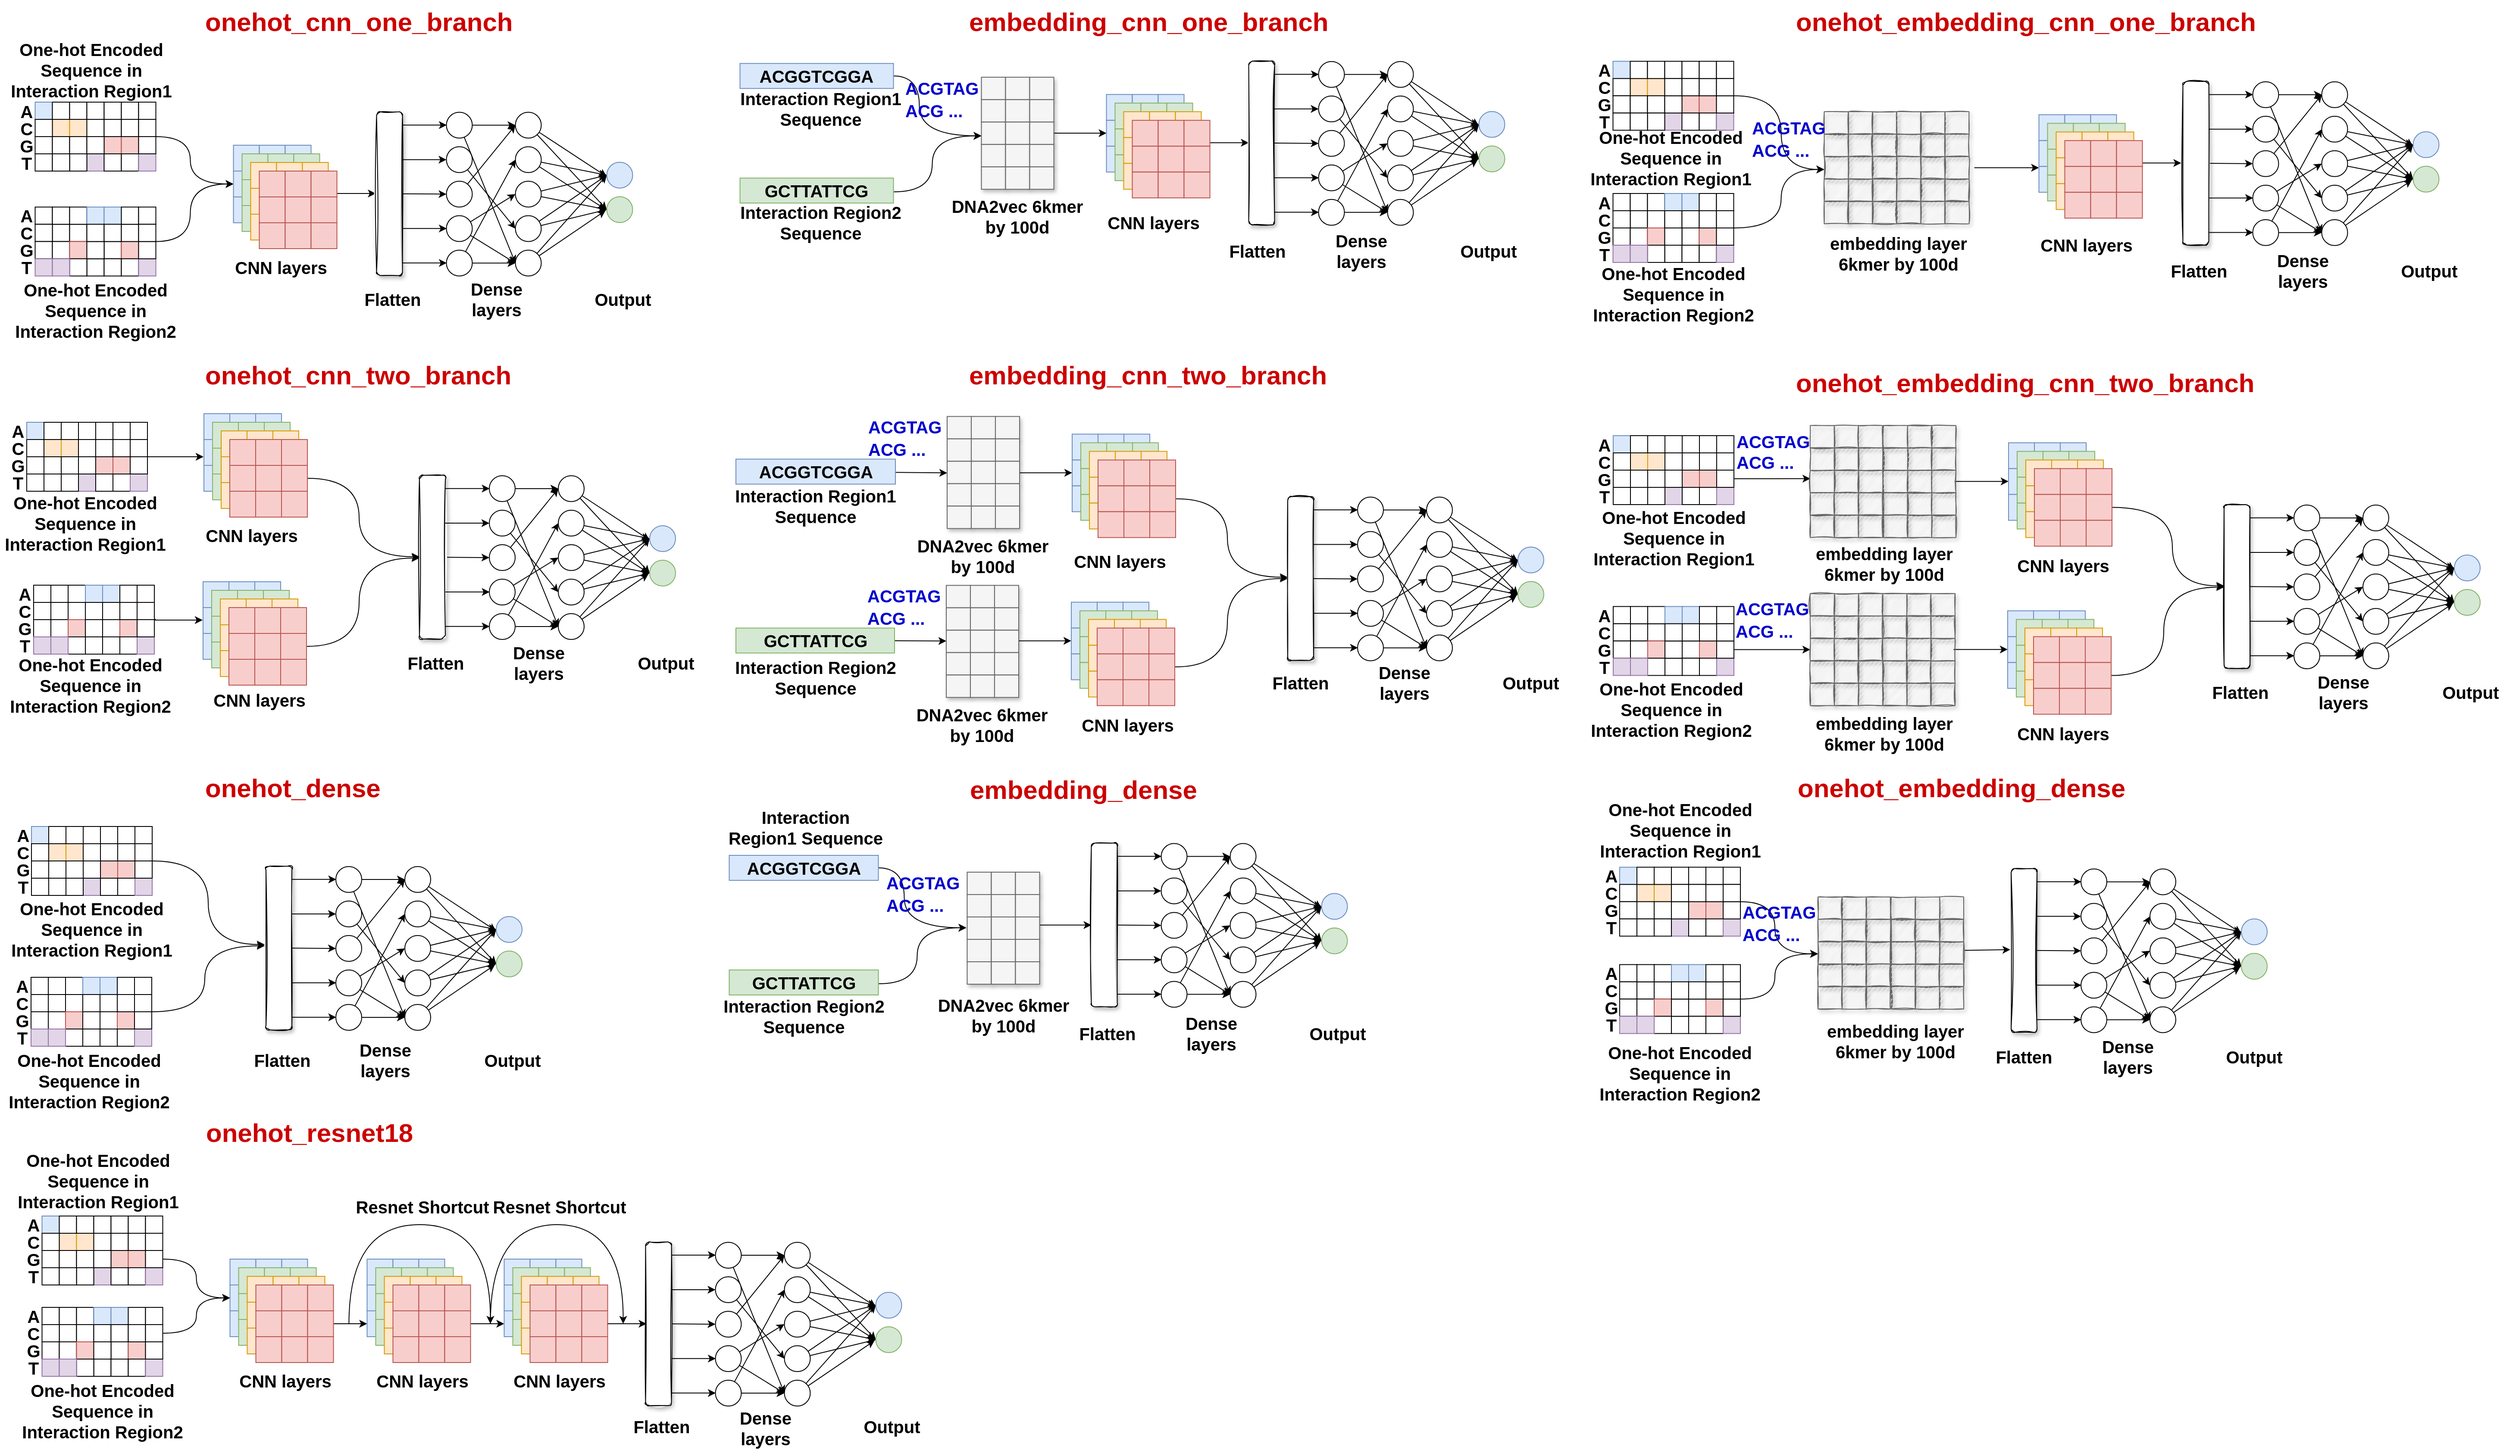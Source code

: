 <mxfile version="14.8.5" type="github">
  <diagram id="9VXw7aCaLRtWzQimCSuJ" name="Page-1">
    <mxGraphModel dx="1673" dy="898" grid="1" gridSize="10" guides="1" tooltips="1" connect="1" arrows="1" fold="1" page="1" pageScale="1" pageWidth="4681" pageHeight="3300" math="0" shadow="0">
      <root>
        <mxCell id="0" />
        <mxCell id="1" parent="0" />
        <mxCell id="cXPkC3EtGzi62W7Gksbs-1" style="edgeStyle=orthogonalEdgeStyle;curved=1;rounded=0;orthogonalLoop=1;jettySize=auto;html=1;entryX=0;entryY=0;entryDx=0;entryDy=0;exitX=1;exitY=0.5;exitDx=0;exitDy=0;fontSize=20;" edge="1" parent="1">
          <mxGeometry relative="1" as="geometry">
            <Array as="points">
              <mxPoint x="1625.25" y="558.63" />
              <mxPoint x="1625.25" y="627.63" />
            </Array>
            <mxPoint x="1595.25" y="558.13" as="sourcePoint" />
            <mxPoint x="1697.25" y="627.63" as="targetPoint" />
          </mxGeometry>
        </mxCell>
        <mxCell id="cXPkC3EtGzi62W7Gksbs-2" style="edgeStyle=orthogonalEdgeStyle;curved=1;rounded=0;orthogonalLoop=1;jettySize=auto;html=1;entryX=0;entryY=0;entryDx=0;entryDy=0;exitX=1;exitY=0.5;exitDx=0;exitDy=0;fontSize=20;" edge="1" parent="1">
          <mxGeometry relative="1" as="geometry">
            <Array as="points">
              <mxPoint x="1640.25" y="692.63" />
              <mxPoint x="1640.25" y="627.63" />
            </Array>
            <mxPoint x="1595.25" y="692.63" as="sourcePoint" />
            <mxPoint x="1697.25" y="627.63" as="targetPoint" />
          </mxGeometry>
        </mxCell>
        <mxCell id="cXPkC3EtGzi62W7Gksbs-3" value="&lt;div style=&quot;font-size: 20px;&quot;&gt;CNN layers&lt;/div&gt;" style="text;html=1;strokeColor=none;fillColor=none;align=center;verticalAlign=middle;whiteSpace=wrap;rounded=0;fontStyle=1;fontSize=20;" vertex="1" parent="1">
          <mxGeometry x="1772.25" y="717.63" width="250" height="20" as="geometry" />
        </mxCell>
        <mxCell id="cXPkC3EtGzi62W7Gksbs-4" value="" style="rounded=0;whiteSpace=wrap;html=1;shadow=1;glass=0;sketch=0;fillColor=#f5f5f5;strokeColor=#666666;fontColor=#333333;fontSize=20;" vertex="1" parent="1">
          <mxGeometry x="1697.25" y="559.63" width="28" height="26" as="geometry" />
        </mxCell>
        <mxCell id="cXPkC3EtGzi62W7Gksbs-5" style="edgeStyle=orthogonalEdgeStyle;rounded=0;orthogonalLoop=1;jettySize=auto;html=1;fontSize=20;" edge="1" parent="1">
          <mxGeometry relative="1" as="geometry">
            <mxPoint x="1779.25" y="624.49" as="sourcePoint" />
            <mxPoint x="1842.25" y="624.49" as="targetPoint" />
            <Array as="points">
              <mxPoint x="1842.25" y="624.49" />
            </Array>
          </mxGeometry>
        </mxCell>
        <mxCell id="cXPkC3EtGzi62W7Gksbs-6" value="DNA2vec 6kmer by 100d" style="text;html=1;strokeColor=none;fillColor=none;align=center;verticalAlign=middle;whiteSpace=wrap;rounded=0;fontStyle=1;fontSize=20;" vertex="1" parent="1">
          <mxGeometry x="1659.25" y="711.38" width="160" height="20" as="geometry" />
        </mxCell>
        <mxCell id="cXPkC3EtGzi62W7Gksbs-7" value="" style="whiteSpace=wrap;html=1;aspect=fixed;fillColor=#dae8fc;strokeColor=#6c8ebf;fontSize=20;" vertex="1" parent="1">
          <mxGeometry x="1842.25" y="579.63" width="30" height="30" as="geometry" />
        </mxCell>
        <mxCell id="cXPkC3EtGzi62W7Gksbs-8" value="" style="whiteSpace=wrap;html=1;aspect=fixed;fillColor=#dae8fc;strokeColor=#6c8ebf;fontSize=20;" vertex="1" parent="1">
          <mxGeometry x="1872.25" y="579.63" width="30" height="30" as="geometry" />
        </mxCell>
        <mxCell id="cXPkC3EtGzi62W7Gksbs-9" value="" style="whiteSpace=wrap;html=1;aspect=fixed;fillColor=#dae8fc;strokeColor=#6c8ebf;fontSize=20;" vertex="1" parent="1">
          <mxGeometry x="1902.25" y="579.63" width="30" height="30" as="geometry" />
        </mxCell>
        <mxCell id="cXPkC3EtGzi62W7Gksbs-10" value="" style="whiteSpace=wrap;html=1;aspect=fixed;fillColor=#dae8fc;strokeColor=#6c8ebf;fontSize=20;" vertex="1" parent="1">
          <mxGeometry x="1842.25" y="609.63" width="30" height="30" as="geometry" />
        </mxCell>
        <mxCell id="cXPkC3EtGzi62W7Gksbs-11" value="" style="whiteSpace=wrap;html=1;aspect=fixed;fillColor=#dae8fc;strokeColor=#6c8ebf;fontSize=20;" vertex="1" parent="1">
          <mxGeometry x="1872.25" y="609.63" width="30" height="30" as="geometry" />
        </mxCell>
        <mxCell id="cXPkC3EtGzi62W7Gksbs-12" value="" style="whiteSpace=wrap;html=1;aspect=fixed;fillColor=#dae8fc;strokeColor=#6c8ebf;fontSize=20;" vertex="1" parent="1">
          <mxGeometry x="1902.25" y="609.63" width="30" height="30" as="geometry" />
        </mxCell>
        <mxCell id="cXPkC3EtGzi62W7Gksbs-13" value="" style="whiteSpace=wrap;html=1;aspect=fixed;fillColor=#dae8fc;strokeColor=#6c8ebf;fontSize=20;" vertex="1" parent="1">
          <mxGeometry x="1842.25" y="639.63" width="30" height="30" as="geometry" />
        </mxCell>
        <mxCell id="cXPkC3EtGzi62W7Gksbs-14" value="" style="whiteSpace=wrap;html=1;aspect=fixed;fillColor=#dae8fc;strokeColor=#6c8ebf;fontSize=20;" vertex="1" parent="1">
          <mxGeometry x="1872.25" y="639.63" width="30" height="30" as="geometry" />
        </mxCell>
        <mxCell id="cXPkC3EtGzi62W7Gksbs-15" value="" style="whiteSpace=wrap;html=1;aspect=fixed;fillColor=#dae8fc;strokeColor=#6c8ebf;fontSize=20;" vertex="1" parent="1">
          <mxGeometry x="1902.25" y="639.63" width="30" height="30" as="geometry" />
        </mxCell>
        <mxCell id="cXPkC3EtGzi62W7Gksbs-16" value="" style="whiteSpace=wrap;html=1;aspect=fixed;fillColor=#d5e8d4;strokeColor=#82b366;fontSize=20;" vertex="1" parent="1">
          <mxGeometry x="1852.25" y="589.63" width="30" height="30" as="geometry" />
        </mxCell>
        <mxCell id="cXPkC3EtGzi62W7Gksbs-17" value="" style="whiteSpace=wrap;html=1;aspect=fixed;fillColor=#d5e8d4;strokeColor=#82b366;fontSize=20;" vertex="1" parent="1">
          <mxGeometry x="1882.25" y="589.63" width="30" height="30" as="geometry" />
        </mxCell>
        <mxCell id="cXPkC3EtGzi62W7Gksbs-18" value="" style="whiteSpace=wrap;html=1;aspect=fixed;fillColor=#d5e8d4;strokeColor=#82b366;fontSize=20;" vertex="1" parent="1">
          <mxGeometry x="1912.25" y="589.63" width="30" height="30" as="geometry" />
        </mxCell>
        <mxCell id="cXPkC3EtGzi62W7Gksbs-19" value="" style="whiteSpace=wrap;html=1;aspect=fixed;fillColor=#d5e8d4;strokeColor=#82b366;fontSize=20;" vertex="1" parent="1">
          <mxGeometry x="1852.25" y="619.63" width="30" height="30" as="geometry" />
        </mxCell>
        <mxCell id="cXPkC3EtGzi62W7Gksbs-20" value="" style="whiteSpace=wrap;html=1;aspect=fixed;fillColor=#d5e8d4;strokeColor=#82b366;fontSize=20;" vertex="1" parent="1">
          <mxGeometry x="1882.25" y="619.63" width="30" height="30" as="geometry" />
        </mxCell>
        <mxCell id="cXPkC3EtGzi62W7Gksbs-21" value="" style="whiteSpace=wrap;html=1;aspect=fixed;fillColor=#d5e8d4;strokeColor=#82b366;fontSize=20;" vertex="1" parent="1">
          <mxGeometry x="1912.25" y="619.63" width="30" height="30" as="geometry" />
        </mxCell>
        <mxCell id="cXPkC3EtGzi62W7Gksbs-22" value="" style="whiteSpace=wrap;html=1;aspect=fixed;fillColor=#d5e8d4;strokeColor=#82b366;fontSize=20;" vertex="1" parent="1">
          <mxGeometry x="1852.25" y="649.63" width="30" height="30" as="geometry" />
        </mxCell>
        <mxCell id="cXPkC3EtGzi62W7Gksbs-23" value="" style="whiteSpace=wrap;html=1;aspect=fixed;fillColor=#d5e8d4;strokeColor=#82b366;fontSize=20;" vertex="1" parent="1">
          <mxGeometry x="1882.25" y="649.63" width="30" height="30" as="geometry" />
        </mxCell>
        <mxCell id="cXPkC3EtGzi62W7Gksbs-24" value="" style="whiteSpace=wrap;html=1;aspect=fixed;fillColor=#d5e8d4;strokeColor=#82b366;fontSize=20;" vertex="1" parent="1">
          <mxGeometry x="1912.25" y="649.63" width="30" height="30" as="geometry" />
        </mxCell>
        <mxCell id="cXPkC3EtGzi62W7Gksbs-25" value="" style="whiteSpace=wrap;html=1;aspect=fixed;fillColor=#ffe6cc;strokeColor=#d79b00;fontSize=20;" vertex="1" parent="1">
          <mxGeometry x="1862.25" y="599.63" width="30" height="30" as="geometry" />
        </mxCell>
        <mxCell id="cXPkC3EtGzi62W7Gksbs-26" value="" style="whiteSpace=wrap;html=1;aspect=fixed;fillColor=#ffe6cc;strokeColor=#d79b00;fontSize=20;" vertex="1" parent="1">
          <mxGeometry x="1892.25" y="599.63" width="30" height="30" as="geometry" />
        </mxCell>
        <mxCell id="cXPkC3EtGzi62W7Gksbs-27" value="" style="whiteSpace=wrap;html=1;aspect=fixed;fillColor=#ffe6cc;strokeColor=#d79b00;fontSize=20;" vertex="1" parent="1">
          <mxGeometry x="1922.25" y="599.63" width="30" height="30" as="geometry" />
        </mxCell>
        <mxCell id="cXPkC3EtGzi62W7Gksbs-28" value="" style="whiteSpace=wrap;html=1;aspect=fixed;fillColor=#ffe6cc;strokeColor=#d79b00;fontSize=20;" vertex="1" parent="1">
          <mxGeometry x="1862.25" y="629.63" width="30" height="30" as="geometry" />
        </mxCell>
        <mxCell id="cXPkC3EtGzi62W7Gksbs-29" value="" style="whiteSpace=wrap;html=1;aspect=fixed;fillColor=#ffe6cc;strokeColor=#d79b00;fontSize=20;" vertex="1" parent="1">
          <mxGeometry x="1892.25" y="629.63" width="30" height="30" as="geometry" />
        </mxCell>
        <mxCell id="cXPkC3EtGzi62W7Gksbs-30" value="" style="whiteSpace=wrap;html=1;aspect=fixed;fillColor=#ffe6cc;strokeColor=#d79b00;fontSize=20;" vertex="1" parent="1">
          <mxGeometry x="1922.25" y="629.63" width="30" height="30" as="geometry" />
        </mxCell>
        <mxCell id="cXPkC3EtGzi62W7Gksbs-31" value="" style="whiteSpace=wrap;html=1;aspect=fixed;fillColor=#ffe6cc;strokeColor=#d79b00;fontSize=20;" vertex="1" parent="1">
          <mxGeometry x="1862.25" y="659.63" width="30" height="30" as="geometry" />
        </mxCell>
        <mxCell id="cXPkC3EtGzi62W7Gksbs-32" value="" style="whiteSpace=wrap;html=1;aspect=fixed;fillColor=#ffe6cc;strokeColor=#d79b00;fontSize=20;" vertex="1" parent="1">
          <mxGeometry x="1892.25" y="659.63" width="30" height="30" as="geometry" />
        </mxCell>
        <mxCell id="cXPkC3EtGzi62W7Gksbs-33" value="" style="whiteSpace=wrap;html=1;aspect=fixed;fillColor=#ffe6cc;strokeColor=#d79b00;fontSize=20;" vertex="1" parent="1">
          <mxGeometry x="1922.25" y="659.63" width="30" height="30" as="geometry" />
        </mxCell>
        <mxCell id="cXPkC3EtGzi62W7Gksbs-34" value="" style="whiteSpace=wrap;html=1;aspect=fixed;fillColor=#f8cecc;strokeColor=#b85450;fontSize=20;" vertex="1" parent="1">
          <mxGeometry x="1872.25" y="609.63" width="30" height="30" as="geometry" />
        </mxCell>
        <mxCell id="cXPkC3EtGzi62W7Gksbs-35" value="" style="whiteSpace=wrap;html=1;aspect=fixed;fillColor=#f8cecc;strokeColor=#b85450;fontSize=20;" vertex="1" parent="1">
          <mxGeometry x="1902.25" y="609.63" width="30" height="30" as="geometry" />
        </mxCell>
        <mxCell id="cXPkC3EtGzi62W7Gksbs-36" style="edgeStyle=orthogonalEdgeStyle;rounded=0;orthogonalLoop=1;jettySize=auto;html=1;fontSize=20;" edge="1" parent="1" source="cXPkC3EtGzi62W7Gksbs-37" target="cXPkC3EtGzi62W7Gksbs-98">
          <mxGeometry relative="1" as="geometry">
            <Array as="points">
              <mxPoint x="1977.25" y="635.63" />
              <mxPoint x="1977.25" y="635.63" />
            </Array>
          </mxGeometry>
        </mxCell>
        <mxCell id="cXPkC3EtGzi62W7Gksbs-37" value="" style="whiteSpace=wrap;html=1;aspect=fixed;fillColor=#f8cecc;strokeColor=#b85450;fontSize=20;" vertex="1" parent="1">
          <mxGeometry x="1932.25" y="609.63" width="30" height="30" as="geometry" />
        </mxCell>
        <mxCell id="cXPkC3EtGzi62W7Gksbs-38" value="" style="whiteSpace=wrap;html=1;aspect=fixed;fillColor=#f8cecc;strokeColor=#b85450;fontSize=20;" vertex="1" parent="1">
          <mxGeometry x="1872.25" y="639.63" width="30" height="30" as="geometry" />
        </mxCell>
        <mxCell id="cXPkC3EtGzi62W7Gksbs-39" value="" style="whiteSpace=wrap;html=1;aspect=fixed;fillColor=#f8cecc;strokeColor=#b85450;fontSize=20;" vertex="1" parent="1">
          <mxGeometry x="1902.25" y="639.63" width="30" height="30" as="geometry" />
        </mxCell>
        <mxCell id="cXPkC3EtGzi62W7Gksbs-40" value="" style="whiteSpace=wrap;html=1;aspect=fixed;fillColor=#f8cecc;strokeColor=#b85450;fontSize=20;" vertex="1" parent="1">
          <mxGeometry x="1932.25" y="639.63" width="30" height="30" as="geometry" />
        </mxCell>
        <mxCell id="cXPkC3EtGzi62W7Gksbs-41" value="" style="whiteSpace=wrap;html=1;aspect=fixed;fillColor=#f8cecc;strokeColor=#b85450;fontSize=20;" vertex="1" parent="1">
          <mxGeometry x="1872.25" y="669.63" width="30" height="30" as="geometry" />
        </mxCell>
        <mxCell id="cXPkC3EtGzi62W7Gksbs-42" value="" style="whiteSpace=wrap;html=1;aspect=fixed;fillColor=#f8cecc;strokeColor=#b85450;fontSize=20;" vertex="1" parent="1">
          <mxGeometry x="1902.25" y="669.63" width="30" height="30" as="geometry" />
        </mxCell>
        <mxCell id="cXPkC3EtGzi62W7Gksbs-43" value="" style="whiteSpace=wrap;html=1;aspect=fixed;fillColor=#f8cecc;strokeColor=#b85450;fontSize=20;" vertex="1" parent="1">
          <mxGeometry x="1932.25" y="669.63" width="30" height="30" as="geometry" />
        </mxCell>
        <mxCell id="cXPkC3EtGzi62W7Gksbs-44" value="" style="rounded=0;whiteSpace=wrap;html=1;shadow=1;glass=0;sketch=0;fillColor=#f5f5f5;strokeColor=#666666;fontColor=#333333;fontSize=20;" vertex="1" parent="1">
          <mxGeometry x="1725.25" y="559.63" width="28" height="26" as="geometry" />
        </mxCell>
        <mxCell id="cXPkC3EtGzi62W7Gksbs-45" value="" style="rounded=0;whiteSpace=wrap;html=1;shadow=1;glass=0;sketch=0;fillColor=#f5f5f5;strokeColor=#666666;fontColor=#333333;fontSize=20;" vertex="1" parent="1">
          <mxGeometry x="1753.25" y="559.63" width="28" height="26" as="geometry" />
        </mxCell>
        <mxCell id="cXPkC3EtGzi62W7Gksbs-46" value="" style="rounded=0;whiteSpace=wrap;html=1;shadow=1;glass=0;sketch=0;fillColor=#f5f5f5;strokeColor=#666666;fontColor=#333333;fontSize=20;" vertex="1" parent="1">
          <mxGeometry x="1697.25" y="585.63" width="28" height="26" as="geometry" />
        </mxCell>
        <mxCell id="cXPkC3EtGzi62W7Gksbs-47" value="" style="rounded=0;whiteSpace=wrap;html=1;shadow=1;glass=0;sketch=0;fillColor=#f5f5f5;strokeColor=#666666;fontColor=#333333;fontSize=20;" vertex="1" parent="1">
          <mxGeometry x="1725.25" y="585.63" width="28" height="26" as="geometry" />
        </mxCell>
        <mxCell id="cXPkC3EtGzi62W7Gksbs-48" value="" style="rounded=0;whiteSpace=wrap;html=1;shadow=1;glass=0;sketch=0;fillColor=#f5f5f5;strokeColor=#666666;fontColor=#333333;fontSize=20;" vertex="1" parent="1">
          <mxGeometry x="1753.25" y="585.63" width="28" height="26" as="geometry" />
        </mxCell>
        <mxCell id="cXPkC3EtGzi62W7Gksbs-49" value="" style="rounded=0;whiteSpace=wrap;html=1;shadow=1;glass=0;sketch=0;fillColor=#f5f5f5;strokeColor=#666666;fontColor=#333333;fontSize=20;" vertex="1" parent="1">
          <mxGeometry x="1697.25" y="611.63" width="28" height="26" as="geometry" />
        </mxCell>
        <mxCell id="cXPkC3EtGzi62W7Gksbs-50" value="" style="rounded=0;whiteSpace=wrap;html=1;shadow=1;glass=0;sketch=0;fillColor=#f5f5f5;strokeColor=#666666;fontColor=#333333;fontSize=20;" vertex="1" parent="1">
          <mxGeometry x="1725.25" y="611.63" width="28" height="26" as="geometry" />
        </mxCell>
        <mxCell id="cXPkC3EtGzi62W7Gksbs-51" value="" style="rounded=0;whiteSpace=wrap;html=1;shadow=1;glass=0;sketch=0;fillColor=#f5f5f5;strokeColor=#666666;fontColor=#333333;fontSize=20;" vertex="1" parent="1">
          <mxGeometry x="1753.25" y="611.63" width="28" height="26" as="geometry" />
        </mxCell>
        <mxCell id="cXPkC3EtGzi62W7Gksbs-52" value="" style="rounded=0;whiteSpace=wrap;html=1;shadow=1;glass=0;sketch=0;fillColor=#f5f5f5;strokeColor=#666666;fontColor=#333333;fontSize=20;" vertex="1" parent="1">
          <mxGeometry x="1697.25" y="637.63" width="28" height="26" as="geometry" />
        </mxCell>
        <mxCell id="cXPkC3EtGzi62W7Gksbs-53" value="" style="rounded=0;whiteSpace=wrap;html=1;shadow=1;glass=0;sketch=0;fillColor=#f5f5f5;strokeColor=#666666;fontColor=#333333;fontSize=20;" vertex="1" parent="1">
          <mxGeometry x="1725.25" y="637.63" width="28" height="26" as="geometry" />
        </mxCell>
        <mxCell id="cXPkC3EtGzi62W7Gksbs-54" value="" style="rounded=0;whiteSpace=wrap;html=1;shadow=1;glass=0;sketch=0;fillColor=#f5f5f5;strokeColor=#666666;fontColor=#333333;fontSize=20;" vertex="1" parent="1">
          <mxGeometry x="1753.25" y="637.63" width="28" height="26" as="geometry" />
        </mxCell>
        <mxCell id="cXPkC3EtGzi62W7Gksbs-55" value="" style="rounded=0;whiteSpace=wrap;html=1;shadow=1;glass=0;sketch=0;fillColor=#f5f5f5;strokeColor=#666666;fontColor=#333333;fontSize=20;" vertex="1" parent="1">
          <mxGeometry x="1697.25" y="663.63" width="28" height="26" as="geometry" />
        </mxCell>
        <mxCell id="cXPkC3EtGzi62W7Gksbs-56" value="" style="rounded=0;whiteSpace=wrap;html=1;shadow=1;glass=0;sketch=0;fillColor=#f5f5f5;strokeColor=#666666;fontColor=#333333;fontSize=20;" vertex="1" parent="1">
          <mxGeometry x="1725.25" y="663.63" width="28" height="26" as="geometry" />
        </mxCell>
        <mxCell id="cXPkC3EtGzi62W7Gksbs-57" value="" style="rounded=0;whiteSpace=wrap;html=1;shadow=1;glass=0;sketch=0;fillColor=#f5f5f5;strokeColor=#666666;fontColor=#333333;fontSize=20;" vertex="1" parent="1">
          <mxGeometry x="1753.25" y="663.63" width="28" height="26" as="geometry" />
        </mxCell>
        <mxCell id="cXPkC3EtGzi62W7Gksbs-58" value="&lt;div style=&quot;font-size: 20px;&quot;&gt;&lt;b style=&quot;font-size: 20px;&quot;&gt;ACGGTCGGA&lt;/b&gt;&lt;/div&gt;" style="text;html=1;strokeColor=#6c8ebf;fillColor=#dae8fc;align=center;verticalAlign=middle;whiteSpace=wrap;rounded=0;fontSize=20;" vertex="1" parent="1">
          <mxGeometry x="1417.25" y="543.63" width="178" height="29" as="geometry" />
        </mxCell>
        <mxCell id="cXPkC3EtGzi62W7Gksbs-59" value="&lt;b style=&quot;font-size: 20px;&quot;&gt;GCTTATTCG&lt;/b&gt;" style="text;html=1;strokeColor=#82b366;fillColor=#d5e8d4;align=center;verticalAlign=middle;whiteSpace=wrap;rounded=0;fontSize=20;" vertex="1" parent="1">
          <mxGeometry x="1417.25" y="676.63" width="178" height="29" as="geometry" />
        </mxCell>
        <mxCell id="cXPkC3EtGzi62W7Gksbs-60" value="&lt;b style=&quot;font-size: 20px;&quot;&gt;&lt;font style=&quot;font-size: 20px;&quot; color=&quot;#0000CC&quot;&gt;ACGTAG&lt;/font&gt;&lt;/b&gt;" style="text;whiteSpace=wrap;html=1;fontSize=20;" vertex="1" parent="1">
          <mxGeometry x="1607.25" y="553.63" width="70" height="30" as="geometry" />
        </mxCell>
        <mxCell id="cXPkC3EtGzi62W7Gksbs-61" value="&lt;b style=&quot;font-size: 20px;&quot;&gt;&lt;font style=&quot;font-size: 20px;&quot; color=&quot;#0000CC&quot;&gt;ACG ...&lt;/font&gt;&lt;/b&gt;" style="text;whiteSpace=wrap;html=1;fontSize=20;" vertex="1" parent="1">
          <mxGeometry x="1607.25" y="579.63" width="70" height="30" as="geometry" />
        </mxCell>
        <mxCell id="cXPkC3EtGzi62W7Gksbs-62" value="&lt;b style=&quot;font-size: 20px;&quot;&gt;Interaction Region1 Sequence&lt;/b&gt;" style="text;html=1;strokeColor=none;fillColor=none;align=center;verticalAlign=middle;whiteSpace=wrap;rounded=0;fontSize=20;" vertex="1" parent="1">
          <mxGeometry x="1397.25" y="585.63" width="228" height="20" as="geometry" />
        </mxCell>
        <mxCell id="cXPkC3EtGzi62W7Gksbs-63" value="Interaction Region2 Sequence" style="text;html=1;strokeColor=none;fillColor=none;align=center;verticalAlign=middle;whiteSpace=wrap;rounded=0;fontStyle=1;fontSize=20;" vertex="1" parent="1">
          <mxGeometry x="1397.25" y="717.63" width="228" height="20" as="geometry" />
        </mxCell>
        <mxCell id="cXPkC3EtGzi62W7Gksbs-64" value="Dense layers" style="text;html=1;strokeColor=none;fillColor=none;align=center;verticalAlign=middle;whiteSpace=wrap;rounded=0;fontStyle=1;fontSize=20;" vertex="1" parent="1">
          <mxGeometry x="2092.75" y="750.63" width="90" height="20" as="geometry" />
        </mxCell>
        <mxCell id="cXPkC3EtGzi62W7Gksbs-65" value="Flatten" style="text;html=1;strokeColor=none;fillColor=none;align=center;verticalAlign=middle;whiteSpace=wrap;rounded=0;fontStyle=1;fontSize=20;" vertex="1" parent="1">
          <mxGeometry x="2007.25" y="750.63" width="21" height="20" as="geometry" />
        </mxCell>
        <mxCell id="cXPkC3EtGzi62W7Gksbs-66" style="edgeStyle=none;rounded=1;jumpSize=20;orthogonalLoop=1;jettySize=auto;html=1;entryX=0;entryY=0.5;entryDx=0;entryDy=0;strokeWidth=1;fontSize=20;" edge="1" parent="1" source="cXPkC3EtGzi62W7Gksbs-68" target="cXPkC3EtGzi62W7Gksbs-93">
          <mxGeometry relative="1" as="geometry" />
        </mxCell>
        <mxCell id="cXPkC3EtGzi62W7Gksbs-67" style="edgeStyle=none;rounded=0;orthogonalLoop=1;jettySize=auto;html=1;entryX=0;entryY=0.5;entryDx=0;entryDy=0;fontSize=20;" edge="1" parent="1" source="cXPkC3EtGzi62W7Gksbs-68" target="cXPkC3EtGzi62W7Gksbs-81">
          <mxGeometry relative="1" as="geometry" />
        </mxCell>
        <mxCell id="cXPkC3EtGzi62W7Gksbs-68" value="" style="ellipse;whiteSpace=wrap;html=1;aspect=fixed;fontSize=20;" vertex="1" parent="1">
          <mxGeometry x="2088.25" y="541.38" width="30" height="30" as="geometry" />
        </mxCell>
        <mxCell id="cXPkC3EtGzi62W7Gksbs-69" style="edgeStyle=none;rounded=1;jumpSize=20;orthogonalLoop=1;jettySize=auto;html=1;entryX=0;entryY=0.5;entryDx=0;entryDy=0;strokeWidth=1;fontSize=20;" edge="1" parent="1" source="cXPkC3EtGzi62W7Gksbs-70" target="cXPkC3EtGzi62W7Gksbs-90">
          <mxGeometry relative="1" as="geometry" />
        </mxCell>
        <mxCell id="cXPkC3EtGzi62W7Gksbs-70" value="" style="ellipse;whiteSpace=wrap;html=1;aspect=fixed;fontSize=20;" vertex="1" parent="1">
          <mxGeometry x="2088.25" y="581.38" width="30" height="30" as="geometry" />
        </mxCell>
        <mxCell id="cXPkC3EtGzi62W7Gksbs-71" style="edgeStyle=none;rounded=1;jumpSize=20;orthogonalLoop=1;jettySize=auto;html=1;entryX=0;entryY=0.5;entryDx=0;entryDy=0;strokeWidth=1;fontSize=20;" edge="1" parent="1" source="cXPkC3EtGzi62W7Gksbs-72" target="cXPkC3EtGzi62W7Gksbs-81">
          <mxGeometry relative="1" as="geometry" />
        </mxCell>
        <mxCell id="cXPkC3EtGzi62W7Gksbs-72" value="" style="ellipse;whiteSpace=wrap;html=1;aspect=fixed;fontSize=20;" vertex="1" parent="1">
          <mxGeometry x="2088.25" y="621.38" width="30" height="30" as="geometry" />
        </mxCell>
        <mxCell id="cXPkC3EtGzi62W7Gksbs-73" style="edgeStyle=none;rounded=0;orthogonalLoop=1;jettySize=auto;html=1;entryX=0;entryY=0.5;entryDx=0;entryDy=0;fontSize=20;" edge="1" parent="1" source="cXPkC3EtGzi62W7Gksbs-75" target="cXPkC3EtGzi62W7Gksbs-87">
          <mxGeometry relative="1" as="geometry" />
        </mxCell>
        <mxCell id="cXPkC3EtGzi62W7Gksbs-74" style="edgeStyle=none;rounded=0;orthogonalLoop=1;jettySize=auto;html=1;entryX=0;entryY=0.5;entryDx=0;entryDy=0;fontSize=20;" edge="1" parent="1" source="cXPkC3EtGzi62W7Gksbs-75" target="cXPkC3EtGzi62W7Gksbs-93">
          <mxGeometry relative="1" as="geometry" />
        </mxCell>
        <mxCell id="cXPkC3EtGzi62W7Gksbs-75" value="" style="ellipse;whiteSpace=wrap;html=1;aspect=fixed;fontSize=20;" vertex="1" parent="1">
          <mxGeometry x="2088.25" y="661.38" width="30" height="30" as="geometry" />
        </mxCell>
        <mxCell id="cXPkC3EtGzi62W7Gksbs-76" style="edgeStyle=none;rounded=1;jumpSize=20;orthogonalLoop=1;jettySize=auto;html=1;entryX=0;entryY=0.5;entryDx=0;entryDy=0;strokeWidth=1;fontSize=20;" edge="1" parent="1" source="cXPkC3EtGzi62W7Gksbs-78" target="cXPkC3EtGzi62W7Gksbs-84">
          <mxGeometry relative="1" as="geometry" />
        </mxCell>
        <mxCell id="cXPkC3EtGzi62W7Gksbs-77" style="edgeStyle=none;rounded=1;jumpSize=20;orthogonalLoop=1;jettySize=auto;html=1;entryX=0;entryY=0.5;entryDx=0;entryDy=0;strokeWidth=1;fontSize=20;" edge="1" parent="1" source="cXPkC3EtGzi62W7Gksbs-78" target="cXPkC3EtGzi62W7Gksbs-93">
          <mxGeometry relative="1" as="geometry" />
        </mxCell>
        <mxCell id="cXPkC3EtGzi62W7Gksbs-78" value="" style="ellipse;whiteSpace=wrap;html=1;aspect=fixed;fontSize=20;" vertex="1" parent="1">
          <mxGeometry x="2088.25" y="701.38" width="30" height="30" as="geometry" />
        </mxCell>
        <mxCell id="cXPkC3EtGzi62W7Gksbs-79" style="edgeStyle=none;rounded=1;jumpSize=20;orthogonalLoop=1;jettySize=auto;html=1;entryX=0;entryY=0.5;entryDx=0;entryDy=0;strokeWidth=1;fontSize=20;" edge="1" parent="1" source="cXPkC3EtGzi62W7Gksbs-81" target="cXPkC3EtGzi62W7Gksbs-96">
          <mxGeometry relative="1" as="geometry" />
        </mxCell>
        <mxCell id="cXPkC3EtGzi62W7Gksbs-80" style="edgeStyle=none;rounded=1;jumpSize=20;orthogonalLoop=1;jettySize=auto;html=1;strokeWidth=1;entryX=-0.001;entryY=0.557;entryDx=0;entryDy=0;entryPerimeter=0;fontSize=20;" edge="1" parent="1" source="cXPkC3EtGzi62W7Gksbs-81" target="cXPkC3EtGzi62W7Gksbs-95">
          <mxGeometry relative="1" as="geometry">
            <mxPoint x="2268.25" y="636.38" as="targetPoint" />
          </mxGeometry>
        </mxCell>
        <mxCell id="cXPkC3EtGzi62W7Gksbs-81" value="" style="ellipse;whiteSpace=wrap;html=1;aspect=fixed;fontSize=20;" vertex="1" parent="1">
          <mxGeometry x="2168.25" y="541.38" width="30" height="30" as="geometry" />
        </mxCell>
        <mxCell id="cXPkC3EtGzi62W7Gksbs-82" style="edgeStyle=none;rounded=1;jumpSize=20;orthogonalLoop=1;jettySize=auto;html=1;entryX=0;entryY=0.5;entryDx=0;entryDy=0;strokeWidth=1;fontSize=20;" edge="1" parent="1" source="cXPkC3EtGzi62W7Gksbs-84" target="cXPkC3EtGzi62W7Gksbs-95">
          <mxGeometry relative="1" as="geometry" />
        </mxCell>
        <mxCell id="cXPkC3EtGzi62W7Gksbs-83" style="edgeStyle=none;rounded=1;jumpSize=20;orthogonalLoop=1;jettySize=auto;html=1;strokeWidth=1;entryX=-0.057;entryY=0.483;entryDx=0;entryDy=0;entryPerimeter=0;fontSize=20;" edge="1" parent="1" source="cXPkC3EtGzi62W7Gksbs-84" target="cXPkC3EtGzi62W7Gksbs-96">
          <mxGeometry relative="1" as="geometry">
            <mxPoint x="2278.25" y="676.38" as="targetPoint" />
          </mxGeometry>
        </mxCell>
        <mxCell id="cXPkC3EtGzi62W7Gksbs-84" value="" style="ellipse;whiteSpace=wrap;html=1;aspect=fixed;fontSize=20;" vertex="1" parent="1">
          <mxGeometry x="2168.25" y="581.38" width="30" height="30" as="geometry" />
        </mxCell>
        <mxCell id="cXPkC3EtGzi62W7Gksbs-85" style="edgeStyle=none;rounded=1;jumpSize=20;orthogonalLoop=1;jettySize=auto;html=1;entryX=0;entryY=0.5;entryDx=0;entryDy=0;strokeWidth=1;fontSize=20;" edge="1" parent="1" source="cXPkC3EtGzi62W7Gksbs-87" target="cXPkC3EtGzi62W7Gksbs-96">
          <mxGeometry relative="1" as="geometry" />
        </mxCell>
        <mxCell id="cXPkC3EtGzi62W7Gksbs-86" style="edgeStyle=none;rounded=1;jumpSize=20;orthogonalLoop=1;jettySize=auto;html=1;strokeWidth=1;entryX=0;entryY=0.5;entryDx=0;entryDy=0;fontSize=20;" edge="1" parent="1" source="cXPkC3EtGzi62W7Gksbs-87" target="cXPkC3EtGzi62W7Gksbs-95">
          <mxGeometry relative="1" as="geometry">
            <mxPoint x="2278.25" y="636.38" as="targetPoint" />
          </mxGeometry>
        </mxCell>
        <mxCell id="cXPkC3EtGzi62W7Gksbs-87" value="" style="ellipse;whiteSpace=wrap;html=1;aspect=fixed;fontSize=20;" vertex="1" parent="1">
          <mxGeometry x="2168.25" y="621.38" width="30" height="30" as="geometry" />
        </mxCell>
        <mxCell id="cXPkC3EtGzi62W7Gksbs-88" style="edgeStyle=none;rounded=1;jumpSize=20;orthogonalLoop=1;jettySize=auto;html=1;entryX=0;entryY=0.5;entryDx=0;entryDy=0;strokeWidth=1;fontSize=20;" edge="1" parent="1" source="cXPkC3EtGzi62W7Gksbs-90" target="cXPkC3EtGzi62W7Gksbs-95">
          <mxGeometry relative="1" as="geometry" />
        </mxCell>
        <mxCell id="cXPkC3EtGzi62W7Gksbs-89" style="edgeStyle=none;rounded=1;jumpSize=20;orthogonalLoop=1;jettySize=auto;html=1;strokeWidth=1;entryX=0;entryY=0.5;entryDx=0;entryDy=0;fontSize=20;" edge="1" parent="1" source="cXPkC3EtGzi62W7Gksbs-90" target="cXPkC3EtGzi62W7Gksbs-96">
          <mxGeometry relative="1" as="geometry">
            <mxPoint x="2268.25" y="676.38" as="targetPoint" />
          </mxGeometry>
        </mxCell>
        <mxCell id="cXPkC3EtGzi62W7Gksbs-90" value="" style="ellipse;whiteSpace=wrap;html=1;aspect=fixed;fontSize=20;" vertex="1" parent="1">
          <mxGeometry x="2168.25" y="661.38" width="30" height="30" as="geometry" />
        </mxCell>
        <mxCell id="cXPkC3EtGzi62W7Gksbs-91" style="edgeStyle=none;rounded=1;jumpSize=20;orthogonalLoop=1;jettySize=auto;html=1;strokeWidth=1;entryX=-0.05;entryY=0.538;entryDx=0;entryDy=0;entryPerimeter=0;fontSize=20;" edge="1" parent="1" source="cXPkC3EtGzi62W7Gksbs-93" target="cXPkC3EtGzi62W7Gksbs-96">
          <mxGeometry relative="1" as="geometry">
            <mxPoint x="2278.25" y="676.38" as="targetPoint" />
          </mxGeometry>
        </mxCell>
        <mxCell id="cXPkC3EtGzi62W7Gksbs-92" style="edgeStyle=none;rounded=1;jumpSize=20;orthogonalLoop=1;jettySize=auto;html=1;strokeWidth=1;entryX=0;entryY=0.5;entryDx=0;entryDy=0;fontSize=20;" edge="1" parent="1" source="cXPkC3EtGzi62W7Gksbs-93" target="cXPkC3EtGzi62W7Gksbs-95">
          <mxGeometry relative="1" as="geometry">
            <mxPoint x="2268.25" y="636.38" as="targetPoint" />
          </mxGeometry>
        </mxCell>
        <mxCell id="cXPkC3EtGzi62W7Gksbs-93" value="" style="ellipse;whiteSpace=wrap;html=1;aspect=fixed;fontSize=20;" vertex="1" parent="1">
          <mxGeometry x="2168.25" y="701.38" width="30" height="30" as="geometry" />
        </mxCell>
        <mxCell id="cXPkC3EtGzi62W7Gksbs-94" value="&lt;div style=&quot;font-size: 20px;&quot;&gt;Output&lt;/div&gt;" style="text;html=1;strokeColor=none;fillColor=none;align=center;verticalAlign=middle;whiteSpace=wrap;rounded=0;fontStyle=1;fontSize=20;" vertex="1" parent="1">
          <mxGeometry x="2273.5" y="750.63" width="22.5" height="20" as="geometry" />
        </mxCell>
        <mxCell id="cXPkC3EtGzi62W7Gksbs-95" value="" style="ellipse;whiteSpace=wrap;html=1;aspect=fixed;fillColor=#dae8fc;strokeColor=#6c8ebf;fontSize=20;" vertex="1" parent="1">
          <mxGeometry x="2274.25" y="599.38" width="30" height="30" as="geometry" />
        </mxCell>
        <mxCell id="cXPkC3EtGzi62W7Gksbs-96" value="" style="ellipse;whiteSpace=wrap;html=1;aspect=fixed;fillColor=#d5e8d4;strokeColor=#82b366;fontSize=20;" vertex="1" parent="1">
          <mxGeometry x="2274.25" y="639.38" width="30" height="30" as="geometry" />
        </mxCell>
        <mxCell id="cXPkC3EtGzi62W7Gksbs-97" style="rounded=0;orthogonalLoop=1;jettySize=auto;html=1;entryX=0;entryY=0.5;entryDx=0;entryDy=0;fontSize=20;" edge="1" parent="1" source="cXPkC3EtGzi62W7Gksbs-98">
          <mxGeometry relative="1" as="geometry">
            <mxPoint x="2088.25" y="636.38" as="targetPoint" />
          </mxGeometry>
        </mxCell>
        <mxCell id="cXPkC3EtGzi62W7Gksbs-98" value="" style="rounded=1;whiteSpace=wrap;html=1;shadow=1;glass=0;sketch=1;fontSize=20;" vertex="1" parent="1">
          <mxGeometry x="2007.25" y="540.88" width="30" height="190" as="geometry" />
        </mxCell>
        <mxCell id="cXPkC3EtGzi62W7Gksbs-99" value="" style="endArrow=classic;html=1;entryX=0;entryY=0.5;entryDx=0;entryDy=0;exitX=0.989;exitY=0.292;exitDx=0;exitDy=0;exitPerimeter=0;fontSize=20;" edge="1" parent="1" source="cXPkC3EtGzi62W7Gksbs-98">
          <mxGeometry width="50" height="50" relative="1" as="geometry">
            <mxPoint x="2038.25" y="649.38" as="sourcePoint" />
            <mxPoint x="2088.25" y="596.38" as="targetPoint" />
          </mxGeometry>
        </mxCell>
        <mxCell id="cXPkC3EtGzi62W7Gksbs-100" value="" style="endArrow=classic;html=1;entryX=0;entryY=0.5;entryDx=0;entryDy=0;exitX=0.989;exitY=0.292;exitDx=0;exitDy=0;exitPerimeter=0;fontSize=20;" edge="1" parent="1">
          <mxGeometry width="50" height="50" relative="1" as="geometry">
            <mxPoint x="2037.25" y="556.28" as="sourcePoint" />
            <mxPoint x="2088.58" y="556.3" as="targetPoint" />
          </mxGeometry>
        </mxCell>
        <mxCell id="cXPkC3EtGzi62W7Gksbs-101" value="" style="endArrow=classic;html=1;entryX=0;entryY=0.5;entryDx=0;entryDy=0;exitX=0.989;exitY=0.292;exitDx=0;exitDy=0;exitPerimeter=0;fontSize=20;" edge="1" parent="1">
          <mxGeometry width="50" height="50" relative="1" as="geometry">
            <mxPoint x="2037.25" y="676.28" as="sourcePoint" />
            <mxPoint x="2088.58" y="676.3" as="targetPoint" />
          </mxGeometry>
        </mxCell>
        <mxCell id="cXPkC3EtGzi62W7Gksbs-102" value="" style="endArrow=classic;html=1;entryX=0;entryY=0.5;entryDx=0;entryDy=0;exitX=0.989;exitY=0.292;exitDx=0;exitDy=0;exitPerimeter=0;fontSize=20;" edge="1" parent="1">
          <mxGeometry width="50" height="50" relative="1" as="geometry">
            <mxPoint x="2037.25" y="716.28" as="sourcePoint" />
            <mxPoint x="2088.58" y="716.3" as="targetPoint" />
          </mxGeometry>
        </mxCell>
        <mxCell id="cXPkC3EtGzi62W7Gksbs-103" value="&lt;font color=&quot;#CC0000&quot;&gt;embedding_cnn_one_branch&lt;/font&gt;" style="text;whiteSpace=wrap;html=1;fontSize=30;fontStyle=1;fontColor=#006600;" vertex="1" parent="1">
          <mxGeometry x="1680.75" y="470.63" width="310" height="40" as="geometry" />
        </mxCell>
        <mxCell id="cXPkC3EtGzi62W7Gksbs-104" style="edgeStyle=none;rounded=0;orthogonalLoop=1;jettySize=auto;html=1;entryX=0;entryY=0.5;entryDx=0;entryDy=0;fontStyle=1;fontSize=20;" edge="1" parent="1" source="cXPkC3EtGzi62W7Gksbs-105">
          <mxGeometry relative="1" as="geometry">
            <mxPoint x="1657.5" y="1018.75" as="targetPoint" />
          </mxGeometry>
        </mxCell>
        <mxCell id="cXPkC3EtGzi62W7Gksbs-105" value="&lt;div style=&quot;font-size: 20px;&quot;&gt;ACGGTCGGA&lt;/div&gt;" style="text;html=1;strokeColor=#6c8ebf;fillColor=#dae8fc;align=center;verticalAlign=middle;whiteSpace=wrap;rounded=0;fontStyle=1;fontSize=20;" vertex="1" parent="1">
          <mxGeometry x="1412.5" y="1002.75" width="185" height="29" as="geometry" />
        </mxCell>
        <mxCell id="cXPkC3EtGzi62W7Gksbs-106" style="edgeStyle=none;rounded=0;orthogonalLoop=1;jettySize=auto;html=1;entryX=0;entryY=0.5;entryDx=0;entryDy=0;fontStyle=1;fontSize=20;" edge="1" parent="1">
          <mxGeometry relative="1" as="geometry">
            <mxPoint x="1596.5" y="1213.477" as="sourcePoint" />
            <mxPoint x="1656.5" y="1213.75" as="targetPoint" />
          </mxGeometry>
        </mxCell>
        <mxCell id="cXPkC3EtGzi62W7Gksbs-107" value="GCTTATTCG" style="text;html=1;strokeColor=#82b366;fillColor=#d5e8d4;align=center;verticalAlign=middle;whiteSpace=wrap;rounded=0;fontStyle=1;fontSize=20;" vertex="1" parent="1">
          <mxGeometry x="1412.5" y="1198.75" width="184" height="29" as="geometry" />
        </mxCell>
        <mxCell id="cXPkC3EtGzi62W7Gksbs-108" style="edgeStyle=orthogonalEdgeStyle;rounded=0;orthogonalLoop=1;jettySize=auto;html=1;fontStyle=1;fontSize=20;" edge="1" parent="1">
          <mxGeometry relative="1" as="geometry">
            <mxPoint x="1739.5" y="1018.65" as="sourcePoint" />
            <mxPoint x="1802.5" y="1018.61" as="targetPoint" />
            <Array as="points">
              <mxPoint x="1802.5" y="1018.61" />
            </Array>
          </mxGeometry>
        </mxCell>
        <mxCell id="cXPkC3EtGzi62W7Gksbs-109" value="" style="whiteSpace=wrap;html=1;aspect=fixed;fillColor=#dae8fc;strokeColor=#6c8ebf;fontStyle=1;fontSize=20;" vertex="1" parent="1">
          <mxGeometry x="1802.5" y="973.75" width="30" height="30" as="geometry" />
        </mxCell>
        <mxCell id="cXPkC3EtGzi62W7Gksbs-110" value="" style="whiteSpace=wrap;html=1;aspect=fixed;fillColor=#dae8fc;strokeColor=#6c8ebf;fontStyle=1;fontSize=20;" vertex="1" parent="1">
          <mxGeometry x="1832.5" y="973.75" width="30" height="30" as="geometry" />
        </mxCell>
        <mxCell id="cXPkC3EtGzi62W7Gksbs-111" value="" style="whiteSpace=wrap;html=1;aspect=fixed;fillColor=#dae8fc;strokeColor=#6c8ebf;fontStyle=1;fontSize=20;" vertex="1" parent="1">
          <mxGeometry x="1862.5" y="973.75" width="30" height="30" as="geometry" />
        </mxCell>
        <mxCell id="cXPkC3EtGzi62W7Gksbs-112" value="" style="whiteSpace=wrap;html=1;aspect=fixed;fillColor=#dae8fc;strokeColor=#6c8ebf;fontStyle=1;fontSize=20;" vertex="1" parent="1">
          <mxGeometry x="1802.5" y="1003.75" width="30" height="30" as="geometry" />
        </mxCell>
        <mxCell id="cXPkC3EtGzi62W7Gksbs-113" value="" style="whiteSpace=wrap;html=1;aspect=fixed;fillColor=#dae8fc;strokeColor=#6c8ebf;fontStyle=1;fontSize=20;" vertex="1" parent="1">
          <mxGeometry x="1832.5" y="1003.75" width="30" height="30" as="geometry" />
        </mxCell>
        <mxCell id="cXPkC3EtGzi62W7Gksbs-114" value="" style="whiteSpace=wrap;html=1;aspect=fixed;fillColor=#dae8fc;strokeColor=#6c8ebf;fontStyle=1;fontSize=20;" vertex="1" parent="1">
          <mxGeometry x="1862.5" y="1003.75" width="30" height="30" as="geometry" />
        </mxCell>
        <mxCell id="cXPkC3EtGzi62W7Gksbs-115" value="" style="whiteSpace=wrap;html=1;aspect=fixed;fillColor=#dae8fc;strokeColor=#6c8ebf;fontStyle=1;fontSize=20;" vertex="1" parent="1">
          <mxGeometry x="1802.5" y="1033.75" width="30" height="30" as="geometry" />
        </mxCell>
        <mxCell id="cXPkC3EtGzi62W7Gksbs-116" value="" style="whiteSpace=wrap;html=1;aspect=fixed;fillColor=#dae8fc;strokeColor=#6c8ebf;fontStyle=1;fontSize=20;" vertex="1" parent="1">
          <mxGeometry x="1832.5" y="1033.75" width="30" height="30" as="geometry" />
        </mxCell>
        <mxCell id="cXPkC3EtGzi62W7Gksbs-117" value="" style="whiteSpace=wrap;html=1;aspect=fixed;fillColor=#dae8fc;strokeColor=#6c8ebf;fontStyle=1;fontSize=20;" vertex="1" parent="1">
          <mxGeometry x="1862.5" y="1033.75" width="30" height="30" as="geometry" />
        </mxCell>
        <mxCell id="cXPkC3EtGzi62W7Gksbs-118" value="" style="whiteSpace=wrap;html=1;aspect=fixed;fillColor=#d5e8d4;strokeColor=#82b366;fontStyle=1;fontSize=20;" vertex="1" parent="1">
          <mxGeometry x="1812.5" y="983.75" width="30" height="30" as="geometry" />
        </mxCell>
        <mxCell id="cXPkC3EtGzi62W7Gksbs-119" value="" style="whiteSpace=wrap;html=1;aspect=fixed;fillColor=#d5e8d4;strokeColor=#82b366;fontStyle=1;fontSize=20;" vertex="1" parent="1">
          <mxGeometry x="1842.5" y="983.75" width="30" height="30" as="geometry" />
        </mxCell>
        <mxCell id="cXPkC3EtGzi62W7Gksbs-120" value="" style="whiteSpace=wrap;html=1;aspect=fixed;fillColor=#d5e8d4;strokeColor=#82b366;fontStyle=1;fontSize=20;" vertex="1" parent="1">
          <mxGeometry x="1872.5" y="983.75" width="30" height="30" as="geometry" />
        </mxCell>
        <mxCell id="cXPkC3EtGzi62W7Gksbs-121" value="" style="whiteSpace=wrap;html=1;aspect=fixed;fillColor=#d5e8d4;strokeColor=#82b366;fontStyle=1;fontSize=20;" vertex="1" parent="1">
          <mxGeometry x="1812.5" y="1013.75" width="30" height="30" as="geometry" />
        </mxCell>
        <mxCell id="cXPkC3EtGzi62W7Gksbs-122" value="" style="whiteSpace=wrap;html=1;aspect=fixed;fillColor=#d5e8d4;strokeColor=#82b366;fontStyle=1;fontSize=20;" vertex="1" parent="1">
          <mxGeometry x="1842.5" y="1013.75" width="30" height="30" as="geometry" />
        </mxCell>
        <mxCell id="cXPkC3EtGzi62W7Gksbs-123" value="" style="whiteSpace=wrap;html=1;aspect=fixed;fillColor=#d5e8d4;strokeColor=#82b366;fontStyle=1;fontSize=20;" vertex="1" parent="1">
          <mxGeometry x="1872.5" y="1013.75" width="30" height="30" as="geometry" />
        </mxCell>
        <mxCell id="cXPkC3EtGzi62W7Gksbs-124" value="" style="whiteSpace=wrap;html=1;aspect=fixed;fillColor=#d5e8d4;strokeColor=#82b366;fontStyle=1;fontSize=20;" vertex="1" parent="1">
          <mxGeometry x="1812.5" y="1043.75" width="30" height="30" as="geometry" />
        </mxCell>
        <mxCell id="cXPkC3EtGzi62W7Gksbs-125" value="" style="whiteSpace=wrap;html=1;aspect=fixed;fillColor=#d5e8d4;strokeColor=#82b366;fontStyle=1;fontSize=20;" vertex="1" parent="1">
          <mxGeometry x="1842.5" y="1043.75" width="30" height="30" as="geometry" />
        </mxCell>
        <mxCell id="cXPkC3EtGzi62W7Gksbs-126" value="" style="whiteSpace=wrap;html=1;aspect=fixed;fillColor=#d5e8d4;strokeColor=#82b366;fontStyle=1;fontSize=20;" vertex="1" parent="1">
          <mxGeometry x="1872.5" y="1043.75" width="30" height="30" as="geometry" />
        </mxCell>
        <mxCell id="cXPkC3EtGzi62W7Gksbs-127" value="" style="whiteSpace=wrap;html=1;aspect=fixed;fillColor=#ffe6cc;strokeColor=#d79b00;fontStyle=1;fontSize=20;" vertex="1" parent="1">
          <mxGeometry x="1822.5" y="993.75" width="30" height="30" as="geometry" />
        </mxCell>
        <mxCell id="cXPkC3EtGzi62W7Gksbs-128" value="" style="whiteSpace=wrap;html=1;aspect=fixed;fillColor=#ffe6cc;strokeColor=#d79b00;fontStyle=1;fontSize=20;" vertex="1" parent="1">
          <mxGeometry x="1852.5" y="993.75" width="30" height="30" as="geometry" />
        </mxCell>
        <mxCell id="cXPkC3EtGzi62W7Gksbs-129" value="" style="whiteSpace=wrap;html=1;aspect=fixed;fillColor=#ffe6cc;strokeColor=#d79b00;fontStyle=1;fontSize=20;" vertex="1" parent="1">
          <mxGeometry x="1882.5" y="993.75" width="30" height="30" as="geometry" />
        </mxCell>
        <mxCell id="cXPkC3EtGzi62W7Gksbs-130" value="" style="whiteSpace=wrap;html=1;aspect=fixed;fillColor=#ffe6cc;strokeColor=#d79b00;fontStyle=1;fontSize=20;" vertex="1" parent="1">
          <mxGeometry x="1822.5" y="1023.75" width="30" height="30" as="geometry" />
        </mxCell>
        <mxCell id="cXPkC3EtGzi62W7Gksbs-131" value="" style="whiteSpace=wrap;html=1;aspect=fixed;fillColor=#ffe6cc;strokeColor=#d79b00;fontStyle=1;fontSize=20;" vertex="1" parent="1">
          <mxGeometry x="1852.5" y="1023.75" width="30" height="30" as="geometry" />
        </mxCell>
        <mxCell id="cXPkC3EtGzi62W7Gksbs-132" value="" style="whiteSpace=wrap;html=1;aspect=fixed;fillColor=#ffe6cc;strokeColor=#d79b00;fontStyle=1;fontSize=20;" vertex="1" parent="1">
          <mxGeometry x="1882.5" y="1023.75" width="30" height="30" as="geometry" />
        </mxCell>
        <mxCell id="cXPkC3EtGzi62W7Gksbs-133" value="" style="whiteSpace=wrap;html=1;aspect=fixed;fillColor=#ffe6cc;strokeColor=#d79b00;fontStyle=1;fontSize=20;" vertex="1" parent="1">
          <mxGeometry x="1822.5" y="1053.75" width="30" height="30" as="geometry" />
        </mxCell>
        <mxCell id="cXPkC3EtGzi62W7Gksbs-134" value="" style="whiteSpace=wrap;html=1;aspect=fixed;fillColor=#ffe6cc;strokeColor=#d79b00;fontStyle=1;fontSize=20;" vertex="1" parent="1">
          <mxGeometry x="1852.5" y="1053.75" width="30" height="30" as="geometry" />
        </mxCell>
        <mxCell id="cXPkC3EtGzi62W7Gksbs-135" value="" style="whiteSpace=wrap;html=1;aspect=fixed;fillColor=#ffe6cc;strokeColor=#d79b00;fontStyle=1;fontSize=20;" vertex="1" parent="1">
          <mxGeometry x="1882.5" y="1053.75" width="30" height="30" as="geometry" />
        </mxCell>
        <mxCell id="cXPkC3EtGzi62W7Gksbs-136" value="" style="whiteSpace=wrap;html=1;aspect=fixed;fillColor=#f8cecc;strokeColor=#b85450;fontStyle=1;fontSize=20;" vertex="1" parent="1">
          <mxGeometry x="1832.5" y="1003.75" width="30" height="30" as="geometry" />
        </mxCell>
        <mxCell id="cXPkC3EtGzi62W7Gksbs-137" value="" style="whiteSpace=wrap;html=1;aspect=fixed;fillColor=#f8cecc;strokeColor=#b85450;fontStyle=1;fontSize=20;" vertex="1" parent="1">
          <mxGeometry x="1862.5" y="1003.75" width="30" height="30" as="geometry" />
        </mxCell>
        <mxCell id="cXPkC3EtGzi62W7Gksbs-138" value="" style="whiteSpace=wrap;html=1;aspect=fixed;fillColor=#f8cecc;strokeColor=#b85450;fontStyle=1;fontSize=20;" vertex="1" parent="1">
          <mxGeometry x="1892.5" y="1003.75" width="30" height="30" as="geometry" />
        </mxCell>
        <mxCell id="cXPkC3EtGzi62W7Gksbs-139" value="" style="whiteSpace=wrap;html=1;aspect=fixed;fillColor=#f8cecc;strokeColor=#b85450;fontStyle=1;fontSize=20;" vertex="1" parent="1">
          <mxGeometry x="1832.5" y="1033.75" width="30" height="30" as="geometry" />
        </mxCell>
        <mxCell id="cXPkC3EtGzi62W7Gksbs-140" value="" style="whiteSpace=wrap;html=1;aspect=fixed;fillColor=#f8cecc;strokeColor=#b85450;fontStyle=1;fontSize=20;" vertex="1" parent="1">
          <mxGeometry x="1862.5" y="1033.75" width="30" height="30" as="geometry" />
        </mxCell>
        <mxCell id="cXPkC3EtGzi62W7Gksbs-141" style="edgeStyle=orthogonalEdgeStyle;curved=1;rounded=0;orthogonalLoop=1;jettySize=auto;html=1;entryX=0;entryY=0.5;entryDx=0;entryDy=0;fontStyle=1;fontSize=20;" edge="1" parent="1" source="cXPkC3EtGzi62W7Gksbs-142">
          <mxGeometry relative="1" as="geometry">
            <mxPoint x="2052.5" y="1139.75" as="targetPoint" />
            <Array as="points">
              <mxPoint x="1982.5" y="1048.25" />
              <mxPoint x="1982.5" y="1140.25" />
            </Array>
          </mxGeometry>
        </mxCell>
        <mxCell id="cXPkC3EtGzi62W7Gksbs-142" value="" style="whiteSpace=wrap;html=1;aspect=fixed;fillColor=#f8cecc;strokeColor=#b85450;fontStyle=1;fontSize=20;" vertex="1" parent="1">
          <mxGeometry x="1892.5" y="1033.75" width="30" height="30" as="geometry" />
        </mxCell>
        <mxCell id="cXPkC3EtGzi62W7Gksbs-143" value="" style="whiteSpace=wrap;html=1;aspect=fixed;fillColor=#f8cecc;strokeColor=#b85450;fontStyle=1;fontSize=20;" vertex="1" parent="1">
          <mxGeometry x="1832.5" y="1063.75" width="30" height="30" as="geometry" />
        </mxCell>
        <mxCell id="cXPkC3EtGzi62W7Gksbs-144" value="" style="whiteSpace=wrap;html=1;aspect=fixed;fillColor=#f8cecc;strokeColor=#b85450;fontStyle=1;fontSize=20;" vertex="1" parent="1">
          <mxGeometry x="1862.5" y="1063.75" width="30" height="30" as="geometry" />
        </mxCell>
        <mxCell id="cXPkC3EtGzi62W7Gksbs-145" value="" style="whiteSpace=wrap;html=1;aspect=fixed;fillColor=#f8cecc;strokeColor=#b85450;fontStyle=1;fontSize=20;" vertex="1" parent="1">
          <mxGeometry x="1892.5" y="1063.75" width="30" height="30" as="geometry" />
        </mxCell>
        <mxCell id="cXPkC3EtGzi62W7Gksbs-146" style="edgeStyle=orthogonalEdgeStyle;rounded=0;orthogonalLoop=1;jettySize=auto;html=1;fontStyle=1;fontSize=20;" edge="1" parent="1">
          <mxGeometry relative="1" as="geometry">
            <mxPoint x="1738.5" y="1213.65" as="sourcePoint" />
            <mxPoint x="1801.5" y="1213.61" as="targetPoint" />
            <Array as="points">
              <mxPoint x="1801.5" y="1213.61" />
            </Array>
          </mxGeometry>
        </mxCell>
        <mxCell id="cXPkC3EtGzi62W7Gksbs-147" value="" style="whiteSpace=wrap;html=1;aspect=fixed;fillColor=#dae8fc;strokeColor=#6c8ebf;fontStyle=1;fontSize=20;" vertex="1" parent="1">
          <mxGeometry x="1801.5" y="1168.75" width="30" height="30" as="geometry" />
        </mxCell>
        <mxCell id="cXPkC3EtGzi62W7Gksbs-148" value="" style="whiteSpace=wrap;html=1;aspect=fixed;fillColor=#dae8fc;strokeColor=#6c8ebf;fontStyle=1;fontSize=20;" vertex="1" parent="1">
          <mxGeometry x="1831.5" y="1168.75" width="30" height="30" as="geometry" />
        </mxCell>
        <mxCell id="cXPkC3EtGzi62W7Gksbs-149" value="" style="whiteSpace=wrap;html=1;aspect=fixed;fillColor=#dae8fc;strokeColor=#6c8ebf;fontStyle=1;fontSize=20;" vertex="1" parent="1">
          <mxGeometry x="1861.5" y="1168.75" width="30" height="30" as="geometry" />
        </mxCell>
        <mxCell id="cXPkC3EtGzi62W7Gksbs-150" value="" style="whiteSpace=wrap;html=1;aspect=fixed;fillColor=#dae8fc;strokeColor=#6c8ebf;fontStyle=1;fontSize=20;" vertex="1" parent="1">
          <mxGeometry x="1801.5" y="1198.75" width="30" height="30" as="geometry" />
        </mxCell>
        <mxCell id="cXPkC3EtGzi62W7Gksbs-151" value="" style="whiteSpace=wrap;html=1;aspect=fixed;fillColor=#dae8fc;strokeColor=#6c8ebf;fontStyle=1;fontSize=20;" vertex="1" parent="1">
          <mxGeometry x="1831.5" y="1198.75" width="30" height="30" as="geometry" />
        </mxCell>
        <mxCell id="cXPkC3EtGzi62W7Gksbs-152" value="" style="whiteSpace=wrap;html=1;aspect=fixed;fillColor=#dae8fc;strokeColor=#6c8ebf;fontStyle=1;fontSize=20;" vertex="1" parent="1">
          <mxGeometry x="1861.5" y="1198.75" width="30" height="30" as="geometry" />
        </mxCell>
        <mxCell id="cXPkC3EtGzi62W7Gksbs-153" value="" style="whiteSpace=wrap;html=1;aspect=fixed;fillColor=#dae8fc;strokeColor=#6c8ebf;fontStyle=1;fontSize=20;" vertex="1" parent="1">
          <mxGeometry x="1801.5" y="1228.75" width="30" height="30" as="geometry" />
        </mxCell>
        <mxCell id="cXPkC3EtGzi62W7Gksbs-154" value="" style="whiteSpace=wrap;html=1;aspect=fixed;fillColor=#dae8fc;strokeColor=#6c8ebf;fontStyle=1;fontSize=20;" vertex="1" parent="1">
          <mxGeometry x="1831.5" y="1228.75" width="30" height="30" as="geometry" />
        </mxCell>
        <mxCell id="cXPkC3EtGzi62W7Gksbs-155" value="" style="whiteSpace=wrap;html=1;aspect=fixed;fillColor=#dae8fc;strokeColor=#6c8ebf;fontStyle=1;fontSize=20;" vertex="1" parent="1">
          <mxGeometry x="1861.5" y="1228.75" width="30" height="30" as="geometry" />
        </mxCell>
        <mxCell id="cXPkC3EtGzi62W7Gksbs-156" value="" style="whiteSpace=wrap;html=1;aspect=fixed;fillColor=#d5e8d4;strokeColor=#82b366;fontStyle=1;fontSize=20;" vertex="1" parent="1">
          <mxGeometry x="1811.5" y="1178.75" width="30" height="30" as="geometry" />
        </mxCell>
        <mxCell id="cXPkC3EtGzi62W7Gksbs-157" value="" style="whiteSpace=wrap;html=1;aspect=fixed;fillColor=#d5e8d4;strokeColor=#82b366;fontStyle=1;fontSize=20;" vertex="1" parent="1">
          <mxGeometry x="1841.5" y="1178.75" width="30" height="30" as="geometry" />
        </mxCell>
        <mxCell id="cXPkC3EtGzi62W7Gksbs-158" value="" style="whiteSpace=wrap;html=1;aspect=fixed;fillColor=#d5e8d4;strokeColor=#82b366;fontStyle=1;fontSize=20;" vertex="1" parent="1">
          <mxGeometry x="1871.5" y="1178.75" width="30" height="30" as="geometry" />
        </mxCell>
        <mxCell id="cXPkC3EtGzi62W7Gksbs-159" value="" style="whiteSpace=wrap;html=1;aspect=fixed;fillColor=#d5e8d4;strokeColor=#82b366;fontStyle=1;fontSize=20;" vertex="1" parent="1">
          <mxGeometry x="1811.5" y="1208.75" width="30" height="30" as="geometry" />
        </mxCell>
        <mxCell id="cXPkC3EtGzi62W7Gksbs-160" value="" style="whiteSpace=wrap;html=1;aspect=fixed;fillColor=#d5e8d4;strokeColor=#82b366;fontStyle=1;fontSize=20;" vertex="1" parent="1">
          <mxGeometry x="1841.5" y="1208.75" width="30" height="30" as="geometry" />
        </mxCell>
        <mxCell id="cXPkC3EtGzi62W7Gksbs-161" value="" style="whiteSpace=wrap;html=1;aspect=fixed;fillColor=#d5e8d4;strokeColor=#82b366;fontStyle=1;fontSize=20;" vertex="1" parent="1">
          <mxGeometry x="1871.5" y="1208.75" width="30" height="30" as="geometry" />
        </mxCell>
        <mxCell id="cXPkC3EtGzi62W7Gksbs-162" value="" style="whiteSpace=wrap;html=1;aspect=fixed;fillColor=#d5e8d4;strokeColor=#82b366;fontStyle=1;fontSize=20;" vertex="1" parent="1">
          <mxGeometry x="1811.5" y="1238.75" width="30" height="30" as="geometry" />
        </mxCell>
        <mxCell id="cXPkC3EtGzi62W7Gksbs-163" value="" style="whiteSpace=wrap;html=1;aspect=fixed;fillColor=#d5e8d4;strokeColor=#82b366;fontStyle=1;fontSize=20;" vertex="1" parent="1">
          <mxGeometry x="1841.5" y="1238.75" width="30" height="30" as="geometry" />
        </mxCell>
        <mxCell id="cXPkC3EtGzi62W7Gksbs-164" value="" style="whiteSpace=wrap;html=1;aspect=fixed;fillColor=#d5e8d4;strokeColor=#82b366;fontStyle=1;fontSize=20;" vertex="1" parent="1">
          <mxGeometry x="1871.5" y="1238.75" width="30" height="30" as="geometry" />
        </mxCell>
        <mxCell id="cXPkC3EtGzi62W7Gksbs-165" value="" style="whiteSpace=wrap;html=1;aspect=fixed;fillColor=#ffe6cc;strokeColor=#d79b00;fontStyle=1;fontSize=20;" vertex="1" parent="1">
          <mxGeometry x="1821.5" y="1188.75" width="30" height="30" as="geometry" />
        </mxCell>
        <mxCell id="cXPkC3EtGzi62W7Gksbs-166" value="" style="whiteSpace=wrap;html=1;aspect=fixed;fillColor=#ffe6cc;strokeColor=#d79b00;fontStyle=1;fontSize=20;" vertex="1" parent="1">
          <mxGeometry x="1851.5" y="1188.75" width="30" height="30" as="geometry" />
        </mxCell>
        <mxCell id="cXPkC3EtGzi62W7Gksbs-167" value="" style="whiteSpace=wrap;html=1;aspect=fixed;fillColor=#ffe6cc;strokeColor=#d79b00;fontStyle=1;fontSize=20;" vertex="1" parent="1">
          <mxGeometry x="1881.5" y="1188.75" width="30" height="30" as="geometry" />
        </mxCell>
        <mxCell id="cXPkC3EtGzi62W7Gksbs-168" value="" style="whiteSpace=wrap;html=1;aspect=fixed;fillColor=#ffe6cc;strokeColor=#d79b00;fontStyle=1;fontSize=20;" vertex="1" parent="1">
          <mxGeometry x="1821.5" y="1218.75" width="30" height="30" as="geometry" />
        </mxCell>
        <mxCell id="cXPkC3EtGzi62W7Gksbs-169" value="" style="whiteSpace=wrap;html=1;aspect=fixed;fillColor=#ffe6cc;strokeColor=#d79b00;fontStyle=1;fontSize=20;" vertex="1" parent="1">
          <mxGeometry x="1851.5" y="1218.75" width="30" height="30" as="geometry" />
        </mxCell>
        <mxCell id="cXPkC3EtGzi62W7Gksbs-170" value="" style="whiteSpace=wrap;html=1;aspect=fixed;fillColor=#ffe6cc;strokeColor=#d79b00;fontStyle=1;fontSize=20;" vertex="1" parent="1">
          <mxGeometry x="1881.5" y="1218.75" width="30" height="30" as="geometry" />
        </mxCell>
        <mxCell id="cXPkC3EtGzi62W7Gksbs-171" value="" style="whiteSpace=wrap;html=1;aspect=fixed;fillColor=#ffe6cc;strokeColor=#d79b00;fontStyle=1;fontSize=20;" vertex="1" parent="1">
          <mxGeometry x="1821.5" y="1248.75" width="30" height="30" as="geometry" />
        </mxCell>
        <mxCell id="cXPkC3EtGzi62W7Gksbs-172" value="" style="whiteSpace=wrap;html=1;aspect=fixed;fillColor=#ffe6cc;strokeColor=#d79b00;fontStyle=1;fontSize=20;" vertex="1" parent="1">
          <mxGeometry x="1851.5" y="1248.75" width="30" height="30" as="geometry" />
        </mxCell>
        <mxCell id="cXPkC3EtGzi62W7Gksbs-173" value="" style="whiteSpace=wrap;html=1;aspect=fixed;fillColor=#ffe6cc;strokeColor=#d79b00;fontStyle=1;fontSize=20;" vertex="1" parent="1">
          <mxGeometry x="1881.5" y="1248.75" width="30" height="30" as="geometry" />
        </mxCell>
        <mxCell id="cXPkC3EtGzi62W7Gksbs-174" value="" style="whiteSpace=wrap;html=1;aspect=fixed;fillColor=#f8cecc;strokeColor=#b85450;fontStyle=1;fontSize=20;" vertex="1" parent="1">
          <mxGeometry x="1831.5" y="1198.75" width="30" height="30" as="geometry" />
        </mxCell>
        <mxCell id="cXPkC3EtGzi62W7Gksbs-175" value="" style="whiteSpace=wrap;html=1;aspect=fixed;fillColor=#f8cecc;strokeColor=#b85450;fontStyle=1;fontSize=20;" vertex="1" parent="1">
          <mxGeometry x="1861.5" y="1198.75" width="30" height="30" as="geometry" />
        </mxCell>
        <mxCell id="cXPkC3EtGzi62W7Gksbs-176" value="" style="whiteSpace=wrap;html=1;aspect=fixed;fillColor=#f8cecc;strokeColor=#b85450;fontStyle=1;fontSize=20;" vertex="1" parent="1">
          <mxGeometry x="1891.5" y="1198.75" width="30" height="30" as="geometry" />
        </mxCell>
        <mxCell id="cXPkC3EtGzi62W7Gksbs-177" value="" style="whiteSpace=wrap;html=1;aspect=fixed;fillColor=#f8cecc;strokeColor=#b85450;fontStyle=1;fontSize=20;" vertex="1" parent="1">
          <mxGeometry x="1831.5" y="1228.75" width="30" height="30" as="geometry" />
        </mxCell>
        <mxCell id="cXPkC3EtGzi62W7Gksbs-178" value="" style="whiteSpace=wrap;html=1;aspect=fixed;fillColor=#f8cecc;strokeColor=#b85450;fontStyle=1;fontSize=20;" vertex="1" parent="1">
          <mxGeometry x="1861.5" y="1228.75" width="30" height="30" as="geometry" />
        </mxCell>
        <mxCell id="cXPkC3EtGzi62W7Gksbs-179" style="edgeStyle=orthogonalEdgeStyle;curved=1;rounded=0;orthogonalLoop=1;jettySize=auto;html=1;fontStyle=1;fontSize=20;" edge="1" parent="1" source="cXPkC3EtGzi62W7Gksbs-180">
          <mxGeometry relative="1" as="geometry">
            <mxPoint x="2052.5" y="1141.25" as="targetPoint" />
            <Array as="points">
              <mxPoint x="1982.5" y="1244.25" />
              <mxPoint x="1982.5" y="1141.25" />
            </Array>
          </mxGeometry>
        </mxCell>
        <mxCell id="cXPkC3EtGzi62W7Gksbs-180" value="" style="whiteSpace=wrap;html=1;aspect=fixed;fillColor=#f8cecc;strokeColor=#b85450;fontStyle=1;fontSize=20;" vertex="1" parent="1">
          <mxGeometry x="1891.5" y="1228.75" width="30" height="30" as="geometry" />
        </mxCell>
        <mxCell id="cXPkC3EtGzi62W7Gksbs-181" value="" style="whiteSpace=wrap;html=1;aspect=fixed;fillColor=#f8cecc;strokeColor=#b85450;fontStyle=1;fontSize=20;" vertex="1" parent="1">
          <mxGeometry x="1831.5" y="1258.75" width="30" height="30" as="geometry" />
        </mxCell>
        <mxCell id="cXPkC3EtGzi62W7Gksbs-182" value="" style="whiteSpace=wrap;html=1;aspect=fixed;fillColor=#f8cecc;strokeColor=#b85450;fontStyle=1;fontSize=20;" vertex="1" parent="1">
          <mxGeometry x="1861.5" y="1258.75" width="30" height="30" as="geometry" />
        </mxCell>
        <mxCell id="cXPkC3EtGzi62W7Gksbs-183" value="" style="whiteSpace=wrap;html=1;aspect=fixed;fillColor=#f8cecc;strokeColor=#b85450;fontStyle=1;fontSize=20;" vertex="1" parent="1">
          <mxGeometry x="1891.5" y="1258.75" width="30" height="30" as="geometry" />
        </mxCell>
        <mxCell id="cXPkC3EtGzi62W7Gksbs-184" value="&lt;div style=&quot;font-size: 20px;&quot;&gt;CNN layers&lt;/div&gt;" style="text;html=1;strokeColor=none;fillColor=none;align=center;verticalAlign=middle;whiteSpace=wrap;rounded=0;fontStyle=1;fontSize=20;" vertex="1" parent="1">
          <mxGeometry x="1732.5" y="1110.75" width="250" height="20" as="geometry" />
        </mxCell>
        <mxCell id="cXPkC3EtGzi62W7Gksbs-185" value="&lt;div style=&quot;font-size: 20px;&quot;&gt;CNN layers&lt;/div&gt;" style="text;html=1;strokeColor=none;fillColor=none;align=center;verticalAlign=middle;whiteSpace=wrap;rounded=0;fontStyle=1;fontSize=20;" vertex="1" parent="1">
          <mxGeometry x="1741.5" y="1301.25" width="250" height="20" as="geometry" />
        </mxCell>
        <mxCell id="cXPkC3EtGzi62W7Gksbs-186" value="" style="rounded=0;whiteSpace=wrap;html=1;shadow=1;glass=0;sketch=0;fillColor=#f5f5f5;strokeColor=#666666;fontColor=#333333;fontStyle=1;fontSize=20;" vertex="1" parent="1">
          <mxGeometry x="1657.5" y="953.25" width="28" height="26" as="geometry" />
        </mxCell>
        <mxCell id="cXPkC3EtGzi62W7Gksbs-187" value="DNA2vec 6kmer by 100d" style="text;html=1;strokeColor=none;fillColor=none;align=center;verticalAlign=middle;whiteSpace=wrap;rounded=0;fontStyle=1;fontSize=20;" vertex="1" parent="1">
          <mxGeometry x="1619" y="1105.25" width="160" height="20" as="geometry" />
        </mxCell>
        <mxCell id="cXPkC3EtGzi62W7Gksbs-188" value="" style="rounded=0;whiteSpace=wrap;html=1;shadow=1;glass=0;sketch=0;fillColor=#f5f5f5;strokeColor=#666666;fontColor=#333333;fontStyle=1;fontSize=20;" vertex="1" parent="1">
          <mxGeometry x="1685.5" y="953.25" width="28" height="26" as="geometry" />
        </mxCell>
        <mxCell id="cXPkC3EtGzi62W7Gksbs-189" value="" style="rounded=0;whiteSpace=wrap;html=1;shadow=1;glass=0;sketch=0;fillColor=#f5f5f5;strokeColor=#666666;fontColor=#333333;fontStyle=1;fontSize=20;" vertex="1" parent="1">
          <mxGeometry x="1713.5" y="953.25" width="28" height="26" as="geometry" />
        </mxCell>
        <mxCell id="cXPkC3EtGzi62W7Gksbs-190" value="" style="rounded=0;whiteSpace=wrap;html=1;shadow=1;glass=0;sketch=0;fillColor=#f5f5f5;strokeColor=#666666;fontColor=#333333;fontStyle=1;fontSize=20;" vertex="1" parent="1">
          <mxGeometry x="1657.5" y="979.25" width="28" height="26" as="geometry" />
        </mxCell>
        <mxCell id="cXPkC3EtGzi62W7Gksbs-191" value="" style="rounded=0;whiteSpace=wrap;html=1;shadow=1;glass=0;sketch=0;fillColor=#f5f5f5;strokeColor=#666666;fontColor=#333333;fontStyle=1;fontSize=20;" vertex="1" parent="1">
          <mxGeometry x="1685.5" y="979.25" width="28" height="26" as="geometry" />
        </mxCell>
        <mxCell id="cXPkC3EtGzi62W7Gksbs-192" value="" style="rounded=0;whiteSpace=wrap;html=1;shadow=1;glass=0;sketch=0;fillColor=#f5f5f5;strokeColor=#666666;fontColor=#333333;fontStyle=1;fontSize=20;" vertex="1" parent="1">
          <mxGeometry x="1713.5" y="979.25" width="28" height="26" as="geometry" />
        </mxCell>
        <mxCell id="cXPkC3EtGzi62W7Gksbs-193" value="" style="rounded=0;whiteSpace=wrap;html=1;shadow=1;glass=0;sketch=0;fillColor=#f5f5f5;strokeColor=#666666;fontColor=#333333;fontStyle=1;fontSize=20;" vertex="1" parent="1">
          <mxGeometry x="1657.5" y="1005.25" width="28" height="26" as="geometry" />
        </mxCell>
        <mxCell id="cXPkC3EtGzi62W7Gksbs-194" value="" style="rounded=0;whiteSpace=wrap;html=1;shadow=1;glass=0;sketch=0;fillColor=#f5f5f5;strokeColor=#666666;fontColor=#333333;fontStyle=1;fontSize=20;" vertex="1" parent="1">
          <mxGeometry x="1685.5" y="1005.25" width="28" height="26" as="geometry" />
        </mxCell>
        <mxCell id="cXPkC3EtGzi62W7Gksbs-195" value="" style="rounded=0;whiteSpace=wrap;html=1;shadow=1;glass=0;sketch=0;fillColor=#f5f5f5;strokeColor=#666666;fontColor=#333333;fontStyle=1;fontSize=20;" vertex="1" parent="1">
          <mxGeometry x="1713.5" y="1005.25" width="28" height="26" as="geometry" />
        </mxCell>
        <mxCell id="cXPkC3EtGzi62W7Gksbs-196" value="" style="rounded=0;whiteSpace=wrap;html=1;shadow=1;glass=0;sketch=0;fillColor=#f5f5f5;strokeColor=#666666;fontColor=#333333;fontStyle=1;fontSize=20;" vertex="1" parent="1">
          <mxGeometry x="1657.5" y="1031.25" width="28" height="26" as="geometry" />
        </mxCell>
        <mxCell id="cXPkC3EtGzi62W7Gksbs-197" value="" style="rounded=0;whiteSpace=wrap;html=1;shadow=1;glass=0;sketch=0;fillColor=#f5f5f5;strokeColor=#666666;fontColor=#333333;fontStyle=1;fontSize=20;" vertex="1" parent="1">
          <mxGeometry x="1685.5" y="1031.25" width="28" height="26" as="geometry" />
        </mxCell>
        <mxCell id="cXPkC3EtGzi62W7Gksbs-198" value="" style="rounded=0;whiteSpace=wrap;html=1;shadow=1;glass=0;sketch=0;fillColor=#f5f5f5;strokeColor=#666666;fontColor=#333333;fontStyle=1;fontSize=20;" vertex="1" parent="1">
          <mxGeometry x="1713.5" y="1031.25" width="28" height="26" as="geometry" />
        </mxCell>
        <mxCell id="cXPkC3EtGzi62W7Gksbs-199" value="" style="rounded=0;whiteSpace=wrap;html=1;shadow=1;glass=0;sketch=0;fillColor=#f5f5f5;strokeColor=#666666;fontColor=#333333;fontStyle=1;fontSize=20;" vertex="1" parent="1">
          <mxGeometry x="1657.5" y="1057.25" width="28" height="26" as="geometry" />
        </mxCell>
        <mxCell id="cXPkC3EtGzi62W7Gksbs-200" value="" style="rounded=0;whiteSpace=wrap;html=1;shadow=1;glass=0;sketch=0;fillColor=#f5f5f5;strokeColor=#666666;fontColor=#333333;fontStyle=1;fontSize=20;" vertex="1" parent="1">
          <mxGeometry x="1685.5" y="1057.25" width="28" height="26" as="geometry" />
        </mxCell>
        <mxCell id="cXPkC3EtGzi62W7Gksbs-201" value="" style="rounded=0;whiteSpace=wrap;html=1;shadow=1;glass=0;sketch=0;fillColor=#f5f5f5;strokeColor=#666666;fontColor=#333333;fontStyle=1;fontSize=20;" vertex="1" parent="1">
          <mxGeometry x="1713.5" y="1057.25" width="28" height="26" as="geometry" />
        </mxCell>
        <mxCell id="cXPkC3EtGzi62W7Gksbs-202" value="&lt;font style=&quot;font-size: 20px;&quot; color=&quot;#0000CC&quot;&gt;ACGTAG&lt;/font&gt;" style="text;whiteSpace=wrap;html=1;fontStyle=1;fontSize=20;" vertex="1" parent="1">
          <mxGeometry x="1563.5" y="946.75" width="70" height="30" as="geometry" />
        </mxCell>
        <mxCell id="cXPkC3EtGzi62W7Gksbs-203" value="&lt;font style=&quot;font-size: 20px;&quot; color=&quot;#0000CC&quot;&gt;ACG ...&lt;/font&gt;" style="text;whiteSpace=wrap;html=1;fontStyle=1;fontSize=20;" vertex="1" parent="1">
          <mxGeometry x="1563.5" y="972.75" width="70" height="30" as="geometry" />
        </mxCell>
        <mxCell id="cXPkC3EtGzi62W7Gksbs-204" value="" style="rounded=0;whiteSpace=wrap;html=1;shadow=1;glass=0;sketch=0;fillColor=#f5f5f5;strokeColor=#666666;fontColor=#333333;fontStyle=1;fontSize=20;" vertex="1" parent="1">
          <mxGeometry x="1656.5" y="1149.25" width="28" height="26" as="geometry" />
        </mxCell>
        <mxCell id="cXPkC3EtGzi62W7Gksbs-205" value="DNA2vec 6kmer by 100d" style="text;html=1;strokeColor=none;fillColor=none;align=center;verticalAlign=middle;whiteSpace=wrap;rounded=0;fontStyle=1;fontSize=20;" vertex="1" parent="1">
          <mxGeometry x="1618" y="1301.25" width="160" height="20" as="geometry" />
        </mxCell>
        <mxCell id="cXPkC3EtGzi62W7Gksbs-206" value="" style="rounded=0;whiteSpace=wrap;html=1;shadow=1;glass=0;sketch=0;fillColor=#f5f5f5;strokeColor=#666666;fontColor=#333333;fontStyle=1;fontSize=20;" vertex="1" parent="1">
          <mxGeometry x="1684.5" y="1149.25" width="28" height="26" as="geometry" />
        </mxCell>
        <mxCell id="cXPkC3EtGzi62W7Gksbs-207" value="" style="rounded=0;whiteSpace=wrap;html=1;shadow=1;glass=0;sketch=0;fillColor=#f5f5f5;strokeColor=#666666;fontColor=#333333;fontStyle=1;fontSize=20;" vertex="1" parent="1">
          <mxGeometry x="1712.5" y="1149.25" width="28" height="26" as="geometry" />
        </mxCell>
        <mxCell id="cXPkC3EtGzi62W7Gksbs-208" value="" style="rounded=0;whiteSpace=wrap;html=1;shadow=1;glass=0;sketch=0;fillColor=#f5f5f5;strokeColor=#666666;fontColor=#333333;fontStyle=1;fontSize=20;" vertex="1" parent="1">
          <mxGeometry x="1656.5" y="1175.25" width="28" height="26" as="geometry" />
        </mxCell>
        <mxCell id="cXPkC3EtGzi62W7Gksbs-209" value="" style="rounded=0;whiteSpace=wrap;html=1;shadow=1;glass=0;sketch=0;fillColor=#f5f5f5;strokeColor=#666666;fontColor=#333333;fontStyle=1;fontSize=20;" vertex="1" parent="1">
          <mxGeometry x="1684.5" y="1175.25" width="28" height="26" as="geometry" />
        </mxCell>
        <mxCell id="cXPkC3EtGzi62W7Gksbs-210" value="" style="rounded=0;whiteSpace=wrap;html=1;shadow=1;glass=0;sketch=0;fillColor=#f5f5f5;strokeColor=#666666;fontColor=#333333;fontStyle=1;fontSize=20;" vertex="1" parent="1">
          <mxGeometry x="1712.5" y="1175.25" width="28" height="26" as="geometry" />
        </mxCell>
        <mxCell id="cXPkC3EtGzi62W7Gksbs-211" value="" style="rounded=0;whiteSpace=wrap;html=1;shadow=1;glass=0;sketch=0;fillColor=#f5f5f5;strokeColor=#666666;fontColor=#333333;fontStyle=1;fontSize=20;" vertex="1" parent="1">
          <mxGeometry x="1656.5" y="1201.25" width="28" height="26" as="geometry" />
        </mxCell>
        <mxCell id="cXPkC3EtGzi62W7Gksbs-212" value="" style="rounded=0;whiteSpace=wrap;html=1;shadow=1;glass=0;sketch=0;fillColor=#f5f5f5;strokeColor=#666666;fontColor=#333333;fontStyle=1;fontSize=20;" vertex="1" parent="1">
          <mxGeometry x="1684.5" y="1201.25" width="28" height="26" as="geometry" />
        </mxCell>
        <mxCell id="cXPkC3EtGzi62W7Gksbs-213" value="" style="rounded=0;whiteSpace=wrap;html=1;shadow=1;glass=0;sketch=0;fillColor=#f5f5f5;strokeColor=#666666;fontColor=#333333;fontStyle=1;fontSize=20;" vertex="1" parent="1">
          <mxGeometry x="1712.5" y="1201.25" width="28" height="26" as="geometry" />
        </mxCell>
        <mxCell id="cXPkC3EtGzi62W7Gksbs-214" value="" style="rounded=0;whiteSpace=wrap;html=1;shadow=1;glass=0;sketch=0;fillColor=#f5f5f5;strokeColor=#666666;fontColor=#333333;fontStyle=1;fontSize=20;" vertex="1" parent="1">
          <mxGeometry x="1656.5" y="1227.25" width="28" height="26" as="geometry" />
        </mxCell>
        <mxCell id="cXPkC3EtGzi62W7Gksbs-215" value="" style="rounded=0;whiteSpace=wrap;html=1;shadow=1;glass=0;sketch=0;fillColor=#f5f5f5;strokeColor=#666666;fontColor=#333333;fontStyle=1;fontSize=20;" vertex="1" parent="1">
          <mxGeometry x="1684.5" y="1227.25" width="28" height="26" as="geometry" />
        </mxCell>
        <mxCell id="cXPkC3EtGzi62W7Gksbs-216" value="" style="rounded=0;whiteSpace=wrap;html=1;shadow=1;glass=0;sketch=0;fillColor=#f5f5f5;strokeColor=#666666;fontColor=#333333;fontStyle=1;fontSize=20;" vertex="1" parent="1">
          <mxGeometry x="1712.5" y="1227.25" width="28" height="26" as="geometry" />
        </mxCell>
        <mxCell id="cXPkC3EtGzi62W7Gksbs-217" value="" style="rounded=0;whiteSpace=wrap;html=1;shadow=1;glass=0;sketch=0;fillColor=#f5f5f5;strokeColor=#666666;fontColor=#333333;fontStyle=1;fontSize=20;" vertex="1" parent="1">
          <mxGeometry x="1656.5" y="1253.25" width="28" height="26" as="geometry" />
        </mxCell>
        <mxCell id="cXPkC3EtGzi62W7Gksbs-218" value="" style="rounded=0;whiteSpace=wrap;html=1;shadow=1;glass=0;sketch=0;fillColor=#f5f5f5;strokeColor=#666666;fontColor=#333333;fontStyle=1;fontSize=20;" vertex="1" parent="1">
          <mxGeometry x="1684.5" y="1253.25" width="28" height="26" as="geometry" />
        </mxCell>
        <mxCell id="cXPkC3EtGzi62W7Gksbs-219" value="" style="rounded=0;whiteSpace=wrap;html=1;shadow=1;glass=0;sketch=0;fillColor=#f5f5f5;strokeColor=#666666;fontColor=#333333;fontStyle=1;fontSize=20;" vertex="1" parent="1">
          <mxGeometry x="1712.5" y="1253.25" width="28" height="26" as="geometry" />
        </mxCell>
        <mxCell id="cXPkC3EtGzi62W7Gksbs-220" value="&lt;font style=&quot;font-size: 20px;&quot; color=&quot;#0000CC&quot;&gt;ACGTAG&lt;/font&gt;" style="text;whiteSpace=wrap;html=1;fontStyle=1;fontSize=20;" vertex="1" parent="1">
          <mxGeometry x="1562.5" y="1142.75" width="70" height="30" as="geometry" />
        </mxCell>
        <mxCell id="cXPkC3EtGzi62W7Gksbs-221" value="&lt;font style=&quot;font-size: 20px;&quot; color=&quot;#0000CC&quot;&gt;ACG ...&lt;/font&gt;" style="text;whiteSpace=wrap;html=1;fontStyle=1;fontSize=20;" vertex="1" parent="1">
          <mxGeometry x="1562.5" y="1168.75" width="70" height="30" as="geometry" />
        </mxCell>
        <mxCell id="cXPkC3EtGzi62W7Gksbs-222" value="Interaction Region1 Sequence" style="text;html=1;strokeColor=none;fillColor=none;align=center;verticalAlign=middle;whiteSpace=wrap;rounded=0;fontStyle=1;fontSize=20;" vertex="1" parent="1">
          <mxGeometry x="1397.5" y="1046.75" width="214" height="20" as="geometry" />
        </mxCell>
        <mxCell id="cXPkC3EtGzi62W7Gksbs-223" value="Interaction Region2 Sequence" style="text;html=1;strokeColor=none;fillColor=none;align=center;verticalAlign=middle;whiteSpace=wrap;rounded=0;fontStyle=1;fontSize=20;" vertex="1" parent="1">
          <mxGeometry x="1402.5" y="1245.75" width="204" height="20" as="geometry" />
        </mxCell>
        <mxCell id="cXPkC3EtGzi62W7Gksbs-224" value="Dense layers" style="text;html=1;strokeColor=none;fillColor=none;align=center;verticalAlign=middle;whiteSpace=wrap;rounded=0;fontStyle=1;fontSize=20;" vertex="1" parent="1">
          <mxGeometry x="2142.5" y="1251.75" width="90" height="20" as="geometry" />
        </mxCell>
        <mxCell id="cXPkC3EtGzi62W7Gksbs-225" value="Flatten" style="text;html=1;strokeColor=none;fillColor=none;align=center;verticalAlign=middle;whiteSpace=wrap;rounded=0;fontStyle=1;fontSize=20;" vertex="1" parent="1">
          <mxGeometry x="2057" y="1251.75" width="21" height="20" as="geometry" />
        </mxCell>
        <mxCell id="cXPkC3EtGzi62W7Gksbs-226" style="edgeStyle=none;rounded=1;jumpSize=20;orthogonalLoop=1;jettySize=auto;html=1;entryX=0;entryY=0.5;entryDx=0;entryDy=0;strokeWidth=1;fontStyle=1;fontSize=20;" edge="1" parent="1" source="cXPkC3EtGzi62W7Gksbs-228" target="cXPkC3EtGzi62W7Gksbs-253">
          <mxGeometry relative="1" as="geometry" />
        </mxCell>
        <mxCell id="cXPkC3EtGzi62W7Gksbs-227" style="edgeStyle=none;rounded=0;orthogonalLoop=1;jettySize=auto;html=1;entryX=0;entryY=0.5;entryDx=0;entryDy=0;fontStyle=1;fontSize=20;" edge="1" parent="1" source="cXPkC3EtGzi62W7Gksbs-228" target="cXPkC3EtGzi62W7Gksbs-241">
          <mxGeometry relative="1" as="geometry" />
        </mxCell>
        <mxCell id="cXPkC3EtGzi62W7Gksbs-228" value="" style="ellipse;whiteSpace=wrap;html=1;aspect=fixed;fontStyle=1;fontSize=20;" vertex="1" parent="1">
          <mxGeometry x="2133.5" y="1046.75" width="30" height="30" as="geometry" />
        </mxCell>
        <mxCell id="cXPkC3EtGzi62W7Gksbs-229" style="edgeStyle=none;rounded=1;jumpSize=20;orthogonalLoop=1;jettySize=auto;html=1;entryX=0;entryY=0.5;entryDx=0;entryDy=0;strokeWidth=1;fontStyle=1;fontSize=20;" edge="1" parent="1" source="cXPkC3EtGzi62W7Gksbs-230" target="cXPkC3EtGzi62W7Gksbs-250">
          <mxGeometry relative="1" as="geometry" />
        </mxCell>
        <mxCell id="cXPkC3EtGzi62W7Gksbs-230" value="" style="ellipse;whiteSpace=wrap;html=1;aspect=fixed;fontStyle=1;fontSize=20;" vertex="1" parent="1">
          <mxGeometry x="2133.5" y="1086.75" width="30" height="30" as="geometry" />
        </mxCell>
        <mxCell id="cXPkC3EtGzi62W7Gksbs-231" style="edgeStyle=none;rounded=1;jumpSize=20;orthogonalLoop=1;jettySize=auto;html=1;entryX=0;entryY=0.5;entryDx=0;entryDy=0;strokeWidth=1;fontStyle=1;fontSize=20;" edge="1" parent="1" source="cXPkC3EtGzi62W7Gksbs-232" target="cXPkC3EtGzi62W7Gksbs-241">
          <mxGeometry relative="1" as="geometry" />
        </mxCell>
        <mxCell id="cXPkC3EtGzi62W7Gksbs-232" value="" style="ellipse;whiteSpace=wrap;html=1;aspect=fixed;fontStyle=1;fontSize=20;" vertex="1" parent="1">
          <mxGeometry x="2133.5" y="1126.75" width="30" height="30" as="geometry" />
        </mxCell>
        <mxCell id="cXPkC3EtGzi62W7Gksbs-233" style="edgeStyle=none;rounded=0;orthogonalLoop=1;jettySize=auto;html=1;entryX=0;entryY=0.5;entryDx=0;entryDy=0;fontStyle=1;fontSize=20;" edge="1" parent="1" source="cXPkC3EtGzi62W7Gksbs-235" target="cXPkC3EtGzi62W7Gksbs-247">
          <mxGeometry relative="1" as="geometry" />
        </mxCell>
        <mxCell id="cXPkC3EtGzi62W7Gksbs-234" style="edgeStyle=none;rounded=0;orthogonalLoop=1;jettySize=auto;html=1;entryX=0;entryY=0.5;entryDx=0;entryDy=0;fontStyle=1;fontSize=20;" edge="1" parent="1" source="cXPkC3EtGzi62W7Gksbs-235" target="cXPkC3EtGzi62W7Gksbs-253">
          <mxGeometry relative="1" as="geometry" />
        </mxCell>
        <mxCell id="cXPkC3EtGzi62W7Gksbs-235" value="" style="ellipse;whiteSpace=wrap;html=1;aspect=fixed;fontStyle=1;fontSize=20;" vertex="1" parent="1">
          <mxGeometry x="2133.5" y="1166.75" width="30" height="30" as="geometry" />
        </mxCell>
        <mxCell id="cXPkC3EtGzi62W7Gksbs-236" style="edgeStyle=none;rounded=1;jumpSize=20;orthogonalLoop=1;jettySize=auto;html=1;entryX=0;entryY=0.5;entryDx=0;entryDy=0;strokeWidth=1;fontStyle=1;fontSize=20;" edge="1" parent="1" source="cXPkC3EtGzi62W7Gksbs-238" target="cXPkC3EtGzi62W7Gksbs-244">
          <mxGeometry relative="1" as="geometry" />
        </mxCell>
        <mxCell id="cXPkC3EtGzi62W7Gksbs-237" style="edgeStyle=none;rounded=1;jumpSize=20;orthogonalLoop=1;jettySize=auto;html=1;entryX=0;entryY=0.5;entryDx=0;entryDy=0;strokeWidth=1;fontStyle=1;fontSize=20;" edge="1" parent="1" source="cXPkC3EtGzi62W7Gksbs-238" target="cXPkC3EtGzi62W7Gksbs-253">
          <mxGeometry relative="1" as="geometry" />
        </mxCell>
        <mxCell id="cXPkC3EtGzi62W7Gksbs-238" value="" style="ellipse;whiteSpace=wrap;html=1;aspect=fixed;fontStyle=1;fontSize=20;" vertex="1" parent="1">
          <mxGeometry x="2133.5" y="1206.75" width="30" height="30" as="geometry" />
        </mxCell>
        <mxCell id="cXPkC3EtGzi62W7Gksbs-239" style="edgeStyle=none;rounded=1;jumpSize=20;orthogonalLoop=1;jettySize=auto;html=1;entryX=0;entryY=0.5;entryDx=0;entryDy=0;strokeWidth=1;fontStyle=1;fontSize=20;" edge="1" parent="1" source="cXPkC3EtGzi62W7Gksbs-241" target="cXPkC3EtGzi62W7Gksbs-256">
          <mxGeometry relative="1" as="geometry" />
        </mxCell>
        <mxCell id="cXPkC3EtGzi62W7Gksbs-240" style="edgeStyle=none;rounded=1;jumpSize=20;orthogonalLoop=1;jettySize=auto;html=1;strokeWidth=1;entryX=-0.001;entryY=0.557;entryDx=0;entryDy=0;entryPerimeter=0;fontStyle=1;fontSize=20;" edge="1" parent="1" source="cXPkC3EtGzi62W7Gksbs-241" target="cXPkC3EtGzi62W7Gksbs-255">
          <mxGeometry relative="1" as="geometry">
            <mxPoint x="2313.5" y="1141.75" as="targetPoint" />
          </mxGeometry>
        </mxCell>
        <mxCell id="cXPkC3EtGzi62W7Gksbs-241" value="" style="ellipse;whiteSpace=wrap;html=1;aspect=fixed;fontStyle=1;fontSize=20;" vertex="1" parent="1">
          <mxGeometry x="2213.5" y="1046.75" width="30" height="30" as="geometry" />
        </mxCell>
        <mxCell id="cXPkC3EtGzi62W7Gksbs-242" style="edgeStyle=none;rounded=1;jumpSize=20;orthogonalLoop=1;jettySize=auto;html=1;entryX=0;entryY=0.5;entryDx=0;entryDy=0;strokeWidth=1;fontStyle=1;fontSize=20;" edge="1" parent="1" source="cXPkC3EtGzi62W7Gksbs-244" target="cXPkC3EtGzi62W7Gksbs-255">
          <mxGeometry relative="1" as="geometry" />
        </mxCell>
        <mxCell id="cXPkC3EtGzi62W7Gksbs-243" style="edgeStyle=none;rounded=1;jumpSize=20;orthogonalLoop=1;jettySize=auto;html=1;strokeWidth=1;entryX=-0.057;entryY=0.483;entryDx=0;entryDy=0;entryPerimeter=0;fontStyle=1;fontSize=20;" edge="1" parent="1" source="cXPkC3EtGzi62W7Gksbs-244" target="cXPkC3EtGzi62W7Gksbs-256">
          <mxGeometry relative="1" as="geometry">
            <mxPoint x="2323.5" y="1181.75" as="targetPoint" />
          </mxGeometry>
        </mxCell>
        <mxCell id="cXPkC3EtGzi62W7Gksbs-244" value="" style="ellipse;whiteSpace=wrap;html=1;aspect=fixed;fontStyle=1;fontSize=20;" vertex="1" parent="1">
          <mxGeometry x="2213.5" y="1086.75" width="30" height="30" as="geometry" />
        </mxCell>
        <mxCell id="cXPkC3EtGzi62W7Gksbs-245" style="edgeStyle=none;rounded=1;jumpSize=20;orthogonalLoop=1;jettySize=auto;html=1;entryX=0;entryY=0.5;entryDx=0;entryDy=0;strokeWidth=1;fontStyle=1;fontSize=20;" edge="1" parent="1" source="cXPkC3EtGzi62W7Gksbs-247" target="cXPkC3EtGzi62W7Gksbs-256">
          <mxGeometry relative="1" as="geometry" />
        </mxCell>
        <mxCell id="cXPkC3EtGzi62W7Gksbs-246" style="edgeStyle=none;rounded=1;jumpSize=20;orthogonalLoop=1;jettySize=auto;html=1;strokeWidth=1;entryX=0;entryY=0.5;entryDx=0;entryDy=0;fontStyle=1;fontSize=20;" edge="1" parent="1" source="cXPkC3EtGzi62W7Gksbs-247" target="cXPkC3EtGzi62W7Gksbs-255">
          <mxGeometry relative="1" as="geometry">
            <mxPoint x="2323.5" y="1141.75" as="targetPoint" />
          </mxGeometry>
        </mxCell>
        <mxCell id="cXPkC3EtGzi62W7Gksbs-247" value="" style="ellipse;whiteSpace=wrap;html=1;aspect=fixed;fontStyle=1;fontSize=20;" vertex="1" parent="1">
          <mxGeometry x="2213.5" y="1126.75" width="30" height="30" as="geometry" />
        </mxCell>
        <mxCell id="cXPkC3EtGzi62W7Gksbs-248" style="edgeStyle=none;rounded=1;jumpSize=20;orthogonalLoop=1;jettySize=auto;html=1;entryX=0;entryY=0.5;entryDx=0;entryDy=0;strokeWidth=1;fontStyle=1;fontSize=20;" edge="1" parent="1" source="cXPkC3EtGzi62W7Gksbs-250" target="cXPkC3EtGzi62W7Gksbs-255">
          <mxGeometry relative="1" as="geometry" />
        </mxCell>
        <mxCell id="cXPkC3EtGzi62W7Gksbs-249" style="edgeStyle=none;rounded=1;jumpSize=20;orthogonalLoop=1;jettySize=auto;html=1;strokeWidth=1;entryX=0;entryY=0.5;entryDx=0;entryDy=0;fontStyle=1;fontSize=20;" edge="1" parent="1" source="cXPkC3EtGzi62W7Gksbs-250" target="cXPkC3EtGzi62W7Gksbs-256">
          <mxGeometry relative="1" as="geometry">
            <mxPoint x="2313.5" y="1181.75" as="targetPoint" />
          </mxGeometry>
        </mxCell>
        <mxCell id="cXPkC3EtGzi62W7Gksbs-250" value="" style="ellipse;whiteSpace=wrap;html=1;aspect=fixed;fontStyle=1;fontSize=20;" vertex="1" parent="1">
          <mxGeometry x="2213.5" y="1166.75" width="30" height="30" as="geometry" />
        </mxCell>
        <mxCell id="cXPkC3EtGzi62W7Gksbs-251" style="edgeStyle=none;rounded=1;jumpSize=20;orthogonalLoop=1;jettySize=auto;html=1;strokeWidth=1;entryX=-0.05;entryY=0.538;entryDx=0;entryDy=0;entryPerimeter=0;fontStyle=1;fontSize=20;" edge="1" parent="1" source="cXPkC3EtGzi62W7Gksbs-253" target="cXPkC3EtGzi62W7Gksbs-256">
          <mxGeometry relative="1" as="geometry">
            <mxPoint x="2323.5" y="1181.75" as="targetPoint" />
          </mxGeometry>
        </mxCell>
        <mxCell id="cXPkC3EtGzi62W7Gksbs-252" style="edgeStyle=none;rounded=1;jumpSize=20;orthogonalLoop=1;jettySize=auto;html=1;strokeWidth=1;entryX=0;entryY=0.5;entryDx=0;entryDy=0;fontStyle=1;fontSize=20;" edge="1" parent="1" source="cXPkC3EtGzi62W7Gksbs-253" target="cXPkC3EtGzi62W7Gksbs-255">
          <mxGeometry relative="1" as="geometry">
            <mxPoint x="2313.5" y="1141.75" as="targetPoint" />
          </mxGeometry>
        </mxCell>
        <mxCell id="cXPkC3EtGzi62W7Gksbs-253" value="" style="ellipse;whiteSpace=wrap;html=1;aspect=fixed;fontStyle=1;fontSize=20;" vertex="1" parent="1">
          <mxGeometry x="2213.5" y="1206.75" width="30" height="30" as="geometry" />
        </mxCell>
        <mxCell id="cXPkC3EtGzi62W7Gksbs-254" value="&lt;div style=&quot;font-size: 20px;&quot;&gt;Output&lt;/div&gt;" style="text;html=1;strokeColor=none;fillColor=none;align=center;verticalAlign=middle;whiteSpace=wrap;rounded=0;fontStyle=1;fontSize=20;" vertex="1" parent="1">
          <mxGeometry x="2323.25" y="1251.75" width="22.5" height="20" as="geometry" />
        </mxCell>
        <mxCell id="cXPkC3EtGzi62W7Gksbs-255" value="" style="ellipse;whiteSpace=wrap;html=1;aspect=fixed;fillColor=#dae8fc;strokeColor=#6c8ebf;fontStyle=1;fontSize=20;" vertex="1" parent="1">
          <mxGeometry x="2319.5" y="1104.75" width="30" height="30" as="geometry" />
        </mxCell>
        <mxCell id="cXPkC3EtGzi62W7Gksbs-256" value="" style="ellipse;whiteSpace=wrap;html=1;aspect=fixed;fillColor=#d5e8d4;strokeColor=#82b366;fontStyle=1;fontSize=20;" vertex="1" parent="1">
          <mxGeometry x="2319.5" y="1144.75" width="30" height="30" as="geometry" />
        </mxCell>
        <mxCell id="cXPkC3EtGzi62W7Gksbs-257" style="rounded=0;orthogonalLoop=1;jettySize=auto;html=1;entryX=0;entryY=0.5;entryDx=0;entryDy=0;fontStyle=1;fontSize=20;" edge="1" parent="1" source="cXPkC3EtGzi62W7Gksbs-258">
          <mxGeometry relative="1" as="geometry">
            <mxPoint x="2133.5" y="1141.75" as="targetPoint" />
          </mxGeometry>
        </mxCell>
        <mxCell id="cXPkC3EtGzi62W7Gksbs-258" value="" style="rounded=1;whiteSpace=wrap;html=1;shadow=1;glass=0;sketch=1;fontStyle=1;fontSize=20;" vertex="1" parent="1">
          <mxGeometry x="2052.5" y="1046.25" width="30" height="190" as="geometry" />
        </mxCell>
        <mxCell id="cXPkC3EtGzi62W7Gksbs-259" value="" style="endArrow=classic;html=1;entryX=0;entryY=0.5;entryDx=0;entryDy=0;exitX=0.989;exitY=0.292;exitDx=0;exitDy=0;exitPerimeter=0;fontStyle=1;fontSize=20;" edge="1" parent="1" source="cXPkC3EtGzi62W7Gksbs-258">
          <mxGeometry width="50" height="50" relative="1" as="geometry">
            <mxPoint x="2083.5" y="1154.75" as="sourcePoint" />
            <mxPoint x="2133.5" y="1101.75" as="targetPoint" />
          </mxGeometry>
        </mxCell>
        <mxCell id="cXPkC3EtGzi62W7Gksbs-260" value="" style="endArrow=classic;html=1;entryX=0;entryY=0.5;entryDx=0;entryDy=0;exitX=0.989;exitY=0.292;exitDx=0;exitDy=0;exitPerimeter=0;fontStyle=1;fontSize=20;" edge="1" parent="1">
          <mxGeometry width="50" height="50" relative="1" as="geometry">
            <mxPoint x="2082.5" y="1061.65" as="sourcePoint" />
            <mxPoint x="2133.83" y="1061.67" as="targetPoint" />
          </mxGeometry>
        </mxCell>
        <mxCell id="cXPkC3EtGzi62W7Gksbs-261" value="" style="endArrow=classic;html=1;entryX=0;entryY=0.5;entryDx=0;entryDy=0;exitX=0.989;exitY=0.292;exitDx=0;exitDy=0;exitPerimeter=0;fontStyle=1;fontSize=20;" edge="1" parent="1">
          <mxGeometry width="50" height="50" relative="1" as="geometry">
            <mxPoint x="2082.5" y="1181.65" as="sourcePoint" />
            <mxPoint x="2133.83" y="1181.67" as="targetPoint" />
          </mxGeometry>
        </mxCell>
        <mxCell id="cXPkC3EtGzi62W7Gksbs-262" value="" style="endArrow=classic;html=1;entryX=0;entryY=0.5;entryDx=0;entryDy=0;exitX=0.989;exitY=0.292;exitDx=0;exitDy=0;exitPerimeter=0;fontStyle=1;fontSize=20;" edge="1" parent="1">
          <mxGeometry width="50" height="50" relative="1" as="geometry">
            <mxPoint x="2082.5" y="1221.65" as="sourcePoint" />
            <mxPoint x="2133.83" y="1221.67" as="targetPoint" />
          </mxGeometry>
        </mxCell>
        <mxCell id="cXPkC3EtGzi62W7Gksbs-263" value="embedding_cnn_two_branch" style="text;whiteSpace=wrap;html=1;fontSize=30;fontStyle=1;fontColor=#CC0000;" vertex="1" parent="1">
          <mxGeometry x="1680.75" y="881.25" width="310" height="40" as="geometry" />
        </mxCell>
        <mxCell id="cXPkC3EtGzi62W7Gksbs-264" style="edgeStyle=orthogonalEdgeStyle;curved=1;rounded=0;orthogonalLoop=1;jettySize=auto;html=1;entryX=0;entryY=0;entryDx=0;entryDy=0;exitX=1;exitY=0.5;exitDx=0;exitDy=0;fontStyle=1;fontSize=20;" edge="1" parent="1">
          <mxGeometry relative="1" as="geometry">
            <Array as="points">
              <mxPoint x="1607.75" y="1477.5" />
              <mxPoint x="1607.75" y="1546.5" />
            </Array>
            <mxPoint x="1577.75" y="1477" as="sourcePoint" />
            <mxPoint x="1679.75" y="1546.5" as="targetPoint" />
          </mxGeometry>
        </mxCell>
        <mxCell id="cXPkC3EtGzi62W7Gksbs-265" value="Interaction Region1 Sequence" style="text;html=1;strokeColor=none;fillColor=none;align=center;verticalAlign=middle;whiteSpace=wrap;rounded=0;fontStyle=1;fontSize=20;" vertex="1" parent="1">
          <mxGeometry x="1401.75" y="1420" width="183" height="20" as="geometry" />
        </mxCell>
        <mxCell id="cXPkC3EtGzi62W7Gksbs-266" style="edgeStyle=orthogonalEdgeStyle;curved=1;rounded=0;orthogonalLoop=1;jettySize=auto;html=1;entryX=0;entryY=0;entryDx=0;entryDy=0;exitX=1;exitY=0.5;exitDx=0;exitDy=0;fontStyle=1;fontSize=20;" edge="1" parent="1">
          <mxGeometry relative="1" as="geometry">
            <Array as="points">
              <mxPoint x="1622.75" y="1611.5" />
              <mxPoint x="1622.75" y="1546.5" />
            </Array>
            <mxPoint x="1577.75" y="1611.5" as="sourcePoint" />
            <mxPoint x="1679.75" y="1546.5" as="targetPoint" />
          </mxGeometry>
        </mxCell>
        <mxCell id="cXPkC3EtGzi62W7Gksbs-267" value="Interaction Region2 Sequence" style="text;html=1;strokeColor=none;fillColor=none;align=center;verticalAlign=middle;whiteSpace=wrap;rounded=0;fontStyle=1;fontSize=20;" vertex="1" parent="1">
          <mxGeometry x="1394.75" y="1638.75" width="193" height="20" as="geometry" />
        </mxCell>
        <mxCell id="cXPkC3EtGzi62W7Gksbs-268" style="edgeStyle=orthogonalEdgeStyle;rounded=0;orthogonalLoop=1;jettySize=auto;html=1;fontStyle=1;fontSize=20;" edge="1" parent="1">
          <mxGeometry relative="1" as="geometry">
            <mxPoint x="1761.75" y="1543.4" as="sourcePoint" />
            <mxPoint x="1824.75" y="1543.36" as="targetPoint" />
            <Array as="points">
              <mxPoint x="1824.75" y="1543.36" />
            </Array>
          </mxGeometry>
        </mxCell>
        <mxCell id="cXPkC3EtGzi62W7Gksbs-269" value="&lt;div style=&quot;font-size: 20px;&quot;&gt;ACGGTCGGA&lt;/div&gt;" style="text;html=1;strokeColor=#6c8ebf;fillColor=#dae8fc;align=center;verticalAlign=middle;whiteSpace=wrap;rounded=0;fontStyle=1;fontSize=20;" vertex="1" parent="1">
          <mxGeometry x="1404.75" y="1462.5" width="173" height="29" as="geometry" />
        </mxCell>
        <mxCell id="cXPkC3EtGzi62W7Gksbs-270" value="GCTTATTCG" style="text;html=1;strokeColor=#82b366;fillColor=#d5e8d4;align=center;verticalAlign=middle;whiteSpace=wrap;rounded=0;fontStyle=1;fontSize=20;" vertex="1" parent="1">
          <mxGeometry x="1404.75" y="1595.5" width="173" height="29" as="geometry" />
        </mxCell>
        <mxCell id="cXPkC3EtGzi62W7Gksbs-271" value="" style="rounded=0;whiteSpace=wrap;html=1;shadow=1;glass=0;sketch=0;fillColor=#f5f5f5;strokeColor=#666666;fontColor=#333333;fontStyle=1;fontSize=20;" vertex="1" parent="1">
          <mxGeometry x="1680.75" y="1482" width="28" height="26" as="geometry" />
        </mxCell>
        <mxCell id="cXPkC3EtGzi62W7Gksbs-272" value="DNA2vec 6kmer by 100d" style="text;html=1;strokeColor=none;fillColor=none;align=center;verticalAlign=middle;whiteSpace=wrap;rounded=0;fontStyle=1;fontSize=20;" vertex="1" parent="1">
          <mxGeometry x="1642.75" y="1638.25" width="160" height="20" as="geometry" />
        </mxCell>
        <mxCell id="cXPkC3EtGzi62W7Gksbs-273" value="" style="rounded=0;whiteSpace=wrap;html=1;shadow=1;glass=0;sketch=0;fillColor=#f5f5f5;strokeColor=#666666;fontColor=#333333;fontStyle=1;fontSize=20;" vertex="1" parent="1">
          <mxGeometry x="1708.75" y="1482" width="28" height="26" as="geometry" />
        </mxCell>
        <mxCell id="cXPkC3EtGzi62W7Gksbs-274" value="" style="rounded=0;whiteSpace=wrap;html=1;shadow=1;glass=0;sketch=0;fillColor=#f5f5f5;strokeColor=#666666;fontColor=#333333;fontStyle=1;fontSize=20;" vertex="1" parent="1">
          <mxGeometry x="1736.75" y="1482" width="28" height="26" as="geometry" />
        </mxCell>
        <mxCell id="cXPkC3EtGzi62W7Gksbs-275" value="" style="rounded=0;whiteSpace=wrap;html=1;shadow=1;glass=0;sketch=0;fillColor=#f5f5f5;strokeColor=#666666;fontColor=#333333;fontStyle=1;fontSize=20;" vertex="1" parent="1">
          <mxGeometry x="1680.75" y="1508" width="28" height="26" as="geometry" />
        </mxCell>
        <mxCell id="cXPkC3EtGzi62W7Gksbs-276" value="" style="rounded=0;whiteSpace=wrap;html=1;shadow=1;glass=0;sketch=0;fillColor=#f5f5f5;strokeColor=#666666;fontColor=#333333;fontStyle=1;fontSize=20;" vertex="1" parent="1">
          <mxGeometry x="1708.75" y="1508" width="28" height="26" as="geometry" />
        </mxCell>
        <mxCell id="cXPkC3EtGzi62W7Gksbs-277" value="" style="rounded=0;whiteSpace=wrap;html=1;shadow=1;glass=0;sketch=0;fillColor=#f5f5f5;strokeColor=#666666;fontColor=#333333;fontStyle=1;fontSize=20;" vertex="1" parent="1">
          <mxGeometry x="1736.75" y="1508" width="28" height="26" as="geometry" />
        </mxCell>
        <mxCell id="cXPkC3EtGzi62W7Gksbs-278" value="" style="rounded=0;whiteSpace=wrap;html=1;shadow=1;glass=0;sketch=0;fillColor=#f5f5f5;strokeColor=#666666;fontColor=#333333;fontStyle=1;fontSize=20;" vertex="1" parent="1">
          <mxGeometry x="1680.75" y="1534" width="28" height="26" as="geometry" />
        </mxCell>
        <mxCell id="cXPkC3EtGzi62W7Gksbs-279" value="" style="rounded=0;whiteSpace=wrap;html=1;shadow=1;glass=0;sketch=0;fillColor=#f5f5f5;strokeColor=#666666;fontColor=#333333;fontStyle=1;fontSize=20;" vertex="1" parent="1">
          <mxGeometry x="1708.75" y="1534" width="28" height="26" as="geometry" />
        </mxCell>
        <mxCell id="cXPkC3EtGzi62W7Gksbs-280" value="" style="rounded=0;whiteSpace=wrap;html=1;shadow=1;glass=0;sketch=0;fillColor=#f5f5f5;strokeColor=#666666;fontColor=#333333;fontStyle=1;fontSize=20;" vertex="1" parent="1">
          <mxGeometry x="1736.75" y="1534" width="28" height="26" as="geometry" />
        </mxCell>
        <mxCell id="cXPkC3EtGzi62W7Gksbs-281" value="" style="rounded=0;whiteSpace=wrap;html=1;shadow=1;glass=0;sketch=0;fillColor=#f5f5f5;strokeColor=#666666;fontColor=#333333;fontStyle=1;fontSize=20;" vertex="1" parent="1">
          <mxGeometry x="1680.75" y="1560" width="28" height="26" as="geometry" />
        </mxCell>
        <mxCell id="cXPkC3EtGzi62W7Gksbs-282" value="" style="rounded=0;whiteSpace=wrap;html=1;shadow=1;glass=0;sketch=0;fillColor=#f5f5f5;strokeColor=#666666;fontColor=#333333;fontStyle=1;fontSize=20;" vertex="1" parent="1">
          <mxGeometry x="1708.75" y="1560" width="28" height="26" as="geometry" />
        </mxCell>
        <mxCell id="cXPkC3EtGzi62W7Gksbs-283" value="" style="rounded=0;whiteSpace=wrap;html=1;shadow=1;glass=0;sketch=0;fillColor=#f5f5f5;strokeColor=#666666;fontColor=#333333;fontStyle=1;fontSize=20;" vertex="1" parent="1">
          <mxGeometry x="1736.75" y="1560" width="28" height="26" as="geometry" />
        </mxCell>
        <mxCell id="cXPkC3EtGzi62W7Gksbs-284" value="" style="rounded=0;whiteSpace=wrap;html=1;shadow=1;glass=0;sketch=0;fillColor=#f5f5f5;strokeColor=#666666;fontColor=#333333;fontStyle=1;fontSize=20;" vertex="1" parent="1">
          <mxGeometry x="1680.75" y="1586" width="28" height="26" as="geometry" />
        </mxCell>
        <mxCell id="cXPkC3EtGzi62W7Gksbs-285" value="" style="rounded=0;whiteSpace=wrap;html=1;shadow=1;glass=0;sketch=0;fillColor=#f5f5f5;strokeColor=#666666;fontColor=#333333;fontStyle=1;fontSize=20;" vertex="1" parent="1">
          <mxGeometry x="1708.75" y="1586" width="28" height="26" as="geometry" />
        </mxCell>
        <mxCell id="cXPkC3EtGzi62W7Gksbs-286" value="" style="rounded=0;whiteSpace=wrap;html=1;shadow=1;glass=0;sketch=0;fillColor=#f5f5f5;strokeColor=#666666;fontColor=#333333;fontStyle=1;fontSize=20;" vertex="1" parent="1">
          <mxGeometry x="1736.75" y="1586" width="28" height="26" as="geometry" />
        </mxCell>
        <mxCell id="cXPkC3EtGzi62W7Gksbs-287" value="&lt;font style=&quot;font-size: 20px;&quot; color=&quot;#0000CC&quot;&gt;ACGTAG&lt;/font&gt;" style="text;whiteSpace=wrap;html=1;fontStyle=1;fontSize=20;" vertex="1" parent="1">
          <mxGeometry x="1584.75" y="1475.75" width="70" height="30" as="geometry" />
        </mxCell>
        <mxCell id="cXPkC3EtGzi62W7Gksbs-288" value="&lt;font style=&quot;font-size: 20px;&quot; color=&quot;#0000CC&quot;&gt;ACG ...&lt;/font&gt;" style="text;whiteSpace=wrap;html=1;fontStyle=1;fontSize=20;" vertex="1" parent="1">
          <mxGeometry x="1584.75" y="1501.75" width="70" height="30" as="geometry" />
        </mxCell>
        <mxCell id="cXPkC3EtGzi62W7Gksbs-289" value="Dense layers" style="text;html=1;strokeColor=none;fillColor=none;align=center;verticalAlign=middle;whiteSpace=wrap;rounded=0;fontStyle=1;fontSize=20;" vertex="1" parent="1">
          <mxGeometry x="1918.5" y="1658.75" width="90" height="20" as="geometry" />
        </mxCell>
        <mxCell id="cXPkC3EtGzi62W7Gksbs-290" value="Flatten" style="text;html=1;strokeColor=none;fillColor=none;align=center;verticalAlign=middle;whiteSpace=wrap;rounded=0;fontStyle=1;fontSize=20;" vertex="1" parent="1">
          <mxGeometry x="1833" y="1658.75" width="21" height="20" as="geometry" />
        </mxCell>
        <mxCell id="cXPkC3EtGzi62W7Gksbs-291" style="edgeStyle=none;rounded=1;jumpSize=20;orthogonalLoop=1;jettySize=auto;html=1;entryX=0;entryY=0.5;entryDx=0;entryDy=0;strokeWidth=1;fontStyle=1;fontSize=20;" edge="1" parent="1" source="cXPkC3EtGzi62W7Gksbs-293" target="cXPkC3EtGzi62W7Gksbs-318">
          <mxGeometry relative="1" as="geometry" />
        </mxCell>
        <mxCell id="cXPkC3EtGzi62W7Gksbs-292" style="edgeStyle=none;rounded=0;orthogonalLoop=1;jettySize=auto;html=1;entryX=0;entryY=0.5;entryDx=0;entryDy=0;fontStyle=1;fontSize=20;" edge="1" parent="1" source="cXPkC3EtGzi62W7Gksbs-293" target="cXPkC3EtGzi62W7Gksbs-306">
          <mxGeometry relative="1" as="geometry" />
        </mxCell>
        <mxCell id="cXPkC3EtGzi62W7Gksbs-293" value="" style="ellipse;whiteSpace=wrap;html=1;aspect=fixed;fontStyle=1;fontSize=20;" vertex="1" parent="1">
          <mxGeometry x="1905.75" y="1448.75" width="30" height="30" as="geometry" />
        </mxCell>
        <mxCell id="cXPkC3EtGzi62W7Gksbs-294" style="edgeStyle=none;rounded=1;jumpSize=20;orthogonalLoop=1;jettySize=auto;html=1;entryX=0;entryY=0.5;entryDx=0;entryDy=0;strokeWidth=1;fontStyle=1;fontSize=20;" edge="1" parent="1" source="cXPkC3EtGzi62W7Gksbs-295" target="cXPkC3EtGzi62W7Gksbs-315">
          <mxGeometry relative="1" as="geometry" />
        </mxCell>
        <mxCell id="cXPkC3EtGzi62W7Gksbs-295" value="" style="ellipse;whiteSpace=wrap;html=1;aspect=fixed;fontStyle=1;fontSize=20;" vertex="1" parent="1">
          <mxGeometry x="1905.75" y="1488.75" width="30" height="30" as="geometry" />
        </mxCell>
        <mxCell id="cXPkC3EtGzi62W7Gksbs-296" style="edgeStyle=none;rounded=1;jumpSize=20;orthogonalLoop=1;jettySize=auto;html=1;entryX=0;entryY=0.5;entryDx=0;entryDy=0;strokeWidth=1;fontStyle=1;fontSize=20;" edge="1" parent="1" source="cXPkC3EtGzi62W7Gksbs-297" target="cXPkC3EtGzi62W7Gksbs-306">
          <mxGeometry relative="1" as="geometry" />
        </mxCell>
        <mxCell id="cXPkC3EtGzi62W7Gksbs-297" value="" style="ellipse;whiteSpace=wrap;html=1;aspect=fixed;fontStyle=1;fontSize=20;" vertex="1" parent="1">
          <mxGeometry x="1905.75" y="1528.75" width="30" height="30" as="geometry" />
        </mxCell>
        <mxCell id="cXPkC3EtGzi62W7Gksbs-298" style="edgeStyle=none;rounded=0;orthogonalLoop=1;jettySize=auto;html=1;entryX=0;entryY=0.5;entryDx=0;entryDy=0;fontStyle=1;fontSize=20;" edge="1" parent="1" source="cXPkC3EtGzi62W7Gksbs-300" target="cXPkC3EtGzi62W7Gksbs-312">
          <mxGeometry relative="1" as="geometry" />
        </mxCell>
        <mxCell id="cXPkC3EtGzi62W7Gksbs-299" style="edgeStyle=none;rounded=0;orthogonalLoop=1;jettySize=auto;html=1;entryX=0;entryY=0.5;entryDx=0;entryDy=0;fontStyle=1;fontSize=20;" edge="1" parent="1" source="cXPkC3EtGzi62W7Gksbs-300" target="cXPkC3EtGzi62W7Gksbs-318">
          <mxGeometry relative="1" as="geometry" />
        </mxCell>
        <mxCell id="cXPkC3EtGzi62W7Gksbs-300" value="" style="ellipse;whiteSpace=wrap;html=1;aspect=fixed;fontStyle=1;fontSize=20;" vertex="1" parent="1">
          <mxGeometry x="1905.75" y="1568.75" width="30" height="30" as="geometry" />
        </mxCell>
        <mxCell id="cXPkC3EtGzi62W7Gksbs-301" style="edgeStyle=none;rounded=1;jumpSize=20;orthogonalLoop=1;jettySize=auto;html=1;entryX=0;entryY=0.5;entryDx=0;entryDy=0;strokeWidth=1;fontStyle=1;fontSize=20;" edge="1" parent="1" source="cXPkC3EtGzi62W7Gksbs-303" target="cXPkC3EtGzi62W7Gksbs-309">
          <mxGeometry relative="1" as="geometry" />
        </mxCell>
        <mxCell id="cXPkC3EtGzi62W7Gksbs-302" style="edgeStyle=none;rounded=1;jumpSize=20;orthogonalLoop=1;jettySize=auto;html=1;entryX=0;entryY=0.5;entryDx=0;entryDy=0;strokeWidth=1;fontStyle=1;fontSize=20;" edge="1" parent="1" source="cXPkC3EtGzi62W7Gksbs-303" target="cXPkC3EtGzi62W7Gksbs-318">
          <mxGeometry relative="1" as="geometry" />
        </mxCell>
        <mxCell id="cXPkC3EtGzi62W7Gksbs-303" value="" style="ellipse;whiteSpace=wrap;html=1;aspect=fixed;fontStyle=1;fontSize=20;" vertex="1" parent="1">
          <mxGeometry x="1905.75" y="1608.75" width="30" height="30" as="geometry" />
        </mxCell>
        <mxCell id="cXPkC3EtGzi62W7Gksbs-304" style="edgeStyle=none;rounded=1;jumpSize=20;orthogonalLoop=1;jettySize=auto;html=1;entryX=0;entryY=0.5;entryDx=0;entryDy=0;strokeWidth=1;fontStyle=1;fontSize=20;" edge="1" parent="1" source="cXPkC3EtGzi62W7Gksbs-306" target="cXPkC3EtGzi62W7Gksbs-321">
          <mxGeometry relative="1" as="geometry" />
        </mxCell>
        <mxCell id="cXPkC3EtGzi62W7Gksbs-305" style="edgeStyle=none;rounded=1;jumpSize=20;orthogonalLoop=1;jettySize=auto;html=1;strokeWidth=1;entryX=-0.001;entryY=0.557;entryDx=0;entryDy=0;entryPerimeter=0;fontStyle=1;fontSize=20;" edge="1" parent="1" source="cXPkC3EtGzi62W7Gksbs-306" target="cXPkC3EtGzi62W7Gksbs-320">
          <mxGeometry relative="1" as="geometry">
            <mxPoint x="2085.75" y="1543.75" as="targetPoint" />
          </mxGeometry>
        </mxCell>
        <mxCell id="cXPkC3EtGzi62W7Gksbs-306" value="" style="ellipse;whiteSpace=wrap;html=1;aspect=fixed;fontStyle=1;fontSize=20;" vertex="1" parent="1">
          <mxGeometry x="1985.75" y="1448.75" width="30" height="30" as="geometry" />
        </mxCell>
        <mxCell id="cXPkC3EtGzi62W7Gksbs-307" style="edgeStyle=none;rounded=1;jumpSize=20;orthogonalLoop=1;jettySize=auto;html=1;entryX=0;entryY=0.5;entryDx=0;entryDy=0;strokeWidth=1;fontStyle=1;fontSize=20;" edge="1" parent="1" source="cXPkC3EtGzi62W7Gksbs-309" target="cXPkC3EtGzi62W7Gksbs-320">
          <mxGeometry relative="1" as="geometry" />
        </mxCell>
        <mxCell id="cXPkC3EtGzi62W7Gksbs-308" style="edgeStyle=none;rounded=1;jumpSize=20;orthogonalLoop=1;jettySize=auto;html=1;strokeWidth=1;entryX=-0.057;entryY=0.483;entryDx=0;entryDy=0;entryPerimeter=0;fontStyle=1;fontSize=20;" edge="1" parent="1" source="cXPkC3EtGzi62W7Gksbs-309" target="cXPkC3EtGzi62W7Gksbs-321">
          <mxGeometry relative="1" as="geometry">
            <mxPoint x="2095.75" y="1583.75" as="targetPoint" />
          </mxGeometry>
        </mxCell>
        <mxCell id="cXPkC3EtGzi62W7Gksbs-309" value="" style="ellipse;whiteSpace=wrap;html=1;aspect=fixed;fontStyle=1;fontSize=20;" vertex="1" parent="1">
          <mxGeometry x="1985.75" y="1488.75" width="30" height="30" as="geometry" />
        </mxCell>
        <mxCell id="cXPkC3EtGzi62W7Gksbs-310" style="edgeStyle=none;rounded=1;jumpSize=20;orthogonalLoop=1;jettySize=auto;html=1;entryX=0;entryY=0.5;entryDx=0;entryDy=0;strokeWidth=1;fontStyle=1;fontSize=20;" edge="1" parent="1" source="cXPkC3EtGzi62W7Gksbs-312" target="cXPkC3EtGzi62W7Gksbs-321">
          <mxGeometry relative="1" as="geometry" />
        </mxCell>
        <mxCell id="cXPkC3EtGzi62W7Gksbs-311" style="edgeStyle=none;rounded=1;jumpSize=20;orthogonalLoop=1;jettySize=auto;html=1;strokeWidth=1;entryX=0;entryY=0.5;entryDx=0;entryDy=0;fontStyle=1;fontSize=20;" edge="1" parent="1" source="cXPkC3EtGzi62W7Gksbs-312" target="cXPkC3EtGzi62W7Gksbs-320">
          <mxGeometry relative="1" as="geometry">
            <mxPoint x="2095.75" y="1543.75" as="targetPoint" />
          </mxGeometry>
        </mxCell>
        <mxCell id="cXPkC3EtGzi62W7Gksbs-312" value="" style="ellipse;whiteSpace=wrap;html=1;aspect=fixed;fontStyle=1;fontSize=20;" vertex="1" parent="1">
          <mxGeometry x="1985.75" y="1528.75" width="30" height="30" as="geometry" />
        </mxCell>
        <mxCell id="cXPkC3EtGzi62W7Gksbs-313" style="edgeStyle=none;rounded=1;jumpSize=20;orthogonalLoop=1;jettySize=auto;html=1;entryX=0;entryY=0.5;entryDx=0;entryDy=0;strokeWidth=1;fontStyle=1;fontSize=20;" edge="1" parent="1" source="cXPkC3EtGzi62W7Gksbs-315" target="cXPkC3EtGzi62W7Gksbs-320">
          <mxGeometry relative="1" as="geometry" />
        </mxCell>
        <mxCell id="cXPkC3EtGzi62W7Gksbs-314" style="edgeStyle=none;rounded=1;jumpSize=20;orthogonalLoop=1;jettySize=auto;html=1;strokeWidth=1;entryX=0;entryY=0.5;entryDx=0;entryDy=0;fontStyle=1;fontSize=20;" edge="1" parent="1" source="cXPkC3EtGzi62W7Gksbs-315" target="cXPkC3EtGzi62W7Gksbs-321">
          <mxGeometry relative="1" as="geometry">
            <mxPoint x="2085.75" y="1583.75" as="targetPoint" />
          </mxGeometry>
        </mxCell>
        <mxCell id="cXPkC3EtGzi62W7Gksbs-315" value="" style="ellipse;whiteSpace=wrap;html=1;aspect=fixed;fontStyle=1;fontSize=20;" vertex="1" parent="1">
          <mxGeometry x="1985.75" y="1568.75" width="30" height="30" as="geometry" />
        </mxCell>
        <mxCell id="cXPkC3EtGzi62W7Gksbs-316" style="edgeStyle=none;rounded=1;jumpSize=20;orthogonalLoop=1;jettySize=auto;html=1;strokeWidth=1;entryX=-0.05;entryY=0.538;entryDx=0;entryDy=0;entryPerimeter=0;fontStyle=1;fontSize=20;" edge="1" parent="1" source="cXPkC3EtGzi62W7Gksbs-318" target="cXPkC3EtGzi62W7Gksbs-321">
          <mxGeometry relative="1" as="geometry">
            <mxPoint x="2095.75" y="1583.75" as="targetPoint" />
          </mxGeometry>
        </mxCell>
        <mxCell id="cXPkC3EtGzi62W7Gksbs-317" style="edgeStyle=none;rounded=1;jumpSize=20;orthogonalLoop=1;jettySize=auto;html=1;strokeWidth=1;entryX=0;entryY=0.5;entryDx=0;entryDy=0;fontStyle=1;fontSize=20;" edge="1" parent="1" source="cXPkC3EtGzi62W7Gksbs-318" target="cXPkC3EtGzi62W7Gksbs-320">
          <mxGeometry relative="1" as="geometry">
            <mxPoint x="2085.75" y="1543.75" as="targetPoint" />
          </mxGeometry>
        </mxCell>
        <mxCell id="cXPkC3EtGzi62W7Gksbs-318" value="" style="ellipse;whiteSpace=wrap;html=1;aspect=fixed;fontStyle=1;fontSize=20;" vertex="1" parent="1">
          <mxGeometry x="1985.75" y="1608.75" width="30" height="30" as="geometry" />
        </mxCell>
        <mxCell id="cXPkC3EtGzi62W7Gksbs-319" value="&lt;div style=&quot;font-size: 20px;&quot;&gt;Output&lt;/div&gt;" style="text;html=1;strokeColor=none;fillColor=none;align=center;verticalAlign=middle;whiteSpace=wrap;rounded=0;fontStyle=1;fontSize=20;" vertex="1" parent="1">
          <mxGeometry x="2099.25" y="1658.75" width="22.5" height="20" as="geometry" />
        </mxCell>
        <mxCell id="cXPkC3EtGzi62W7Gksbs-320" value="" style="ellipse;whiteSpace=wrap;html=1;aspect=fixed;fillColor=#dae8fc;strokeColor=#6c8ebf;fontStyle=1;fontSize=20;" vertex="1" parent="1">
          <mxGeometry x="2091.75" y="1506.75" width="30" height="30" as="geometry" />
        </mxCell>
        <mxCell id="cXPkC3EtGzi62W7Gksbs-321" value="" style="ellipse;whiteSpace=wrap;html=1;aspect=fixed;fillColor=#d5e8d4;strokeColor=#82b366;fontStyle=1;fontSize=20;" vertex="1" parent="1">
          <mxGeometry x="2091.75" y="1546.75" width="30" height="30" as="geometry" />
        </mxCell>
        <mxCell id="cXPkC3EtGzi62W7Gksbs-322" style="rounded=0;orthogonalLoop=1;jettySize=auto;html=1;entryX=0;entryY=0.5;entryDx=0;entryDy=0;fontStyle=1;fontSize=20;" edge="1" parent="1" source="cXPkC3EtGzi62W7Gksbs-323">
          <mxGeometry relative="1" as="geometry">
            <mxPoint x="1905.75" y="1543.75" as="targetPoint" />
          </mxGeometry>
        </mxCell>
        <mxCell id="cXPkC3EtGzi62W7Gksbs-323" value="" style="rounded=1;whiteSpace=wrap;html=1;shadow=1;glass=0;sketch=1;fontStyle=1;fontSize=20;" vertex="1" parent="1">
          <mxGeometry x="1824.75" y="1448.25" width="30" height="190" as="geometry" />
        </mxCell>
        <mxCell id="cXPkC3EtGzi62W7Gksbs-324" value="" style="endArrow=classic;html=1;entryX=0;entryY=0.5;entryDx=0;entryDy=0;exitX=0.989;exitY=0.292;exitDx=0;exitDy=0;exitPerimeter=0;fontStyle=1;fontSize=20;" edge="1" parent="1" source="cXPkC3EtGzi62W7Gksbs-323">
          <mxGeometry width="50" height="50" relative="1" as="geometry">
            <mxPoint x="1855.75" y="1556.75" as="sourcePoint" />
            <mxPoint x="1905.75" y="1503.75" as="targetPoint" />
          </mxGeometry>
        </mxCell>
        <mxCell id="cXPkC3EtGzi62W7Gksbs-325" value="" style="endArrow=classic;html=1;entryX=0;entryY=0.5;entryDx=0;entryDy=0;exitX=0.989;exitY=0.292;exitDx=0;exitDy=0;exitPerimeter=0;fontStyle=1;fontSize=20;" edge="1" parent="1">
          <mxGeometry width="50" height="50" relative="1" as="geometry">
            <mxPoint x="1854.75" y="1463.65" as="sourcePoint" />
            <mxPoint x="1906.08" y="1463.67" as="targetPoint" />
          </mxGeometry>
        </mxCell>
        <mxCell id="cXPkC3EtGzi62W7Gksbs-326" value="" style="endArrow=classic;html=1;entryX=0;entryY=0.5;entryDx=0;entryDy=0;exitX=0.989;exitY=0.292;exitDx=0;exitDy=0;exitPerimeter=0;fontStyle=1;fontSize=20;" edge="1" parent="1">
          <mxGeometry width="50" height="50" relative="1" as="geometry">
            <mxPoint x="1854.75" y="1583.65" as="sourcePoint" />
            <mxPoint x="1906.08" y="1583.67" as="targetPoint" />
          </mxGeometry>
        </mxCell>
        <mxCell id="cXPkC3EtGzi62W7Gksbs-327" value="" style="endArrow=classic;html=1;entryX=0;entryY=0.5;entryDx=0;entryDy=0;exitX=0.989;exitY=0.292;exitDx=0;exitDy=0;exitPerimeter=0;fontStyle=1;fontSize=20;" edge="1" parent="1">
          <mxGeometry width="50" height="50" relative="1" as="geometry">
            <mxPoint x="1854.75" y="1623.65" as="sourcePoint" />
            <mxPoint x="1906.08" y="1623.67" as="targetPoint" />
          </mxGeometry>
        </mxCell>
        <mxCell id="cXPkC3EtGzi62W7Gksbs-328" value="embedding_dense" style="text;whiteSpace=wrap;html=1;fontSize=30;fontStyle=1;fontColor=#CC0000;" vertex="1" parent="1">
          <mxGeometry x="1681.5" y="1361.75" width="310" height="40" as="geometry" />
        </mxCell>
        <mxCell id="cXPkC3EtGzi62W7Gksbs-329" value="One-hot Encoded Sequence in Interaction Region1" style="text;html=1;strokeColor=none;fillColor=none;align=center;verticalAlign=middle;whiteSpace=wrap;rounded=0;fontStyle=1;fontSize=20;" vertex="1" parent="1">
          <mxGeometry x="559.75" y="540.62" width="210" height="20" as="geometry" />
        </mxCell>
        <mxCell id="cXPkC3EtGzi62W7Gksbs-330" value="&lt;div style=&quot;font-size: 20px;&quot;&gt;One-hot Encoded Sequence in Interaction Region2&lt;/div&gt;" style="text;html=1;strokeColor=none;fillColor=none;align=center;verticalAlign=middle;whiteSpace=wrap;rounded=0;fontStyle=1;fontSize=20;" vertex="1" parent="1">
          <mxGeometry x="559.75" y="820" width="220" height="20" as="geometry" />
        </mxCell>
        <mxCell id="cXPkC3EtGzi62W7Gksbs-331" value="G" style="text;html=1;strokeColor=none;fillColor=none;align=center;verticalAlign=middle;whiteSpace=wrap;rounded=0;fontStyle=1;fontSize=20;" vertex="1" parent="1">
          <mxGeometry x="569.75" y="628.5" width="40" height="20" as="geometry" />
        </mxCell>
        <mxCell id="cXPkC3EtGzi62W7Gksbs-332" value="T" style="text;html=1;strokeColor=none;fillColor=none;align=center;verticalAlign=middle;whiteSpace=wrap;rounded=0;fontStyle=1;fontSize=20;" vertex="1" parent="1">
          <mxGeometry x="569.75" y="648.5" width="40" height="20" as="geometry" />
        </mxCell>
        <mxCell id="cXPkC3EtGzi62W7Gksbs-333" value="&lt;div style=&quot;font-size: 20px;&quot;&gt;A&lt;/div&gt;" style="text;html=1;strokeColor=none;fillColor=none;align=center;verticalAlign=middle;whiteSpace=wrap;rounded=0;fontStyle=1;fontSize=20;" vertex="1" parent="1">
          <mxGeometry x="569.75" y="588.5" width="40" height="20" as="geometry" />
        </mxCell>
        <mxCell id="cXPkC3EtGzi62W7Gksbs-334" value="C" style="text;html=1;strokeColor=none;fillColor=none;align=center;verticalAlign=middle;whiteSpace=wrap;rounded=0;fontStyle=1;fontSize=20;" vertex="1" parent="1">
          <mxGeometry x="569.75" y="608.5" width="40" height="20" as="geometry" />
        </mxCell>
        <mxCell id="cXPkC3EtGzi62W7Gksbs-335" value="" style="whiteSpace=wrap;html=1;aspect=fixed;fillColor=#dae8fc;strokeColor=#6c8ebf;fontStyle=1;fontSize=20;" vertex="1" parent="1">
          <mxGeometry x="599.75" y="588.5" width="20" height="20" as="geometry" />
        </mxCell>
        <mxCell id="cXPkC3EtGzi62W7Gksbs-336" value="" style="whiteSpace=wrap;html=1;aspect=fixed;fontStyle=1;fontSize=20;" vertex="1" parent="1">
          <mxGeometry x="619.75" y="608.5" width="20" height="20" as="geometry" />
        </mxCell>
        <mxCell id="cXPkC3EtGzi62W7Gksbs-337" value="" style="whiteSpace=wrap;html=1;aspect=fixed;fillColor=#ffe6cc;strokeColor=#d79b00;fontStyle=1;fontSize=20;" vertex="1" parent="1">
          <mxGeometry x="619.75" y="608.5" width="20" height="20" as="geometry" />
        </mxCell>
        <mxCell id="cXPkC3EtGzi62W7Gksbs-338" value="" style="whiteSpace=wrap;html=1;aspect=fixed;fillColor=#ffe6cc;strokeColor=#d79b00;fontStyle=1;fontSize=20;" vertex="1" parent="1">
          <mxGeometry x="639.75" y="608.5" width="20" height="20" as="geometry" />
        </mxCell>
        <mxCell id="cXPkC3EtGzi62W7Gksbs-339" value="" style="whiteSpace=wrap;html=1;aspect=fixed;fillColor=#e1d5e7;strokeColor=#9673a6;fontStyle=1;fontSize=20;" vertex="1" parent="1">
          <mxGeometry x="659.75" y="648.5" width="20" height="20" as="geometry" />
        </mxCell>
        <mxCell id="cXPkC3EtGzi62W7Gksbs-340" value="" style="whiteSpace=wrap;html=1;aspect=fixed;fillColor=#f8cecc;strokeColor=#b85450;fontStyle=1;fontSize=20;" vertex="1" parent="1">
          <mxGeometry x="679.75" y="628.5" width="20" height="20" as="geometry" />
        </mxCell>
        <mxCell id="cXPkC3EtGzi62W7Gksbs-341" value="" style="whiteSpace=wrap;html=1;aspect=fixed;fillColor=#f8cecc;strokeColor=#b85450;fontStyle=1;fontSize=20;" vertex="1" parent="1">
          <mxGeometry x="699.75" y="628.5" width="20" height="20" as="geometry" />
        </mxCell>
        <mxCell id="cXPkC3EtGzi62W7Gksbs-342" value="" style="rounded=0;whiteSpace=wrap;html=1;fontStyle=1;fontSize=20;" vertex="1" parent="1">
          <mxGeometry x="599.75" y="608.5" width="20" height="20" as="geometry" />
        </mxCell>
        <mxCell id="cXPkC3EtGzi62W7Gksbs-343" value="" style="rounded=0;whiteSpace=wrap;html=1;fontStyle=1;fontSize=20;" vertex="1" parent="1">
          <mxGeometry x="599.75" y="628.5" width="20" height="20" as="geometry" />
        </mxCell>
        <mxCell id="cXPkC3EtGzi62W7Gksbs-344" value="" style="rounded=0;whiteSpace=wrap;html=1;fontStyle=1;fontSize=20;" vertex="1" parent="1">
          <mxGeometry x="619.75" y="628.5" width="20" height="20" as="geometry" />
        </mxCell>
        <mxCell id="cXPkC3EtGzi62W7Gksbs-345" value="" style="rounded=0;whiteSpace=wrap;html=1;fontStyle=1;fontSize=20;" vertex="1" parent="1">
          <mxGeometry x="639.75" y="628.5" width="20" height="20" as="geometry" />
        </mxCell>
        <mxCell id="cXPkC3EtGzi62W7Gksbs-346" value="" style="rounded=0;whiteSpace=wrap;html=1;fontStyle=1;fontSize=20;" vertex="1" parent="1">
          <mxGeometry x="659.75" y="628.5" width="20" height="20" as="geometry" />
        </mxCell>
        <mxCell id="cXPkC3EtGzi62W7Gksbs-347" value="" style="rounded=0;whiteSpace=wrap;html=1;fontStyle=1;fontSize=20;" vertex="1" parent="1">
          <mxGeometry x="639.75" y="648.5" width="20" height="20" as="geometry" />
        </mxCell>
        <mxCell id="cXPkC3EtGzi62W7Gksbs-348" value="" style="rounded=0;whiteSpace=wrap;html=1;fontStyle=1;fontSize=20;" vertex="1" parent="1">
          <mxGeometry x="599.75" y="648.5" width="20" height="20" as="geometry" />
        </mxCell>
        <mxCell id="cXPkC3EtGzi62W7Gksbs-349" value="" style="rounded=0;whiteSpace=wrap;html=1;fontStyle=1;fontSize=20;" vertex="1" parent="1">
          <mxGeometry x="619.75" y="648.5" width="20" height="20" as="geometry" />
        </mxCell>
        <mxCell id="cXPkC3EtGzi62W7Gksbs-350" value="" style="rounded=0;whiteSpace=wrap;html=1;fontStyle=1;fontSize=20;" vertex="1" parent="1">
          <mxGeometry x="679.75" y="648.5" width="20" height="20" as="geometry" />
        </mxCell>
        <mxCell id="cXPkC3EtGzi62W7Gksbs-351" value="" style="rounded=0;whiteSpace=wrap;html=1;fontStyle=1;fontSize=20;" vertex="1" parent="1">
          <mxGeometry x="699.75" y="648.5" width="20" height="20" as="geometry" />
        </mxCell>
        <mxCell id="cXPkC3EtGzi62W7Gksbs-352" value="" style="rounded=0;whiteSpace=wrap;html=1;fontStyle=1;fontSize=20;" vertex="1" parent="1">
          <mxGeometry x="619.75" y="588.5" width="20" height="20" as="geometry" />
        </mxCell>
        <mxCell id="cXPkC3EtGzi62W7Gksbs-353" value="" style="rounded=0;whiteSpace=wrap;html=1;fontStyle=1;fontSize=20;" vertex="1" parent="1">
          <mxGeometry x="639.75" y="588.5" width="20" height="20" as="geometry" />
        </mxCell>
        <mxCell id="cXPkC3EtGzi62W7Gksbs-354" value="" style="rounded=0;whiteSpace=wrap;html=1;fontStyle=1;fontSize=20;" vertex="1" parent="1">
          <mxGeometry x="659.75" y="588.5" width="20" height="20" as="geometry" />
        </mxCell>
        <mxCell id="cXPkC3EtGzi62W7Gksbs-355" value="" style="rounded=0;whiteSpace=wrap;html=1;fontStyle=1;fontSize=20;" vertex="1" parent="1">
          <mxGeometry x="679.75" y="588.5" width="20" height="20" as="geometry" />
        </mxCell>
        <mxCell id="cXPkC3EtGzi62W7Gksbs-356" value="" style="rounded=0;whiteSpace=wrap;html=1;fontStyle=1;fontSize=20;" vertex="1" parent="1">
          <mxGeometry x="659.75" y="608.5" width="20" height="20" as="geometry" />
        </mxCell>
        <mxCell id="cXPkC3EtGzi62W7Gksbs-357" value="" style="rounded=0;whiteSpace=wrap;html=1;fontStyle=1;fontSize=20;" vertex="1" parent="1">
          <mxGeometry x="679.75" y="608.5" width="20" height="20" as="geometry" />
        </mxCell>
        <mxCell id="cXPkC3EtGzi62W7Gksbs-358" value="" style="rounded=0;whiteSpace=wrap;html=1;fontStyle=1;fontSize=20;" vertex="1" parent="1">
          <mxGeometry x="699.75" y="608.5" width="20" height="20" as="geometry" />
        </mxCell>
        <mxCell id="cXPkC3EtGzi62W7Gksbs-359" value="" style="rounded=0;whiteSpace=wrap;html=1;fontStyle=1;fontSize=20;" vertex="1" parent="1">
          <mxGeometry x="699.75" y="588.5" width="20" height="20" as="geometry" />
        </mxCell>
        <mxCell id="cXPkC3EtGzi62W7Gksbs-360" value="" style="whiteSpace=wrap;html=1;aspect=fixed;fillColor=#e1d5e7;strokeColor=#9673a6;fontStyle=1;fontSize=20;" vertex="1" parent="1">
          <mxGeometry x="719.75" y="648.5" width="20" height="20" as="geometry" />
        </mxCell>
        <mxCell id="cXPkC3EtGzi62W7Gksbs-361" value="" style="rounded=0;whiteSpace=wrap;html=1;fontStyle=1;fontSize=20;" vertex="1" parent="1">
          <mxGeometry x="719.75" y="628.5" width="20" height="20" as="geometry" />
        </mxCell>
        <mxCell id="cXPkC3EtGzi62W7Gksbs-362" value="" style="rounded=0;whiteSpace=wrap;html=1;fontStyle=1;fontSize=20;" vertex="1" parent="1">
          <mxGeometry x="719.75" y="588.5" width="20" height="20" as="geometry" />
        </mxCell>
        <mxCell id="cXPkC3EtGzi62W7Gksbs-363" style="edgeStyle=orthogonalEdgeStyle;curved=1;rounded=0;orthogonalLoop=1;jettySize=auto;html=1;entryX=0;entryY=0.5;entryDx=0;entryDy=0;exitX=1;exitY=1;exitDx=0;exitDy=0;fontStyle=1;fontSize=20;" edge="1" parent="1" source="cXPkC3EtGzi62W7Gksbs-364" target="cXPkC3EtGzi62W7Gksbs-404">
          <mxGeometry relative="1" as="geometry">
            <Array as="points">
              <mxPoint x="779.75" y="629" />
              <mxPoint x="779.75" y="684" />
            </Array>
          </mxGeometry>
        </mxCell>
        <mxCell id="cXPkC3EtGzi62W7Gksbs-364" value="" style="rounded=0;whiteSpace=wrap;html=1;fontStyle=1;fontSize=20;" vertex="1" parent="1">
          <mxGeometry x="719.75" y="608.5" width="20" height="20" as="geometry" />
        </mxCell>
        <mxCell id="cXPkC3EtGzi62W7Gksbs-365" value="G" style="text;html=1;strokeColor=none;fillColor=none;align=center;verticalAlign=middle;whiteSpace=wrap;rounded=0;fontStyle=1;fontSize=20;" vertex="1" parent="1">
          <mxGeometry x="569.75" y="750.25" width="40" height="20" as="geometry" />
        </mxCell>
        <mxCell id="cXPkC3EtGzi62W7Gksbs-366" value="T" style="text;html=1;strokeColor=none;fillColor=none;align=center;verticalAlign=middle;whiteSpace=wrap;rounded=0;fontStyle=1;fontSize=20;" vertex="1" parent="1">
          <mxGeometry x="569.75" y="770.25" width="40" height="20" as="geometry" />
        </mxCell>
        <mxCell id="cXPkC3EtGzi62W7Gksbs-367" value="&lt;div style=&quot;font-size: 20px;&quot;&gt;A&lt;/div&gt;" style="text;html=1;strokeColor=none;fillColor=none;align=center;verticalAlign=middle;whiteSpace=wrap;rounded=0;fontStyle=1;fontSize=20;" vertex="1" parent="1">
          <mxGeometry x="569.75" y="710.25" width="40" height="20" as="geometry" />
        </mxCell>
        <mxCell id="cXPkC3EtGzi62W7Gksbs-368" value="C" style="text;html=1;strokeColor=none;fillColor=none;align=center;verticalAlign=middle;whiteSpace=wrap;rounded=0;fontStyle=1;fontSize=20;" vertex="1" parent="1">
          <mxGeometry x="569.75" y="730.25" width="40" height="20" as="geometry" />
        </mxCell>
        <mxCell id="cXPkC3EtGzi62W7Gksbs-369" value="" style="whiteSpace=wrap;html=1;aspect=fixed;fontStyle=1;fontSize=20;" vertex="1" parent="1">
          <mxGeometry x="599.75" y="710.25" width="20" height="20" as="geometry" />
        </mxCell>
        <mxCell id="cXPkC3EtGzi62W7Gksbs-370" value="" style="whiteSpace=wrap;html=1;aspect=fixed;fontStyle=1;fontSize=20;" vertex="1" parent="1">
          <mxGeometry x="619.75" y="730.25" width="20" height="20" as="geometry" />
        </mxCell>
        <mxCell id="cXPkC3EtGzi62W7Gksbs-371" value="" style="whiteSpace=wrap;html=1;aspect=fixed;fontStyle=1;fontSize=20;" vertex="1" parent="1">
          <mxGeometry x="619.75" y="730.25" width="20" height="20" as="geometry" />
        </mxCell>
        <mxCell id="cXPkC3EtGzi62W7Gksbs-372" value="" style="whiteSpace=wrap;html=1;aspect=fixed;fontStyle=1;fontSize=20;" vertex="1" parent="1">
          <mxGeometry x="639.75" y="730.25" width="20" height="20" as="geometry" />
        </mxCell>
        <mxCell id="cXPkC3EtGzi62W7Gksbs-373" value="" style="whiteSpace=wrap;html=1;aspect=fixed;fontStyle=1;fontSize=20;" vertex="1" parent="1">
          <mxGeometry x="659.75" y="770.25" width="20" height="20" as="geometry" />
        </mxCell>
        <mxCell id="cXPkC3EtGzi62W7Gksbs-374" value="" style="whiteSpace=wrap;html=1;aspect=fixed;fontStyle=1;fontSize=20;" vertex="1" parent="1">
          <mxGeometry x="679.75" y="750.25" width="20" height="20" as="geometry" />
        </mxCell>
        <mxCell id="cXPkC3EtGzi62W7Gksbs-375" value="" style="whiteSpace=wrap;html=1;aspect=fixed;fillColor=#f8cecc;strokeColor=#b85450;fontStyle=1;fontSize=20;" vertex="1" parent="1">
          <mxGeometry x="699.75" y="750.25" width="20" height="20" as="geometry" />
        </mxCell>
        <mxCell id="cXPkC3EtGzi62W7Gksbs-376" value="" style="rounded=0;whiteSpace=wrap;html=1;fontStyle=1;fontSize=20;" vertex="1" parent="1">
          <mxGeometry x="599.75" y="730.25" width="20" height="20" as="geometry" />
        </mxCell>
        <mxCell id="cXPkC3EtGzi62W7Gksbs-377" value="" style="rounded=0;whiteSpace=wrap;html=1;fontStyle=1;fontSize=20;" vertex="1" parent="1">
          <mxGeometry x="599.75" y="750.25" width="20" height="20" as="geometry" />
        </mxCell>
        <mxCell id="cXPkC3EtGzi62W7Gksbs-378" value="" style="rounded=0;whiteSpace=wrap;html=1;fontStyle=1;fontSize=20;" vertex="1" parent="1">
          <mxGeometry x="619.75" y="750.25" width="20" height="20" as="geometry" />
        </mxCell>
        <mxCell id="cXPkC3EtGzi62W7Gksbs-379" value="" style="rounded=0;whiteSpace=wrap;html=1;fillColor=#f8cecc;strokeColor=#b85450;fontStyle=1;fontSize=20;" vertex="1" parent="1">
          <mxGeometry x="639.75" y="750.25" width="20" height="20" as="geometry" />
        </mxCell>
        <mxCell id="cXPkC3EtGzi62W7Gksbs-380" value="" style="rounded=0;whiteSpace=wrap;html=1;fontStyle=1;fontSize=20;" vertex="1" parent="1">
          <mxGeometry x="659.75" y="750.25" width="20" height="20" as="geometry" />
        </mxCell>
        <mxCell id="cXPkC3EtGzi62W7Gksbs-381" value="" style="rounded=0;whiteSpace=wrap;html=1;fontStyle=1;fontSize=20;" vertex="1" parent="1">
          <mxGeometry x="639.75" y="770.25" width="20" height="20" as="geometry" />
        </mxCell>
        <mxCell id="cXPkC3EtGzi62W7Gksbs-382" value="" style="rounded=0;whiteSpace=wrap;html=1;fillColor=#e1d5e7;strokeColor=#9673a6;fontStyle=1;fontSize=20;" vertex="1" parent="1">
          <mxGeometry x="599.75" y="770.25" width="20" height="20" as="geometry" />
        </mxCell>
        <mxCell id="cXPkC3EtGzi62W7Gksbs-383" value="" style="rounded=0;whiteSpace=wrap;html=1;fillColor=#e1d5e7;strokeColor=#9673a6;fontStyle=1;fontSize=20;" vertex="1" parent="1">
          <mxGeometry x="619.75" y="770.25" width="20" height="20" as="geometry" />
        </mxCell>
        <mxCell id="cXPkC3EtGzi62W7Gksbs-384" value="" style="rounded=0;whiteSpace=wrap;html=1;fontStyle=1;fontSize=20;" vertex="1" parent="1">
          <mxGeometry x="679.75" y="770.25" width="20" height="20" as="geometry" />
        </mxCell>
        <mxCell id="cXPkC3EtGzi62W7Gksbs-385" value="" style="rounded=0;whiteSpace=wrap;html=1;fontStyle=1;fontSize=20;" vertex="1" parent="1">
          <mxGeometry x="699.75" y="770.25" width="20" height="20" as="geometry" />
        </mxCell>
        <mxCell id="cXPkC3EtGzi62W7Gksbs-386" value="" style="rounded=0;whiteSpace=wrap;html=1;fontStyle=1;fontSize=20;" vertex="1" parent="1">
          <mxGeometry x="619.75" y="710.25" width="20" height="20" as="geometry" />
        </mxCell>
        <mxCell id="cXPkC3EtGzi62W7Gksbs-387" value="" style="rounded=0;whiteSpace=wrap;html=1;fontStyle=1;fontSize=20;" vertex="1" parent="1">
          <mxGeometry x="639.75" y="710.25" width="20" height="20" as="geometry" />
        </mxCell>
        <mxCell id="cXPkC3EtGzi62W7Gksbs-388" value="" style="rounded=0;whiteSpace=wrap;html=1;fillColor=#dae8fc;strokeColor=#6c8ebf;fontStyle=1;fontSize=20;" vertex="1" parent="1">
          <mxGeometry x="659.75" y="710.25" width="20" height="20" as="geometry" />
        </mxCell>
        <mxCell id="cXPkC3EtGzi62W7Gksbs-389" value="" style="rounded=0;whiteSpace=wrap;html=1;fillColor=#dae8fc;strokeColor=#6c8ebf;fontStyle=1;fontSize=20;" vertex="1" parent="1">
          <mxGeometry x="679.75" y="710.25" width="20" height="20" as="geometry" />
        </mxCell>
        <mxCell id="cXPkC3EtGzi62W7Gksbs-390" value="" style="rounded=0;whiteSpace=wrap;html=1;fontStyle=1;fontSize=20;" vertex="1" parent="1">
          <mxGeometry x="659.75" y="730.25" width="20" height="20" as="geometry" />
        </mxCell>
        <mxCell id="cXPkC3EtGzi62W7Gksbs-391" value="" style="rounded=0;whiteSpace=wrap;html=1;fontStyle=1;fontSize=20;" vertex="1" parent="1">
          <mxGeometry x="679.75" y="730.25" width="20" height="20" as="geometry" />
        </mxCell>
        <mxCell id="cXPkC3EtGzi62W7Gksbs-392" value="" style="rounded=0;whiteSpace=wrap;html=1;fontStyle=1;fontSize=20;" vertex="1" parent="1">
          <mxGeometry x="699.75" y="730.25" width="20" height="20" as="geometry" />
        </mxCell>
        <mxCell id="cXPkC3EtGzi62W7Gksbs-393" value="" style="rounded=0;whiteSpace=wrap;html=1;fontStyle=1;fontSize=20;" vertex="1" parent="1">
          <mxGeometry x="699.75" y="710.25" width="20" height="20" as="geometry" />
        </mxCell>
        <mxCell id="cXPkC3EtGzi62W7Gksbs-394" value="" style="whiteSpace=wrap;html=1;aspect=fixed;fillColor=#e1d5e7;strokeColor=#9673a6;fontStyle=1;fontSize=20;" vertex="1" parent="1">
          <mxGeometry x="719.75" y="770.25" width="20" height="20" as="geometry" />
        </mxCell>
        <mxCell id="cXPkC3EtGzi62W7Gksbs-395" value="" style="rounded=0;whiteSpace=wrap;html=1;fontStyle=1;fontSize=20;" vertex="1" parent="1">
          <mxGeometry x="719.75" y="750.25" width="20" height="20" as="geometry" />
        </mxCell>
        <mxCell id="cXPkC3EtGzi62W7Gksbs-396" value="" style="rounded=0;whiteSpace=wrap;html=1;fontStyle=1;fontSize=20;" vertex="1" parent="1">
          <mxGeometry x="719.75" y="710.25" width="20" height="20" as="geometry" />
        </mxCell>
        <mxCell id="cXPkC3EtGzi62W7Gksbs-397" style="edgeStyle=orthogonalEdgeStyle;curved=1;rounded=0;orthogonalLoop=1;jettySize=auto;html=1;entryX=0;entryY=0.5;entryDx=0;entryDy=0;exitX=1;exitY=1;exitDx=0;exitDy=0;fontStyle=1;fontSize=20;" edge="1" parent="1" source="cXPkC3EtGzi62W7Gksbs-398" target="cXPkC3EtGzi62W7Gksbs-404">
          <mxGeometry relative="1" as="geometry">
            <Array as="points">
              <mxPoint x="779.75" y="750" />
              <mxPoint x="779.75" y="684" />
            </Array>
          </mxGeometry>
        </mxCell>
        <mxCell id="cXPkC3EtGzi62W7Gksbs-398" value="" style="rounded=0;whiteSpace=wrap;html=1;fontStyle=1;fontSize=20;" vertex="1" parent="1">
          <mxGeometry x="719.75" y="730.25" width="20" height="20" as="geometry" />
        </mxCell>
        <mxCell id="cXPkC3EtGzi62W7Gksbs-399" style="edgeStyle=orthogonalEdgeStyle;rounded=0;orthogonalLoop=1;jettySize=auto;html=1;entryX=0;entryY=0.5;entryDx=0;entryDy=0;fontStyle=1;fontSize=20;" edge="1" parent="1">
          <mxGeometry relative="1" as="geometry">
            <mxPoint x="949.75" y="694.5" as="sourcePoint" />
            <mxPoint x="994.75" y="694.5" as="targetPoint" />
            <Array as="points">
              <mxPoint x="964.75" y="694.5" />
              <mxPoint x="964.75" y="694.5" />
            </Array>
          </mxGeometry>
        </mxCell>
        <mxCell id="cXPkC3EtGzi62W7Gksbs-400" value="&lt;div style=&quot;font-size: 20px;&quot;&gt;CNN layers&lt;/div&gt;" style="text;html=1;strokeColor=none;fillColor=none;align=center;verticalAlign=middle;whiteSpace=wrap;rounded=0;fontStyle=1;fontSize=20;" vertex="1" parent="1">
          <mxGeometry x="759.75" y="769.5" width="250" height="20" as="geometry" />
        </mxCell>
        <mxCell id="cXPkC3EtGzi62W7Gksbs-401" value="" style="whiteSpace=wrap;html=1;aspect=fixed;fillColor=#dae8fc;strokeColor=#6c8ebf;fontStyle=1;fontSize=20;" vertex="1" parent="1">
          <mxGeometry x="829.75" y="638.5" width="30" height="30" as="geometry" />
        </mxCell>
        <mxCell id="cXPkC3EtGzi62W7Gksbs-402" value="" style="whiteSpace=wrap;html=1;aspect=fixed;fillColor=#dae8fc;strokeColor=#6c8ebf;fontStyle=1;fontSize=20;" vertex="1" parent="1">
          <mxGeometry x="859.75" y="638.5" width="30" height="30" as="geometry" />
        </mxCell>
        <mxCell id="cXPkC3EtGzi62W7Gksbs-403" value="" style="whiteSpace=wrap;html=1;aspect=fixed;fillColor=#dae8fc;strokeColor=#6c8ebf;fontStyle=1;fontSize=20;" vertex="1" parent="1">
          <mxGeometry x="889.75" y="638.5" width="30" height="30" as="geometry" />
        </mxCell>
        <mxCell id="cXPkC3EtGzi62W7Gksbs-404" value="" style="whiteSpace=wrap;html=1;aspect=fixed;fillColor=#dae8fc;strokeColor=#6c8ebf;fontStyle=1;fontSize=20;" vertex="1" parent="1">
          <mxGeometry x="829.75" y="668.5" width="30" height="30" as="geometry" />
        </mxCell>
        <mxCell id="cXPkC3EtGzi62W7Gksbs-405" value="" style="whiteSpace=wrap;html=1;aspect=fixed;fillColor=#dae8fc;strokeColor=#6c8ebf;fontStyle=1;fontSize=20;" vertex="1" parent="1">
          <mxGeometry x="859.75" y="668.5" width="30" height="30" as="geometry" />
        </mxCell>
        <mxCell id="cXPkC3EtGzi62W7Gksbs-406" value="" style="whiteSpace=wrap;html=1;aspect=fixed;fillColor=#dae8fc;strokeColor=#6c8ebf;fontStyle=1;fontSize=20;" vertex="1" parent="1">
          <mxGeometry x="889.75" y="668.5" width="30" height="30" as="geometry" />
        </mxCell>
        <mxCell id="cXPkC3EtGzi62W7Gksbs-407" value="" style="whiteSpace=wrap;html=1;aspect=fixed;fillColor=#dae8fc;strokeColor=#6c8ebf;fontStyle=1;fontSize=20;" vertex="1" parent="1">
          <mxGeometry x="829.75" y="698.5" width="30" height="30" as="geometry" />
        </mxCell>
        <mxCell id="cXPkC3EtGzi62W7Gksbs-408" value="" style="whiteSpace=wrap;html=1;aspect=fixed;fillColor=#dae8fc;strokeColor=#6c8ebf;fontStyle=1;fontSize=20;" vertex="1" parent="1">
          <mxGeometry x="859.75" y="698.5" width="30" height="30" as="geometry" />
        </mxCell>
        <mxCell id="cXPkC3EtGzi62W7Gksbs-409" value="" style="whiteSpace=wrap;html=1;aspect=fixed;fillColor=#dae8fc;strokeColor=#6c8ebf;fontStyle=1;fontSize=20;" vertex="1" parent="1">
          <mxGeometry x="889.75" y="698.5" width="30" height="30" as="geometry" />
        </mxCell>
        <mxCell id="cXPkC3EtGzi62W7Gksbs-410" value="" style="whiteSpace=wrap;html=1;aspect=fixed;fillColor=#d5e8d4;strokeColor=#82b366;fontStyle=1;fontSize=20;" vertex="1" parent="1">
          <mxGeometry x="839.75" y="648.5" width="30" height="30" as="geometry" />
        </mxCell>
        <mxCell id="cXPkC3EtGzi62W7Gksbs-411" value="" style="whiteSpace=wrap;html=1;aspect=fixed;fillColor=#d5e8d4;strokeColor=#82b366;fontStyle=1;fontSize=20;" vertex="1" parent="1">
          <mxGeometry x="869.75" y="648.5" width="30" height="30" as="geometry" />
        </mxCell>
        <mxCell id="cXPkC3EtGzi62W7Gksbs-412" value="" style="whiteSpace=wrap;html=1;aspect=fixed;fillColor=#d5e8d4;strokeColor=#82b366;fontStyle=1;fontSize=20;" vertex="1" parent="1">
          <mxGeometry x="899.75" y="648.5" width="30" height="30" as="geometry" />
        </mxCell>
        <mxCell id="cXPkC3EtGzi62W7Gksbs-413" value="" style="whiteSpace=wrap;html=1;aspect=fixed;fillColor=#d5e8d4;strokeColor=#82b366;fontStyle=1;fontSize=20;" vertex="1" parent="1">
          <mxGeometry x="839.75" y="678.5" width="30" height="30" as="geometry" />
        </mxCell>
        <mxCell id="cXPkC3EtGzi62W7Gksbs-414" value="" style="whiteSpace=wrap;html=1;aspect=fixed;fillColor=#d5e8d4;strokeColor=#82b366;fontStyle=1;fontSize=20;" vertex="1" parent="1">
          <mxGeometry x="869.75" y="678.5" width="30" height="30" as="geometry" />
        </mxCell>
        <mxCell id="cXPkC3EtGzi62W7Gksbs-415" value="" style="whiteSpace=wrap;html=1;aspect=fixed;fillColor=#d5e8d4;strokeColor=#82b366;fontStyle=1;fontSize=20;" vertex="1" parent="1">
          <mxGeometry x="899.75" y="678.5" width="30" height="30" as="geometry" />
        </mxCell>
        <mxCell id="cXPkC3EtGzi62W7Gksbs-416" value="" style="whiteSpace=wrap;html=1;aspect=fixed;fillColor=#d5e8d4;strokeColor=#82b366;fontStyle=1;fontSize=20;" vertex="1" parent="1">
          <mxGeometry x="839.75" y="708.5" width="30" height="30" as="geometry" />
        </mxCell>
        <mxCell id="cXPkC3EtGzi62W7Gksbs-417" value="" style="whiteSpace=wrap;html=1;aspect=fixed;fillColor=#d5e8d4;strokeColor=#82b366;fontStyle=1;fontSize=20;" vertex="1" parent="1">
          <mxGeometry x="869.75" y="708.5" width="30" height="30" as="geometry" />
        </mxCell>
        <mxCell id="cXPkC3EtGzi62W7Gksbs-418" value="" style="whiteSpace=wrap;html=1;aspect=fixed;fillColor=#d5e8d4;strokeColor=#82b366;fontStyle=1;fontSize=20;" vertex="1" parent="1">
          <mxGeometry x="899.75" y="708.5" width="30" height="30" as="geometry" />
        </mxCell>
        <mxCell id="cXPkC3EtGzi62W7Gksbs-419" value="" style="whiteSpace=wrap;html=1;aspect=fixed;fillColor=#ffe6cc;strokeColor=#d79b00;fontStyle=1;fontSize=20;" vertex="1" parent="1">
          <mxGeometry x="849.75" y="658.5" width="30" height="30" as="geometry" />
        </mxCell>
        <mxCell id="cXPkC3EtGzi62W7Gksbs-420" value="" style="whiteSpace=wrap;html=1;aspect=fixed;fillColor=#ffe6cc;strokeColor=#d79b00;fontStyle=1;fontSize=20;" vertex="1" parent="1">
          <mxGeometry x="879.75" y="658.5" width="30" height="30" as="geometry" />
        </mxCell>
        <mxCell id="cXPkC3EtGzi62W7Gksbs-421" value="" style="whiteSpace=wrap;html=1;aspect=fixed;fillColor=#ffe6cc;strokeColor=#d79b00;fontStyle=1;fontSize=20;" vertex="1" parent="1">
          <mxGeometry x="909.75" y="658.5" width="30" height="30" as="geometry" />
        </mxCell>
        <mxCell id="cXPkC3EtGzi62W7Gksbs-422" value="" style="whiteSpace=wrap;html=1;aspect=fixed;fillColor=#ffe6cc;strokeColor=#d79b00;fontStyle=1;fontSize=20;" vertex="1" parent="1">
          <mxGeometry x="849.75" y="688.5" width="30" height="30" as="geometry" />
        </mxCell>
        <mxCell id="cXPkC3EtGzi62W7Gksbs-423" value="" style="whiteSpace=wrap;html=1;aspect=fixed;fillColor=#ffe6cc;strokeColor=#d79b00;fontStyle=1;fontSize=20;" vertex="1" parent="1">
          <mxGeometry x="879.75" y="688.5" width="30" height="30" as="geometry" />
        </mxCell>
        <mxCell id="cXPkC3EtGzi62W7Gksbs-424" value="" style="whiteSpace=wrap;html=1;aspect=fixed;fillColor=#ffe6cc;strokeColor=#d79b00;fontStyle=1;fontSize=20;" vertex="1" parent="1">
          <mxGeometry x="909.75" y="688.5" width="30" height="30" as="geometry" />
        </mxCell>
        <mxCell id="cXPkC3EtGzi62W7Gksbs-425" value="" style="whiteSpace=wrap;html=1;aspect=fixed;fillColor=#ffe6cc;strokeColor=#d79b00;fontStyle=1;fontSize=20;" vertex="1" parent="1">
          <mxGeometry x="849.75" y="718.5" width="30" height="30" as="geometry" />
        </mxCell>
        <mxCell id="cXPkC3EtGzi62W7Gksbs-426" value="" style="whiteSpace=wrap;html=1;aspect=fixed;fillColor=#ffe6cc;strokeColor=#d79b00;fontStyle=1;fontSize=20;" vertex="1" parent="1">
          <mxGeometry x="879.75" y="718.5" width="30" height="30" as="geometry" />
        </mxCell>
        <mxCell id="cXPkC3EtGzi62W7Gksbs-427" value="" style="whiteSpace=wrap;html=1;aspect=fixed;fillColor=#ffe6cc;strokeColor=#d79b00;fontStyle=1;fontSize=20;" vertex="1" parent="1">
          <mxGeometry x="909.75" y="718.5" width="30" height="30" as="geometry" />
        </mxCell>
        <mxCell id="cXPkC3EtGzi62W7Gksbs-428" value="" style="whiteSpace=wrap;html=1;aspect=fixed;fillColor=#f8cecc;strokeColor=#b85450;fontStyle=1;fontSize=20;" vertex="1" parent="1">
          <mxGeometry x="859.75" y="668.5" width="30" height="30" as="geometry" />
        </mxCell>
        <mxCell id="cXPkC3EtGzi62W7Gksbs-429" value="" style="whiteSpace=wrap;html=1;aspect=fixed;fillColor=#f8cecc;strokeColor=#b85450;fontStyle=1;fontSize=20;" vertex="1" parent="1">
          <mxGeometry x="889.75" y="668.5" width="30" height="30" as="geometry" />
        </mxCell>
        <mxCell id="cXPkC3EtGzi62W7Gksbs-430" value="" style="whiteSpace=wrap;html=1;aspect=fixed;fillColor=#f8cecc;strokeColor=#b85450;fontStyle=1;fontSize=20;" vertex="1" parent="1">
          <mxGeometry x="919.75" y="668.5" width="30" height="30" as="geometry" />
        </mxCell>
        <mxCell id="cXPkC3EtGzi62W7Gksbs-431" value="" style="whiteSpace=wrap;html=1;aspect=fixed;fillColor=#f8cecc;strokeColor=#b85450;fontStyle=1;fontSize=20;" vertex="1" parent="1">
          <mxGeometry x="859.75" y="698.5" width="30" height="30" as="geometry" />
        </mxCell>
        <mxCell id="cXPkC3EtGzi62W7Gksbs-432" value="" style="whiteSpace=wrap;html=1;aspect=fixed;fillColor=#f8cecc;strokeColor=#b85450;fontStyle=1;fontSize=20;" vertex="1" parent="1">
          <mxGeometry x="889.75" y="698.5" width="30" height="30" as="geometry" />
        </mxCell>
        <mxCell id="cXPkC3EtGzi62W7Gksbs-433" value="" style="whiteSpace=wrap;html=1;aspect=fixed;fillColor=#f8cecc;strokeColor=#b85450;fontStyle=1;fontSize=20;" vertex="1" parent="1">
          <mxGeometry x="919.75" y="698.5" width="30" height="30" as="geometry" />
        </mxCell>
        <mxCell id="cXPkC3EtGzi62W7Gksbs-434" value="" style="whiteSpace=wrap;html=1;aspect=fixed;fillColor=#f8cecc;strokeColor=#b85450;fontStyle=1;fontSize=20;" vertex="1" parent="1">
          <mxGeometry x="859.75" y="728.5" width="30" height="30" as="geometry" />
        </mxCell>
        <mxCell id="cXPkC3EtGzi62W7Gksbs-435" value="" style="whiteSpace=wrap;html=1;aspect=fixed;fillColor=#f8cecc;strokeColor=#b85450;fontStyle=1;fontSize=20;" vertex="1" parent="1">
          <mxGeometry x="889.75" y="728.5" width="30" height="30" as="geometry" />
        </mxCell>
        <mxCell id="cXPkC3EtGzi62W7Gksbs-436" value="" style="whiteSpace=wrap;html=1;aspect=fixed;fillColor=#f8cecc;strokeColor=#b85450;fontStyle=1;fontSize=20;" vertex="1" parent="1">
          <mxGeometry x="919.75" y="728.5" width="30" height="30" as="geometry" />
        </mxCell>
        <mxCell id="cXPkC3EtGzi62W7Gksbs-437" value="Dense layers" style="text;html=1;strokeColor=none;fillColor=none;align=center;verticalAlign=middle;whiteSpace=wrap;rounded=0;fontStyle=1;fontSize=20;" vertex="1" parent="1">
          <mxGeometry x="1089.5" y="807" width="90" height="20" as="geometry" />
        </mxCell>
        <mxCell id="cXPkC3EtGzi62W7Gksbs-438" value="Flatten" style="text;html=1;strokeColor=none;fillColor=none;align=center;verticalAlign=middle;whiteSpace=wrap;rounded=0;fontStyle=1;fontSize=20;" vertex="1" parent="1">
          <mxGeometry x="1004" y="807" width="21" height="20" as="geometry" />
        </mxCell>
        <mxCell id="cXPkC3EtGzi62W7Gksbs-439" style="edgeStyle=none;rounded=1;jumpSize=20;orthogonalLoop=1;jettySize=auto;html=1;entryX=0;entryY=0.5;entryDx=0;entryDy=0;strokeWidth=1;fontStyle=1;fontSize=20;" edge="1" parent="1" source="cXPkC3EtGzi62W7Gksbs-441" target="cXPkC3EtGzi62W7Gksbs-466">
          <mxGeometry relative="1" as="geometry" />
        </mxCell>
        <mxCell id="cXPkC3EtGzi62W7Gksbs-440" style="edgeStyle=none;rounded=0;orthogonalLoop=1;jettySize=auto;html=1;entryX=0;entryY=0.5;entryDx=0;entryDy=0;fontStyle=1;fontSize=20;" edge="1" parent="1" source="cXPkC3EtGzi62W7Gksbs-441" target="cXPkC3EtGzi62W7Gksbs-454">
          <mxGeometry relative="1" as="geometry" />
        </mxCell>
        <mxCell id="cXPkC3EtGzi62W7Gksbs-441" value="" style="ellipse;whiteSpace=wrap;html=1;aspect=fixed;fontStyle=1;fontSize=20;" vertex="1" parent="1">
          <mxGeometry x="1076.75" y="600.25" width="30" height="30" as="geometry" />
        </mxCell>
        <mxCell id="cXPkC3EtGzi62W7Gksbs-442" style="edgeStyle=none;rounded=1;jumpSize=20;orthogonalLoop=1;jettySize=auto;html=1;entryX=0;entryY=0.5;entryDx=0;entryDy=0;strokeWidth=1;fontStyle=1;fontSize=20;" edge="1" parent="1" source="cXPkC3EtGzi62W7Gksbs-443" target="cXPkC3EtGzi62W7Gksbs-463">
          <mxGeometry relative="1" as="geometry" />
        </mxCell>
        <mxCell id="cXPkC3EtGzi62W7Gksbs-443" value="" style="ellipse;whiteSpace=wrap;html=1;aspect=fixed;fontStyle=1;fontSize=20;" vertex="1" parent="1">
          <mxGeometry x="1076.75" y="640.25" width="30" height="30" as="geometry" />
        </mxCell>
        <mxCell id="cXPkC3EtGzi62W7Gksbs-444" style="edgeStyle=none;rounded=1;jumpSize=20;orthogonalLoop=1;jettySize=auto;html=1;entryX=0;entryY=0.5;entryDx=0;entryDy=0;strokeWidth=1;fontStyle=1;fontSize=20;" edge="1" parent="1" source="cXPkC3EtGzi62W7Gksbs-445" target="cXPkC3EtGzi62W7Gksbs-454">
          <mxGeometry relative="1" as="geometry" />
        </mxCell>
        <mxCell id="cXPkC3EtGzi62W7Gksbs-445" value="" style="ellipse;whiteSpace=wrap;html=1;aspect=fixed;fontStyle=1;fontSize=20;" vertex="1" parent="1">
          <mxGeometry x="1076.75" y="680.25" width="30" height="30" as="geometry" />
        </mxCell>
        <mxCell id="cXPkC3EtGzi62W7Gksbs-446" style="edgeStyle=none;rounded=0;orthogonalLoop=1;jettySize=auto;html=1;entryX=0;entryY=0.5;entryDx=0;entryDy=0;fontStyle=1;fontSize=20;" edge="1" parent="1" source="cXPkC3EtGzi62W7Gksbs-448" target="cXPkC3EtGzi62W7Gksbs-460">
          <mxGeometry relative="1" as="geometry" />
        </mxCell>
        <mxCell id="cXPkC3EtGzi62W7Gksbs-447" style="edgeStyle=none;rounded=0;orthogonalLoop=1;jettySize=auto;html=1;entryX=0;entryY=0.5;entryDx=0;entryDy=0;fontStyle=1;fontSize=20;" edge="1" parent="1" source="cXPkC3EtGzi62W7Gksbs-448" target="cXPkC3EtGzi62W7Gksbs-466">
          <mxGeometry relative="1" as="geometry" />
        </mxCell>
        <mxCell id="cXPkC3EtGzi62W7Gksbs-448" value="" style="ellipse;whiteSpace=wrap;html=1;aspect=fixed;fontStyle=1;fontSize=20;" vertex="1" parent="1">
          <mxGeometry x="1076.75" y="720.25" width="30" height="30" as="geometry" />
        </mxCell>
        <mxCell id="cXPkC3EtGzi62W7Gksbs-449" style="edgeStyle=none;rounded=1;jumpSize=20;orthogonalLoop=1;jettySize=auto;html=1;entryX=0;entryY=0.5;entryDx=0;entryDy=0;strokeWidth=1;fontStyle=1;fontSize=20;" edge="1" parent="1" source="cXPkC3EtGzi62W7Gksbs-451" target="cXPkC3EtGzi62W7Gksbs-457">
          <mxGeometry relative="1" as="geometry" />
        </mxCell>
        <mxCell id="cXPkC3EtGzi62W7Gksbs-450" style="edgeStyle=none;rounded=1;jumpSize=20;orthogonalLoop=1;jettySize=auto;html=1;entryX=0;entryY=0.5;entryDx=0;entryDy=0;strokeWidth=1;fontStyle=1;fontSize=20;" edge="1" parent="1" source="cXPkC3EtGzi62W7Gksbs-451" target="cXPkC3EtGzi62W7Gksbs-466">
          <mxGeometry relative="1" as="geometry" />
        </mxCell>
        <mxCell id="cXPkC3EtGzi62W7Gksbs-451" value="" style="ellipse;whiteSpace=wrap;html=1;aspect=fixed;fontStyle=1;fontSize=20;" vertex="1" parent="1">
          <mxGeometry x="1076.75" y="760.25" width="30" height="30" as="geometry" />
        </mxCell>
        <mxCell id="cXPkC3EtGzi62W7Gksbs-452" style="edgeStyle=none;rounded=1;jumpSize=20;orthogonalLoop=1;jettySize=auto;html=1;entryX=0;entryY=0.5;entryDx=0;entryDy=0;strokeWidth=1;fontStyle=1;fontSize=20;" edge="1" parent="1" source="cXPkC3EtGzi62W7Gksbs-454" target="cXPkC3EtGzi62W7Gksbs-469">
          <mxGeometry relative="1" as="geometry" />
        </mxCell>
        <mxCell id="cXPkC3EtGzi62W7Gksbs-453" style="edgeStyle=none;rounded=1;jumpSize=20;orthogonalLoop=1;jettySize=auto;html=1;strokeWidth=1;entryX=-0.001;entryY=0.557;entryDx=0;entryDy=0;entryPerimeter=0;fontStyle=1;fontSize=20;" edge="1" parent="1" source="cXPkC3EtGzi62W7Gksbs-454" target="cXPkC3EtGzi62W7Gksbs-468">
          <mxGeometry relative="1" as="geometry">
            <mxPoint x="1256.75" y="695.25" as="targetPoint" />
          </mxGeometry>
        </mxCell>
        <mxCell id="cXPkC3EtGzi62W7Gksbs-454" value="" style="ellipse;whiteSpace=wrap;html=1;aspect=fixed;fontStyle=1;fontSize=20;" vertex="1" parent="1">
          <mxGeometry x="1156.75" y="600.25" width="30" height="30" as="geometry" />
        </mxCell>
        <mxCell id="cXPkC3EtGzi62W7Gksbs-455" style="edgeStyle=none;rounded=1;jumpSize=20;orthogonalLoop=1;jettySize=auto;html=1;entryX=0;entryY=0.5;entryDx=0;entryDy=0;strokeWidth=1;fontStyle=1;fontSize=20;" edge="1" parent="1" source="cXPkC3EtGzi62W7Gksbs-457" target="cXPkC3EtGzi62W7Gksbs-468">
          <mxGeometry relative="1" as="geometry" />
        </mxCell>
        <mxCell id="cXPkC3EtGzi62W7Gksbs-456" style="edgeStyle=none;rounded=1;jumpSize=20;orthogonalLoop=1;jettySize=auto;html=1;strokeWidth=1;entryX=-0.057;entryY=0.483;entryDx=0;entryDy=0;entryPerimeter=0;fontStyle=1;fontSize=20;" edge="1" parent="1" source="cXPkC3EtGzi62W7Gksbs-457" target="cXPkC3EtGzi62W7Gksbs-469">
          <mxGeometry relative="1" as="geometry">
            <mxPoint x="1266.75" y="735.25" as="targetPoint" />
          </mxGeometry>
        </mxCell>
        <mxCell id="cXPkC3EtGzi62W7Gksbs-457" value="" style="ellipse;whiteSpace=wrap;html=1;aspect=fixed;fontStyle=1;fontSize=20;" vertex="1" parent="1">
          <mxGeometry x="1156.75" y="640.25" width="30" height="30" as="geometry" />
        </mxCell>
        <mxCell id="cXPkC3EtGzi62W7Gksbs-458" style="edgeStyle=none;rounded=1;jumpSize=20;orthogonalLoop=1;jettySize=auto;html=1;entryX=0;entryY=0.5;entryDx=0;entryDy=0;strokeWidth=1;fontStyle=1;fontSize=20;" edge="1" parent="1" source="cXPkC3EtGzi62W7Gksbs-460" target="cXPkC3EtGzi62W7Gksbs-469">
          <mxGeometry relative="1" as="geometry" />
        </mxCell>
        <mxCell id="cXPkC3EtGzi62W7Gksbs-459" style="edgeStyle=none;rounded=1;jumpSize=20;orthogonalLoop=1;jettySize=auto;html=1;strokeWidth=1;entryX=0;entryY=0.5;entryDx=0;entryDy=0;fontStyle=1;fontSize=20;" edge="1" parent="1" source="cXPkC3EtGzi62W7Gksbs-460" target="cXPkC3EtGzi62W7Gksbs-468">
          <mxGeometry relative="1" as="geometry">
            <mxPoint x="1266.75" y="695.25" as="targetPoint" />
          </mxGeometry>
        </mxCell>
        <mxCell id="cXPkC3EtGzi62W7Gksbs-460" value="" style="ellipse;whiteSpace=wrap;html=1;aspect=fixed;fontStyle=1;fontSize=20;" vertex="1" parent="1">
          <mxGeometry x="1156.75" y="680.25" width="30" height="30" as="geometry" />
        </mxCell>
        <mxCell id="cXPkC3EtGzi62W7Gksbs-461" style="edgeStyle=none;rounded=1;jumpSize=20;orthogonalLoop=1;jettySize=auto;html=1;entryX=0;entryY=0.5;entryDx=0;entryDy=0;strokeWidth=1;fontStyle=1;fontSize=20;" edge="1" parent="1" source="cXPkC3EtGzi62W7Gksbs-463" target="cXPkC3EtGzi62W7Gksbs-468">
          <mxGeometry relative="1" as="geometry" />
        </mxCell>
        <mxCell id="cXPkC3EtGzi62W7Gksbs-462" style="edgeStyle=none;rounded=1;jumpSize=20;orthogonalLoop=1;jettySize=auto;html=1;strokeWidth=1;entryX=0;entryY=0.5;entryDx=0;entryDy=0;fontStyle=1;fontSize=20;" edge="1" parent="1" source="cXPkC3EtGzi62W7Gksbs-463" target="cXPkC3EtGzi62W7Gksbs-469">
          <mxGeometry relative="1" as="geometry">
            <mxPoint x="1256.75" y="735.25" as="targetPoint" />
          </mxGeometry>
        </mxCell>
        <mxCell id="cXPkC3EtGzi62W7Gksbs-463" value="" style="ellipse;whiteSpace=wrap;html=1;aspect=fixed;fontStyle=1;fontSize=20;" vertex="1" parent="1">
          <mxGeometry x="1156.75" y="720.25" width="30" height="30" as="geometry" />
        </mxCell>
        <mxCell id="cXPkC3EtGzi62W7Gksbs-464" style="edgeStyle=none;rounded=1;jumpSize=20;orthogonalLoop=1;jettySize=auto;html=1;strokeWidth=1;entryX=-0.05;entryY=0.538;entryDx=0;entryDy=0;entryPerimeter=0;fontStyle=1;fontSize=20;" edge="1" parent="1" source="cXPkC3EtGzi62W7Gksbs-466" target="cXPkC3EtGzi62W7Gksbs-469">
          <mxGeometry relative="1" as="geometry">
            <mxPoint x="1266.75" y="735.25" as="targetPoint" />
          </mxGeometry>
        </mxCell>
        <mxCell id="cXPkC3EtGzi62W7Gksbs-465" style="edgeStyle=none;rounded=1;jumpSize=20;orthogonalLoop=1;jettySize=auto;html=1;strokeWidth=1;entryX=0;entryY=0.5;entryDx=0;entryDy=0;fontStyle=1;fontSize=20;" edge="1" parent="1" source="cXPkC3EtGzi62W7Gksbs-466" target="cXPkC3EtGzi62W7Gksbs-468">
          <mxGeometry relative="1" as="geometry">
            <mxPoint x="1256.75" y="695.25" as="targetPoint" />
          </mxGeometry>
        </mxCell>
        <mxCell id="cXPkC3EtGzi62W7Gksbs-466" value="" style="ellipse;whiteSpace=wrap;html=1;aspect=fixed;fontStyle=1;fontSize=20;" vertex="1" parent="1">
          <mxGeometry x="1156.75" y="760.25" width="30" height="30" as="geometry" />
        </mxCell>
        <mxCell id="cXPkC3EtGzi62W7Gksbs-467" value="&lt;div style=&quot;font-size: 20px;&quot;&gt;Output&lt;/div&gt;" style="text;html=1;strokeColor=none;fillColor=none;align=center;verticalAlign=middle;whiteSpace=wrap;rounded=0;fontStyle=1;fontSize=20;" vertex="1" parent="1">
          <mxGeometry x="1270.25" y="807" width="22.5" height="20" as="geometry" />
        </mxCell>
        <mxCell id="cXPkC3EtGzi62W7Gksbs-468" value="" style="ellipse;whiteSpace=wrap;html=1;aspect=fixed;fillColor=#dae8fc;strokeColor=#6c8ebf;fontStyle=1;fontSize=20;" vertex="1" parent="1">
          <mxGeometry x="1262.75" y="658.25" width="30" height="30" as="geometry" />
        </mxCell>
        <mxCell id="cXPkC3EtGzi62W7Gksbs-469" value="" style="ellipse;whiteSpace=wrap;html=1;aspect=fixed;fillColor=#d5e8d4;strokeColor=#82b366;fontStyle=1;fontSize=20;" vertex="1" parent="1">
          <mxGeometry x="1262.75" y="698.25" width="30" height="30" as="geometry" />
        </mxCell>
        <mxCell id="cXPkC3EtGzi62W7Gksbs-470" style="rounded=0;orthogonalLoop=1;jettySize=auto;html=1;entryX=0;entryY=0.5;entryDx=0;entryDy=0;fontStyle=1;fontSize=20;" edge="1" parent="1" source="cXPkC3EtGzi62W7Gksbs-471">
          <mxGeometry relative="1" as="geometry">
            <mxPoint x="1076.75" y="695.25" as="targetPoint" />
          </mxGeometry>
        </mxCell>
        <mxCell id="cXPkC3EtGzi62W7Gksbs-471" value="" style="rounded=1;whiteSpace=wrap;html=1;shadow=1;glass=0;sketch=1;fontStyle=1;fontSize=20;" vertex="1" parent="1">
          <mxGeometry x="995.75" y="599.75" width="30" height="190" as="geometry" />
        </mxCell>
        <mxCell id="cXPkC3EtGzi62W7Gksbs-472" value="" style="endArrow=classic;html=1;entryX=0;entryY=0.5;entryDx=0;entryDy=0;exitX=0.989;exitY=0.292;exitDx=0;exitDy=0;exitPerimeter=0;fontStyle=1;fontSize=20;" edge="1" parent="1" source="cXPkC3EtGzi62W7Gksbs-471">
          <mxGeometry width="50" height="50" relative="1" as="geometry">
            <mxPoint x="1026.75" y="708.25" as="sourcePoint" />
            <mxPoint x="1076.75" y="655.25" as="targetPoint" />
          </mxGeometry>
        </mxCell>
        <mxCell id="cXPkC3EtGzi62W7Gksbs-473" value="" style="endArrow=classic;html=1;entryX=0;entryY=0.5;entryDx=0;entryDy=0;exitX=0.989;exitY=0.292;exitDx=0;exitDy=0;exitPerimeter=0;fontStyle=1;fontSize=20;" edge="1" parent="1">
          <mxGeometry width="50" height="50" relative="1" as="geometry">
            <mxPoint x="1025.75" y="615.15" as="sourcePoint" />
            <mxPoint x="1077.08" y="615.17" as="targetPoint" />
          </mxGeometry>
        </mxCell>
        <mxCell id="cXPkC3EtGzi62W7Gksbs-474" value="" style="endArrow=classic;html=1;entryX=0;entryY=0.5;entryDx=0;entryDy=0;exitX=0.989;exitY=0.292;exitDx=0;exitDy=0;exitPerimeter=0;fontStyle=1;fontSize=20;" edge="1" parent="1">
          <mxGeometry width="50" height="50" relative="1" as="geometry">
            <mxPoint x="1025.75" y="735.15" as="sourcePoint" />
            <mxPoint x="1077.08" y="735.17" as="targetPoint" />
          </mxGeometry>
        </mxCell>
        <mxCell id="cXPkC3EtGzi62W7Gksbs-475" value="" style="endArrow=classic;html=1;entryX=0;entryY=0.5;entryDx=0;entryDy=0;exitX=0.989;exitY=0.292;exitDx=0;exitDy=0;exitPerimeter=0;fontStyle=1;fontSize=20;" edge="1" parent="1">
          <mxGeometry width="50" height="50" relative="1" as="geometry">
            <mxPoint x="1025.75" y="775.15" as="sourcePoint" />
            <mxPoint x="1077.08" y="775.17" as="targetPoint" />
          </mxGeometry>
        </mxCell>
        <mxCell id="cXPkC3EtGzi62W7Gksbs-476" value="onehot_cnn_one_branch" style="text;whiteSpace=wrap;html=1;fontSize=30;fontStyle=1;fontColor=#CC0000;shadow=0;" vertex="1" parent="1">
          <mxGeometry x="794.5" y="470.63" width="310" height="40" as="geometry" />
        </mxCell>
        <mxCell id="cXPkC3EtGzi62W7Gksbs-477" style="edgeStyle=orthogonalEdgeStyle;rounded=0;orthogonalLoop=1;jettySize=auto;html=1;fontStyle=1;fontSize=20;" edge="1" parent="1">
          <mxGeometry relative="1" as="geometry">
            <mxPoint x="795" y="1000" as="targetPoint" />
            <mxPoint x="730" y="1000" as="sourcePoint" />
            <Array as="points">
              <mxPoint x="730" y="1000" />
            </Array>
          </mxGeometry>
        </mxCell>
        <mxCell id="cXPkC3EtGzi62W7Gksbs-478" style="edgeStyle=orthogonalEdgeStyle;rounded=0;orthogonalLoop=1;jettySize=auto;html=1;exitX=1;exitY=1;exitDx=0;exitDy=0;fontStyle=1;fontSize=20;" edge="1" parent="1">
          <mxGeometry relative="1" as="geometry">
            <mxPoint x="739" y="1188" as="sourcePoint" />
            <mxPoint x="794" y="1189.5" as="targetPoint" />
            <Array as="points">
              <mxPoint x="739" y="1189.5" />
            </Array>
          </mxGeometry>
        </mxCell>
        <mxCell id="cXPkC3EtGzi62W7Gksbs-479" value="G" style="text;html=1;strokeColor=none;fillColor=none;align=center;verticalAlign=middle;whiteSpace=wrap;rounded=0;fontStyle=1;fontSize=20;" vertex="1" parent="1">
          <mxGeometry x="560" y="1000" width="40" height="20" as="geometry" />
        </mxCell>
        <mxCell id="cXPkC3EtGzi62W7Gksbs-480" value="T" style="text;html=1;strokeColor=none;fillColor=none;align=center;verticalAlign=middle;whiteSpace=wrap;rounded=0;fontStyle=1;fontSize=20;" vertex="1" parent="1">
          <mxGeometry x="560" y="1020" width="40" height="20" as="geometry" />
        </mxCell>
        <mxCell id="cXPkC3EtGzi62W7Gksbs-481" value="&lt;div style=&quot;font-size: 20px;&quot;&gt;A&lt;/div&gt;" style="text;html=1;strokeColor=none;fillColor=none;align=center;verticalAlign=middle;whiteSpace=wrap;rounded=0;fontStyle=1;fontSize=20;" vertex="1" parent="1">
          <mxGeometry x="560" y="960" width="40" height="20" as="geometry" />
        </mxCell>
        <mxCell id="cXPkC3EtGzi62W7Gksbs-482" value="C" style="text;html=1;strokeColor=none;fillColor=none;align=center;verticalAlign=middle;whiteSpace=wrap;rounded=0;fontStyle=1;fontSize=20;" vertex="1" parent="1">
          <mxGeometry x="560" y="980" width="40" height="20" as="geometry" />
        </mxCell>
        <mxCell id="cXPkC3EtGzi62W7Gksbs-483" value="" style="whiteSpace=wrap;html=1;aspect=fixed;fillColor=#dae8fc;strokeColor=#6c8ebf;fontStyle=1;fontSize=20;" vertex="1" parent="1">
          <mxGeometry x="590" y="960" width="20" height="20" as="geometry" />
        </mxCell>
        <mxCell id="cXPkC3EtGzi62W7Gksbs-484" value="" style="whiteSpace=wrap;html=1;aspect=fixed;fontStyle=1;fontSize=20;" vertex="1" parent="1">
          <mxGeometry x="610" y="980" width="20" height="20" as="geometry" />
        </mxCell>
        <mxCell id="cXPkC3EtGzi62W7Gksbs-485" value="" style="whiteSpace=wrap;html=1;aspect=fixed;fillColor=#ffe6cc;strokeColor=#d79b00;fontStyle=1;fontSize=20;" vertex="1" parent="1">
          <mxGeometry x="610" y="980" width="20" height="20" as="geometry" />
        </mxCell>
        <mxCell id="cXPkC3EtGzi62W7Gksbs-486" value="" style="whiteSpace=wrap;html=1;aspect=fixed;fillColor=#ffe6cc;strokeColor=#d79b00;fontStyle=1;fontSize=20;" vertex="1" parent="1">
          <mxGeometry x="630" y="980" width="20" height="20" as="geometry" />
        </mxCell>
        <mxCell id="cXPkC3EtGzi62W7Gksbs-487" value="" style="whiteSpace=wrap;html=1;aspect=fixed;fillColor=#e1d5e7;strokeColor=#9673a6;fontStyle=1;fontSize=20;" vertex="1" parent="1">
          <mxGeometry x="650" y="1020" width="20" height="20" as="geometry" />
        </mxCell>
        <mxCell id="cXPkC3EtGzi62W7Gksbs-488" value="" style="whiteSpace=wrap;html=1;aspect=fixed;fillColor=#f8cecc;strokeColor=#b85450;fontStyle=1;fontSize=20;" vertex="1" parent="1">
          <mxGeometry x="670" y="1000" width="20" height="20" as="geometry" />
        </mxCell>
        <mxCell id="cXPkC3EtGzi62W7Gksbs-489" value="" style="whiteSpace=wrap;html=1;aspect=fixed;fillColor=#f8cecc;strokeColor=#b85450;fontStyle=1;fontSize=20;" vertex="1" parent="1">
          <mxGeometry x="690" y="1000" width="20" height="20" as="geometry" />
        </mxCell>
        <mxCell id="cXPkC3EtGzi62W7Gksbs-490" value="" style="rounded=0;whiteSpace=wrap;html=1;fontStyle=1;fontSize=20;" vertex="1" parent="1">
          <mxGeometry x="590" y="980" width="20" height="20" as="geometry" />
        </mxCell>
        <mxCell id="cXPkC3EtGzi62W7Gksbs-491" value="" style="rounded=0;whiteSpace=wrap;html=1;fontStyle=1;fontSize=20;" vertex="1" parent="1">
          <mxGeometry x="590" y="1000" width="20" height="20" as="geometry" />
        </mxCell>
        <mxCell id="cXPkC3EtGzi62W7Gksbs-492" value="" style="rounded=0;whiteSpace=wrap;html=1;fontStyle=1;fontSize=20;" vertex="1" parent="1">
          <mxGeometry x="610" y="1000" width="20" height="20" as="geometry" />
        </mxCell>
        <mxCell id="cXPkC3EtGzi62W7Gksbs-493" value="" style="rounded=0;whiteSpace=wrap;html=1;fontStyle=1;fontSize=20;" vertex="1" parent="1">
          <mxGeometry x="630" y="1000" width="20" height="20" as="geometry" />
        </mxCell>
        <mxCell id="cXPkC3EtGzi62W7Gksbs-494" value="" style="rounded=0;whiteSpace=wrap;html=1;fontStyle=1;fontSize=20;" vertex="1" parent="1">
          <mxGeometry x="650" y="1000" width="20" height="20" as="geometry" />
        </mxCell>
        <mxCell id="cXPkC3EtGzi62W7Gksbs-495" value="" style="rounded=0;whiteSpace=wrap;html=1;fontStyle=1;fontSize=20;" vertex="1" parent="1">
          <mxGeometry x="630" y="1020" width="20" height="20" as="geometry" />
        </mxCell>
        <mxCell id="cXPkC3EtGzi62W7Gksbs-496" value="" style="rounded=0;whiteSpace=wrap;html=1;fontStyle=1;fontSize=20;" vertex="1" parent="1">
          <mxGeometry x="590" y="1020" width="20" height="20" as="geometry" />
        </mxCell>
        <mxCell id="cXPkC3EtGzi62W7Gksbs-497" value="" style="rounded=0;whiteSpace=wrap;html=1;fontStyle=1;fontSize=20;" vertex="1" parent="1">
          <mxGeometry x="610" y="1020" width="20" height="20" as="geometry" />
        </mxCell>
        <mxCell id="cXPkC3EtGzi62W7Gksbs-498" value="" style="rounded=0;whiteSpace=wrap;html=1;fontStyle=1;fontSize=20;" vertex="1" parent="1">
          <mxGeometry x="670" y="1020" width="20" height="20" as="geometry" />
        </mxCell>
        <mxCell id="cXPkC3EtGzi62W7Gksbs-499" value="" style="rounded=0;whiteSpace=wrap;html=1;fontStyle=1;fontSize=20;" vertex="1" parent="1">
          <mxGeometry x="690" y="1020" width="20" height="20" as="geometry" />
        </mxCell>
        <mxCell id="cXPkC3EtGzi62W7Gksbs-500" value="" style="rounded=0;whiteSpace=wrap;html=1;fontStyle=1;fontSize=20;" vertex="1" parent="1">
          <mxGeometry x="610" y="960" width="20" height="20" as="geometry" />
        </mxCell>
        <mxCell id="cXPkC3EtGzi62W7Gksbs-501" value="" style="rounded=0;whiteSpace=wrap;html=1;fontStyle=1;fontSize=20;" vertex="1" parent="1">
          <mxGeometry x="630" y="960" width="20" height="20" as="geometry" />
        </mxCell>
        <mxCell id="cXPkC3EtGzi62W7Gksbs-502" value="" style="rounded=0;whiteSpace=wrap;html=1;fontStyle=1;fontSize=20;" vertex="1" parent="1">
          <mxGeometry x="650" y="960" width="20" height="20" as="geometry" />
        </mxCell>
        <mxCell id="cXPkC3EtGzi62W7Gksbs-503" value="" style="rounded=0;whiteSpace=wrap;html=1;fontStyle=1;fontSize=20;" vertex="1" parent="1">
          <mxGeometry x="670" y="960" width="20" height="20" as="geometry" />
        </mxCell>
        <mxCell id="cXPkC3EtGzi62W7Gksbs-504" value="" style="rounded=0;whiteSpace=wrap;html=1;fontStyle=1;fontSize=20;" vertex="1" parent="1">
          <mxGeometry x="650" y="980" width="20" height="20" as="geometry" />
        </mxCell>
        <mxCell id="cXPkC3EtGzi62W7Gksbs-505" value="" style="rounded=0;whiteSpace=wrap;html=1;fontStyle=1;fontSize=20;" vertex="1" parent="1">
          <mxGeometry x="670" y="980" width="20" height="20" as="geometry" />
        </mxCell>
        <mxCell id="cXPkC3EtGzi62W7Gksbs-506" value="" style="rounded=0;whiteSpace=wrap;html=1;fontStyle=1;fontSize=20;" vertex="1" parent="1">
          <mxGeometry x="690" y="980" width="20" height="20" as="geometry" />
        </mxCell>
        <mxCell id="cXPkC3EtGzi62W7Gksbs-507" value="" style="rounded=0;whiteSpace=wrap;html=1;fontStyle=1;fontSize=20;" vertex="1" parent="1">
          <mxGeometry x="690" y="960" width="20" height="20" as="geometry" />
        </mxCell>
        <mxCell id="cXPkC3EtGzi62W7Gksbs-508" value="" style="whiteSpace=wrap;html=1;aspect=fixed;fillColor=#e1d5e7;strokeColor=#9673a6;fontStyle=1;fontSize=20;" vertex="1" parent="1">
          <mxGeometry x="710" y="1020" width="20" height="20" as="geometry" />
        </mxCell>
        <mxCell id="cXPkC3EtGzi62W7Gksbs-509" value="" style="rounded=0;whiteSpace=wrap;html=1;fontStyle=1;fontSize=20;" vertex="1" parent="1">
          <mxGeometry x="710" y="1000" width="20" height="20" as="geometry" />
        </mxCell>
        <mxCell id="cXPkC3EtGzi62W7Gksbs-510" value="" style="rounded=0;whiteSpace=wrap;html=1;fontStyle=1;fontSize=20;" vertex="1" parent="1">
          <mxGeometry x="710" y="960" width="20" height="20" as="geometry" />
        </mxCell>
        <mxCell id="cXPkC3EtGzi62W7Gksbs-511" value="" style="rounded=0;whiteSpace=wrap;html=1;fontStyle=1;fontSize=20;" vertex="1" parent="1">
          <mxGeometry x="710" y="980" width="20" height="20" as="geometry" />
        </mxCell>
        <mxCell id="cXPkC3EtGzi62W7Gksbs-512" value="G" style="text;html=1;strokeColor=none;fillColor=none;align=center;verticalAlign=middle;whiteSpace=wrap;rounded=0;fontStyle=1;fontSize=20;" vertex="1" parent="1">
          <mxGeometry x="568" y="1189" width="40" height="20" as="geometry" />
        </mxCell>
        <mxCell id="cXPkC3EtGzi62W7Gksbs-513" value="T" style="text;html=1;strokeColor=none;fillColor=none;align=center;verticalAlign=middle;whiteSpace=wrap;rounded=0;fontStyle=1;fontSize=20;" vertex="1" parent="1">
          <mxGeometry x="568" y="1209" width="40" height="20" as="geometry" />
        </mxCell>
        <mxCell id="cXPkC3EtGzi62W7Gksbs-514" value="&lt;div style=&quot;font-size: 20px;&quot;&gt;A&lt;/div&gt;" style="text;html=1;strokeColor=none;fillColor=none;align=center;verticalAlign=middle;whiteSpace=wrap;rounded=0;fontStyle=1;fontSize=20;" vertex="1" parent="1">
          <mxGeometry x="568" y="1149" width="40" height="20" as="geometry" />
        </mxCell>
        <mxCell id="cXPkC3EtGzi62W7Gksbs-515" value="C" style="text;html=1;strokeColor=none;fillColor=none;align=center;verticalAlign=middle;whiteSpace=wrap;rounded=0;fontStyle=1;fontSize=20;" vertex="1" parent="1">
          <mxGeometry x="568" y="1169" width="40" height="20" as="geometry" />
        </mxCell>
        <mxCell id="cXPkC3EtGzi62W7Gksbs-516" value="" style="whiteSpace=wrap;html=1;aspect=fixed;fontStyle=1;fontSize=20;" vertex="1" parent="1">
          <mxGeometry x="598" y="1149" width="20" height="20" as="geometry" />
        </mxCell>
        <mxCell id="cXPkC3EtGzi62W7Gksbs-517" value="" style="whiteSpace=wrap;html=1;aspect=fixed;fontStyle=1;fontSize=20;" vertex="1" parent="1">
          <mxGeometry x="618" y="1169" width="20" height="20" as="geometry" />
        </mxCell>
        <mxCell id="cXPkC3EtGzi62W7Gksbs-518" value="" style="whiteSpace=wrap;html=1;aspect=fixed;fontStyle=1;fontSize=20;" vertex="1" parent="1">
          <mxGeometry x="618" y="1169" width="20" height="20" as="geometry" />
        </mxCell>
        <mxCell id="cXPkC3EtGzi62W7Gksbs-519" value="" style="whiteSpace=wrap;html=1;aspect=fixed;fontStyle=1;fontSize=20;" vertex="1" parent="1">
          <mxGeometry x="638" y="1169" width="20" height="20" as="geometry" />
        </mxCell>
        <mxCell id="cXPkC3EtGzi62W7Gksbs-520" value="" style="whiteSpace=wrap;html=1;aspect=fixed;fontStyle=1;fontSize=20;" vertex="1" parent="1">
          <mxGeometry x="658" y="1209" width="20" height="20" as="geometry" />
        </mxCell>
        <mxCell id="cXPkC3EtGzi62W7Gksbs-521" value="" style="whiteSpace=wrap;html=1;aspect=fixed;fontStyle=1;fontSize=20;" vertex="1" parent="1">
          <mxGeometry x="678" y="1189" width="20" height="20" as="geometry" />
        </mxCell>
        <mxCell id="cXPkC3EtGzi62W7Gksbs-522" value="" style="whiteSpace=wrap;html=1;aspect=fixed;fillColor=#f8cecc;strokeColor=#b85450;fontStyle=1;fontSize=20;" vertex="1" parent="1">
          <mxGeometry x="698" y="1189" width="20" height="20" as="geometry" />
        </mxCell>
        <mxCell id="cXPkC3EtGzi62W7Gksbs-523" value="" style="rounded=0;whiteSpace=wrap;html=1;fontStyle=1;fontSize=20;" vertex="1" parent="1">
          <mxGeometry x="598" y="1169" width="20" height="20" as="geometry" />
        </mxCell>
        <mxCell id="cXPkC3EtGzi62W7Gksbs-524" value="" style="rounded=0;whiteSpace=wrap;html=1;fontStyle=1;fontSize=20;" vertex="1" parent="1">
          <mxGeometry x="598" y="1189" width="20" height="20" as="geometry" />
        </mxCell>
        <mxCell id="cXPkC3EtGzi62W7Gksbs-525" value="" style="rounded=0;whiteSpace=wrap;html=1;fontStyle=1;fontSize=20;" vertex="1" parent="1">
          <mxGeometry x="618" y="1189" width="20" height="20" as="geometry" />
        </mxCell>
        <mxCell id="cXPkC3EtGzi62W7Gksbs-526" value="" style="rounded=0;whiteSpace=wrap;html=1;fillColor=#f8cecc;strokeColor=#b85450;fontStyle=1;fontSize=20;" vertex="1" parent="1">
          <mxGeometry x="638" y="1189" width="20" height="20" as="geometry" />
        </mxCell>
        <mxCell id="cXPkC3EtGzi62W7Gksbs-527" value="" style="rounded=0;whiteSpace=wrap;html=1;fontStyle=1;fontSize=20;" vertex="1" parent="1">
          <mxGeometry x="658" y="1189" width="20" height="20" as="geometry" />
        </mxCell>
        <mxCell id="cXPkC3EtGzi62W7Gksbs-528" value="" style="rounded=0;whiteSpace=wrap;html=1;fontStyle=1;fontSize=20;" vertex="1" parent="1">
          <mxGeometry x="638" y="1209" width="20" height="20" as="geometry" />
        </mxCell>
        <mxCell id="cXPkC3EtGzi62W7Gksbs-529" value="" style="rounded=0;whiteSpace=wrap;html=1;fillColor=#e1d5e7;strokeColor=#9673a6;fontStyle=1;fontSize=20;" vertex="1" parent="1">
          <mxGeometry x="598" y="1209" width="20" height="20" as="geometry" />
        </mxCell>
        <mxCell id="cXPkC3EtGzi62W7Gksbs-530" value="" style="rounded=0;whiteSpace=wrap;html=1;fillColor=#e1d5e7;strokeColor=#9673a6;fontStyle=1;fontSize=20;" vertex="1" parent="1">
          <mxGeometry x="618" y="1209" width="20" height="20" as="geometry" />
        </mxCell>
        <mxCell id="cXPkC3EtGzi62W7Gksbs-531" value="" style="rounded=0;whiteSpace=wrap;html=1;fontStyle=1;fontSize=20;" vertex="1" parent="1">
          <mxGeometry x="678" y="1209" width="20" height="20" as="geometry" />
        </mxCell>
        <mxCell id="cXPkC3EtGzi62W7Gksbs-532" value="" style="rounded=0;whiteSpace=wrap;html=1;fontStyle=1;fontSize=20;" vertex="1" parent="1">
          <mxGeometry x="698" y="1209" width="20" height="20" as="geometry" />
        </mxCell>
        <mxCell id="cXPkC3EtGzi62W7Gksbs-533" value="" style="rounded=0;whiteSpace=wrap;html=1;fontStyle=1;fontSize=20;" vertex="1" parent="1">
          <mxGeometry x="618" y="1149" width="20" height="20" as="geometry" />
        </mxCell>
        <mxCell id="cXPkC3EtGzi62W7Gksbs-534" value="" style="rounded=0;whiteSpace=wrap;html=1;fontStyle=1;fontSize=20;" vertex="1" parent="1">
          <mxGeometry x="638" y="1149" width="20" height="20" as="geometry" />
        </mxCell>
        <mxCell id="cXPkC3EtGzi62W7Gksbs-535" value="" style="rounded=0;whiteSpace=wrap;html=1;fillColor=#dae8fc;strokeColor=#6c8ebf;fontStyle=1;fontSize=20;" vertex="1" parent="1">
          <mxGeometry x="658" y="1149" width="20" height="20" as="geometry" />
        </mxCell>
        <mxCell id="cXPkC3EtGzi62W7Gksbs-536" value="" style="rounded=0;whiteSpace=wrap;html=1;fillColor=#dae8fc;strokeColor=#6c8ebf;fontStyle=1;fontSize=20;" vertex="1" parent="1">
          <mxGeometry x="678" y="1149" width="20" height="20" as="geometry" />
        </mxCell>
        <mxCell id="cXPkC3EtGzi62W7Gksbs-537" value="" style="rounded=0;whiteSpace=wrap;html=1;fontStyle=1;fontSize=20;" vertex="1" parent="1">
          <mxGeometry x="658" y="1169" width="20" height="20" as="geometry" />
        </mxCell>
        <mxCell id="cXPkC3EtGzi62W7Gksbs-538" value="" style="rounded=0;whiteSpace=wrap;html=1;fontStyle=1;fontSize=20;" vertex="1" parent="1">
          <mxGeometry x="678" y="1169" width="20" height="20" as="geometry" />
        </mxCell>
        <mxCell id="cXPkC3EtGzi62W7Gksbs-539" value="" style="rounded=0;whiteSpace=wrap;html=1;fontStyle=1;fontSize=20;" vertex="1" parent="1">
          <mxGeometry x="698" y="1169" width="20" height="20" as="geometry" />
        </mxCell>
        <mxCell id="cXPkC3EtGzi62W7Gksbs-540" value="" style="rounded=0;whiteSpace=wrap;html=1;fontStyle=1;fontSize=20;" vertex="1" parent="1">
          <mxGeometry x="698" y="1149" width="20" height="20" as="geometry" />
        </mxCell>
        <mxCell id="cXPkC3EtGzi62W7Gksbs-541" value="" style="whiteSpace=wrap;html=1;aspect=fixed;fillColor=#e1d5e7;strokeColor=#9673a6;fontStyle=1;fontSize=20;" vertex="1" parent="1">
          <mxGeometry x="718" y="1209" width="20" height="20" as="geometry" />
        </mxCell>
        <mxCell id="cXPkC3EtGzi62W7Gksbs-542" value="" style="rounded=0;whiteSpace=wrap;html=1;fontStyle=1;fontSize=20;" vertex="1" parent="1">
          <mxGeometry x="718" y="1189" width="20" height="20" as="geometry" />
        </mxCell>
        <mxCell id="cXPkC3EtGzi62W7Gksbs-543" value="" style="rounded=0;whiteSpace=wrap;html=1;fontStyle=1;fontSize=20;" vertex="1" parent="1">
          <mxGeometry x="718" y="1149" width="20" height="20" as="geometry" />
        </mxCell>
        <mxCell id="cXPkC3EtGzi62W7Gksbs-544" value="" style="rounded=0;whiteSpace=wrap;html=1;fontStyle=1;fontSize=20;" vertex="1" parent="1">
          <mxGeometry x="718" y="1169" width="20" height="20" as="geometry" />
        </mxCell>
        <mxCell id="cXPkC3EtGzi62W7Gksbs-545" value="" style="whiteSpace=wrap;html=1;aspect=fixed;fillColor=#dae8fc;strokeColor=#6c8ebf;fontStyle=1;fontSize=20;" vertex="1" parent="1">
          <mxGeometry x="795.5" y="950" width="30" height="30" as="geometry" />
        </mxCell>
        <mxCell id="cXPkC3EtGzi62W7Gksbs-546" value="" style="whiteSpace=wrap;html=1;aspect=fixed;fillColor=#dae8fc;strokeColor=#6c8ebf;fontStyle=1;fontSize=20;" vertex="1" parent="1">
          <mxGeometry x="825.5" y="950" width="30" height="30" as="geometry" />
        </mxCell>
        <mxCell id="cXPkC3EtGzi62W7Gksbs-547" value="" style="whiteSpace=wrap;html=1;aspect=fixed;fillColor=#dae8fc;strokeColor=#6c8ebf;fontStyle=1;fontSize=20;" vertex="1" parent="1">
          <mxGeometry x="855.5" y="950" width="30" height="30" as="geometry" />
        </mxCell>
        <mxCell id="cXPkC3EtGzi62W7Gksbs-548" value="" style="whiteSpace=wrap;html=1;aspect=fixed;fillColor=#dae8fc;strokeColor=#6c8ebf;fontStyle=1;fontSize=20;" vertex="1" parent="1">
          <mxGeometry x="795.5" y="980" width="30" height="30" as="geometry" />
        </mxCell>
        <mxCell id="cXPkC3EtGzi62W7Gksbs-549" value="" style="whiteSpace=wrap;html=1;aspect=fixed;fillColor=#dae8fc;strokeColor=#6c8ebf;fontStyle=1;fontSize=20;" vertex="1" parent="1">
          <mxGeometry x="825.5" y="980" width="30" height="30" as="geometry" />
        </mxCell>
        <mxCell id="cXPkC3EtGzi62W7Gksbs-550" value="" style="whiteSpace=wrap;html=1;aspect=fixed;fillColor=#dae8fc;strokeColor=#6c8ebf;fontStyle=1;fontSize=20;" vertex="1" parent="1">
          <mxGeometry x="855.5" y="980" width="30" height="30" as="geometry" />
        </mxCell>
        <mxCell id="cXPkC3EtGzi62W7Gksbs-551" value="" style="whiteSpace=wrap;html=1;aspect=fixed;fillColor=#dae8fc;strokeColor=#6c8ebf;fontStyle=1;fontSize=20;" vertex="1" parent="1">
          <mxGeometry x="795.5" y="1010" width="30" height="30" as="geometry" />
        </mxCell>
        <mxCell id="cXPkC3EtGzi62W7Gksbs-552" value="" style="whiteSpace=wrap;html=1;aspect=fixed;fillColor=#dae8fc;strokeColor=#6c8ebf;fontStyle=1;fontSize=20;" vertex="1" parent="1">
          <mxGeometry x="825.5" y="1010" width="30" height="30" as="geometry" />
        </mxCell>
        <mxCell id="cXPkC3EtGzi62W7Gksbs-553" value="" style="whiteSpace=wrap;html=1;aspect=fixed;fillColor=#dae8fc;strokeColor=#6c8ebf;fontStyle=1;fontSize=20;" vertex="1" parent="1">
          <mxGeometry x="855.5" y="1010" width="30" height="30" as="geometry" />
        </mxCell>
        <mxCell id="cXPkC3EtGzi62W7Gksbs-554" value="" style="whiteSpace=wrap;html=1;aspect=fixed;fillColor=#d5e8d4;strokeColor=#82b366;fontStyle=1;fontSize=20;" vertex="1" parent="1">
          <mxGeometry x="805.5" y="960" width="30" height="30" as="geometry" />
        </mxCell>
        <mxCell id="cXPkC3EtGzi62W7Gksbs-555" value="" style="whiteSpace=wrap;html=1;aspect=fixed;fillColor=#d5e8d4;strokeColor=#82b366;fontStyle=1;fontSize=20;" vertex="1" parent="1">
          <mxGeometry x="835.5" y="960" width="30" height="30" as="geometry" />
        </mxCell>
        <mxCell id="cXPkC3EtGzi62W7Gksbs-556" value="" style="whiteSpace=wrap;html=1;aspect=fixed;fillColor=#d5e8d4;strokeColor=#82b366;fontStyle=1;fontSize=20;" vertex="1" parent="1">
          <mxGeometry x="865.5" y="960" width="30" height="30" as="geometry" />
        </mxCell>
        <mxCell id="cXPkC3EtGzi62W7Gksbs-557" value="" style="whiteSpace=wrap;html=1;aspect=fixed;fillColor=#d5e8d4;strokeColor=#82b366;fontStyle=1;fontSize=20;" vertex="1" parent="1">
          <mxGeometry x="805.5" y="990" width="30" height="30" as="geometry" />
        </mxCell>
        <mxCell id="cXPkC3EtGzi62W7Gksbs-558" value="" style="whiteSpace=wrap;html=1;aspect=fixed;fillColor=#d5e8d4;strokeColor=#82b366;fontStyle=1;fontSize=20;" vertex="1" parent="1">
          <mxGeometry x="835.5" y="990" width="30" height="30" as="geometry" />
        </mxCell>
        <mxCell id="cXPkC3EtGzi62W7Gksbs-559" value="" style="whiteSpace=wrap;html=1;aspect=fixed;fillColor=#d5e8d4;strokeColor=#82b366;fontStyle=1;fontSize=20;" vertex="1" parent="1">
          <mxGeometry x="865.5" y="990" width="30" height="30" as="geometry" />
        </mxCell>
        <mxCell id="cXPkC3EtGzi62W7Gksbs-560" value="" style="whiteSpace=wrap;html=1;aspect=fixed;fillColor=#d5e8d4;strokeColor=#82b366;fontStyle=1;fontSize=20;" vertex="1" parent="1">
          <mxGeometry x="805.5" y="1020" width="30" height="30" as="geometry" />
        </mxCell>
        <mxCell id="cXPkC3EtGzi62W7Gksbs-561" value="" style="whiteSpace=wrap;html=1;aspect=fixed;fillColor=#d5e8d4;strokeColor=#82b366;fontStyle=1;fontSize=20;" vertex="1" parent="1">
          <mxGeometry x="835.5" y="1020" width="30" height="30" as="geometry" />
        </mxCell>
        <mxCell id="cXPkC3EtGzi62W7Gksbs-562" value="" style="whiteSpace=wrap;html=1;aspect=fixed;fillColor=#d5e8d4;strokeColor=#82b366;fontStyle=1;fontSize=20;" vertex="1" parent="1">
          <mxGeometry x="865.5" y="1020" width="30" height="30" as="geometry" />
        </mxCell>
        <mxCell id="cXPkC3EtGzi62W7Gksbs-563" value="" style="whiteSpace=wrap;html=1;aspect=fixed;fillColor=#ffe6cc;strokeColor=#d79b00;fontStyle=1;fontSize=20;" vertex="1" parent="1">
          <mxGeometry x="815.5" y="970" width="30" height="30" as="geometry" />
        </mxCell>
        <mxCell id="cXPkC3EtGzi62W7Gksbs-564" value="" style="whiteSpace=wrap;html=1;aspect=fixed;fillColor=#ffe6cc;strokeColor=#d79b00;fontStyle=1;fontSize=20;" vertex="1" parent="1">
          <mxGeometry x="845.5" y="970" width="30" height="30" as="geometry" />
        </mxCell>
        <mxCell id="cXPkC3EtGzi62W7Gksbs-565" value="" style="whiteSpace=wrap;html=1;aspect=fixed;fillColor=#ffe6cc;strokeColor=#d79b00;fontStyle=1;fontSize=20;" vertex="1" parent="1">
          <mxGeometry x="875.5" y="970" width="30" height="30" as="geometry" />
        </mxCell>
        <mxCell id="cXPkC3EtGzi62W7Gksbs-566" value="" style="whiteSpace=wrap;html=1;aspect=fixed;fillColor=#ffe6cc;strokeColor=#d79b00;fontStyle=1;fontSize=20;" vertex="1" parent="1">
          <mxGeometry x="815.5" y="1000" width="30" height="30" as="geometry" />
        </mxCell>
        <mxCell id="cXPkC3EtGzi62W7Gksbs-567" value="" style="whiteSpace=wrap;html=1;aspect=fixed;fillColor=#ffe6cc;strokeColor=#d79b00;fontStyle=1;fontSize=20;" vertex="1" parent="1">
          <mxGeometry x="845.5" y="1000" width="30" height="30" as="geometry" />
        </mxCell>
        <mxCell id="cXPkC3EtGzi62W7Gksbs-568" value="" style="whiteSpace=wrap;html=1;aspect=fixed;fillColor=#ffe6cc;strokeColor=#d79b00;fontStyle=1;fontSize=20;" vertex="1" parent="1">
          <mxGeometry x="875.5" y="1000" width="30" height="30" as="geometry" />
        </mxCell>
        <mxCell id="cXPkC3EtGzi62W7Gksbs-569" value="" style="whiteSpace=wrap;html=1;aspect=fixed;fillColor=#ffe6cc;strokeColor=#d79b00;fontStyle=1;fontSize=20;" vertex="1" parent="1">
          <mxGeometry x="815.5" y="1030" width="30" height="30" as="geometry" />
        </mxCell>
        <mxCell id="cXPkC3EtGzi62W7Gksbs-570" value="" style="whiteSpace=wrap;html=1;aspect=fixed;fillColor=#ffe6cc;strokeColor=#d79b00;fontStyle=1;fontSize=20;" vertex="1" parent="1">
          <mxGeometry x="845.5" y="1030" width="30" height="30" as="geometry" />
        </mxCell>
        <mxCell id="cXPkC3EtGzi62W7Gksbs-571" value="" style="whiteSpace=wrap;html=1;aspect=fixed;fillColor=#ffe6cc;strokeColor=#d79b00;fontStyle=1;fontSize=20;" vertex="1" parent="1">
          <mxGeometry x="875.5" y="1030" width="30" height="30" as="geometry" />
        </mxCell>
        <mxCell id="cXPkC3EtGzi62W7Gksbs-572" value="" style="whiteSpace=wrap;html=1;aspect=fixed;fillColor=#f8cecc;strokeColor=#b85450;fontStyle=1;fontSize=20;" vertex="1" parent="1">
          <mxGeometry x="825.5" y="980" width="30" height="30" as="geometry" />
        </mxCell>
        <mxCell id="cXPkC3EtGzi62W7Gksbs-573" value="" style="whiteSpace=wrap;html=1;aspect=fixed;fillColor=#f8cecc;strokeColor=#b85450;fontStyle=1;fontSize=20;" vertex="1" parent="1">
          <mxGeometry x="855.5" y="980" width="30" height="30" as="geometry" />
        </mxCell>
        <mxCell id="cXPkC3EtGzi62W7Gksbs-574" value="" style="whiteSpace=wrap;html=1;aspect=fixed;fillColor=#f8cecc;strokeColor=#b85450;fontStyle=1;fontSize=20;" vertex="1" parent="1">
          <mxGeometry x="885.5" y="980" width="30" height="30" as="geometry" />
        </mxCell>
        <mxCell id="cXPkC3EtGzi62W7Gksbs-575" value="" style="whiteSpace=wrap;html=1;aspect=fixed;fillColor=#f8cecc;strokeColor=#b85450;fontStyle=1;fontSize=20;" vertex="1" parent="1">
          <mxGeometry x="825.5" y="1010" width="30" height="30" as="geometry" />
        </mxCell>
        <mxCell id="cXPkC3EtGzi62W7Gksbs-576" value="" style="whiteSpace=wrap;html=1;aspect=fixed;fillColor=#f8cecc;strokeColor=#b85450;fontStyle=1;fontSize=20;" vertex="1" parent="1">
          <mxGeometry x="855.5" y="1010" width="30" height="30" as="geometry" />
        </mxCell>
        <mxCell id="cXPkC3EtGzi62W7Gksbs-577" style="edgeStyle=orthogonalEdgeStyle;curved=1;rounded=0;orthogonalLoop=1;jettySize=auto;html=1;entryX=0;entryY=0.5;entryDx=0;entryDy=0;fontStyle=1;fontSize=20;" edge="1" parent="1" source="cXPkC3EtGzi62W7Gksbs-578">
          <mxGeometry relative="1" as="geometry">
            <mxPoint x="1045.5" y="1116.0" as="targetPoint" />
            <Array as="points">
              <mxPoint x="975.5" y="1025" />
              <mxPoint x="975.5" y="1116" />
            </Array>
          </mxGeometry>
        </mxCell>
        <mxCell id="cXPkC3EtGzi62W7Gksbs-578" value="" style="whiteSpace=wrap;html=1;aspect=fixed;fillColor=#f8cecc;strokeColor=#b85450;fontStyle=1;fontSize=20;" vertex="1" parent="1">
          <mxGeometry x="885.5" y="1010" width="30" height="30" as="geometry" />
        </mxCell>
        <mxCell id="cXPkC3EtGzi62W7Gksbs-579" value="" style="whiteSpace=wrap;html=1;aspect=fixed;fillColor=#f8cecc;strokeColor=#b85450;fontStyle=1;fontSize=20;" vertex="1" parent="1">
          <mxGeometry x="825.5" y="1040" width="30" height="30" as="geometry" />
        </mxCell>
        <mxCell id="cXPkC3EtGzi62W7Gksbs-580" value="" style="whiteSpace=wrap;html=1;aspect=fixed;fillColor=#f8cecc;strokeColor=#b85450;fontStyle=1;fontSize=20;" vertex="1" parent="1">
          <mxGeometry x="855.5" y="1040" width="30" height="30" as="geometry" />
        </mxCell>
        <mxCell id="cXPkC3EtGzi62W7Gksbs-581" value="" style="whiteSpace=wrap;html=1;aspect=fixed;fillColor=#f8cecc;strokeColor=#b85450;fontStyle=1;fontSize=20;" vertex="1" parent="1">
          <mxGeometry x="885.5" y="1040" width="30" height="30" as="geometry" />
        </mxCell>
        <mxCell id="cXPkC3EtGzi62W7Gksbs-582" value="" style="whiteSpace=wrap;html=1;aspect=fixed;fillColor=#dae8fc;strokeColor=#6c8ebf;fontStyle=1;fontSize=20;" vertex="1" parent="1">
          <mxGeometry x="794.5" y="1145" width="30" height="30" as="geometry" />
        </mxCell>
        <mxCell id="cXPkC3EtGzi62W7Gksbs-583" value="" style="whiteSpace=wrap;html=1;aspect=fixed;fillColor=#dae8fc;strokeColor=#6c8ebf;fontStyle=1;fontSize=20;" vertex="1" parent="1">
          <mxGeometry x="824.5" y="1145" width="30" height="30" as="geometry" />
        </mxCell>
        <mxCell id="cXPkC3EtGzi62W7Gksbs-584" value="" style="whiteSpace=wrap;html=1;aspect=fixed;fillColor=#dae8fc;strokeColor=#6c8ebf;fontStyle=1;fontSize=20;" vertex="1" parent="1">
          <mxGeometry x="854.5" y="1145" width="30" height="30" as="geometry" />
        </mxCell>
        <mxCell id="cXPkC3EtGzi62W7Gksbs-585" value="" style="whiteSpace=wrap;html=1;aspect=fixed;fillColor=#dae8fc;strokeColor=#6c8ebf;fontStyle=1;fontSize=20;" vertex="1" parent="1">
          <mxGeometry x="794.5" y="1175" width="30" height="30" as="geometry" />
        </mxCell>
        <mxCell id="cXPkC3EtGzi62W7Gksbs-586" value="" style="whiteSpace=wrap;html=1;aspect=fixed;fillColor=#dae8fc;strokeColor=#6c8ebf;fontStyle=1;fontSize=20;" vertex="1" parent="1">
          <mxGeometry x="824.5" y="1175" width="30" height="30" as="geometry" />
        </mxCell>
        <mxCell id="cXPkC3EtGzi62W7Gksbs-587" value="" style="whiteSpace=wrap;html=1;aspect=fixed;fillColor=#dae8fc;strokeColor=#6c8ebf;fontStyle=1;fontSize=20;" vertex="1" parent="1">
          <mxGeometry x="854.5" y="1175" width="30" height="30" as="geometry" />
        </mxCell>
        <mxCell id="cXPkC3EtGzi62W7Gksbs-588" value="" style="whiteSpace=wrap;html=1;aspect=fixed;fillColor=#dae8fc;strokeColor=#6c8ebf;fontStyle=1;fontSize=20;" vertex="1" parent="1">
          <mxGeometry x="794.5" y="1205" width="30" height="30" as="geometry" />
        </mxCell>
        <mxCell id="cXPkC3EtGzi62W7Gksbs-589" value="" style="whiteSpace=wrap;html=1;aspect=fixed;fillColor=#dae8fc;strokeColor=#6c8ebf;fontStyle=1;fontSize=20;" vertex="1" parent="1">
          <mxGeometry x="824.5" y="1205" width="30" height="30" as="geometry" />
        </mxCell>
        <mxCell id="cXPkC3EtGzi62W7Gksbs-590" value="" style="whiteSpace=wrap;html=1;aspect=fixed;fillColor=#dae8fc;strokeColor=#6c8ebf;fontStyle=1;fontSize=20;" vertex="1" parent="1">
          <mxGeometry x="854.5" y="1205" width="30" height="30" as="geometry" />
        </mxCell>
        <mxCell id="cXPkC3EtGzi62W7Gksbs-591" value="" style="whiteSpace=wrap;html=1;aspect=fixed;fillColor=#d5e8d4;strokeColor=#82b366;fontStyle=1;fontSize=20;" vertex="1" parent="1">
          <mxGeometry x="804.5" y="1155" width="30" height="30" as="geometry" />
        </mxCell>
        <mxCell id="cXPkC3EtGzi62W7Gksbs-592" value="" style="whiteSpace=wrap;html=1;aspect=fixed;fillColor=#d5e8d4;strokeColor=#82b366;fontStyle=1;fontSize=20;" vertex="1" parent="1">
          <mxGeometry x="834.5" y="1155" width="30" height="30" as="geometry" />
        </mxCell>
        <mxCell id="cXPkC3EtGzi62W7Gksbs-593" value="" style="whiteSpace=wrap;html=1;aspect=fixed;fillColor=#d5e8d4;strokeColor=#82b366;fontStyle=1;fontSize=20;" vertex="1" parent="1">
          <mxGeometry x="864.5" y="1155" width="30" height="30" as="geometry" />
        </mxCell>
        <mxCell id="cXPkC3EtGzi62W7Gksbs-594" value="" style="whiteSpace=wrap;html=1;aspect=fixed;fillColor=#d5e8d4;strokeColor=#82b366;fontStyle=1;fontSize=20;" vertex="1" parent="1">
          <mxGeometry x="804.5" y="1185" width="30" height="30" as="geometry" />
        </mxCell>
        <mxCell id="cXPkC3EtGzi62W7Gksbs-595" value="" style="whiteSpace=wrap;html=1;aspect=fixed;fillColor=#d5e8d4;strokeColor=#82b366;fontStyle=1;fontSize=20;" vertex="1" parent="1">
          <mxGeometry x="834.5" y="1185" width="30" height="30" as="geometry" />
        </mxCell>
        <mxCell id="cXPkC3EtGzi62W7Gksbs-596" value="" style="whiteSpace=wrap;html=1;aspect=fixed;fillColor=#d5e8d4;strokeColor=#82b366;fontStyle=1;fontSize=20;" vertex="1" parent="1">
          <mxGeometry x="864.5" y="1185" width="30" height="30" as="geometry" />
        </mxCell>
        <mxCell id="cXPkC3EtGzi62W7Gksbs-597" value="" style="whiteSpace=wrap;html=1;aspect=fixed;fillColor=#d5e8d4;strokeColor=#82b366;fontStyle=1;fontSize=20;" vertex="1" parent="1">
          <mxGeometry x="804.5" y="1215" width="30" height="30" as="geometry" />
        </mxCell>
        <mxCell id="cXPkC3EtGzi62W7Gksbs-598" value="" style="whiteSpace=wrap;html=1;aspect=fixed;fillColor=#d5e8d4;strokeColor=#82b366;fontStyle=1;fontSize=20;" vertex="1" parent="1">
          <mxGeometry x="834.5" y="1215" width="30" height="30" as="geometry" />
        </mxCell>
        <mxCell id="cXPkC3EtGzi62W7Gksbs-599" value="" style="whiteSpace=wrap;html=1;aspect=fixed;fillColor=#d5e8d4;strokeColor=#82b366;fontStyle=1;fontSize=20;" vertex="1" parent="1">
          <mxGeometry x="864.5" y="1215" width="30" height="30" as="geometry" />
        </mxCell>
        <mxCell id="cXPkC3EtGzi62W7Gksbs-600" value="" style="whiteSpace=wrap;html=1;aspect=fixed;fillColor=#ffe6cc;strokeColor=#d79b00;fontStyle=1;fontSize=20;" vertex="1" parent="1">
          <mxGeometry x="814.5" y="1165" width="30" height="30" as="geometry" />
        </mxCell>
        <mxCell id="cXPkC3EtGzi62W7Gksbs-601" value="" style="whiteSpace=wrap;html=1;aspect=fixed;fillColor=#ffe6cc;strokeColor=#d79b00;fontStyle=1;fontSize=20;" vertex="1" parent="1">
          <mxGeometry x="844.5" y="1165" width="30" height="30" as="geometry" />
        </mxCell>
        <mxCell id="cXPkC3EtGzi62W7Gksbs-602" value="" style="whiteSpace=wrap;html=1;aspect=fixed;fillColor=#ffe6cc;strokeColor=#d79b00;fontStyle=1;fontSize=20;" vertex="1" parent="1">
          <mxGeometry x="874.5" y="1165" width="30" height="30" as="geometry" />
        </mxCell>
        <mxCell id="cXPkC3EtGzi62W7Gksbs-603" value="" style="whiteSpace=wrap;html=1;aspect=fixed;fillColor=#ffe6cc;strokeColor=#d79b00;fontStyle=1;fontSize=20;" vertex="1" parent="1">
          <mxGeometry x="814.5" y="1195" width="30" height="30" as="geometry" />
        </mxCell>
        <mxCell id="cXPkC3EtGzi62W7Gksbs-604" value="" style="whiteSpace=wrap;html=1;aspect=fixed;fillColor=#ffe6cc;strokeColor=#d79b00;fontStyle=1;fontSize=20;" vertex="1" parent="1">
          <mxGeometry x="844.5" y="1195" width="30" height="30" as="geometry" />
        </mxCell>
        <mxCell id="cXPkC3EtGzi62W7Gksbs-605" value="" style="whiteSpace=wrap;html=1;aspect=fixed;fillColor=#ffe6cc;strokeColor=#d79b00;fontStyle=1;fontSize=20;" vertex="1" parent="1">
          <mxGeometry x="874.5" y="1195" width="30" height="30" as="geometry" />
        </mxCell>
        <mxCell id="cXPkC3EtGzi62W7Gksbs-606" value="" style="whiteSpace=wrap;html=1;aspect=fixed;fillColor=#ffe6cc;strokeColor=#d79b00;fontStyle=1;fontSize=20;" vertex="1" parent="1">
          <mxGeometry x="814.5" y="1225" width="30" height="30" as="geometry" />
        </mxCell>
        <mxCell id="cXPkC3EtGzi62W7Gksbs-607" value="" style="whiteSpace=wrap;html=1;aspect=fixed;fillColor=#ffe6cc;strokeColor=#d79b00;fontStyle=1;fontSize=20;" vertex="1" parent="1">
          <mxGeometry x="844.5" y="1225" width="30" height="30" as="geometry" />
        </mxCell>
        <mxCell id="cXPkC3EtGzi62W7Gksbs-608" value="" style="whiteSpace=wrap;html=1;aspect=fixed;fillColor=#ffe6cc;strokeColor=#d79b00;fontStyle=1;fontSize=20;" vertex="1" parent="1">
          <mxGeometry x="874.5" y="1225" width="30" height="30" as="geometry" />
        </mxCell>
        <mxCell id="cXPkC3EtGzi62W7Gksbs-609" value="" style="whiteSpace=wrap;html=1;aspect=fixed;fillColor=#f8cecc;strokeColor=#b85450;fontStyle=1;fontSize=20;" vertex="1" parent="1">
          <mxGeometry x="824.5" y="1175" width="30" height="30" as="geometry" />
        </mxCell>
        <mxCell id="cXPkC3EtGzi62W7Gksbs-610" value="" style="whiteSpace=wrap;html=1;aspect=fixed;fillColor=#f8cecc;strokeColor=#b85450;fontStyle=1;fontSize=20;" vertex="1" parent="1">
          <mxGeometry x="854.5" y="1175" width="30" height="30" as="geometry" />
        </mxCell>
        <mxCell id="cXPkC3EtGzi62W7Gksbs-611" value="" style="whiteSpace=wrap;html=1;aspect=fixed;fillColor=#f8cecc;strokeColor=#b85450;fontStyle=1;fontSize=20;" vertex="1" parent="1">
          <mxGeometry x="884.5" y="1175" width="30" height="30" as="geometry" />
        </mxCell>
        <mxCell id="cXPkC3EtGzi62W7Gksbs-612" value="" style="whiteSpace=wrap;html=1;aspect=fixed;fillColor=#f8cecc;strokeColor=#b85450;fontStyle=1;fontSize=20;" vertex="1" parent="1">
          <mxGeometry x="824.5" y="1205" width="30" height="30" as="geometry" />
        </mxCell>
        <mxCell id="cXPkC3EtGzi62W7Gksbs-613" value="" style="whiteSpace=wrap;html=1;aspect=fixed;fillColor=#f8cecc;strokeColor=#b85450;fontStyle=1;fontSize=20;" vertex="1" parent="1">
          <mxGeometry x="854.5" y="1205" width="30" height="30" as="geometry" />
        </mxCell>
        <mxCell id="cXPkC3EtGzi62W7Gksbs-614" style="edgeStyle=orthogonalEdgeStyle;curved=1;rounded=0;orthogonalLoop=1;jettySize=auto;html=1;fontStyle=1;fontSize=20;" edge="1" parent="1" source="cXPkC3EtGzi62W7Gksbs-615">
          <mxGeometry relative="1" as="geometry">
            <mxPoint x="1045.5" y="1117.5" as="targetPoint" />
            <Array as="points">
              <mxPoint x="975.5" y="1220.5" />
              <mxPoint x="975.5" y="1117.5" />
            </Array>
          </mxGeometry>
        </mxCell>
        <mxCell id="cXPkC3EtGzi62W7Gksbs-615" value="" style="whiteSpace=wrap;html=1;aspect=fixed;fillColor=#f8cecc;strokeColor=#b85450;fontStyle=1;fontSize=20;" vertex="1" parent="1">
          <mxGeometry x="884.5" y="1205" width="30" height="30" as="geometry" />
        </mxCell>
        <mxCell id="cXPkC3EtGzi62W7Gksbs-616" value="" style="whiteSpace=wrap;html=1;aspect=fixed;fillColor=#f8cecc;strokeColor=#b85450;fontStyle=1;fontSize=20;" vertex="1" parent="1">
          <mxGeometry x="824.5" y="1235" width="30" height="30" as="geometry" />
        </mxCell>
        <mxCell id="cXPkC3EtGzi62W7Gksbs-617" value="" style="whiteSpace=wrap;html=1;aspect=fixed;fillColor=#f8cecc;strokeColor=#b85450;fontStyle=1;fontSize=20;" vertex="1" parent="1">
          <mxGeometry x="854.5" y="1235" width="30" height="30" as="geometry" />
        </mxCell>
        <mxCell id="cXPkC3EtGzi62W7Gksbs-618" value="" style="whiteSpace=wrap;html=1;aspect=fixed;fillColor=#f8cecc;strokeColor=#b85450;fontStyle=1;fontSize=20;" vertex="1" parent="1">
          <mxGeometry x="884.5" y="1235" width="30" height="30" as="geometry" />
        </mxCell>
        <mxCell id="cXPkC3EtGzi62W7Gksbs-619" value="&lt;div style=&quot;font-size: 20px;&quot;&gt;CNN layers&lt;/div&gt;" style="text;html=1;strokeColor=none;fillColor=none;align=center;verticalAlign=middle;whiteSpace=wrap;rounded=0;fontStyle=1;fontSize=20;" vertex="1" parent="1">
          <mxGeometry x="725.5" y="1081" width="250" height="20" as="geometry" />
        </mxCell>
        <mxCell id="cXPkC3EtGzi62W7Gksbs-620" value="&lt;div style=&quot;font-size: 20px;&quot;&gt;CNN layers&lt;/div&gt;" style="text;html=1;strokeColor=none;fillColor=none;align=center;verticalAlign=middle;whiteSpace=wrap;rounded=0;fontStyle=1;fontSize=20;" vertex="1" parent="1">
          <mxGeometry x="734.5" y="1271.5" width="250" height="20" as="geometry" />
        </mxCell>
        <mxCell id="cXPkC3EtGzi62W7Gksbs-621" value="One-hot Encoded Sequence in Interaction Region1" style="text;html=1;strokeColor=none;fillColor=none;align=center;verticalAlign=middle;whiteSpace=wrap;rounded=0;fontStyle=1;fontSize=20;" vertex="1" parent="1">
          <mxGeometry x="560" y="1067" width="195.5" height="20" as="geometry" />
        </mxCell>
        <mxCell id="cXPkC3EtGzi62W7Gksbs-622" value="&lt;div style=&quot;font-size: 20px;&quot;&gt;One-hot Encoded Sequence in Interaction Region2&lt;/div&gt;" style="text;html=1;strokeColor=none;fillColor=none;align=center;verticalAlign=middle;whiteSpace=wrap;rounded=0;fontStyle=1;fontSize=20;" vertex="1" parent="1">
          <mxGeometry x="560" y="1255" width="207.5" height="20" as="geometry" />
        </mxCell>
        <mxCell id="cXPkC3EtGzi62W7Gksbs-623" value="Dense layers" style="text;html=1;strokeColor=none;fillColor=none;align=center;verticalAlign=middle;whiteSpace=wrap;rounded=0;fontStyle=1;fontSize=20;" vertex="1" parent="1">
          <mxGeometry x="1139.25" y="1229" width="90" height="20" as="geometry" />
        </mxCell>
        <mxCell id="cXPkC3EtGzi62W7Gksbs-624" value="Flatten" style="text;html=1;strokeColor=none;fillColor=none;align=center;verticalAlign=middle;whiteSpace=wrap;rounded=0;fontStyle=1;fontSize=20;" vertex="1" parent="1">
          <mxGeometry x="1053.75" y="1229" width="21" height="20" as="geometry" />
        </mxCell>
        <mxCell id="cXPkC3EtGzi62W7Gksbs-625" style="edgeStyle=none;rounded=1;jumpSize=20;orthogonalLoop=1;jettySize=auto;html=1;entryX=0;entryY=0.5;entryDx=0;entryDy=0;strokeWidth=1;fontStyle=1;fontSize=20;" edge="1" parent="1" source="cXPkC3EtGzi62W7Gksbs-627" target="cXPkC3EtGzi62W7Gksbs-652">
          <mxGeometry relative="1" as="geometry" />
        </mxCell>
        <mxCell id="cXPkC3EtGzi62W7Gksbs-626" style="edgeStyle=none;rounded=0;orthogonalLoop=1;jettySize=auto;html=1;entryX=0;entryY=0.5;entryDx=0;entryDy=0;fontStyle=1;fontSize=20;" edge="1" parent="1" source="cXPkC3EtGzi62W7Gksbs-627" target="cXPkC3EtGzi62W7Gksbs-640">
          <mxGeometry relative="1" as="geometry" />
        </mxCell>
        <mxCell id="cXPkC3EtGzi62W7Gksbs-627" value="" style="ellipse;whiteSpace=wrap;html=1;aspect=fixed;fontStyle=1;fontSize=20;" vertex="1" parent="1">
          <mxGeometry x="1126.5" y="1022" width="30" height="30" as="geometry" />
        </mxCell>
        <mxCell id="cXPkC3EtGzi62W7Gksbs-628" style="edgeStyle=none;rounded=1;jumpSize=20;orthogonalLoop=1;jettySize=auto;html=1;entryX=0;entryY=0.5;entryDx=0;entryDy=0;strokeWidth=1;fontStyle=1;fontSize=20;" edge="1" parent="1" source="cXPkC3EtGzi62W7Gksbs-629" target="cXPkC3EtGzi62W7Gksbs-649">
          <mxGeometry relative="1" as="geometry" />
        </mxCell>
        <mxCell id="cXPkC3EtGzi62W7Gksbs-629" value="" style="ellipse;whiteSpace=wrap;html=1;aspect=fixed;fontStyle=1;fontSize=20;" vertex="1" parent="1">
          <mxGeometry x="1126.5" y="1062" width="30" height="30" as="geometry" />
        </mxCell>
        <mxCell id="cXPkC3EtGzi62W7Gksbs-630" style="edgeStyle=none;rounded=1;jumpSize=20;orthogonalLoop=1;jettySize=auto;html=1;entryX=0;entryY=0.5;entryDx=0;entryDy=0;strokeWidth=1;fontStyle=1;fontSize=20;" edge="1" parent="1" source="cXPkC3EtGzi62W7Gksbs-631" target="cXPkC3EtGzi62W7Gksbs-640">
          <mxGeometry relative="1" as="geometry" />
        </mxCell>
        <mxCell id="cXPkC3EtGzi62W7Gksbs-631" value="" style="ellipse;whiteSpace=wrap;html=1;aspect=fixed;fontStyle=1;fontSize=20;" vertex="1" parent="1">
          <mxGeometry x="1126.5" y="1102" width="30" height="30" as="geometry" />
        </mxCell>
        <mxCell id="cXPkC3EtGzi62W7Gksbs-632" style="edgeStyle=none;rounded=0;orthogonalLoop=1;jettySize=auto;html=1;entryX=0;entryY=0.5;entryDx=0;entryDy=0;fontStyle=1;fontSize=20;" edge="1" parent="1" source="cXPkC3EtGzi62W7Gksbs-634" target="cXPkC3EtGzi62W7Gksbs-646">
          <mxGeometry relative="1" as="geometry" />
        </mxCell>
        <mxCell id="cXPkC3EtGzi62W7Gksbs-633" style="edgeStyle=none;rounded=0;orthogonalLoop=1;jettySize=auto;html=1;entryX=0;entryY=0.5;entryDx=0;entryDy=0;fontStyle=1;fontSize=20;" edge="1" parent="1" source="cXPkC3EtGzi62W7Gksbs-634" target="cXPkC3EtGzi62W7Gksbs-652">
          <mxGeometry relative="1" as="geometry" />
        </mxCell>
        <mxCell id="cXPkC3EtGzi62W7Gksbs-634" value="" style="ellipse;whiteSpace=wrap;html=1;aspect=fixed;fontStyle=1;fontSize=20;" vertex="1" parent="1">
          <mxGeometry x="1126.5" y="1142" width="30" height="30" as="geometry" />
        </mxCell>
        <mxCell id="cXPkC3EtGzi62W7Gksbs-635" style="edgeStyle=none;rounded=1;jumpSize=20;orthogonalLoop=1;jettySize=auto;html=1;entryX=0;entryY=0.5;entryDx=0;entryDy=0;strokeWidth=1;fontStyle=1;fontSize=20;" edge="1" parent="1" source="cXPkC3EtGzi62W7Gksbs-637" target="cXPkC3EtGzi62W7Gksbs-643">
          <mxGeometry relative="1" as="geometry" />
        </mxCell>
        <mxCell id="cXPkC3EtGzi62W7Gksbs-636" style="edgeStyle=none;rounded=1;jumpSize=20;orthogonalLoop=1;jettySize=auto;html=1;entryX=0;entryY=0.5;entryDx=0;entryDy=0;strokeWidth=1;fontStyle=1;fontSize=20;" edge="1" parent="1" source="cXPkC3EtGzi62W7Gksbs-637" target="cXPkC3EtGzi62W7Gksbs-652">
          <mxGeometry relative="1" as="geometry" />
        </mxCell>
        <mxCell id="cXPkC3EtGzi62W7Gksbs-637" value="" style="ellipse;whiteSpace=wrap;html=1;aspect=fixed;fontStyle=1;fontSize=20;" vertex="1" parent="1">
          <mxGeometry x="1126.5" y="1182" width="30" height="30" as="geometry" />
        </mxCell>
        <mxCell id="cXPkC3EtGzi62W7Gksbs-638" style="edgeStyle=none;rounded=1;jumpSize=20;orthogonalLoop=1;jettySize=auto;html=1;entryX=0;entryY=0.5;entryDx=0;entryDy=0;strokeWidth=1;fontStyle=1;fontSize=20;" edge="1" parent="1" source="cXPkC3EtGzi62W7Gksbs-640" target="cXPkC3EtGzi62W7Gksbs-655">
          <mxGeometry relative="1" as="geometry" />
        </mxCell>
        <mxCell id="cXPkC3EtGzi62W7Gksbs-639" style="edgeStyle=none;rounded=1;jumpSize=20;orthogonalLoop=1;jettySize=auto;html=1;strokeWidth=1;entryX=-0.001;entryY=0.557;entryDx=0;entryDy=0;entryPerimeter=0;fontStyle=1;fontSize=20;" edge="1" parent="1" source="cXPkC3EtGzi62W7Gksbs-640" target="cXPkC3EtGzi62W7Gksbs-654">
          <mxGeometry relative="1" as="geometry">
            <mxPoint x="1306.5" y="1117" as="targetPoint" />
          </mxGeometry>
        </mxCell>
        <mxCell id="cXPkC3EtGzi62W7Gksbs-640" value="" style="ellipse;whiteSpace=wrap;html=1;aspect=fixed;fontStyle=1;fontSize=20;" vertex="1" parent="1">
          <mxGeometry x="1206.5" y="1022" width="30" height="30" as="geometry" />
        </mxCell>
        <mxCell id="cXPkC3EtGzi62W7Gksbs-641" style="edgeStyle=none;rounded=1;jumpSize=20;orthogonalLoop=1;jettySize=auto;html=1;entryX=0;entryY=0.5;entryDx=0;entryDy=0;strokeWidth=1;fontStyle=1;fontSize=20;" edge="1" parent="1" source="cXPkC3EtGzi62W7Gksbs-643" target="cXPkC3EtGzi62W7Gksbs-654">
          <mxGeometry relative="1" as="geometry" />
        </mxCell>
        <mxCell id="cXPkC3EtGzi62W7Gksbs-642" style="edgeStyle=none;rounded=1;jumpSize=20;orthogonalLoop=1;jettySize=auto;html=1;strokeWidth=1;entryX=-0.057;entryY=0.483;entryDx=0;entryDy=0;entryPerimeter=0;fontStyle=1;fontSize=20;" edge="1" parent="1" source="cXPkC3EtGzi62W7Gksbs-643" target="cXPkC3EtGzi62W7Gksbs-655">
          <mxGeometry relative="1" as="geometry">
            <mxPoint x="1316.5" y="1157" as="targetPoint" />
          </mxGeometry>
        </mxCell>
        <mxCell id="cXPkC3EtGzi62W7Gksbs-643" value="" style="ellipse;whiteSpace=wrap;html=1;aspect=fixed;fontStyle=1;fontSize=20;" vertex="1" parent="1">
          <mxGeometry x="1206.5" y="1062" width="30" height="30" as="geometry" />
        </mxCell>
        <mxCell id="cXPkC3EtGzi62W7Gksbs-644" style="edgeStyle=none;rounded=1;jumpSize=20;orthogonalLoop=1;jettySize=auto;html=1;entryX=0;entryY=0.5;entryDx=0;entryDy=0;strokeWidth=1;fontStyle=1;fontSize=20;" edge="1" parent="1" source="cXPkC3EtGzi62W7Gksbs-646" target="cXPkC3EtGzi62W7Gksbs-655">
          <mxGeometry relative="1" as="geometry" />
        </mxCell>
        <mxCell id="cXPkC3EtGzi62W7Gksbs-645" style="edgeStyle=none;rounded=1;jumpSize=20;orthogonalLoop=1;jettySize=auto;html=1;strokeWidth=1;entryX=0;entryY=0.5;entryDx=0;entryDy=0;fontStyle=1;fontSize=20;" edge="1" parent="1" source="cXPkC3EtGzi62W7Gksbs-646" target="cXPkC3EtGzi62W7Gksbs-654">
          <mxGeometry relative="1" as="geometry">
            <mxPoint x="1316.5" y="1117" as="targetPoint" />
          </mxGeometry>
        </mxCell>
        <mxCell id="cXPkC3EtGzi62W7Gksbs-646" value="" style="ellipse;whiteSpace=wrap;html=1;aspect=fixed;fontStyle=1;fontSize=20;" vertex="1" parent="1">
          <mxGeometry x="1206.5" y="1102" width="30" height="30" as="geometry" />
        </mxCell>
        <mxCell id="cXPkC3EtGzi62W7Gksbs-647" style="edgeStyle=none;rounded=1;jumpSize=20;orthogonalLoop=1;jettySize=auto;html=1;entryX=0;entryY=0.5;entryDx=0;entryDy=0;strokeWidth=1;fontStyle=1;fontSize=20;" edge="1" parent="1" source="cXPkC3EtGzi62W7Gksbs-649" target="cXPkC3EtGzi62W7Gksbs-654">
          <mxGeometry relative="1" as="geometry" />
        </mxCell>
        <mxCell id="cXPkC3EtGzi62W7Gksbs-648" style="edgeStyle=none;rounded=1;jumpSize=20;orthogonalLoop=1;jettySize=auto;html=1;strokeWidth=1;entryX=0;entryY=0.5;entryDx=0;entryDy=0;fontStyle=1;fontSize=20;" edge="1" parent="1" source="cXPkC3EtGzi62W7Gksbs-649" target="cXPkC3EtGzi62W7Gksbs-655">
          <mxGeometry relative="1" as="geometry">
            <mxPoint x="1306.5" y="1157" as="targetPoint" />
          </mxGeometry>
        </mxCell>
        <mxCell id="cXPkC3EtGzi62W7Gksbs-649" value="" style="ellipse;whiteSpace=wrap;html=1;aspect=fixed;fontStyle=1;fontSize=20;" vertex="1" parent="1">
          <mxGeometry x="1206.5" y="1142" width="30" height="30" as="geometry" />
        </mxCell>
        <mxCell id="cXPkC3EtGzi62W7Gksbs-650" style="edgeStyle=none;rounded=1;jumpSize=20;orthogonalLoop=1;jettySize=auto;html=1;strokeWidth=1;entryX=-0.05;entryY=0.538;entryDx=0;entryDy=0;entryPerimeter=0;fontStyle=1;fontSize=20;" edge="1" parent="1" source="cXPkC3EtGzi62W7Gksbs-652" target="cXPkC3EtGzi62W7Gksbs-655">
          <mxGeometry relative="1" as="geometry">
            <mxPoint x="1316.5" y="1157" as="targetPoint" />
          </mxGeometry>
        </mxCell>
        <mxCell id="cXPkC3EtGzi62W7Gksbs-651" style="edgeStyle=none;rounded=1;jumpSize=20;orthogonalLoop=1;jettySize=auto;html=1;strokeWidth=1;entryX=0;entryY=0.5;entryDx=0;entryDy=0;fontStyle=1;fontSize=20;" edge="1" parent="1" source="cXPkC3EtGzi62W7Gksbs-652" target="cXPkC3EtGzi62W7Gksbs-654">
          <mxGeometry relative="1" as="geometry">
            <mxPoint x="1306.5" y="1117" as="targetPoint" />
          </mxGeometry>
        </mxCell>
        <mxCell id="cXPkC3EtGzi62W7Gksbs-652" value="" style="ellipse;whiteSpace=wrap;html=1;aspect=fixed;fontStyle=1;fontSize=20;" vertex="1" parent="1">
          <mxGeometry x="1206.5" y="1182" width="30" height="30" as="geometry" />
        </mxCell>
        <mxCell id="cXPkC3EtGzi62W7Gksbs-653" value="&lt;div style=&quot;font-size: 20px;&quot;&gt;Output&lt;/div&gt;" style="text;html=1;strokeColor=none;fillColor=none;align=center;verticalAlign=middle;whiteSpace=wrap;rounded=0;fontStyle=1;fontSize=20;" vertex="1" parent="1">
          <mxGeometry x="1320" y="1229" width="22.5" height="20" as="geometry" />
        </mxCell>
        <mxCell id="cXPkC3EtGzi62W7Gksbs-654" value="" style="ellipse;whiteSpace=wrap;html=1;aspect=fixed;fillColor=#dae8fc;strokeColor=#6c8ebf;fontStyle=1;fontSize=20;" vertex="1" parent="1">
          <mxGeometry x="1312.5" y="1080" width="30" height="30" as="geometry" />
        </mxCell>
        <mxCell id="cXPkC3EtGzi62W7Gksbs-655" value="" style="ellipse;whiteSpace=wrap;html=1;aspect=fixed;fillColor=#d5e8d4;strokeColor=#82b366;fontStyle=1;fontSize=20;" vertex="1" parent="1">
          <mxGeometry x="1312.5" y="1120" width="30" height="30" as="geometry" />
        </mxCell>
        <mxCell id="cXPkC3EtGzi62W7Gksbs-656" style="rounded=0;orthogonalLoop=1;jettySize=auto;html=1;entryX=0;entryY=0.5;entryDx=0;entryDy=0;fontStyle=1;fontSize=20;" edge="1" parent="1" source="cXPkC3EtGzi62W7Gksbs-657">
          <mxGeometry relative="1" as="geometry">
            <mxPoint x="1126.5" y="1117" as="targetPoint" />
          </mxGeometry>
        </mxCell>
        <mxCell id="cXPkC3EtGzi62W7Gksbs-657" value="" style="rounded=1;whiteSpace=wrap;html=1;shadow=1;glass=0;sketch=1;fontStyle=1;fontSize=20;" vertex="1" parent="1">
          <mxGeometry x="1045.5" y="1021.5" width="30" height="190" as="geometry" />
        </mxCell>
        <mxCell id="cXPkC3EtGzi62W7Gksbs-658" value="" style="endArrow=classic;html=1;entryX=0;entryY=0.5;entryDx=0;entryDy=0;exitX=0.989;exitY=0.292;exitDx=0;exitDy=0;exitPerimeter=0;fontStyle=1;fontSize=20;" edge="1" parent="1" source="cXPkC3EtGzi62W7Gksbs-657">
          <mxGeometry width="50" height="50" relative="1" as="geometry">
            <mxPoint x="1076.5" y="1130" as="sourcePoint" />
            <mxPoint x="1126.5" y="1077" as="targetPoint" />
          </mxGeometry>
        </mxCell>
        <mxCell id="cXPkC3EtGzi62W7Gksbs-659" value="" style="endArrow=classic;html=1;entryX=0;entryY=0.5;entryDx=0;entryDy=0;exitX=0.989;exitY=0.292;exitDx=0;exitDy=0;exitPerimeter=0;fontStyle=1;fontSize=20;" edge="1" parent="1">
          <mxGeometry width="50" height="50" relative="1" as="geometry">
            <mxPoint x="1075.5" y="1036.9" as="sourcePoint" />
            <mxPoint x="1126.83" y="1036.92" as="targetPoint" />
          </mxGeometry>
        </mxCell>
        <mxCell id="cXPkC3EtGzi62W7Gksbs-660" value="" style="endArrow=classic;html=1;entryX=0;entryY=0.5;entryDx=0;entryDy=0;exitX=0.989;exitY=0.292;exitDx=0;exitDy=0;exitPerimeter=0;fontStyle=1;fontSize=20;" edge="1" parent="1">
          <mxGeometry width="50" height="50" relative="1" as="geometry">
            <mxPoint x="1075.5" y="1156.9" as="sourcePoint" />
            <mxPoint x="1126.83" y="1156.92" as="targetPoint" />
          </mxGeometry>
        </mxCell>
        <mxCell id="cXPkC3EtGzi62W7Gksbs-661" value="" style="endArrow=classic;html=1;entryX=0;entryY=0.5;entryDx=0;entryDy=0;exitX=0.989;exitY=0.292;exitDx=0;exitDy=0;exitPerimeter=0;fontStyle=1;fontSize=20;" edge="1" parent="1">
          <mxGeometry width="50" height="50" relative="1" as="geometry">
            <mxPoint x="1075.5" y="1196.9" as="sourcePoint" />
            <mxPoint x="1126.83" y="1196.92" as="targetPoint" />
          </mxGeometry>
        </mxCell>
        <mxCell id="cXPkC3EtGzi62W7Gksbs-662" value="onehot_cnn_two_branch" style="text;whiteSpace=wrap;html=1;fontSize=30;fontStyle=1;fontColor=#CC0000;" vertex="1" parent="1">
          <mxGeometry x="794.5" y="881.25" width="310" height="40" as="geometry" />
        </mxCell>
        <mxCell id="cXPkC3EtGzi62W7Gksbs-663" value="G" style="text;html=1;strokeColor=none;fillColor=none;align=center;verticalAlign=middle;whiteSpace=wrap;rounded=0;fontStyle=1;fontSize=20;" vertex="1" parent="1">
          <mxGeometry x="565.5" y="1469" width="40" height="20" as="geometry" />
        </mxCell>
        <mxCell id="cXPkC3EtGzi62W7Gksbs-664" value="T" style="text;html=1;strokeColor=none;fillColor=none;align=center;verticalAlign=middle;whiteSpace=wrap;rounded=0;fontStyle=1;fontSize=20;" vertex="1" parent="1">
          <mxGeometry x="565.5" y="1489" width="40" height="20" as="geometry" />
        </mxCell>
        <mxCell id="cXPkC3EtGzi62W7Gksbs-665" value="&lt;div style=&quot;font-size: 20px;&quot;&gt;A&lt;/div&gt;" style="text;html=1;strokeColor=none;fillColor=none;align=center;verticalAlign=middle;whiteSpace=wrap;rounded=0;fontStyle=1;fontSize=20;" vertex="1" parent="1">
          <mxGeometry x="565.5" y="1429" width="40" height="20" as="geometry" />
        </mxCell>
        <mxCell id="cXPkC3EtGzi62W7Gksbs-666" value="C" style="text;html=1;strokeColor=none;fillColor=none;align=center;verticalAlign=middle;whiteSpace=wrap;rounded=0;fontStyle=1;fontSize=20;" vertex="1" parent="1">
          <mxGeometry x="565.5" y="1449" width="40" height="20" as="geometry" />
        </mxCell>
        <mxCell id="cXPkC3EtGzi62W7Gksbs-667" value="" style="whiteSpace=wrap;html=1;aspect=fixed;fillColor=#dae8fc;strokeColor=#6c8ebf;fontStyle=1;fontSize=20;" vertex="1" parent="1">
          <mxGeometry x="595.5" y="1429" width="20" height="20" as="geometry" />
        </mxCell>
        <mxCell id="cXPkC3EtGzi62W7Gksbs-668" value="" style="whiteSpace=wrap;html=1;aspect=fixed;fontStyle=1;fontSize=20;" vertex="1" parent="1">
          <mxGeometry x="615.5" y="1449" width="20" height="20" as="geometry" />
        </mxCell>
        <mxCell id="cXPkC3EtGzi62W7Gksbs-669" value="" style="whiteSpace=wrap;html=1;aspect=fixed;fillColor=#ffe6cc;strokeColor=#d79b00;fontStyle=1;fontSize=20;" vertex="1" parent="1">
          <mxGeometry x="615.5" y="1449" width="20" height="20" as="geometry" />
        </mxCell>
        <mxCell id="cXPkC3EtGzi62W7Gksbs-670" value="" style="whiteSpace=wrap;html=1;aspect=fixed;fillColor=#ffe6cc;strokeColor=#d79b00;fontStyle=1;fontSize=20;" vertex="1" parent="1">
          <mxGeometry x="635.5" y="1449" width="20" height="20" as="geometry" />
        </mxCell>
        <mxCell id="cXPkC3EtGzi62W7Gksbs-671" value="" style="whiteSpace=wrap;html=1;aspect=fixed;fillColor=#e1d5e7;strokeColor=#9673a6;fontStyle=1;fontSize=20;" vertex="1" parent="1">
          <mxGeometry x="655.5" y="1489" width="20" height="20" as="geometry" />
        </mxCell>
        <mxCell id="cXPkC3EtGzi62W7Gksbs-672" value="" style="whiteSpace=wrap;html=1;aspect=fixed;fillColor=#f8cecc;strokeColor=#b85450;fontStyle=1;fontSize=20;" vertex="1" parent="1">
          <mxGeometry x="675.5" y="1469" width="20" height="20" as="geometry" />
        </mxCell>
        <mxCell id="cXPkC3EtGzi62W7Gksbs-673" value="" style="whiteSpace=wrap;html=1;aspect=fixed;fillColor=#f8cecc;strokeColor=#b85450;fontStyle=1;fontSize=20;" vertex="1" parent="1">
          <mxGeometry x="695.5" y="1469" width="20" height="20" as="geometry" />
        </mxCell>
        <mxCell id="cXPkC3EtGzi62W7Gksbs-674" value="" style="rounded=0;whiteSpace=wrap;html=1;fontStyle=1;fontSize=20;" vertex="1" parent="1">
          <mxGeometry x="595.5" y="1449" width="20" height="20" as="geometry" />
        </mxCell>
        <mxCell id="cXPkC3EtGzi62W7Gksbs-675" value="" style="rounded=0;whiteSpace=wrap;html=1;fontStyle=1;fontSize=20;" vertex="1" parent="1">
          <mxGeometry x="595.5" y="1469" width="20" height="20" as="geometry" />
        </mxCell>
        <mxCell id="cXPkC3EtGzi62W7Gksbs-676" value="" style="rounded=0;whiteSpace=wrap;html=1;fontStyle=1;fontSize=20;" vertex="1" parent="1">
          <mxGeometry x="615.5" y="1469" width="20" height="20" as="geometry" />
        </mxCell>
        <mxCell id="cXPkC3EtGzi62W7Gksbs-677" value="" style="rounded=0;whiteSpace=wrap;html=1;fontStyle=1;fontSize=20;" vertex="1" parent="1">
          <mxGeometry x="635.5" y="1469" width="20" height="20" as="geometry" />
        </mxCell>
        <mxCell id="cXPkC3EtGzi62W7Gksbs-678" value="" style="rounded=0;whiteSpace=wrap;html=1;fontStyle=1;fontSize=20;" vertex="1" parent="1">
          <mxGeometry x="655.5" y="1469" width="20" height="20" as="geometry" />
        </mxCell>
        <mxCell id="cXPkC3EtGzi62W7Gksbs-679" value="" style="rounded=0;whiteSpace=wrap;html=1;fontStyle=1;fontSize=20;" vertex="1" parent="1">
          <mxGeometry x="635.5" y="1489" width="20" height="20" as="geometry" />
        </mxCell>
        <mxCell id="cXPkC3EtGzi62W7Gksbs-680" value="" style="rounded=0;whiteSpace=wrap;html=1;fontStyle=1;fontSize=20;" vertex="1" parent="1">
          <mxGeometry x="595.5" y="1489" width="20" height="20" as="geometry" />
        </mxCell>
        <mxCell id="cXPkC3EtGzi62W7Gksbs-681" value="" style="rounded=0;whiteSpace=wrap;html=1;fontStyle=1;fontSize=20;" vertex="1" parent="1">
          <mxGeometry x="615.5" y="1489" width="20" height="20" as="geometry" />
        </mxCell>
        <mxCell id="cXPkC3EtGzi62W7Gksbs-682" value="" style="rounded=0;whiteSpace=wrap;html=1;fontStyle=1;fontSize=20;" vertex="1" parent="1">
          <mxGeometry x="675.5" y="1489" width="20" height="20" as="geometry" />
        </mxCell>
        <mxCell id="cXPkC3EtGzi62W7Gksbs-683" value="" style="rounded=0;whiteSpace=wrap;html=1;fontStyle=1;fontSize=20;" vertex="1" parent="1">
          <mxGeometry x="695.5" y="1489" width="20" height="20" as="geometry" />
        </mxCell>
        <mxCell id="cXPkC3EtGzi62W7Gksbs-684" value="" style="rounded=0;whiteSpace=wrap;html=1;fontStyle=1;fontSize=20;" vertex="1" parent="1">
          <mxGeometry x="615.5" y="1429" width="20" height="20" as="geometry" />
        </mxCell>
        <mxCell id="cXPkC3EtGzi62W7Gksbs-685" value="" style="rounded=0;whiteSpace=wrap;html=1;fontStyle=1;fontSize=20;" vertex="1" parent="1">
          <mxGeometry x="635.5" y="1429" width="20" height="20" as="geometry" />
        </mxCell>
        <mxCell id="cXPkC3EtGzi62W7Gksbs-686" value="" style="rounded=0;whiteSpace=wrap;html=1;fontStyle=1;fontSize=20;" vertex="1" parent="1">
          <mxGeometry x="655.5" y="1429" width="20" height="20" as="geometry" />
        </mxCell>
        <mxCell id="cXPkC3EtGzi62W7Gksbs-687" value="" style="rounded=0;whiteSpace=wrap;html=1;fontStyle=1;fontSize=20;" vertex="1" parent="1">
          <mxGeometry x="675.5" y="1429" width="20" height="20" as="geometry" />
        </mxCell>
        <mxCell id="cXPkC3EtGzi62W7Gksbs-688" value="" style="rounded=0;whiteSpace=wrap;html=1;fontStyle=1;fontSize=20;" vertex="1" parent="1">
          <mxGeometry x="655.5" y="1449" width="20" height="20" as="geometry" />
        </mxCell>
        <mxCell id="cXPkC3EtGzi62W7Gksbs-689" value="" style="rounded=0;whiteSpace=wrap;html=1;fontStyle=1;fontSize=20;" vertex="1" parent="1">
          <mxGeometry x="675.5" y="1449" width="20" height="20" as="geometry" />
        </mxCell>
        <mxCell id="cXPkC3EtGzi62W7Gksbs-690" value="" style="rounded=0;whiteSpace=wrap;html=1;fontStyle=1;fontSize=20;" vertex="1" parent="1">
          <mxGeometry x="695.5" y="1449" width="20" height="20" as="geometry" />
        </mxCell>
        <mxCell id="cXPkC3EtGzi62W7Gksbs-691" value="" style="rounded=0;whiteSpace=wrap;html=1;fontStyle=1;fontSize=20;" vertex="1" parent="1">
          <mxGeometry x="695.5" y="1429" width="20" height="20" as="geometry" />
        </mxCell>
        <mxCell id="cXPkC3EtGzi62W7Gksbs-692" value="" style="whiteSpace=wrap;html=1;aspect=fixed;fillColor=#e1d5e7;strokeColor=#9673a6;fontStyle=1;fontSize=20;" vertex="1" parent="1">
          <mxGeometry x="715.5" y="1489" width="20" height="20" as="geometry" />
        </mxCell>
        <mxCell id="cXPkC3EtGzi62W7Gksbs-693" value="" style="rounded=0;whiteSpace=wrap;html=1;fontStyle=1;fontSize=20;" vertex="1" parent="1">
          <mxGeometry x="715.5" y="1469" width="20" height="20" as="geometry" />
        </mxCell>
        <mxCell id="cXPkC3EtGzi62W7Gksbs-694" value="" style="rounded=0;whiteSpace=wrap;html=1;fontStyle=1;fontSize=20;" vertex="1" parent="1">
          <mxGeometry x="715.5" y="1429" width="20" height="20" as="geometry" />
        </mxCell>
        <mxCell id="cXPkC3EtGzi62W7Gksbs-695" value="" style="rounded=0;whiteSpace=wrap;html=1;fontStyle=1;fontSize=20;" vertex="1" parent="1">
          <mxGeometry x="715.5" y="1449" width="20" height="20" as="geometry" />
        </mxCell>
        <mxCell id="cXPkC3EtGzi62W7Gksbs-696" value="G" style="text;html=1;strokeColor=none;fillColor=none;align=center;verticalAlign=middle;whiteSpace=wrap;rounded=0;fontStyle=1;fontSize=20;" vertex="1" parent="1">
          <mxGeometry x="565" y="1644" width="40" height="20" as="geometry" />
        </mxCell>
        <mxCell id="cXPkC3EtGzi62W7Gksbs-697" value="T" style="text;html=1;strokeColor=none;fillColor=none;align=center;verticalAlign=middle;whiteSpace=wrap;rounded=0;fontStyle=1;fontSize=20;" vertex="1" parent="1">
          <mxGeometry x="565" y="1664" width="40" height="20" as="geometry" />
        </mxCell>
        <mxCell id="cXPkC3EtGzi62W7Gksbs-698" value="&lt;div style=&quot;font-size: 20px;&quot;&gt;A&lt;/div&gt;" style="text;html=1;strokeColor=none;fillColor=none;align=center;verticalAlign=middle;whiteSpace=wrap;rounded=0;fontStyle=1;fontSize=20;" vertex="1" parent="1">
          <mxGeometry x="565" y="1604" width="40" height="20" as="geometry" />
        </mxCell>
        <mxCell id="cXPkC3EtGzi62W7Gksbs-699" value="C" style="text;html=1;strokeColor=none;fillColor=none;align=center;verticalAlign=middle;whiteSpace=wrap;rounded=0;fontStyle=1;fontSize=20;" vertex="1" parent="1">
          <mxGeometry x="565" y="1624" width="40" height="20" as="geometry" />
        </mxCell>
        <mxCell id="cXPkC3EtGzi62W7Gksbs-700" value="" style="whiteSpace=wrap;html=1;aspect=fixed;fontStyle=1;fontSize=20;" vertex="1" parent="1">
          <mxGeometry x="595" y="1604" width="20" height="20" as="geometry" />
        </mxCell>
        <mxCell id="cXPkC3EtGzi62W7Gksbs-701" value="" style="whiteSpace=wrap;html=1;aspect=fixed;fontStyle=1;fontSize=20;" vertex="1" parent="1">
          <mxGeometry x="615" y="1624" width="20" height="20" as="geometry" />
        </mxCell>
        <mxCell id="cXPkC3EtGzi62W7Gksbs-702" value="" style="whiteSpace=wrap;html=1;aspect=fixed;fontStyle=1;fontSize=20;" vertex="1" parent="1">
          <mxGeometry x="615" y="1624" width="20" height="20" as="geometry" />
        </mxCell>
        <mxCell id="cXPkC3EtGzi62W7Gksbs-703" value="" style="whiteSpace=wrap;html=1;aspect=fixed;fontStyle=1;fontSize=20;" vertex="1" parent="1">
          <mxGeometry x="635" y="1624" width="20" height="20" as="geometry" />
        </mxCell>
        <mxCell id="cXPkC3EtGzi62W7Gksbs-704" value="" style="whiteSpace=wrap;html=1;aspect=fixed;fontStyle=1;fontSize=20;" vertex="1" parent="1">
          <mxGeometry x="655" y="1664" width="20" height="20" as="geometry" />
        </mxCell>
        <mxCell id="cXPkC3EtGzi62W7Gksbs-705" value="" style="whiteSpace=wrap;html=1;aspect=fixed;fontStyle=1;fontSize=20;" vertex="1" parent="1">
          <mxGeometry x="675" y="1644" width="20" height="20" as="geometry" />
        </mxCell>
        <mxCell id="cXPkC3EtGzi62W7Gksbs-706" value="" style="whiteSpace=wrap;html=1;aspect=fixed;fillColor=#f8cecc;strokeColor=#b85450;fontStyle=1;fontSize=20;" vertex="1" parent="1">
          <mxGeometry x="695" y="1644" width="20" height="20" as="geometry" />
        </mxCell>
        <mxCell id="cXPkC3EtGzi62W7Gksbs-707" value="" style="rounded=0;whiteSpace=wrap;html=1;fontStyle=1;fontSize=20;" vertex="1" parent="1">
          <mxGeometry x="595" y="1624" width="20" height="20" as="geometry" />
        </mxCell>
        <mxCell id="cXPkC3EtGzi62W7Gksbs-708" value="" style="rounded=0;whiteSpace=wrap;html=1;fontStyle=1;fontSize=20;" vertex="1" parent="1">
          <mxGeometry x="595" y="1644" width="20" height="20" as="geometry" />
        </mxCell>
        <mxCell id="cXPkC3EtGzi62W7Gksbs-709" value="" style="rounded=0;whiteSpace=wrap;html=1;fontStyle=1;fontSize=20;" vertex="1" parent="1">
          <mxGeometry x="615" y="1644" width="20" height="20" as="geometry" />
        </mxCell>
        <mxCell id="cXPkC3EtGzi62W7Gksbs-710" value="" style="rounded=0;whiteSpace=wrap;html=1;fillColor=#f8cecc;strokeColor=#b85450;fontStyle=1;fontSize=20;" vertex="1" parent="1">
          <mxGeometry x="635" y="1644" width="20" height="20" as="geometry" />
        </mxCell>
        <mxCell id="cXPkC3EtGzi62W7Gksbs-711" value="" style="rounded=0;whiteSpace=wrap;html=1;fontStyle=1;fontSize=20;" vertex="1" parent="1">
          <mxGeometry x="655" y="1644" width="20" height="20" as="geometry" />
        </mxCell>
        <mxCell id="cXPkC3EtGzi62W7Gksbs-712" value="" style="rounded=0;whiteSpace=wrap;html=1;fontStyle=1;fontSize=20;" vertex="1" parent="1">
          <mxGeometry x="635" y="1664" width="20" height="20" as="geometry" />
        </mxCell>
        <mxCell id="cXPkC3EtGzi62W7Gksbs-713" value="" style="rounded=0;whiteSpace=wrap;html=1;fillColor=#e1d5e7;strokeColor=#9673a6;fontStyle=1;fontSize=20;" vertex="1" parent="1">
          <mxGeometry x="595" y="1664" width="20" height="20" as="geometry" />
        </mxCell>
        <mxCell id="cXPkC3EtGzi62W7Gksbs-714" value="" style="rounded=0;whiteSpace=wrap;html=1;fillColor=#e1d5e7;strokeColor=#9673a6;fontStyle=1;fontSize=20;" vertex="1" parent="1">
          <mxGeometry x="615" y="1664" width="20" height="20" as="geometry" />
        </mxCell>
        <mxCell id="cXPkC3EtGzi62W7Gksbs-715" value="" style="rounded=0;whiteSpace=wrap;html=1;fontStyle=1;fontSize=20;" vertex="1" parent="1">
          <mxGeometry x="675" y="1664" width="20" height="20" as="geometry" />
        </mxCell>
        <mxCell id="cXPkC3EtGzi62W7Gksbs-716" value="" style="rounded=0;whiteSpace=wrap;html=1;fontStyle=1;fontSize=20;" vertex="1" parent="1">
          <mxGeometry x="695" y="1664" width="20" height="20" as="geometry" />
        </mxCell>
        <mxCell id="cXPkC3EtGzi62W7Gksbs-717" value="" style="rounded=0;whiteSpace=wrap;html=1;fontStyle=1;fontSize=20;" vertex="1" parent="1">
          <mxGeometry x="615" y="1604" width="20" height="20" as="geometry" />
        </mxCell>
        <mxCell id="cXPkC3EtGzi62W7Gksbs-718" value="" style="rounded=0;whiteSpace=wrap;html=1;fontStyle=1;fontSize=20;" vertex="1" parent="1">
          <mxGeometry x="635" y="1604" width="20" height="20" as="geometry" />
        </mxCell>
        <mxCell id="cXPkC3EtGzi62W7Gksbs-719" value="" style="rounded=0;whiteSpace=wrap;html=1;fillColor=#dae8fc;strokeColor=#6c8ebf;fontStyle=1;fontSize=20;" vertex="1" parent="1">
          <mxGeometry x="655" y="1604" width="20" height="20" as="geometry" />
        </mxCell>
        <mxCell id="cXPkC3EtGzi62W7Gksbs-720" value="" style="rounded=0;whiteSpace=wrap;html=1;fillColor=#dae8fc;strokeColor=#6c8ebf;fontStyle=1;fontSize=20;" vertex="1" parent="1">
          <mxGeometry x="675" y="1604" width="20" height="20" as="geometry" />
        </mxCell>
        <mxCell id="cXPkC3EtGzi62W7Gksbs-721" value="" style="rounded=0;whiteSpace=wrap;html=1;fontStyle=1;fontSize=20;" vertex="1" parent="1">
          <mxGeometry x="655" y="1624" width="20" height="20" as="geometry" />
        </mxCell>
        <mxCell id="cXPkC3EtGzi62W7Gksbs-722" value="" style="rounded=0;whiteSpace=wrap;html=1;fontStyle=1;fontSize=20;" vertex="1" parent="1">
          <mxGeometry x="675" y="1624" width="20" height="20" as="geometry" />
        </mxCell>
        <mxCell id="cXPkC3EtGzi62W7Gksbs-723" value="" style="rounded=0;whiteSpace=wrap;html=1;fontStyle=1;fontSize=20;" vertex="1" parent="1">
          <mxGeometry x="695" y="1624" width="20" height="20" as="geometry" />
        </mxCell>
        <mxCell id="cXPkC3EtGzi62W7Gksbs-724" value="" style="rounded=0;whiteSpace=wrap;html=1;fontStyle=1;fontSize=20;" vertex="1" parent="1">
          <mxGeometry x="695" y="1604" width="20" height="20" as="geometry" />
        </mxCell>
        <mxCell id="cXPkC3EtGzi62W7Gksbs-725" value="" style="whiteSpace=wrap;html=1;aspect=fixed;fillColor=#e1d5e7;strokeColor=#9673a6;fontStyle=1;fontSize=20;" vertex="1" parent="1">
          <mxGeometry x="715" y="1664" width="20" height="20" as="geometry" />
        </mxCell>
        <mxCell id="cXPkC3EtGzi62W7Gksbs-726" value="" style="rounded=0;whiteSpace=wrap;html=1;fontStyle=1;fontSize=20;" vertex="1" parent="1">
          <mxGeometry x="715" y="1644" width="20" height="20" as="geometry" />
        </mxCell>
        <mxCell id="cXPkC3EtGzi62W7Gksbs-727" value="" style="rounded=0;whiteSpace=wrap;html=1;fontStyle=1;fontSize=20;" vertex="1" parent="1">
          <mxGeometry x="715" y="1604" width="20" height="20" as="geometry" />
        </mxCell>
        <mxCell id="cXPkC3EtGzi62W7Gksbs-728" value="" style="rounded=0;whiteSpace=wrap;html=1;fontStyle=1;fontSize=20;" vertex="1" parent="1">
          <mxGeometry x="715" y="1624" width="20" height="20" as="geometry" />
        </mxCell>
        <mxCell id="cXPkC3EtGzi62W7Gksbs-729" style="edgeStyle=orthogonalEdgeStyle;curved=1;rounded=0;orthogonalLoop=1;jettySize=auto;html=1;entryX=0;entryY=0.5;entryDx=0;entryDy=0;fontStyle=1;fontSize=20;exitX=1;exitY=1;exitDx=0;exitDy=0;" edge="1" parent="1" source="cXPkC3EtGzi62W7Gksbs-695">
          <mxGeometry relative="1" as="geometry">
            <mxPoint x="736" y="1475" as="sourcePoint" />
            <mxPoint x="866.0" y="1566" as="targetPoint" />
            <Array as="points">
              <mxPoint x="800.5" y="1469" />
              <mxPoint x="800.5" y="1566" />
            </Array>
          </mxGeometry>
        </mxCell>
        <mxCell id="cXPkC3EtGzi62W7Gksbs-730" style="edgeStyle=orthogonalEdgeStyle;curved=1;rounded=0;orthogonalLoop=1;jettySize=auto;html=1;fontStyle=1;fontSize=20;exitX=1;exitY=0;exitDx=0;exitDy=0;" edge="1" parent="1" source="cXPkC3EtGzi62W7Gksbs-726">
          <mxGeometry relative="1" as="geometry">
            <mxPoint x="866.0" y="1567.5" as="targetPoint" />
            <Array as="points">
              <mxPoint x="796.5" y="1644" />
              <mxPoint x="796.5" y="1568" />
            </Array>
            <mxPoint x="735" y="1670" as="sourcePoint" />
          </mxGeometry>
        </mxCell>
        <mxCell id="cXPkC3EtGzi62W7Gksbs-731" value="One-hot Encoded Sequence in Interaction Region1" style="text;html=1;strokeColor=none;fillColor=none;align=center;verticalAlign=middle;whiteSpace=wrap;rounded=0;fontStyle=1;fontSize=20;" vertex="1" parent="1">
          <mxGeometry x="563" y="1537.5" width="205" height="20" as="geometry" />
        </mxCell>
        <mxCell id="cXPkC3EtGzi62W7Gksbs-732" value="&lt;div style=&quot;font-size: 20px;&quot;&gt;One-hot Encoded Sequence in Interaction Region2&lt;/div&gt;" style="text;html=1;strokeColor=none;fillColor=none;align=center;verticalAlign=middle;whiteSpace=wrap;rounded=0;fontStyle=1;fontSize=20;" vertex="1" parent="1">
          <mxGeometry x="560" y="1714" width="205" height="20" as="geometry" />
        </mxCell>
        <mxCell id="cXPkC3EtGzi62W7Gksbs-733" value="Dense layers" style="text;html=1;strokeColor=none;fillColor=none;align=center;verticalAlign=middle;whiteSpace=wrap;rounded=0;fontStyle=1;fontSize=20;" vertex="1" parent="1">
          <mxGeometry x="961.25" y="1690" width="90" height="20" as="geometry" />
        </mxCell>
        <mxCell id="cXPkC3EtGzi62W7Gksbs-734" value="Flatten" style="text;html=1;strokeColor=none;fillColor=none;align=center;verticalAlign=middle;whiteSpace=wrap;rounded=0;fontStyle=1;fontSize=20;" vertex="1" parent="1">
          <mxGeometry x="875.75" y="1690" width="21" height="20" as="geometry" />
        </mxCell>
        <mxCell id="cXPkC3EtGzi62W7Gksbs-735" style="edgeStyle=none;rounded=1;jumpSize=20;orthogonalLoop=1;jettySize=auto;html=1;entryX=0;entryY=0.5;entryDx=0;entryDy=0;strokeWidth=1;fontStyle=1;fontSize=20;" edge="1" parent="1" source="cXPkC3EtGzi62W7Gksbs-737" target="cXPkC3EtGzi62W7Gksbs-762">
          <mxGeometry relative="1" as="geometry" />
        </mxCell>
        <mxCell id="cXPkC3EtGzi62W7Gksbs-736" style="edgeStyle=none;rounded=0;orthogonalLoop=1;jettySize=auto;html=1;entryX=0;entryY=0.5;entryDx=0;entryDy=0;fontStyle=1;fontSize=20;" edge="1" parent="1" source="cXPkC3EtGzi62W7Gksbs-737" target="cXPkC3EtGzi62W7Gksbs-750">
          <mxGeometry relative="1" as="geometry" />
        </mxCell>
        <mxCell id="cXPkC3EtGzi62W7Gksbs-737" value="" style="ellipse;whiteSpace=wrap;html=1;aspect=fixed;fontStyle=1;fontSize=20;" vertex="1" parent="1">
          <mxGeometry x="948.5" y="1475.5" width="30" height="30" as="geometry" />
        </mxCell>
        <mxCell id="cXPkC3EtGzi62W7Gksbs-738" style="edgeStyle=none;rounded=1;jumpSize=20;orthogonalLoop=1;jettySize=auto;html=1;entryX=0;entryY=0.5;entryDx=0;entryDy=0;strokeWidth=1;fontStyle=1;fontSize=20;" edge="1" parent="1" source="cXPkC3EtGzi62W7Gksbs-739" target="cXPkC3EtGzi62W7Gksbs-759">
          <mxGeometry relative="1" as="geometry" />
        </mxCell>
        <mxCell id="cXPkC3EtGzi62W7Gksbs-739" value="" style="ellipse;whiteSpace=wrap;html=1;aspect=fixed;fontStyle=1;fontSize=20;" vertex="1" parent="1">
          <mxGeometry x="948.5" y="1515.5" width="30" height="30" as="geometry" />
        </mxCell>
        <mxCell id="cXPkC3EtGzi62W7Gksbs-740" style="edgeStyle=none;rounded=1;jumpSize=20;orthogonalLoop=1;jettySize=auto;html=1;entryX=0;entryY=0.5;entryDx=0;entryDy=0;strokeWidth=1;fontStyle=1;fontSize=20;" edge="1" parent="1" source="cXPkC3EtGzi62W7Gksbs-741" target="cXPkC3EtGzi62W7Gksbs-750">
          <mxGeometry relative="1" as="geometry" />
        </mxCell>
        <mxCell id="cXPkC3EtGzi62W7Gksbs-741" value="" style="ellipse;whiteSpace=wrap;html=1;aspect=fixed;fontStyle=1;fontSize=20;" vertex="1" parent="1">
          <mxGeometry x="948.5" y="1555.5" width="30" height="30" as="geometry" />
        </mxCell>
        <mxCell id="cXPkC3EtGzi62W7Gksbs-742" style="edgeStyle=none;rounded=0;orthogonalLoop=1;jettySize=auto;html=1;entryX=0;entryY=0.5;entryDx=0;entryDy=0;fontStyle=1;fontSize=20;" edge="1" parent="1" source="cXPkC3EtGzi62W7Gksbs-744" target="cXPkC3EtGzi62W7Gksbs-756">
          <mxGeometry relative="1" as="geometry" />
        </mxCell>
        <mxCell id="cXPkC3EtGzi62W7Gksbs-743" style="edgeStyle=none;rounded=0;orthogonalLoop=1;jettySize=auto;html=1;entryX=0;entryY=0.5;entryDx=0;entryDy=0;fontStyle=1;fontSize=20;" edge="1" parent="1" source="cXPkC3EtGzi62W7Gksbs-744" target="cXPkC3EtGzi62W7Gksbs-762">
          <mxGeometry relative="1" as="geometry" />
        </mxCell>
        <mxCell id="cXPkC3EtGzi62W7Gksbs-744" value="" style="ellipse;whiteSpace=wrap;html=1;aspect=fixed;fontStyle=1;fontSize=20;" vertex="1" parent="1">
          <mxGeometry x="948.5" y="1595.5" width="30" height="30" as="geometry" />
        </mxCell>
        <mxCell id="cXPkC3EtGzi62W7Gksbs-745" style="edgeStyle=none;rounded=1;jumpSize=20;orthogonalLoop=1;jettySize=auto;html=1;entryX=0;entryY=0.5;entryDx=0;entryDy=0;strokeWidth=1;fontStyle=1;fontSize=20;" edge="1" parent="1" source="cXPkC3EtGzi62W7Gksbs-747" target="cXPkC3EtGzi62W7Gksbs-753">
          <mxGeometry relative="1" as="geometry" />
        </mxCell>
        <mxCell id="cXPkC3EtGzi62W7Gksbs-746" style="edgeStyle=none;rounded=1;jumpSize=20;orthogonalLoop=1;jettySize=auto;html=1;entryX=0;entryY=0.5;entryDx=0;entryDy=0;strokeWidth=1;fontStyle=1;fontSize=20;" edge="1" parent="1" source="cXPkC3EtGzi62W7Gksbs-747" target="cXPkC3EtGzi62W7Gksbs-762">
          <mxGeometry relative="1" as="geometry" />
        </mxCell>
        <mxCell id="cXPkC3EtGzi62W7Gksbs-747" value="" style="ellipse;whiteSpace=wrap;html=1;aspect=fixed;fontStyle=1;fontSize=20;" vertex="1" parent="1">
          <mxGeometry x="948.5" y="1635.5" width="30" height="30" as="geometry" />
        </mxCell>
        <mxCell id="cXPkC3EtGzi62W7Gksbs-748" style="edgeStyle=none;rounded=1;jumpSize=20;orthogonalLoop=1;jettySize=auto;html=1;entryX=0;entryY=0.5;entryDx=0;entryDy=0;strokeWidth=1;fontStyle=1;fontSize=20;" edge="1" parent="1" source="cXPkC3EtGzi62W7Gksbs-750" target="cXPkC3EtGzi62W7Gksbs-765">
          <mxGeometry relative="1" as="geometry" />
        </mxCell>
        <mxCell id="cXPkC3EtGzi62W7Gksbs-749" style="edgeStyle=none;rounded=1;jumpSize=20;orthogonalLoop=1;jettySize=auto;html=1;strokeWidth=1;entryX=-0.001;entryY=0.557;entryDx=0;entryDy=0;entryPerimeter=0;fontStyle=1;fontSize=20;" edge="1" parent="1" source="cXPkC3EtGzi62W7Gksbs-750" target="cXPkC3EtGzi62W7Gksbs-764">
          <mxGeometry relative="1" as="geometry">
            <mxPoint x="1128.5" y="1570.5" as="targetPoint" />
          </mxGeometry>
        </mxCell>
        <mxCell id="cXPkC3EtGzi62W7Gksbs-750" value="" style="ellipse;whiteSpace=wrap;html=1;aspect=fixed;fontStyle=1;fontSize=20;" vertex="1" parent="1">
          <mxGeometry x="1028.5" y="1475.5" width="30" height="30" as="geometry" />
        </mxCell>
        <mxCell id="cXPkC3EtGzi62W7Gksbs-751" style="edgeStyle=none;rounded=1;jumpSize=20;orthogonalLoop=1;jettySize=auto;html=1;entryX=0;entryY=0.5;entryDx=0;entryDy=0;strokeWidth=1;fontStyle=1;fontSize=20;" edge="1" parent="1" source="cXPkC3EtGzi62W7Gksbs-753" target="cXPkC3EtGzi62W7Gksbs-764">
          <mxGeometry relative="1" as="geometry" />
        </mxCell>
        <mxCell id="cXPkC3EtGzi62W7Gksbs-752" style="edgeStyle=none;rounded=1;jumpSize=20;orthogonalLoop=1;jettySize=auto;html=1;strokeWidth=1;entryX=-0.057;entryY=0.483;entryDx=0;entryDy=0;entryPerimeter=0;fontStyle=1;fontSize=20;" edge="1" parent="1" source="cXPkC3EtGzi62W7Gksbs-753" target="cXPkC3EtGzi62W7Gksbs-765">
          <mxGeometry relative="1" as="geometry">
            <mxPoint x="1138.5" y="1610.5" as="targetPoint" />
          </mxGeometry>
        </mxCell>
        <mxCell id="cXPkC3EtGzi62W7Gksbs-753" value="" style="ellipse;whiteSpace=wrap;html=1;aspect=fixed;fontStyle=1;fontSize=20;" vertex="1" parent="1">
          <mxGeometry x="1028.5" y="1515.5" width="30" height="30" as="geometry" />
        </mxCell>
        <mxCell id="cXPkC3EtGzi62W7Gksbs-754" style="edgeStyle=none;rounded=1;jumpSize=20;orthogonalLoop=1;jettySize=auto;html=1;entryX=0;entryY=0.5;entryDx=0;entryDy=0;strokeWidth=1;fontStyle=1;fontSize=20;" edge="1" parent="1" source="cXPkC3EtGzi62W7Gksbs-756" target="cXPkC3EtGzi62W7Gksbs-765">
          <mxGeometry relative="1" as="geometry" />
        </mxCell>
        <mxCell id="cXPkC3EtGzi62W7Gksbs-755" style="edgeStyle=none;rounded=1;jumpSize=20;orthogonalLoop=1;jettySize=auto;html=1;strokeWidth=1;entryX=0;entryY=0.5;entryDx=0;entryDy=0;fontStyle=1;fontSize=20;" edge="1" parent="1" source="cXPkC3EtGzi62W7Gksbs-756" target="cXPkC3EtGzi62W7Gksbs-764">
          <mxGeometry relative="1" as="geometry">
            <mxPoint x="1138.5" y="1570.5" as="targetPoint" />
          </mxGeometry>
        </mxCell>
        <mxCell id="cXPkC3EtGzi62W7Gksbs-756" value="" style="ellipse;whiteSpace=wrap;html=1;aspect=fixed;fontStyle=1;fontSize=20;" vertex="1" parent="1">
          <mxGeometry x="1028.5" y="1555.5" width="30" height="30" as="geometry" />
        </mxCell>
        <mxCell id="cXPkC3EtGzi62W7Gksbs-757" style="edgeStyle=none;rounded=1;jumpSize=20;orthogonalLoop=1;jettySize=auto;html=1;entryX=0;entryY=0.5;entryDx=0;entryDy=0;strokeWidth=1;fontStyle=1;fontSize=20;" edge="1" parent="1" source="cXPkC3EtGzi62W7Gksbs-759" target="cXPkC3EtGzi62W7Gksbs-764">
          <mxGeometry relative="1" as="geometry" />
        </mxCell>
        <mxCell id="cXPkC3EtGzi62W7Gksbs-758" style="edgeStyle=none;rounded=1;jumpSize=20;orthogonalLoop=1;jettySize=auto;html=1;strokeWidth=1;entryX=0;entryY=0.5;entryDx=0;entryDy=0;fontStyle=1;fontSize=20;" edge="1" parent="1" source="cXPkC3EtGzi62W7Gksbs-759" target="cXPkC3EtGzi62W7Gksbs-765">
          <mxGeometry relative="1" as="geometry">
            <mxPoint x="1128.5" y="1610.5" as="targetPoint" />
          </mxGeometry>
        </mxCell>
        <mxCell id="cXPkC3EtGzi62W7Gksbs-759" value="" style="ellipse;whiteSpace=wrap;html=1;aspect=fixed;fontStyle=1;fontSize=20;" vertex="1" parent="1">
          <mxGeometry x="1028.5" y="1595.5" width="30" height="30" as="geometry" />
        </mxCell>
        <mxCell id="cXPkC3EtGzi62W7Gksbs-760" style="edgeStyle=none;rounded=1;jumpSize=20;orthogonalLoop=1;jettySize=auto;html=1;strokeWidth=1;entryX=-0.05;entryY=0.538;entryDx=0;entryDy=0;entryPerimeter=0;fontStyle=1;fontSize=20;" edge="1" parent="1" source="cXPkC3EtGzi62W7Gksbs-762" target="cXPkC3EtGzi62W7Gksbs-765">
          <mxGeometry relative="1" as="geometry">
            <mxPoint x="1138.5" y="1610.5" as="targetPoint" />
          </mxGeometry>
        </mxCell>
        <mxCell id="cXPkC3EtGzi62W7Gksbs-761" style="edgeStyle=none;rounded=1;jumpSize=20;orthogonalLoop=1;jettySize=auto;html=1;strokeWidth=1;entryX=0;entryY=0.5;entryDx=0;entryDy=0;fontStyle=1;fontSize=20;" edge="1" parent="1" source="cXPkC3EtGzi62W7Gksbs-762" target="cXPkC3EtGzi62W7Gksbs-764">
          <mxGeometry relative="1" as="geometry">
            <mxPoint x="1128.5" y="1570.5" as="targetPoint" />
          </mxGeometry>
        </mxCell>
        <mxCell id="cXPkC3EtGzi62W7Gksbs-762" value="" style="ellipse;whiteSpace=wrap;html=1;aspect=fixed;fontStyle=1;fontSize=20;" vertex="1" parent="1">
          <mxGeometry x="1028.5" y="1635.5" width="30" height="30" as="geometry" />
        </mxCell>
        <mxCell id="cXPkC3EtGzi62W7Gksbs-763" value="&lt;div style=&quot;font-size: 20px;&quot;&gt;Output&lt;/div&gt;" style="text;html=1;strokeColor=none;fillColor=none;align=center;verticalAlign=middle;whiteSpace=wrap;rounded=0;fontStyle=1;fontSize=20;" vertex="1" parent="1">
          <mxGeometry x="1142" y="1690" width="22.5" height="20" as="geometry" />
        </mxCell>
        <mxCell id="cXPkC3EtGzi62W7Gksbs-764" value="" style="ellipse;whiteSpace=wrap;html=1;aspect=fixed;fillColor=#dae8fc;strokeColor=#6c8ebf;fontStyle=1;fontSize=20;" vertex="1" parent="1">
          <mxGeometry x="1134.5" y="1533.5" width="30" height="30" as="geometry" />
        </mxCell>
        <mxCell id="cXPkC3EtGzi62W7Gksbs-765" value="" style="ellipse;whiteSpace=wrap;html=1;aspect=fixed;fillColor=#d5e8d4;strokeColor=#82b366;fontStyle=1;fontSize=20;" vertex="1" parent="1">
          <mxGeometry x="1134.5" y="1573.5" width="30" height="30" as="geometry" />
        </mxCell>
        <mxCell id="cXPkC3EtGzi62W7Gksbs-766" style="rounded=0;orthogonalLoop=1;jettySize=auto;html=1;entryX=0;entryY=0.5;entryDx=0;entryDy=0;fontStyle=1;fontSize=20;" edge="1" parent="1" source="cXPkC3EtGzi62W7Gksbs-767">
          <mxGeometry relative="1" as="geometry">
            <mxPoint x="948.5" y="1570.5" as="targetPoint" />
          </mxGeometry>
        </mxCell>
        <mxCell id="cXPkC3EtGzi62W7Gksbs-767" value="" style="rounded=1;whiteSpace=wrap;html=1;shadow=1;glass=0;sketch=1;fontStyle=1;fontSize=20;" vertex="1" parent="1">
          <mxGeometry x="867.5" y="1475" width="30" height="190" as="geometry" />
        </mxCell>
        <mxCell id="cXPkC3EtGzi62W7Gksbs-768" value="" style="endArrow=classic;html=1;entryX=0;entryY=0.5;entryDx=0;entryDy=0;exitX=0.989;exitY=0.292;exitDx=0;exitDy=0;exitPerimeter=0;fontStyle=1;fontSize=20;" edge="1" parent="1" source="cXPkC3EtGzi62W7Gksbs-767">
          <mxGeometry width="50" height="50" relative="1" as="geometry">
            <mxPoint x="898.5" y="1583.5" as="sourcePoint" />
            <mxPoint x="948.5" y="1530.5" as="targetPoint" />
          </mxGeometry>
        </mxCell>
        <mxCell id="cXPkC3EtGzi62W7Gksbs-769" value="" style="endArrow=classic;html=1;entryX=0;entryY=0.5;entryDx=0;entryDy=0;exitX=0.989;exitY=0.292;exitDx=0;exitDy=0;exitPerimeter=0;fontStyle=1;fontSize=20;" edge="1" parent="1">
          <mxGeometry width="50" height="50" relative="1" as="geometry">
            <mxPoint x="897.5" y="1490.4" as="sourcePoint" />
            <mxPoint x="948.83" y="1490.42" as="targetPoint" />
          </mxGeometry>
        </mxCell>
        <mxCell id="cXPkC3EtGzi62W7Gksbs-770" value="" style="endArrow=classic;html=1;entryX=0;entryY=0.5;entryDx=0;entryDy=0;exitX=0.989;exitY=0.292;exitDx=0;exitDy=0;exitPerimeter=0;fontStyle=1;fontSize=20;" edge="1" parent="1">
          <mxGeometry width="50" height="50" relative="1" as="geometry">
            <mxPoint x="897.5" y="1610.4" as="sourcePoint" />
            <mxPoint x="948.83" y="1610.42" as="targetPoint" />
          </mxGeometry>
        </mxCell>
        <mxCell id="cXPkC3EtGzi62W7Gksbs-771" value="" style="endArrow=classic;html=1;entryX=0;entryY=0.5;entryDx=0;entryDy=0;exitX=0.989;exitY=0.292;exitDx=0;exitDy=0;exitPerimeter=0;fontStyle=1;fontSize=20;" edge="1" parent="1">
          <mxGeometry width="50" height="50" relative="1" as="geometry">
            <mxPoint x="897.5" y="1650.4" as="sourcePoint" />
            <mxPoint x="948.83" y="1650.42" as="targetPoint" />
          </mxGeometry>
        </mxCell>
        <mxCell id="cXPkC3EtGzi62W7Gksbs-772" value="onehot_dense" style="text;whiteSpace=wrap;html=1;fontSize=30;fontStyle=1;fontColor=#CC0000;" vertex="1" parent="1">
          <mxGeometry x="794.5" y="1360" width="310" height="40" as="geometry" />
        </mxCell>
        <mxCell id="cXPkC3EtGzi62W7Gksbs-773" style="edgeStyle=orthogonalEdgeStyle;rounded=0;orthogonalLoop=1;jettySize=auto;html=1;entryX=0;entryY=0.5;entryDx=0;entryDy=0;fontStyle=1;fontSize=20;" edge="1" parent="1">
          <mxGeometry relative="1" as="geometry">
            <mxPoint x="2848.75" y="664.63" as="sourcePoint" />
            <mxPoint x="2923.75" y="664.63" as="targetPoint" />
            <Array as="points">
              <mxPoint x="2868.75" y="664.63" />
              <mxPoint x="2868.75" y="664.63" />
            </Array>
          </mxGeometry>
        </mxCell>
        <mxCell id="cXPkC3EtGzi62W7Gksbs-774" value="&lt;div style=&quot;font-size: 20px;&quot;&gt;embedding layer&lt;/div&gt;&lt;div style=&quot;font-size: 20px;&quot;&gt;6kmer by 100d&lt;/div&gt;" style="text;html=1;strokeColor=none;fillColor=none;align=center;verticalAlign=middle;whiteSpace=wrap;rounded=0;fontStyle=1;fontSize=20;" vertex="1" parent="1">
          <mxGeometry x="2667.75" y="754.13" width="186" height="20" as="geometry" />
        </mxCell>
        <mxCell id="cXPkC3EtGzi62W7Gksbs-775" value="" style="rounded=0;whiteSpace=wrap;html=1;shadow=1;glass=0;sketch=1;fillColor=#f5f5f5;strokeColor=#666666;fontColor=#333333;fontStyle=1;fontSize=20;" vertex="1" parent="1">
          <mxGeometry x="2758.75" y="599.63" width="28" height="26" as="geometry" />
        </mxCell>
        <mxCell id="cXPkC3EtGzi62W7Gksbs-776" value="" style="rounded=0;whiteSpace=wrap;html=1;shadow=1;glass=0;sketch=1;fillColor=#f5f5f5;strokeColor=#666666;fontColor=#333333;fontStyle=1;fontSize=20;" vertex="1" parent="1">
          <mxGeometry x="2786.75" y="599.63" width="28" height="26" as="geometry" />
        </mxCell>
        <mxCell id="cXPkC3EtGzi62W7Gksbs-777" value="" style="rounded=0;whiteSpace=wrap;html=1;shadow=1;glass=0;sketch=1;fillColor=#f5f5f5;strokeColor=#666666;fontColor=#333333;fontStyle=1;fontSize=20;" vertex="1" parent="1">
          <mxGeometry x="2814.75" y="599.63" width="28" height="26" as="geometry" />
        </mxCell>
        <mxCell id="cXPkC3EtGzi62W7Gksbs-778" value="" style="rounded=0;whiteSpace=wrap;html=1;shadow=1;glass=0;sketch=1;fillColor=#f5f5f5;strokeColor=#666666;fontColor=#333333;fontStyle=1;fontSize=20;" vertex="1" parent="1">
          <mxGeometry x="2758.75" y="625.63" width="28" height="26" as="geometry" />
        </mxCell>
        <mxCell id="cXPkC3EtGzi62W7Gksbs-779" value="" style="rounded=0;whiteSpace=wrap;html=1;shadow=1;glass=0;sketch=1;fillColor=#f5f5f5;strokeColor=#666666;fontColor=#333333;fontStyle=1;fontSize=20;" vertex="1" parent="1">
          <mxGeometry x="2786.75" y="625.63" width="28" height="26" as="geometry" />
        </mxCell>
        <mxCell id="cXPkC3EtGzi62W7Gksbs-780" value="" style="rounded=0;whiteSpace=wrap;html=1;shadow=1;glass=0;sketch=1;fillColor=#f5f5f5;strokeColor=#666666;fontColor=#333333;fontStyle=1;fontSize=20;" vertex="1" parent="1">
          <mxGeometry x="2814.75" y="625.63" width="28" height="26" as="geometry" />
        </mxCell>
        <mxCell id="cXPkC3EtGzi62W7Gksbs-781" value="" style="rounded=0;whiteSpace=wrap;html=1;shadow=1;glass=0;sketch=1;fillColor=#f5f5f5;strokeColor=#666666;fontColor=#333333;fontStyle=1;fontSize=20;" vertex="1" parent="1">
          <mxGeometry x="2758.75" y="651.63" width="28" height="26" as="geometry" />
        </mxCell>
        <mxCell id="cXPkC3EtGzi62W7Gksbs-782" value="" style="rounded=0;whiteSpace=wrap;html=1;shadow=1;glass=0;sketch=1;fillColor=#f5f5f5;strokeColor=#666666;fontColor=#333333;fontStyle=1;fontSize=20;" vertex="1" parent="1">
          <mxGeometry x="2786.75" y="651.63" width="28" height="26" as="geometry" />
        </mxCell>
        <mxCell id="cXPkC3EtGzi62W7Gksbs-783" value="" style="rounded=0;whiteSpace=wrap;html=1;shadow=1;glass=0;sketch=1;fillColor=#f5f5f5;strokeColor=#666666;fontColor=#333333;fontStyle=1;fontSize=20;" vertex="1" parent="1">
          <mxGeometry x="2814.75" y="651.63" width="28" height="26" as="geometry" />
        </mxCell>
        <mxCell id="cXPkC3EtGzi62W7Gksbs-784" value="" style="rounded=0;whiteSpace=wrap;html=1;shadow=1;glass=0;sketch=1;fillColor=#f5f5f5;strokeColor=#666666;fontColor=#333333;fontStyle=1;fontSize=20;" vertex="1" parent="1">
          <mxGeometry x="2758.75" y="677.63" width="28" height="26" as="geometry" />
        </mxCell>
        <mxCell id="cXPkC3EtGzi62W7Gksbs-785" value="" style="rounded=0;whiteSpace=wrap;html=1;shadow=1;glass=0;sketch=1;fillColor=#f5f5f5;strokeColor=#666666;fontColor=#333333;fontStyle=1;fontSize=20;" vertex="1" parent="1">
          <mxGeometry x="2786.75" y="677.63" width="28" height="26" as="geometry" />
        </mxCell>
        <mxCell id="cXPkC3EtGzi62W7Gksbs-786" value="" style="rounded=0;whiteSpace=wrap;html=1;shadow=1;glass=0;sketch=1;fillColor=#f5f5f5;strokeColor=#666666;fontColor=#333333;fontStyle=1;fontSize=20;" vertex="1" parent="1">
          <mxGeometry x="2814.75" y="677.63" width="28" height="26" as="geometry" />
        </mxCell>
        <mxCell id="cXPkC3EtGzi62W7Gksbs-787" value="" style="rounded=0;whiteSpace=wrap;html=1;shadow=1;glass=0;sketch=1;fillColor=#f5f5f5;strokeColor=#666666;fontColor=#333333;fontStyle=1;fontSize=20;" vertex="1" parent="1">
          <mxGeometry x="2758.75" y="703.63" width="28" height="26" as="geometry" />
        </mxCell>
        <mxCell id="cXPkC3EtGzi62W7Gksbs-788" value="" style="rounded=0;whiteSpace=wrap;html=1;shadow=1;glass=0;sketch=1;fillColor=#f5f5f5;strokeColor=#666666;fontColor=#333333;fontStyle=1;fontSize=20;" vertex="1" parent="1">
          <mxGeometry x="2786.75" y="703.63" width="28" height="26" as="geometry" />
        </mxCell>
        <mxCell id="cXPkC3EtGzi62W7Gksbs-789" value="" style="rounded=0;whiteSpace=wrap;html=1;shadow=1;glass=0;sketch=1;fillColor=#f5f5f5;strokeColor=#666666;fontColor=#333333;fontStyle=1;fontSize=20;" vertex="1" parent="1">
          <mxGeometry x="2814.75" y="703.63" width="28" height="26" as="geometry" />
        </mxCell>
        <mxCell id="cXPkC3EtGzi62W7Gksbs-790" value="" style="rounded=0;whiteSpace=wrap;html=1;shadow=1;glass=0;sketch=1;fillColor=#f5f5f5;strokeColor=#666666;fontColor=#333333;fontStyle=1;fontSize=20;" vertex="1" parent="1">
          <mxGeometry x="2674.75" y="599.63" width="28" height="26" as="geometry" />
        </mxCell>
        <mxCell id="cXPkC3EtGzi62W7Gksbs-791" value="" style="rounded=0;whiteSpace=wrap;html=1;shadow=1;glass=0;sketch=1;fillColor=#f5f5f5;strokeColor=#666666;fontColor=#333333;fontStyle=1;fontSize=20;" vertex="1" parent="1">
          <mxGeometry x="2702.75" y="599.63" width="28" height="26" as="geometry" />
        </mxCell>
        <mxCell id="cXPkC3EtGzi62W7Gksbs-792" value="" style="rounded=0;whiteSpace=wrap;html=1;shadow=1;glass=0;sketch=1;fillColor=#f5f5f5;strokeColor=#666666;fontColor=#333333;fontStyle=1;fontSize=20;" vertex="1" parent="1">
          <mxGeometry x="2730.75" y="599.63" width="28" height="26" as="geometry" />
        </mxCell>
        <mxCell id="cXPkC3EtGzi62W7Gksbs-793" value="" style="rounded=0;whiteSpace=wrap;html=1;shadow=1;glass=0;sketch=1;fillColor=#f5f5f5;strokeColor=#666666;fontColor=#333333;fontStyle=1;fontSize=20;" vertex="1" parent="1">
          <mxGeometry x="2674.75" y="625.63" width="28" height="26" as="geometry" />
        </mxCell>
        <mxCell id="cXPkC3EtGzi62W7Gksbs-794" value="" style="rounded=0;whiteSpace=wrap;html=1;shadow=1;glass=0;sketch=1;fillColor=#f5f5f5;strokeColor=#666666;fontColor=#333333;fontStyle=1;fontSize=20;" vertex="1" parent="1">
          <mxGeometry x="2702.75" y="625.63" width="28" height="26" as="geometry" />
        </mxCell>
        <mxCell id="cXPkC3EtGzi62W7Gksbs-795" value="" style="rounded=0;whiteSpace=wrap;html=1;shadow=1;glass=0;sketch=1;fillColor=#f5f5f5;strokeColor=#666666;fontColor=#333333;fontStyle=1;fontSize=20;" vertex="1" parent="1">
          <mxGeometry x="2730.75" y="625.63" width="28" height="26" as="geometry" />
        </mxCell>
        <mxCell id="cXPkC3EtGzi62W7Gksbs-796" value="" style="rounded=0;whiteSpace=wrap;html=1;shadow=1;glass=0;sketch=1;fillColor=#f5f5f5;strokeColor=#666666;fontColor=#333333;fontStyle=1;fontSize=20;" vertex="1" parent="1">
          <mxGeometry x="2674.75" y="651.63" width="28" height="26" as="geometry" />
        </mxCell>
        <mxCell id="cXPkC3EtGzi62W7Gksbs-797" value="" style="rounded=0;whiteSpace=wrap;html=1;shadow=1;glass=0;sketch=1;fillColor=#f5f5f5;strokeColor=#666666;fontColor=#333333;fontStyle=1;fontSize=20;" vertex="1" parent="1">
          <mxGeometry x="2702.75" y="651.63" width="28" height="26" as="geometry" />
        </mxCell>
        <mxCell id="cXPkC3EtGzi62W7Gksbs-798" value="" style="rounded=0;whiteSpace=wrap;html=1;shadow=1;glass=0;sketch=1;fillColor=#f5f5f5;strokeColor=#666666;fontColor=#333333;fontStyle=1;fontSize=20;" vertex="1" parent="1">
          <mxGeometry x="2730.75" y="651.63" width="28" height="26" as="geometry" />
        </mxCell>
        <mxCell id="cXPkC3EtGzi62W7Gksbs-799" value="" style="rounded=0;whiteSpace=wrap;html=1;shadow=1;glass=0;sketch=1;fillColor=#f5f5f5;strokeColor=#666666;fontColor=#333333;fontStyle=1;fontSize=20;" vertex="1" parent="1">
          <mxGeometry x="2674.75" y="677.63" width="28" height="26" as="geometry" />
        </mxCell>
        <mxCell id="cXPkC3EtGzi62W7Gksbs-800" value="" style="rounded=0;whiteSpace=wrap;html=1;shadow=1;glass=0;sketch=1;fillColor=#f5f5f5;strokeColor=#666666;fontColor=#333333;fontStyle=1;fontSize=20;" vertex="1" parent="1">
          <mxGeometry x="2702.75" y="677.63" width="28" height="26" as="geometry" />
        </mxCell>
        <mxCell id="cXPkC3EtGzi62W7Gksbs-801" value="" style="rounded=0;whiteSpace=wrap;html=1;shadow=1;glass=0;sketch=1;fillColor=#f5f5f5;strokeColor=#666666;fontColor=#333333;fontStyle=1;fontSize=20;" vertex="1" parent="1">
          <mxGeometry x="2730.75" y="677.63" width="28" height="26" as="geometry" />
        </mxCell>
        <mxCell id="cXPkC3EtGzi62W7Gksbs-802" value="" style="rounded=0;whiteSpace=wrap;html=1;shadow=1;glass=0;sketch=1;fillColor=#f5f5f5;strokeColor=#666666;fontColor=#333333;fontStyle=1;fontSize=20;" vertex="1" parent="1">
          <mxGeometry x="2674.75" y="703.63" width="28" height="26" as="geometry" />
        </mxCell>
        <mxCell id="cXPkC3EtGzi62W7Gksbs-803" value="" style="rounded=0;whiteSpace=wrap;html=1;shadow=1;glass=0;sketch=1;fillColor=#f5f5f5;strokeColor=#666666;fontColor=#333333;fontStyle=1;fontSize=20;" vertex="1" parent="1">
          <mxGeometry x="2702.75" y="703.63" width="28" height="26" as="geometry" />
        </mxCell>
        <mxCell id="cXPkC3EtGzi62W7Gksbs-804" value="" style="rounded=0;whiteSpace=wrap;html=1;shadow=1;glass=0;sketch=1;fillColor=#f5f5f5;strokeColor=#666666;fontColor=#333333;fontStyle=1;fontSize=20;" vertex="1" parent="1">
          <mxGeometry x="2730.75" y="703.63" width="28" height="26" as="geometry" />
        </mxCell>
        <mxCell id="cXPkC3EtGzi62W7Gksbs-805" value="G" style="text;html=1;strokeColor=none;fillColor=none;align=center;verticalAlign=middle;whiteSpace=wrap;rounded=0;fontStyle=1;fontSize=20;" vertex="1" parent="1">
          <mxGeometry x="2399.75" y="581.13" width="40" height="20" as="geometry" />
        </mxCell>
        <mxCell id="cXPkC3EtGzi62W7Gksbs-806" value="T" style="text;html=1;strokeColor=none;fillColor=none;align=center;verticalAlign=middle;whiteSpace=wrap;rounded=0;fontStyle=1;fontSize=20;" vertex="1" parent="1">
          <mxGeometry x="2399.75" y="601.13" width="40" height="20" as="geometry" />
        </mxCell>
        <mxCell id="cXPkC3EtGzi62W7Gksbs-807" value="&lt;div style=&quot;font-size: 20px;&quot;&gt;A&lt;/div&gt;" style="text;html=1;strokeColor=none;fillColor=none;align=center;verticalAlign=middle;whiteSpace=wrap;rounded=0;fontStyle=1;fontSize=20;" vertex="1" parent="1">
          <mxGeometry x="2399.75" y="541.13" width="40" height="20" as="geometry" />
        </mxCell>
        <mxCell id="cXPkC3EtGzi62W7Gksbs-808" value="C" style="text;html=1;strokeColor=none;fillColor=none;align=center;verticalAlign=middle;whiteSpace=wrap;rounded=0;fontStyle=1;fontSize=20;" vertex="1" parent="1">
          <mxGeometry x="2399.75" y="561.13" width="40" height="20" as="geometry" />
        </mxCell>
        <mxCell id="cXPkC3EtGzi62W7Gksbs-809" value="" style="whiteSpace=wrap;html=1;aspect=fixed;fillColor=#dae8fc;strokeColor=#6c8ebf;fontStyle=1;fontSize=20;" vertex="1" parent="1">
          <mxGeometry x="2429.75" y="541.13" width="20" height="20" as="geometry" />
        </mxCell>
        <mxCell id="cXPkC3EtGzi62W7Gksbs-810" value="" style="whiteSpace=wrap;html=1;aspect=fixed;fontStyle=1;fontSize=20;" vertex="1" parent="1">
          <mxGeometry x="2449.75" y="561.13" width="20" height="20" as="geometry" />
        </mxCell>
        <mxCell id="cXPkC3EtGzi62W7Gksbs-811" value="" style="whiteSpace=wrap;html=1;aspect=fixed;fillColor=#ffe6cc;strokeColor=#d79b00;fontStyle=1;fontSize=20;" vertex="1" parent="1">
          <mxGeometry x="2449.75" y="561.13" width="20" height="20" as="geometry" />
        </mxCell>
        <mxCell id="cXPkC3EtGzi62W7Gksbs-812" value="" style="whiteSpace=wrap;html=1;aspect=fixed;fillColor=#ffe6cc;strokeColor=#d79b00;fontStyle=1;fontSize=20;" vertex="1" parent="1">
          <mxGeometry x="2469.75" y="561.13" width="20" height="20" as="geometry" />
        </mxCell>
        <mxCell id="cXPkC3EtGzi62W7Gksbs-813" value="" style="whiteSpace=wrap;html=1;aspect=fixed;fillColor=#e1d5e7;strokeColor=#9673a6;fontStyle=1;fontSize=20;" vertex="1" parent="1">
          <mxGeometry x="2489.75" y="601.13" width="20" height="20" as="geometry" />
        </mxCell>
        <mxCell id="cXPkC3EtGzi62W7Gksbs-814" value="" style="whiteSpace=wrap;html=1;aspect=fixed;fillColor=#f8cecc;strokeColor=#b85450;fontStyle=1;fontSize=20;" vertex="1" parent="1">
          <mxGeometry x="2509.75" y="581.13" width="20" height="20" as="geometry" />
        </mxCell>
        <mxCell id="cXPkC3EtGzi62W7Gksbs-815" value="" style="whiteSpace=wrap;html=1;aspect=fixed;fillColor=#f8cecc;strokeColor=#b85450;fontStyle=1;fontSize=20;" vertex="1" parent="1">
          <mxGeometry x="2529.75" y="581.13" width="20" height="20" as="geometry" />
        </mxCell>
        <mxCell id="cXPkC3EtGzi62W7Gksbs-816" value="" style="rounded=0;whiteSpace=wrap;html=1;fontStyle=1;fontSize=20;" vertex="1" parent="1">
          <mxGeometry x="2429.75" y="561.13" width="20" height="20" as="geometry" />
        </mxCell>
        <mxCell id="cXPkC3EtGzi62W7Gksbs-817" value="" style="rounded=0;whiteSpace=wrap;html=1;fontStyle=1;fontSize=20;" vertex="1" parent="1">
          <mxGeometry x="2429.75" y="581.13" width="20" height="20" as="geometry" />
        </mxCell>
        <mxCell id="cXPkC3EtGzi62W7Gksbs-818" value="" style="rounded=0;whiteSpace=wrap;html=1;fontStyle=1;fontSize=20;" vertex="1" parent="1">
          <mxGeometry x="2449.75" y="581.13" width="20" height="20" as="geometry" />
        </mxCell>
        <mxCell id="cXPkC3EtGzi62W7Gksbs-819" value="" style="rounded=0;whiteSpace=wrap;html=1;fontStyle=1;fontSize=20;" vertex="1" parent="1">
          <mxGeometry x="2469.75" y="581.13" width="20" height="20" as="geometry" />
        </mxCell>
        <mxCell id="cXPkC3EtGzi62W7Gksbs-820" value="" style="rounded=0;whiteSpace=wrap;html=1;fontStyle=1;fontSize=20;" vertex="1" parent="1">
          <mxGeometry x="2489.75" y="581.13" width="20" height="20" as="geometry" />
        </mxCell>
        <mxCell id="cXPkC3EtGzi62W7Gksbs-821" value="" style="rounded=0;whiteSpace=wrap;html=1;fontStyle=1;fontSize=20;" vertex="1" parent="1">
          <mxGeometry x="2469.75" y="601.13" width="20" height="20" as="geometry" />
        </mxCell>
        <mxCell id="cXPkC3EtGzi62W7Gksbs-822" value="" style="rounded=0;whiteSpace=wrap;html=1;fontStyle=1;fontSize=20;" vertex="1" parent="1">
          <mxGeometry x="2429.75" y="601.13" width="20" height="20" as="geometry" />
        </mxCell>
        <mxCell id="cXPkC3EtGzi62W7Gksbs-823" value="" style="rounded=0;whiteSpace=wrap;html=1;fontStyle=1;fontSize=20;" vertex="1" parent="1">
          <mxGeometry x="2449.75" y="601.13" width="20" height="20" as="geometry" />
        </mxCell>
        <mxCell id="cXPkC3EtGzi62W7Gksbs-824" value="" style="rounded=0;whiteSpace=wrap;html=1;fontStyle=1;fontSize=20;" vertex="1" parent="1">
          <mxGeometry x="2509.75" y="601.13" width="20" height="20" as="geometry" />
        </mxCell>
        <mxCell id="cXPkC3EtGzi62W7Gksbs-825" value="" style="rounded=0;whiteSpace=wrap;html=1;fontStyle=1;fontSize=20;" vertex="1" parent="1">
          <mxGeometry x="2529.75" y="601.13" width="20" height="20" as="geometry" />
        </mxCell>
        <mxCell id="cXPkC3EtGzi62W7Gksbs-826" value="" style="rounded=0;whiteSpace=wrap;html=1;fontStyle=1;fontSize=20;" vertex="1" parent="1">
          <mxGeometry x="2449.75" y="541.13" width="20" height="20" as="geometry" />
        </mxCell>
        <mxCell id="cXPkC3EtGzi62W7Gksbs-827" value="" style="rounded=0;whiteSpace=wrap;html=1;fontStyle=1;fontSize=20;" vertex="1" parent="1">
          <mxGeometry x="2469.75" y="541.13" width="20" height="20" as="geometry" />
        </mxCell>
        <mxCell id="cXPkC3EtGzi62W7Gksbs-828" value="" style="rounded=0;whiteSpace=wrap;html=1;fontStyle=1;fontSize=20;" vertex="1" parent="1">
          <mxGeometry x="2489.75" y="541.13" width="20" height="20" as="geometry" />
        </mxCell>
        <mxCell id="cXPkC3EtGzi62W7Gksbs-829" value="" style="rounded=0;whiteSpace=wrap;html=1;fontStyle=1;fontSize=20;" vertex="1" parent="1">
          <mxGeometry x="2509.75" y="541.13" width="20" height="20" as="geometry" />
        </mxCell>
        <mxCell id="cXPkC3EtGzi62W7Gksbs-830" value="" style="rounded=0;whiteSpace=wrap;html=1;fontStyle=1;fontSize=20;" vertex="1" parent="1">
          <mxGeometry x="2489.75" y="561.13" width="20" height="20" as="geometry" />
        </mxCell>
        <mxCell id="cXPkC3EtGzi62W7Gksbs-831" value="" style="rounded=0;whiteSpace=wrap;html=1;fontStyle=1;fontSize=20;" vertex="1" parent="1">
          <mxGeometry x="2509.75" y="561.13" width="20" height="20" as="geometry" />
        </mxCell>
        <mxCell id="cXPkC3EtGzi62W7Gksbs-832" value="" style="rounded=0;whiteSpace=wrap;html=1;fontStyle=1;fontSize=20;" vertex="1" parent="1">
          <mxGeometry x="2529.75" y="561.13" width="20" height="20" as="geometry" />
        </mxCell>
        <mxCell id="cXPkC3EtGzi62W7Gksbs-833" value="" style="rounded=0;whiteSpace=wrap;html=1;fontStyle=1;fontSize=20;" vertex="1" parent="1">
          <mxGeometry x="2529.75" y="541.13" width="20" height="20" as="geometry" />
        </mxCell>
        <mxCell id="cXPkC3EtGzi62W7Gksbs-834" value="" style="whiteSpace=wrap;html=1;aspect=fixed;fillColor=#e1d5e7;strokeColor=#9673a6;fontStyle=1;fontSize=20;" vertex="1" parent="1">
          <mxGeometry x="2549.75" y="601.13" width="20" height="20" as="geometry" />
        </mxCell>
        <mxCell id="cXPkC3EtGzi62W7Gksbs-835" value="" style="rounded=0;whiteSpace=wrap;html=1;fontStyle=1;fontSize=20;" vertex="1" parent="1">
          <mxGeometry x="2549.75" y="581.13" width="20" height="20" as="geometry" />
        </mxCell>
        <mxCell id="cXPkC3EtGzi62W7Gksbs-836" value="" style="rounded=0;whiteSpace=wrap;html=1;fontStyle=1;fontSize=20;" vertex="1" parent="1">
          <mxGeometry x="2549.75" y="541.13" width="20" height="20" as="geometry" />
        </mxCell>
        <mxCell id="cXPkC3EtGzi62W7Gksbs-837" style="edgeStyle=orthogonalEdgeStyle;curved=1;rounded=0;orthogonalLoop=1;jettySize=auto;html=1;entryX=0;entryY=0.5;entryDx=0;entryDy=0;exitX=1;exitY=1;exitDx=0;exitDy=0;fontStyle=1;fontSize=20;" edge="1" parent="1" source="cXPkC3EtGzi62W7Gksbs-838">
          <mxGeometry relative="1" as="geometry">
            <mxPoint x="2674.75" y="666.63" as="targetPoint" />
            <Array as="points">
              <mxPoint x="2624.75" y="581.63" />
              <mxPoint x="2624.75" y="666.63" />
            </Array>
          </mxGeometry>
        </mxCell>
        <mxCell id="cXPkC3EtGzi62W7Gksbs-838" value="" style="rounded=0;whiteSpace=wrap;html=1;fontStyle=1;fontSize=20;" vertex="1" parent="1">
          <mxGeometry x="2549.75" y="561.13" width="20" height="20" as="geometry" />
        </mxCell>
        <mxCell id="cXPkC3EtGzi62W7Gksbs-839" value="G" style="text;html=1;strokeColor=none;fillColor=none;align=center;verticalAlign=middle;whiteSpace=wrap;rounded=0;fontStyle=1;fontSize=20;" vertex="1" parent="1">
          <mxGeometry x="2399.75" y="734.51" width="40" height="20" as="geometry" />
        </mxCell>
        <mxCell id="cXPkC3EtGzi62W7Gksbs-840" value="T" style="text;html=1;strokeColor=none;fillColor=none;align=center;verticalAlign=middle;whiteSpace=wrap;rounded=0;fontStyle=1;fontSize=20;" vertex="1" parent="1">
          <mxGeometry x="2399.75" y="754.51" width="40" height="20" as="geometry" />
        </mxCell>
        <mxCell id="cXPkC3EtGzi62W7Gksbs-841" value="&lt;div style=&quot;font-size: 20px;&quot;&gt;A&lt;/div&gt;" style="text;html=1;strokeColor=none;fillColor=none;align=center;verticalAlign=middle;whiteSpace=wrap;rounded=0;fontStyle=1;fontSize=20;" vertex="1" parent="1">
          <mxGeometry x="2399.75" y="694.51" width="40" height="20" as="geometry" />
        </mxCell>
        <mxCell id="cXPkC3EtGzi62W7Gksbs-842" value="C" style="text;html=1;strokeColor=none;fillColor=none;align=center;verticalAlign=middle;whiteSpace=wrap;rounded=0;fontStyle=1;fontSize=20;" vertex="1" parent="1">
          <mxGeometry x="2399.75" y="714.51" width="40" height="20" as="geometry" />
        </mxCell>
        <mxCell id="cXPkC3EtGzi62W7Gksbs-843" value="" style="whiteSpace=wrap;html=1;aspect=fixed;fontStyle=1;fontSize=20;" vertex="1" parent="1">
          <mxGeometry x="2429.75" y="694.51" width="20" height="20" as="geometry" />
        </mxCell>
        <mxCell id="cXPkC3EtGzi62W7Gksbs-844" value="" style="whiteSpace=wrap;html=1;aspect=fixed;fontStyle=1;fontSize=20;" vertex="1" parent="1">
          <mxGeometry x="2449.75" y="714.51" width="20" height="20" as="geometry" />
        </mxCell>
        <mxCell id="cXPkC3EtGzi62W7Gksbs-845" value="" style="whiteSpace=wrap;html=1;aspect=fixed;fontStyle=1;fontSize=20;" vertex="1" parent="1">
          <mxGeometry x="2449.75" y="714.51" width="20" height="20" as="geometry" />
        </mxCell>
        <mxCell id="cXPkC3EtGzi62W7Gksbs-846" value="" style="whiteSpace=wrap;html=1;aspect=fixed;fontStyle=1;fontSize=20;" vertex="1" parent="1">
          <mxGeometry x="2469.75" y="714.51" width="20" height="20" as="geometry" />
        </mxCell>
        <mxCell id="cXPkC3EtGzi62W7Gksbs-847" value="" style="whiteSpace=wrap;html=1;aspect=fixed;fontStyle=1;fontSize=20;" vertex="1" parent="1">
          <mxGeometry x="2489.75" y="754.51" width="20" height="20" as="geometry" />
        </mxCell>
        <mxCell id="cXPkC3EtGzi62W7Gksbs-848" value="" style="whiteSpace=wrap;html=1;aspect=fixed;fontStyle=1;fontSize=20;" vertex="1" parent="1">
          <mxGeometry x="2509.75" y="734.51" width="20" height="20" as="geometry" />
        </mxCell>
        <mxCell id="cXPkC3EtGzi62W7Gksbs-849" value="" style="whiteSpace=wrap;html=1;aspect=fixed;fillColor=#f8cecc;strokeColor=#b85450;fontStyle=1;fontSize=20;" vertex="1" parent="1">
          <mxGeometry x="2529.75" y="734.51" width="20" height="20" as="geometry" />
        </mxCell>
        <mxCell id="cXPkC3EtGzi62W7Gksbs-850" value="" style="rounded=0;whiteSpace=wrap;html=1;fontStyle=1;fontSize=20;" vertex="1" parent="1">
          <mxGeometry x="2429.75" y="714.51" width="20" height="20" as="geometry" />
        </mxCell>
        <mxCell id="cXPkC3EtGzi62W7Gksbs-851" value="" style="rounded=0;whiteSpace=wrap;html=1;fontStyle=1;fontSize=20;" vertex="1" parent="1">
          <mxGeometry x="2429.75" y="734.51" width="20" height="20" as="geometry" />
        </mxCell>
        <mxCell id="cXPkC3EtGzi62W7Gksbs-852" value="" style="rounded=0;whiteSpace=wrap;html=1;fontStyle=1;fontSize=20;" vertex="1" parent="1">
          <mxGeometry x="2449.75" y="734.51" width="20" height="20" as="geometry" />
        </mxCell>
        <mxCell id="cXPkC3EtGzi62W7Gksbs-853" value="" style="rounded=0;whiteSpace=wrap;html=1;fillColor=#f8cecc;strokeColor=#b85450;fontStyle=1;fontSize=20;" vertex="1" parent="1">
          <mxGeometry x="2469.75" y="734.51" width="20" height="20" as="geometry" />
        </mxCell>
        <mxCell id="cXPkC3EtGzi62W7Gksbs-854" value="" style="rounded=0;whiteSpace=wrap;html=1;fontStyle=1;fontSize=20;" vertex="1" parent="1">
          <mxGeometry x="2489.75" y="734.51" width="20" height="20" as="geometry" />
        </mxCell>
        <mxCell id="cXPkC3EtGzi62W7Gksbs-855" value="" style="rounded=0;whiteSpace=wrap;html=1;fontStyle=1;fontSize=20;" vertex="1" parent="1">
          <mxGeometry x="2469.75" y="754.51" width="20" height="20" as="geometry" />
        </mxCell>
        <mxCell id="cXPkC3EtGzi62W7Gksbs-856" value="" style="rounded=0;whiteSpace=wrap;html=1;fillColor=#e1d5e7;strokeColor=#9673a6;fontStyle=1;fontSize=20;" vertex="1" parent="1">
          <mxGeometry x="2429.75" y="754.51" width="20" height="20" as="geometry" />
        </mxCell>
        <mxCell id="cXPkC3EtGzi62W7Gksbs-857" value="" style="rounded=0;whiteSpace=wrap;html=1;fillColor=#e1d5e7;strokeColor=#9673a6;fontStyle=1;fontSize=20;" vertex="1" parent="1">
          <mxGeometry x="2449.75" y="754.51" width="20" height="20" as="geometry" />
        </mxCell>
        <mxCell id="cXPkC3EtGzi62W7Gksbs-858" value="" style="rounded=0;whiteSpace=wrap;html=1;fontStyle=1;fontSize=20;" vertex="1" parent="1">
          <mxGeometry x="2509.75" y="754.51" width="20" height="20" as="geometry" />
        </mxCell>
        <mxCell id="cXPkC3EtGzi62W7Gksbs-859" value="" style="rounded=0;whiteSpace=wrap;html=1;fontStyle=1;fontSize=20;" vertex="1" parent="1">
          <mxGeometry x="2529.75" y="754.51" width="20" height="20" as="geometry" />
        </mxCell>
        <mxCell id="cXPkC3EtGzi62W7Gksbs-860" value="" style="rounded=0;whiteSpace=wrap;html=1;fontStyle=1;fontSize=20;" vertex="1" parent="1">
          <mxGeometry x="2449.75" y="694.51" width="20" height="20" as="geometry" />
        </mxCell>
        <mxCell id="cXPkC3EtGzi62W7Gksbs-861" value="" style="rounded=0;whiteSpace=wrap;html=1;fontStyle=1;fontSize=20;" vertex="1" parent="1">
          <mxGeometry x="2469.75" y="694.51" width="20" height="20" as="geometry" />
        </mxCell>
        <mxCell id="cXPkC3EtGzi62W7Gksbs-862" value="" style="rounded=0;whiteSpace=wrap;html=1;fillColor=#dae8fc;strokeColor=#6c8ebf;fontStyle=1;fontSize=20;" vertex="1" parent="1">
          <mxGeometry x="2489.75" y="694.51" width="20" height="20" as="geometry" />
        </mxCell>
        <mxCell id="cXPkC3EtGzi62W7Gksbs-863" value="" style="rounded=0;whiteSpace=wrap;html=1;fillColor=#dae8fc;strokeColor=#6c8ebf;fontStyle=1;fontSize=20;" vertex="1" parent="1">
          <mxGeometry x="2509.75" y="694.51" width="20" height="20" as="geometry" />
        </mxCell>
        <mxCell id="cXPkC3EtGzi62W7Gksbs-864" value="" style="rounded=0;whiteSpace=wrap;html=1;fontStyle=1;fontSize=20;" vertex="1" parent="1">
          <mxGeometry x="2489.75" y="714.51" width="20" height="20" as="geometry" />
        </mxCell>
        <mxCell id="cXPkC3EtGzi62W7Gksbs-865" value="" style="rounded=0;whiteSpace=wrap;html=1;fontStyle=1;fontSize=20;" vertex="1" parent="1">
          <mxGeometry x="2509.75" y="714.51" width="20" height="20" as="geometry" />
        </mxCell>
        <mxCell id="cXPkC3EtGzi62W7Gksbs-866" value="" style="rounded=0;whiteSpace=wrap;html=1;fontStyle=1;fontSize=20;" vertex="1" parent="1">
          <mxGeometry x="2529.75" y="714.51" width="20" height="20" as="geometry" />
        </mxCell>
        <mxCell id="cXPkC3EtGzi62W7Gksbs-867" value="" style="rounded=0;whiteSpace=wrap;html=1;fontStyle=1;fontSize=20;" vertex="1" parent="1">
          <mxGeometry x="2529.75" y="694.51" width="20" height="20" as="geometry" />
        </mxCell>
        <mxCell id="cXPkC3EtGzi62W7Gksbs-868" value="" style="whiteSpace=wrap;html=1;aspect=fixed;fillColor=#e1d5e7;strokeColor=#9673a6;fontStyle=1;fontSize=20;" vertex="1" parent="1">
          <mxGeometry x="2549.75" y="754.51" width="20" height="20" as="geometry" />
        </mxCell>
        <mxCell id="cXPkC3EtGzi62W7Gksbs-869" value="" style="rounded=0;whiteSpace=wrap;html=1;fontStyle=1;fontSize=20;" vertex="1" parent="1">
          <mxGeometry x="2549.75" y="734.51" width="20" height="20" as="geometry" />
        </mxCell>
        <mxCell id="cXPkC3EtGzi62W7Gksbs-870" value="" style="rounded=0;whiteSpace=wrap;html=1;fontStyle=1;fontSize=20;" vertex="1" parent="1">
          <mxGeometry x="2549.75" y="694.51" width="20" height="20" as="geometry" />
        </mxCell>
        <mxCell id="cXPkC3EtGzi62W7Gksbs-871" style="edgeStyle=orthogonalEdgeStyle;curved=1;rounded=0;orthogonalLoop=1;jettySize=auto;html=1;entryX=0;entryY=0.5;entryDx=0;entryDy=0;exitX=1;exitY=1;exitDx=0;exitDy=0;fontStyle=1;fontSize=20;" edge="1" parent="1" source="cXPkC3EtGzi62W7Gksbs-872">
          <mxGeometry relative="1" as="geometry">
            <mxPoint x="2674.75" y="666.63" as="targetPoint" />
            <Array as="points">
              <mxPoint x="2624.75" y="734.63" />
              <mxPoint x="2624.75" y="666.63" />
            </Array>
          </mxGeometry>
        </mxCell>
        <mxCell id="cXPkC3EtGzi62W7Gksbs-872" value="" style="rounded=0;whiteSpace=wrap;html=1;fontStyle=1;fontSize=20;" vertex="1" parent="1">
          <mxGeometry x="2549.75" y="714.51" width="20" height="20" as="geometry" />
        </mxCell>
        <mxCell id="cXPkC3EtGzi62W7Gksbs-873" style="edgeStyle=orthogonalEdgeStyle;rounded=0;orthogonalLoop=1;jettySize=auto;html=1;entryX=0;entryY=0.5;entryDx=0;entryDy=0;fontStyle=1;fontSize=20;" edge="1" parent="1">
          <mxGeometry relative="1" as="geometry">
            <mxPoint x="3043.75" y="659.13" as="sourcePoint" />
            <mxPoint x="3088.75" y="659.13" as="targetPoint" />
            <Array as="points">
              <mxPoint x="3058.75" y="659.13" />
              <mxPoint x="3058.75" y="659.13" />
            </Array>
          </mxGeometry>
        </mxCell>
        <mxCell id="cXPkC3EtGzi62W7Gksbs-874" value="&lt;div style=&quot;font-size: 20px;&quot;&gt;CNN layers&lt;/div&gt;" style="text;html=1;strokeColor=none;fillColor=none;align=center;verticalAlign=middle;whiteSpace=wrap;rounded=0;fontStyle=1;fontSize=20;" vertex="1" parent="1">
          <mxGeometry x="2853.75" y="743.88" width="250" height="20" as="geometry" />
        </mxCell>
        <mxCell id="cXPkC3EtGzi62W7Gksbs-875" value="" style="whiteSpace=wrap;html=1;aspect=fixed;fillColor=#dae8fc;strokeColor=#6c8ebf;fontStyle=1;fontSize=20;" vertex="1" parent="1">
          <mxGeometry x="2923.75" y="603.13" width="30" height="30" as="geometry" />
        </mxCell>
        <mxCell id="cXPkC3EtGzi62W7Gksbs-876" value="" style="whiteSpace=wrap;html=1;aspect=fixed;fillColor=#dae8fc;strokeColor=#6c8ebf;fontStyle=1;fontSize=20;" vertex="1" parent="1">
          <mxGeometry x="2953.75" y="603.13" width="30" height="30" as="geometry" />
        </mxCell>
        <mxCell id="cXPkC3EtGzi62W7Gksbs-877" value="" style="whiteSpace=wrap;html=1;aspect=fixed;fillColor=#dae8fc;strokeColor=#6c8ebf;fontStyle=1;fontSize=20;" vertex="1" parent="1">
          <mxGeometry x="2983.75" y="603.13" width="30" height="30" as="geometry" />
        </mxCell>
        <mxCell id="cXPkC3EtGzi62W7Gksbs-878" value="" style="whiteSpace=wrap;html=1;aspect=fixed;fillColor=#dae8fc;strokeColor=#6c8ebf;fontStyle=1;fontSize=20;" vertex="1" parent="1">
          <mxGeometry x="2923.75" y="633.13" width="30" height="30" as="geometry" />
        </mxCell>
        <mxCell id="cXPkC3EtGzi62W7Gksbs-879" value="" style="whiteSpace=wrap;html=1;aspect=fixed;fillColor=#dae8fc;strokeColor=#6c8ebf;fontStyle=1;fontSize=20;" vertex="1" parent="1">
          <mxGeometry x="2953.75" y="633.13" width="30" height="30" as="geometry" />
        </mxCell>
        <mxCell id="cXPkC3EtGzi62W7Gksbs-880" value="" style="whiteSpace=wrap;html=1;aspect=fixed;fillColor=#dae8fc;strokeColor=#6c8ebf;fontStyle=1;fontSize=20;" vertex="1" parent="1">
          <mxGeometry x="2983.75" y="633.13" width="30" height="30" as="geometry" />
        </mxCell>
        <mxCell id="cXPkC3EtGzi62W7Gksbs-881" value="" style="whiteSpace=wrap;html=1;aspect=fixed;fillColor=#dae8fc;strokeColor=#6c8ebf;fontStyle=1;fontSize=20;" vertex="1" parent="1">
          <mxGeometry x="2923.75" y="663.13" width="30" height="30" as="geometry" />
        </mxCell>
        <mxCell id="cXPkC3EtGzi62W7Gksbs-882" value="" style="whiteSpace=wrap;html=1;aspect=fixed;fillColor=#dae8fc;strokeColor=#6c8ebf;fontStyle=1;fontSize=20;" vertex="1" parent="1">
          <mxGeometry x="2953.75" y="663.13" width="30" height="30" as="geometry" />
        </mxCell>
        <mxCell id="cXPkC3EtGzi62W7Gksbs-883" value="" style="whiteSpace=wrap;html=1;aspect=fixed;fillColor=#dae8fc;strokeColor=#6c8ebf;fontStyle=1;fontSize=20;" vertex="1" parent="1">
          <mxGeometry x="2983.75" y="663.13" width="30" height="30" as="geometry" />
        </mxCell>
        <mxCell id="cXPkC3EtGzi62W7Gksbs-884" value="" style="whiteSpace=wrap;html=1;aspect=fixed;fillColor=#d5e8d4;strokeColor=#82b366;fontStyle=1;fontSize=20;" vertex="1" parent="1">
          <mxGeometry x="2933.75" y="613.13" width="30" height="30" as="geometry" />
        </mxCell>
        <mxCell id="cXPkC3EtGzi62W7Gksbs-885" value="" style="whiteSpace=wrap;html=1;aspect=fixed;fillColor=#d5e8d4;strokeColor=#82b366;fontStyle=1;fontSize=20;" vertex="1" parent="1">
          <mxGeometry x="2963.75" y="613.13" width="30" height="30" as="geometry" />
        </mxCell>
        <mxCell id="cXPkC3EtGzi62W7Gksbs-886" value="" style="whiteSpace=wrap;html=1;aspect=fixed;fillColor=#d5e8d4;strokeColor=#82b366;fontStyle=1;fontSize=20;" vertex="1" parent="1">
          <mxGeometry x="2993.75" y="613.13" width="30" height="30" as="geometry" />
        </mxCell>
        <mxCell id="cXPkC3EtGzi62W7Gksbs-887" value="" style="whiteSpace=wrap;html=1;aspect=fixed;fillColor=#d5e8d4;strokeColor=#82b366;fontStyle=1;fontSize=20;" vertex="1" parent="1">
          <mxGeometry x="2933.75" y="643.13" width="30" height="30" as="geometry" />
        </mxCell>
        <mxCell id="cXPkC3EtGzi62W7Gksbs-888" value="" style="whiteSpace=wrap;html=1;aspect=fixed;fillColor=#d5e8d4;strokeColor=#82b366;fontStyle=1;fontSize=20;" vertex="1" parent="1">
          <mxGeometry x="2963.75" y="643.13" width="30" height="30" as="geometry" />
        </mxCell>
        <mxCell id="cXPkC3EtGzi62W7Gksbs-889" value="" style="whiteSpace=wrap;html=1;aspect=fixed;fillColor=#d5e8d4;strokeColor=#82b366;fontStyle=1;fontSize=20;" vertex="1" parent="1">
          <mxGeometry x="2993.75" y="643.13" width="30" height="30" as="geometry" />
        </mxCell>
        <mxCell id="cXPkC3EtGzi62W7Gksbs-890" value="" style="whiteSpace=wrap;html=1;aspect=fixed;fillColor=#d5e8d4;strokeColor=#82b366;fontStyle=1;fontSize=20;" vertex="1" parent="1">
          <mxGeometry x="2933.75" y="673.13" width="30" height="30" as="geometry" />
        </mxCell>
        <mxCell id="cXPkC3EtGzi62W7Gksbs-891" value="" style="whiteSpace=wrap;html=1;aspect=fixed;fillColor=#d5e8d4;strokeColor=#82b366;fontStyle=1;fontSize=20;" vertex="1" parent="1">
          <mxGeometry x="2963.75" y="673.13" width="30" height="30" as="geometry" />
        </mxCell>
        <mxCell id="cXPkC3EtGzi62W7Gksbs-892" value="" style="whiteSpace=wrap;html=1;aspect=fixed;fillColor=#d5e8d4;strokeColor=#82b366;fontStyle=1;fontSize=20;" vertex="1" parent="1">
          <mxGeometry x="2993.75" y="673.13" width="30" height="30" as="geometry" />
        </mxCell>
        <mxCell id="cXPkC3EtGzi62W7Gksbs-893" value="" style="whiteSpace=wrap;html=1;aspect=fixed;fillColor=#ffe6cc;strokeColor=#d79b00;fontStyle=1;fontSize=20;" vertex="1" parent="1">
          <mxGeometry x="2943.75" y="623.13" width="30" height="30" as="geometry" />
        </mxCell>
        <mxCell id="cXPkC3EtGzi62W7Gksbs-894" value="" style="whiteSpace=wrap;html=1;aspect=fixed;fillColor=#ffe6cc;strokeColor=#d79b00;fontStyle=1;fontSize=20;" vertex="1" parent="1">
          <mxGeometry x="2973.75" y="623.13" width="30" height="30" as="geometry" />
        </mxCell>
        <mxCell id="cXPkC3EtGzi62W7Gksbs-895" value="" style="whiteSpace=wrap;html=1;aspect=fixed;fillColor=#ffe6cc;strokeColor=#d79b00;fontStyle=1;fontSize=20;" vertex="1" parent="1">
          <mxGeometry x="3003.75" y="623.13" width="30" height="30" as="geometry" />
        </mxCell>
        <mxCell id="cXPkC3EtGzi62W7Gksbs-896" value="" style="whiteSpace=wrap;html=1;aspect=fixed;fillColor=#ffe6cc;strokeColor=#d79b00;fontStyle=1;fontSize=20;" vertex="1" parent="1">
          <mxGeometry x="2943.75" y="653.13" width="30" height="30" as="geometry" />
        </mxCell>
        <mxCell id="cXPkC3EtGzi62W7Gksbs-897" value="" style="whiteSpace=wrap;html=1;aspect=fixed;fillColor=#ffe6cc;strokeColor=#d79b00;fontStyle=1;fontSize=20;" vertex="1" parent="1">
          <mxGeometry x="2973.75" y="653.13" width="30" height="30" as="geometry" />
        </mxCell>
        <mxCell id="cXPkC3EtGzi62W7Gksbs-898" value="" style="whiteSpace=wrap;html=1;aspect=fixed;fillColor=#ffe6cc;strokeColor=#d79b00;fontStyle=1;fontSize=20;" vertex="1" parent="1">
          <mxGeometry x="3003.75" y="653.13" width="30" height="30" as="geometry" />
        </mxCell>
        <mxCell id="cXPkC3EtGzi62W7Gksbs-899" value="" style="whiteSpace=wrap;html=1;aspect=fixed;fillColor=#ffe6cc;strokeColor=#d79b00;fontStyle=1;fontSize=20;" vertex="1" parent="1">
          <mxGeometry x="2943.75" y="683.13" width="30" height="30" as="geometry" />
        </mxCell>
        <mxCell id="cXPkC3EtGzi62W7Gksbs-900" value="" style="whiteSpace=wrap;html=1;aspect=fixed;fillColor=#ffe6cc;strokeColor=#d79b00;fontStyle=1;fontSize=20;" vertex="1" parent="1">
          <mxGeometry x="2973.75" y="683.13" width="30" height="30" as="geometry" />
        </mxCell>
        <mxCell id="cXPkC3EtGzi62W7Gksbs-901" value="" style="whiteSpace=wrap;html=1;aspect=fixed;fillColor=#ffe6cc;strokeColor=#d79b00;fontStyle=1;fontSize=20;" vertex="1" parent="1">
          <mxGeometry x="3003.75" y="683.13" width="30" height="30" as="geometry" />
        </mxCell>
        <mxCell id="cXPkC3EtGzi62W7Gksbs-902" value="" style="whiteSpace=wrap;html=1;aspect=fixed;fillColor=#f8cecc;strokeColor=#b85450;fontStyle=1;fontSize=20;" vertex="1" parent="1">
          <mxGeometry x="2953.75" y="633.13" width="30" height="30" as="geometry" />
        </mxCell>
        <mxCell id="cXPkC3EtGzi62W7Gksbs-903" value="" style="whiteSpace=wrap;html=1;aspect=fixed;fillColor=#f8cecc;strokeColor=#b85450;fontStyle=1;fontSize=20;" vertex="1" parent="1">
          <mxGeometry x="2983.75" y="633.13" width="30" height="30" as="geometry" />
        </mxCell>
        <mxCell id="cXPkC3EtGzi62W7Gksbs-904" value="" style="whiteSpace=wrap;html=1;aspect=fixed;fillColor=#f8cecc;strokeColor=#b85450;fontStyle=1;fontSize=20;" vertex="1" parent="1">
          <mxGeometry x="3013.75" y="633.13" width="30" height="30" as="geometry" />
        </mxCell>
        <mxCell id="cXPkC3EtGzi62W7Gksbs-905" value="" style="whiteSpace=wrap;html=1;aspect=fixed;fillColor=#f8cecc;strokeColor=#b85450;fontStyle=1;fontSize=20;" vertex="1" parent="1">
          <mxGeometry x="2953.75" y="663.13" width="30" height="30" as="geometry" />
        </mxCell>
        <mxCell id="cXPkC3EtGzi62W7Gksbs-906" value="" style="whiteSpace=wrap;html=1;aspect=fixed;fillColor=#f8cecc;strokeColor=#b85450;fontStyle=1;fontSize=20;" vertex="1" parent="1">
          <mxGeometry x="2983.75" y="663.13" width="30" height="30" as="geometry" />
        </mxCell>
        <mxCell id="cXPkC3EtGzi62W7Gksbs-907" value="" style="whiteSpace=wrap;html=1;aspect=fixed;fillColor=#f8cecc;strokeColor=#b85450;fontStyle=1;fontSize=20;" vertex="1" parent="1">
          <mxGeometry x="3013.75" y="663.13" width="30" height="30" as="geometry" />
        </mxCell>
        <mxCell id="cXPkC3EtGzi62W7Gksbs-908" value="" style="whiteSpace=wrap;html=1;aspect=fixed;fillColor=#f8cecc;strokeColor=#b85450;fontStyle=1;fontSize=20;" vertex="1" parent="1">
          <mxGeometry x="2953.75" y="693.13" width="30" height="30" as="geometry" />
        </mxCell>
        <mxCell id="cXPkC3EtGzi62W7Gksbs-909" value="" style="whiteSpace=wrap;html=1;aspect=fixed;fillColor=#f8cecc;strokeColor=#b85450;fontStyle=1;fontSize=20;" vertex="1" parent="1">
          <mxGeometry x="2983.75" y="693.13" width="30" height="30" as="geometry" />
        </mxCell>
        <mxCell id="cXPkC3EtGzi62W7Gksbs-910" value="" style="whiteSpace=wrap;html=1;aspect=fixed;fillColor=#f8cecc;strokeColor=#b85450;fontStyle=1;fontSize=20;" vertex="1" parent="1">
          <mxGeometry x="3013.75" y="693.13" width="30" height="30" as="geometry" />
        </mxCell>
        <mxCell id="cXPkC3EtGzi62W7Gksbs-911" value="One-hot Encoded Sequence in Interaction Region1" style="text;html=1;strokeColor=none;fillColor=none;align=center;verticalAlign=middle;whiteSpace=wrap;rounded=0;fontStyle=1;fontSize=20;" vertex="1" parent="1">
          <mxGeometry x="2399.75" y="642.88" width="194" height="20" as="geometry" />
        </mxCell>
        <mxCell id="cXPkC3EtGzi62W7Gksbs-912" value="&lt;div style=&quot;font-size: 20px;&quot;&gt;One-hot Encoded Sequence in Interaction Region2&lt;/div&gt;" style="text;html=1;strokeColor=none;fillColor=none;align=center;verticalAlign=middle;whiteSpace=wrap;rounded=0;fontStyle=1;fontSize=20;" vertex="1" parent="1">
          <mxGeometry x="2402.75" y="800.63" width="194" height="20" as="geometry" />
        </mxCell>
        <mxCell id="cXPkC3EtGzi62W7Gksbs-913" value="&lt;font style=&quot;font-size: 20px;&quot; color=&quot;#0000CC&quot;&gt;ACGTAG&lt;/font&gt;" style="text;whiteSpace=wrap;html=1;fontStyle=1;fontSize=20;" vertex="1" parent="1">
          <mxGeometry x="2588.75" y="600.13" width="70" height="30" as="geometry" />
        </mxCell>
        <mxCell id="cXPkC3EtGzi62W7Gksbs-914" value="&lt;font style=&quot;font-size: 20px;&quot; color=&quot;#0000CC&quot;&gt;ACG ...&lt;/font&gt;" style="text;whiteSpace=wrap;html=1;fontStyle=1;fontSize=20;" vertex="1" parent="1">
          <mxGeometry x="2588.75" y="626.13" width="70" height="30" as="geometry" />
        </mxCell>
        <mxCell id="cXPkC3EtGzi62W7Gksbs-915" value="Dense layers" style="text;html=1;strokeColor=none;fillColor=none;align=center;verticalAlign=middle;whiteSpace=wrap;rounded=0;fontStyle=1;fontSize=20;" vertex="1" parent="1">
          <mxGeometry x="3184.5" y="774.13" width="90" height="20" as="geometry" />
        </mxCell>
        <mxCell id="cXPkC3EtGzi62W7Gksbs-916" value="Flatten" style="text;html=1;strokeColor=none;fillColor=none;align=center;verticalAlign=middle;whiteSpace=wrap;rounded=0;fontStyle=1;fontSize=20;" vertex="1" parent="1">
          <mxGeometry x="3099" y="774.13" width="21" height="20" as="geometry" />
        </mxCell>
        <mxCell id="cXPkC3EtGzi62W7Gksbs-917" style="edgeStyle=none;rounded=1;jumpSize=20;orthogonalLoop=1;jettySize=auto;html=1;entryX=0;entryY=0.5;entryDx=0;entryDy=0;strokeWidth=1;fontStyle=1;fontSize=20;" edge="1" parent="1" source="cXPkC3EtGzi62W7Gksbs-919" target="cXPkC3EtGzi62W7Gksbs-944">
          <mxGeometry relative="1" as="geometry" />
        </mxCell>
        <mxCell id="cXPkC3EtGzi62W7Gksbs-918" style="edgeStyle=none;rounded=0;orthogonalLoop=1;jettySize=auto;html=1;entryX=0;entryY=0.5;entryDx=0;entryDy=0;fontStyle=1;fontSize=20;" edge="1" parent="1" source="cXPkC3EtGzi62W7Gksbs-919" target="cXPkC3EtGzi62W7Gksbs-932">
          <mxGeometry relative="1" as="geometry" />
        </mxCell>
        <mxCell id="cXPkC3EtGzi62W7Gksbs-919" value="" style="ellipse;whiteSpace=wrap;html=1;aspect=fixed;fontStyle=1;fontSize=20;" vertex="1" parent="1">
          <mxGeometry x="3171.75" y="564.88" width="30" height="30" as="geometry" />
        </mxCell>
        <mxCell id="cXPkC3EtGzi62W7Gksbs-920" style="edgeStyle=none;rounded=1;jumpSize=20;orthogonalLoop=1;jettySize=auto;html=1;entryX=0;entryY=0.5;entryDx=0;entryDy=0;strokeWidth=1;fontStyle=1;fontSize=20;" edge="1" parent="1" source="cXPkC3EtGzi62W7Gksbs-921" target="cXPkC3EtGzi62W7Gksbs-941">
          <mxGeometry relative="1" as="geometry" />
        </mxCell>
        <mxCell id="cXPkC3EtGzi62W7Gksbs-921" value="" style="ellipse;whiteSpace=wrap;html=1;aspect=fixed;fontStyle=1;fontSize=20;" vertex="1" parent="1">
          <mxGeometry x="3171.75" y="604.88" width="30" height="30" as="geometry" />
        </mxCell>
        <mxCell id="cXPkC3EtGzi62W7Gksbs-922" style="edgeStyle=none;rounded=1;jumpSize=20;orthogonalLoop=1;jettySize=auto;html=1;entryX=0;entryY=0.5;entryDx=0;entryDy=0;strokeWidth=1;fontStyle=1;fontSize=20;" edge="1" parent="1" source="cXPkC3EtGzi62W7Gksbs-923" target="cXPkC3EtGzi62W7Gksbs-932">
          <mxGeometry relative="1" as="geometry" />
        </mxCell>
        <mxCell id="cXPkC3EtGzi62W7Gksbs-923" value="" style="ellipse;whiteSpace=wrap;html=1;aspect=fixed;fontStyle=1;fontSize=20;" vertex="1" parent="1">
          <mxGeometry x="3171.75" y="644.88" width="30" height="30" as="geometry" />
        </mxCell>
        <mxCell id="cXPkC3EtGzi62W7Gksbs-924" style="edgeStyle=none;rounded=0;orthogonalLoop=1;jettySize=auto;html=1;entryX=0;entryY=0.5;entryDx=0;entryDy=0;fontStyle=1;fontSize=20;" edge="1" parent="1" source="cXPkC3EtGzi62W7Gksbs-926" target="cXPkC3EtGzi62W7Gksbs-938">
          <mxGeometry relative="1" as="geometry" />
        </mxCell>
        <mxCell id="cXPkC3EtGzi62W7Gksbs-925" style="edgeStyle=none;rounded=0;orthogonalLoop=1;jettySize=auto;html=1;entryX=0;entryY=0.5;entryDx=0;entryDy=0;fontStyle=1;fontSize=20;" edge="1" parent="1" source="cXPkC3EtGzi62W7Gksbs-926" target="cXPkC3EtGzi62W7Gksbs-944">
          <mxGeometry relative="1" as="geometry" />
        </mxCell>
        <mxCell id="cXPkC3EtGzi62W7Gksbs-926" value="" style="ellipse;whiteSpace=wrap;html=1;aspect=fixed;fontStyle=1;fontSize=20;" vertex="1" parent="1">
          <mxGeometry x="3171.75" y="684.88" width="30" height="30" as="geometry" />
        </mxCell>
        <mxCell id="cXPkC3EtGzi62W7Gksbs-927" style="edgeStyle=none;rounded=1;jumpSize=20;orthogonalLoop=1;jettySize=auto;html=1;entryX=0;entryY=0.5;entryDx=0;entryDy=0;strokeWidth=1;fontStyle=1;fontSize=20;" edge="1" parent="1" source="cXPkC3EtGzi62W7Gksbs-929" target="cXPkC3EtGzi62W7Gksbs-935">
          <mxGeometry relative="1" as="geometry" />
        </mxCell>
        <mxCell id="cXPkC3EtGzi62W7Gksbs-928" style="edgeStyle=none;rounded=1;jumpSize=20;orthogonalLoop=1;jettySize=auto;html=1;entryX=0;entryY=0.5;entryDx=0;entryDy=0;strokeWidth=1;fontStyle=1;fontSize=20;" edge="1" parent="1" source="cXPkC3EtGzi62W7Gksbs-929" target="cXPkC3EtGzi62W7Gksbs-944">
          <mxGeometry relative="1" as="geometry" />
        </mxCell>
        <mxCell id="cXPkC3EtGzi62W7Gksbs-929" value="" style="ellipse;whiteSpace=wrap;html=1;aspect=fixed;fontStyle=1;fontSize=20;" vertex="1" parent="1">
          <mxGeometry x="3171.75" y="724.88" width="30" height="30" as="geometry" />
        </mxCell>
        <mxCell id="cXPkC3EtGzi62W7Gksbs-930" style="edgeStyle=none;rounded=1;jumpSize=20;orthogonalLoop=1;jettySize=auto;html=1;entryX=0;entryY=0.5;entryDx=0;entryDy=0;strokeWidth=1;fontStyle=1;fontSize=20;" edge="1" parent="1" source="cXPkC3EtGzi62W7Gksbs-932" target="cXPkC3EtGzi62W7Gksbs-947">
          <mxGeometry relative="1" as="geometry" />
        </mxCell>
        <mxCell id="cXPkC3EtGzi62W7Gksbs-931" style="edgeStyle=none;rounded=1;jumpSize=20;orthogonalLoop=1;jettySize=auto;html=1;strokeWidth=1;entryX=-0.001;entryY=0.557;entryDx=0;entryDy=0;entryPerimeter=0;fontStyle=1;fontSize=20;" edge="1" parent="1" source="cXPkC3EtGzi62W7Gksbs-932" target="cXPkC3EtGzi62W7Gksbs-946">
          <mxGeometry relative="1" as="geometry">
            <mxPoint x="3351.75" y="659.88" as="targetPoint" />
          </mxGeometry>
        </mxCell>
        <mxCell id="cXPkC3EtGzi62W7Gksbs-932" value="" style="ellipse;whiteSpace=wrap;html=1;aspect=fixed;fontStyle=1;fontSize=20;" vertex="1" parent="1">
          <mxGeometry x="3251.75" y="564.88" width="30" height="30" as="geometry" />
        </mxCell>
        <mxCell id="cXPkC3EtGzi62W7Gksbs-933" style="edgeStyle=none;rounded=1;jumpSize=20;orthogonalLoop=1;jettySize=auto;html=1;entryX=0;entryY=0.5;entryDx=0;entryDy=0;strokeWidth=1;fontStyle=1;fontSize=20;" edge="1" parent="1" source="cXPkC3EtGzi62W7Gksbs-935" target="cXPkC3EtGzi62W7Gksbs-946">
          <mxGeometry relative="1" as="geometry" />
        </mxCell>
        <mxCell id="cXPkC3EtGzi62W7Gksbs-934" style="edgeStyle=none;rounded=1;jumpSize=20;orthogonalLoop=1;jettySize=auto;html=1;strokeWidth=1;entryX=-0.057;entryY=0.483;entryDx=0;entryDy=0;entryPerimeter=0;fontStyle=1;fontSize=20;" edge="1" parent="1" source="cXPkC3EtGzi62W7Gksbs-935" target="cXPkC3EtGzi62W7Gksbs-947">
          <mxGeometry relative="1" as="geometry">
            <mxPoint x="3361.75" y="699.88" as="targetPoint" />
          </mxGeometry>
        </mxCell>
        <mxCell id="cXPkC3EtGzi62W7Gksbs-935" value="" style="ellipse;whiteSpace=wrap;html=1;aspect=fixed;fontStyle=1;fontSize=20;" vertex="1" parent="1">
          <mxGeometry x="3251.75" y="604.88" width="30" height="30" as="geometry" />
        </mxCell>
        <mxCell id="cXPkC3EtGzi62W7Gksbs-936" style="edgeStyle=none;rounded=1;jumpSize=20;orthogonalLoop=1;jettySize=auto;html=1;entryX=0;entryY=0.5;entryDx=0;entryDy=0;strokeWidth=1;fontStyle=1;fontSize=20;" edge="1" parent="1" source="cXPkC3EtGzi62W7Gksbs-938" target="cXPkC3EtGzi62W7Gksbs-947">
          <mxGeometry relative="1" as="geometry" />
        </mxCell>
        <mxCell id="cXPkC3EtGzi62W7Gksbs-937" style="edgeStyle=none;rounded=1;jumpSize=20;orthogonalLoop=1;jettySize=auto;html=1;strokeWidth=1;entryX=0;entryY=0.5;entryDx=0;entryDy=0;fontStyle=1;fontSize=20;" edge="1" parent="1" source="cXPkC3EtGzi62W7Gksbs-938" target="cXPkC3EtGzi62W7Gksbs-946">
          <mxGeometry relative="1" as="geometry">
            <mxPoint x="3361.75" y="659.88" as="targetPoint" />
          </mxGeometry>
        </mxCell>
        <mxCell id="cXPkC3EtGzi62W7Gksbs-938" value="" style="ellipse;whiteSpace=wrap;html=1;aspect=fixed;fontStyle=1;fontSize=20;" vertex="1" parent="1">
          <mxGeometry x="3251.75" y="644.88" width="30" height="30" as="geometry" />
        </mxCell>
        <mxCell id="cXPkC3EtGzi62W7Gksbs-939" style="edgeStyle=none;rounded=1;jumpSize=20;orthogonalLoop=1;jettySize=auto;html=1;entryX=0;entryY=0.5;entryDx=0;entryDy=0;strokeWidth=1;fontStyle=1;fontSize=20;" edge="1" parent="1" source="cXPkC3EtGzi62W7Gksbs-941" target="cXPkC3EtGzi62W7Gksbs-946">
          <mxGeometry relative="1" as="geometry" />
        </mxCell>
        <mxCell id="cXPkC3EtGzi62W7Gksbs-940" style="edgeStyle=none;rounded=1;jumpSize=20;orthogonalLoop=1;jettySize=auto;html=1;strokeWidth=1;entryX=0;entryY=0.5;entryDx=0;entryDy=0;fontStyle=1;fontSize=20;" edge="1" parent="1" source="cXPkC3EtGzi62W7Gksbs-941" target="cXPkC3EtGzi62W7Gksbs-947">
          <mxGeometry relative="1" as="geometry">
            <mxPoint x="3351.75" y="699.88" as="targetPoint" />
          </mxGeometry>
        </mxCell>
        <mxCell id="cXPkC3EtGzi62W7Gksbs-941" value="" style="ellipse;whiteSpace=wrap;html=1;aspect=fixed;fontStyle=1;fontSize=20;" vertex="1" parent="1">
          <mxGeometry x="3251.75" y="684.88" width="30" height="30" as="geometry" />
        </mxCell>
        <mxCell id="cXPkC3EtGzi62W7Gksbs-942" style="edgeStyle=none;rounded=1;jumpSize=20;orthogonalLoop=1;jettySize=auto;html=1;strokeWidth=1;entryX=-0.05;entryY=0.538;entryDx=0;entryDy=0;entryPerimeter=0;fontStyle=1;fontSize=20;" edge="1" parent="1" source="cXPkC3EtGzi62W7Gksbs-944" target="cXPkC3EtGzi62W7Gksbs-947">
          <mxGeometry relative="1" as="geometry">
            <mxPoint x="3361.75" y="699.88" as="targetPoint" />
          </mxGeometry>
        </mxCell>
        <mxCell id="cXPkC3EtGzi62W7Gksbs-943" style="edgeStyle=none;rounded=1;jumpSize=20;orthogonalLoop=1;jettySize=auto;html=1;strokeWidth=1;entryX=0;entryY=0.5;entryDx=0;entryDy=0;fontStyle=1;fontSize=20;" edge="1" parent="1" source="cXPkC3EtGzi62W7Gksbs-944" target="cXPkC3EtGzi62W7Gksbs-946">
          <mxGeometry relative="1" as="geometry">
            <mxPoint x="3351.75" y="659.88" as="targetPoint" />
          </mxGeometry>
        </mxCell>
        <mxCell id="cXPkC3EtGzi62W7Gksbs-944" value="" style="ellipse;whiteSpace=wrap;html=1;aspect=fixed;fontStyle=1;fontSize=20;" vertex="1" parent="1">
          <mxGeometry x="3251.75" y="724.88" width="30" height="30" as="geometry" />
        </mxCell>
        <mxCell id="cXPkC3EtGzi62W7Gksbs-945" value="&lt;div style=&quot;font-size: 20px;&quot;&gt;Output&lt;/div&gt;" style="text;html=1;strokeColor=none;fillColor=none;align=center;verticalAlign=middle;whiteSpace=wrap;rounded=0;fontStyle=1;fontSize=20;" vertex="1" parent="1">
          <mxGeometry x="3365.25" y="774.13" width="22.5" height="20" as="geometry" />
        </mxCell>
        <mxCell id="cXPkC3EtGzi62W7Gksbs-946" value="" style="ellipse;whiteSpace=wrap;html=1;aspect=fixed;fillColor=#dae8fc;strokeColor=#6c8ebf;fontStyle=1;fontSize=20;" vertex="1" parent="1">
          <mxGeometry x="3357.75" y="622.88" width="30" height="30" as="geometry" />
        </mxCell>
        <mxCell id="cXPkC3EtGzi62W7Gksbs-947" value="" style="ellipse;whiteSpace=wrap;html=1;aspect=fixed;fillColor=#d5e8d4;strokeColor=#82b366;fontStyle=1;fontSize=20;" vertex="1" parent="1">
          <mxGeometry x="3357.75" y="662.88" width="30" height="30" as="geometry" />
        </mxCell>
        <mxCell id="cXPkC3EtGzi62W7Gksbs-948" style="rounded=0;orthogonalLoop=1;jettySize=auto;html=1;entryX=0;entryY=0.5;entryDx=0;entryDy=0;fontStyle=1;fontSize=20;" edge="1" parent="1" source="cXPkC3EtGzi62W7Gksbs-949">
          <mxGeometry relative="1" as="geometry">
            <mxPoint x="3171.75" y="659.88" as="targetPoint" />
          </mxGeometry>
        </mxCell>
        <mxCell id="cXPkC3EtGzi62W7Gksbs-949" value="" style="rounded=1;whiteSpace=wrap;html=1;shadow=1;glass=0;sketch=1;fontStyle=1;fontSize=20;" vertex="1" parent="1">
          <mxGeometry x="3090.75" y="564.38" width="30" height="190" as="geometry" />
        </mxCell>
        <mxCell id="cXPkC3EtGzi62W7Gksbs-950" value="" style="endArrow=classic;html=1;entryX=0;entryY=0.5;entryDx=0;entryDy=0;exitX=0.989;exitY=0.292;exitDx=0;exitDy=0;exitPerimeter=0;fontStyle=1;fontSize=20;" edge="1" parent="1" source="cXPkC3EtGzi62W7Gksbs-949">
          <mxGeometry width="50" height="50" relative="1" as="geometry">
            <mxPoint x="3121.75" y="672.88" as="sourcePoint" />
            <mxPoint x="3171.75" y="619.88" as="targetPoint" />
          </mxGeometry>
        </mxCell>
        <mxCell id="cXPkC3EtGzi62W7Gksbs-951" value="" style="endArrow=classic;html=1;entryX=0;entryY=0.5;entryDx=0;entryDy=0;exitX=0.989;exitY=0.292;exitDx=0;exitDy=0;exitPerimeter=0;fontStyle=1;fontSize=20;" edge="1" parent="1">
          <mxGeometry width="50" height="50" relative="1" as="geometry">
            <mxPoint x="3120.75" y="579.78" as="sourcePoint" />
            <mxPoint x="3172.08" y="579.8" as="targetPoint" />
          </mxGeometry>
        </mxCell>
        <mxCell id="cXPkC3EtGzi62W7Gksbs-952" value="" style="endArrow=classic;html=1;entryX=0;entryY=0.5;entryDx=0;entryDy=0;exitX=0.989;exitY=0.292;exitDx=0;exitDy=0;exitPerimeter=0;fontStyle=1;fontSize=20;" edge="1" parent="1">
          <mxGeometry width="50" height="50" relative="1" as="geometry">
            <mxPoint x="3120.75" y="699.78" as="sourcePoint" />
            <mxPoint x="3172.08" y="699.8" as="targetPoint" />
          </mxGeometry>
        </mxCell>
        <mxCell id="cXPkC3EtGzi62W7Gksbs-953" value="" style="endArrow=classic;html=1;entryX=0;entryY=0.5;entryDx=0;entryDy=0;exitX=0.989;exitY=0.292;exitDx=0;exitDy=0;exitPerimeter=0;fontStyle=1;fontSize=20;" edge="1" parent="1">
          <mxGeometry width="50" height="50" relative="1" as="geometry">
            <mxPoint x="3120.75" y="739.78" as="sourcePoint" />
            <mxPoint x="3172.08" y="739.8" as="targetPoint" />
          </mxGeometry>
        </mxCell>
        <mxCell id="cXPkC3EtGzi62W7Gksbs-954" value="onehot_embedding_cnn_one_branch" style="text;whiteSpace=wrap;html=1;fontSize=30;fontStyle=1;fontColor=#CC0000;" vertex="1" parent="1">
          <mxGeometry x="2639.5" y="470.63" width="310" height="40" as="geometry" />
        </mxCell>
        <mxCell id="cXPkC3EtGzi62W7Gksbs-955" value="" style="rounded=0;whiteSpace=wrap;html=1;shadow=1;glass=0;sketch=1;fillColor=#f5f5f5;strokeColor=#666666;fontColor=#333333;fontStyle=1;fontSize=20;" vertex="1" parent="1">
          <mxGeometry x="2743.5" y="963.75" width="28" height="26" as="geometry" />
        </mxCell>
        <mxCell id="cXPkC3EtGzi62W7Gksbs-956" style="edgeStyle=orthogonalEdgeStyle;rounded=0;orthogonalLoop=1;jettySize=auto;html=1;fontStyle=1;fontSize=20;" edge="1" parent="1">
          <mxGeometry relative="1" as="geometry">
            <mxPoint x="2825.5" y="1028.65" as="sourcePoint" />
            <mxPoint x="2888.5" y="1028.61" as="targetPoint" />
            <Array as="points">
              <mxPoint x="2888.5" y="1028.61" />
            </Array>
          </mxGeometry>
        </mxCell>
        <mxCell id="cXPkC3EtGzi62W7Gksbs-957" value="" style="whiteSpace=wrap;html=1;aspect=fixed;fillColor=#dae8fc;strokeColor=#6c8ebf;fontStyle=1;fontSize=20;" vertex="1" parent="1">
          <mxGeometry x="2888.5" y="983.75" width="30" height="30" as="geometry" />
        </mxCell>
        <mxCell id="cXPkC3EtGzi62W7Gksbs-958" value="" style="whiteSpace=wrap;html=1;aspect=fixed;fillColor=#dae8fc;strokeColor=#6c8ebf;fontStyle=1;fontSize=20;" vertex="1" parent="1">
          <mxGeometry x="2918.5" y="983.75" width="30" height="30" as="geometry" />
        </mxCell>
        <mxCell id="cXPkC3EtGzi62W7Gksbs-959" value="" style="whiteSpace=wrap;html=1;aspect=fixed;fillColor=#dae8fc;strokeColor=#6c8ebf;fontStyle=1;fontSize=20;" vertex="1" parent="1">
          <mxGeometry x="2948.5" y="983.75" width="30" height="30" as="geometry" />
        </mxCell>
        <mxCell id="cXPkC3EtGzi62W7Gksbs-960" value="" style="whiteSpace=wrap;html=1;aspect=fixed;fillColor=#dae8fc;strokeColor=#6c8ebf;fontStyle=1;fontSize=20;" vertex="1" parent="1">
          <mxGeometry x="2888.5" y="1013.75" width="30" height="30" as="geometry" />
        </mxCell>
        <mxCell id="cXPkC3EtGzi62W7Gksbs-961" value="" style="whiteSpace=wrap;html=1;aspect=fixed;fillColor=#dae8fc;strokeColor=#6c8ebf;fontStyle=1;fontSize=20;" vertex="1" parent="1">
          <mxGeometry x="2918.5" y="1013.75" width="30" height="30" as="geometry" />
        </mxCell>
        <mxCell id="cXPkC3EtGzi62W7Gksbs-962" value="" style="whiteSpace=wrap;html=1;aspect=fixed;fillColor=#dae8fc;strokeColor=#6c8ebf;fontStyle=1;fontSize=20;" vertex="1" parent="1">
          <mxGeometry x="2948.5" y="1013.75" width="30" height="30" as="geometry" />
        </mxCell>
        <mxCell id="cXPkC3EtGzi62W7Gksbs-963" value="" style="whiteSpace=wrap;html=1;aspect=fixed;fillColor=#dae8fc;strokeColor=#6c8ebf;fontStyle=1;fontSize=20;" vertex="1" parent="1">
          <mxGeometry x="2888.5" y="1043.75" width="30" height="30" as="geometry" />
        </mxCell>
        <mxCell id="cXPkC3EtGzi62W7Gksbs-964" value="" style="whiteSpace=wrap;html=1;aspect=fixed;fillColor=#dae8fc;strokeColor=#6c8ebf;fontStyle=1;fontSize=20;" vertex="1" parent="1">
          <mxGeometry x="2918.5" y="1043.75" width="30" height="30" as="geometry" />
        </mxCell>
        <mxCell id="cXPkC3EtGzi62W7Gksbs-965" value="" style="whiteSpace=wrap;html=1;aspect=fixed;fillColor=#dae8fc;strokeColor=#6c8ebf;fontStyle=1;fontSize=20;" vertex="1" parent="1">
          <mxGeometry x="2948.5" y="1043.75" width="30" height="30" as="geometry" />
        </mxCell>
        <mxCell id="cXPkC3EtGzi62W7Gksbs-966" value="" style="whiteSpace=wrap;html=1;aspect=fixed;fillColor=#d5e8d4;strokeColor=#82b366;fontStyle=1;fontSize=20;" vertex="1" parent="1">
          <mxGeometry x="2898.5" y="993.75" width="30" height="30" as="geometry" />
        </mxCell>
        <mxCell id="cXPkC3EtGzi62W7Gksbs-967" value="" style="whiteSpace=wrap;html=1;aspect=fixed;fillColor=#d5e8d4;strokeColor=#82b366;fontStyle=1;fontSize=20;" vertex="1" parent="1">
          <mxGeometry x="2928.5" y="993.75" width="30" height="30" as="geometry" />
        </mxCell>
        <mxCell id="cXPkC3EtGzi62W7Gksbs-968" value="" style="whiteSpace=wrap;html=1;aspect=fixed;fillColor=#d5e8d4;strokeColor=#82b366;fontStyle=1;fontSize=20;" vertex="1" parent="1">
          <mxGeometry x="2958.5" y="993.75" width="30" height="30" as="geometry" />
        </mxCell>
        <mxCell id="cXPkC3EtGzi62W7Gksbs-969" value="" style="whiteSpace=wrap;html=1;aspect=fixed;fillColor=#d5e8d4;strokeColor=#82b366;fontStyle=1;fontSize=20;" vertex="1" parent="1">
          <mxGeometry x="2898.5" y="1023.75" width="30" height="30" as="geometry" />
        </mxCell>
        <mxCell id="cXPkC3EtGzi62W7Gksbs-970" value="" style="whiteSpace=wrap;html=1;aspect=fixed;fillColor=#d5e8d4;strokeColor=#82b366;fontStyle=1;fontSize=20;" vertex="1" parent="1">
          <mxGeometry x="2928.5" y="1023.75" width="30" height="30" as="geometry" />
        </mxCell>
        <mxCell id="cXPkC3EtGzi62W7Gksbs-971" value="" style="whiteSpace=wrap;html=1;aspect=fixed;fillColor=#d5e8d4;strokeColor=#82b366;fontStyle=1;fontSize=20;" vertex="1" parent="1">
          <mxGeometry x="2958.5" y="1023.75" width="30" height="30" as="geometry" />
        </mxCell>
        <mxCell id="cXPkC3EtGzi62W7Gksbs-972" value="" style="whiteSpace=wrap;html=1;aspect=fixed;fillColor=#d5e8d4;strokeColor=#82b366;fontStyle=1;fontSize=20;" vertex="1" parent="1">
          <mxGeometry x="2898.5" y="1053.75" width="30" height="30" as="geometry" />
        </mxCell>
        <mxCell id="cXPkC3EtGzi62W7Gksbs-973" value="" style="whiteSpace=wrap;html=1;aspect=fixed;fillColor=#d5e8d4;strokeColor=#82b366;fontStyle=1;fontSize=20;" vertex="1" parent="1">
          <mxGeometry x="2928.5" y="1053.75" width="30" height="30" as="geometry" />
        </mxCell>
        <mxCell id="cXPkC3EtGzi62W7Gksbs-974" value="" style="whiteSpace=wrap;html=1;aspect=fixed;fillColor=#d5e8d4;strokeColor=#82b366;fontStyle=1;fontSize=20;" vertex="1" parent="1">
          <mxGeometry x="2958.5" y="1053.75" width="30" height="30" as="geometry" />
        </mxCell>
        <mxCell id="cXPkC3EtGzi62W7Gksbs-975" value="" style="whiteSpace=wrap;html=1;aspect=fixed;fillColor=#ffe6cc;strokeColor=#d79b00;fontStyle=1;fontSize=20;" vertex="1" parent="1">
          <mxGeometry x="2908.5" y="1003.75" width="30" height="30" as="geometry" />
        </mxCell>
        <mxCell id="cXPkC3EtGzi62W7Gksbs-976" value="" style="whiteSpace=wrap;html=1;aspect=fixed;fillColor=#ffe6cc;strokeColor=#d79b00;fontStyle=1;fontSize=20;" vertex="1" parent="1">
          <mxGeometry x="2938.5" y="1003.75" width="30" height="30" as="geometry" />
        </mxCell>
        <mxCell id="cXPkC3EtGzi62W7Gksbs-977" value="" style="whiteSpace=wrap;html=1;aspect=fixed;fillColor=#ffe6cc;strokeColor=#d79b00;fontStyle=1;fontSize=20;" vertex="1" parent="1">
          <mxGeometry x="2968.5" y="1003.75" width="30" height="30" as="geometry" />
        </mxCell>
        <mxCell id="cXPkC3EtGzi62W7Gksbs-978" value="" style="whiteSpace=wrap;html=1;aspect=fixed;fillColor=#ffe6cc;strokeColor=#d79b00;fontStyle=1;fontSize=20;" vertex="1" parent="1">
          <mxGeometry x="2908.5" y="1033.75" width="30" height="30" as="geometry" />
        </mxCell>
        <mxCell id="cXPkC3EtGzi62W7Gksbs-979" value="" style="whiteSpace=wrap;html=1;aspect=fixed;fillColor=#ffe6cc;strokeColor=#d79b00;fontStyle=1;fontSize=20;" vertex="1" parent="1">
          <mxGeometry x="2938.5" y="1033.75" width="30" height="30" as="geometry" />
        </mxCell>
        <mxCell id="cXPkC3EtGzi62W7Gksbs-980" value="" style="whiteSpace=wrap;html=1;aspect=fixed;fillColor=#ffe6cc;strokeColor=#d79b00;fontStyle=1;fontSize=20;" vertex="1" parent="1">
          <mxGeometry x="2968.5" y="1033.75" width="30" height="30" as="geometry" />
        </mxCell>
        <mxCell id="cXPkC3EtGzi62W7Gksbs-981" value="" style="whiteSpace=wrap;html=1;aspect=fixed;fillColor=#ffe6cc;strokeColor=#d79b00;fontStyle=1;fontSize=20;" vertex="1" parent="1">
          <mxGeometry x="2908.5" y="1063.75" width="30" height="30" as="geometry" />
        </mxCell>
        <mxCell id="cXPkC3EtGzi62W7Gksbs-982" value="" style="whiteSpace=wrap;html=1;aspect=fixed;fillColor=#ffe6cc;strokeColor=#d79b00;fontStyle=1;fontSize=20;" vertex="1" parent="1">
          <mxGeometry x="2938.5" y="1063.75" width="30" height="30" as="geometry" />
        </mxCell>
        <mxCell id="cXPkC3EtGzi62W7Gksbs-983" value="" style="whiteSpace=wrap;html=1;aspect=fixed;fillColor=#ffe6cc;strokeColor=#d79b00;fontStyle=1;fontSize=20;" vertex="1" parent="1">
          <mxGeometry x="2968.5" y="1063.75" width="30" height="30" as="geometry" />
        </mxCell>
        <mxCell id="cXPkC3EtGzi62W7Gksbs-984" value="" style="whiteSpace=wrap;html=1;aspect=fixed;fillColor=#f8cecc;strokeColor=#b85450;fontStyle=1;fontSize=20;" vertex="1" parent="1">
          <mxGeometry x="2918.5" y="1013.75" width="30" height="30" as="geometry" />
        </mxCell>
        <mxCell id="cXPkC3EtGzi62W7Gksbs-985" value="" style="whiteSpace=wrap;html=1;aspect=fixed;fillColor=#f8cecc;strokeColor=#b85450;fontStyle=1;fontSize=20;" vertex="1" parent="1">
          <mxGeometry x="2948.5" y="1013.75" width="30" height="30" as="geometry" />
        </mxCell>
        <mxCell id="cXPkC3EtGzi62W7Gksbs-986" value="" style="whiteSpace=wrap;html=1;aspect=fixed;fillColor=#f8cecc;strokeColor=#b85450;fontStyle=1;fontSize=20;" vertex="1" parent="1">
          <mxGeometry x="2978.5" y="1013.75" width="30" height="30" as="geometry" />
        </mxCell>
        <mxCell id="cXPkC3EtGzi62W7Gksbs-987" value="" style="whiteSpace=wrap;html=1;aspect=fixed;fillColor=#f8cecc;strokeColor=#b85450;fontStyle=1;fontSize=20;" vertex="1" parent="1">
          <mxGeometry x="2918.5" y="1043.75" width="30" height="30" as="geometry" />
        </mxCell>
        <mxCell id="cXPkC3EtGzi62W7Gksbs-988" value="" style="whiteSpace=wrap;html=1;aspect=fixed;fillColor=#f8cecc;strokeColor=#b85450;fontStyle=1;fontSize=20;" vertex="1" parent="1">
          <mxGeometry x="2948.5" y="1043.75" width="30" height="30" as="geometry" />
        </mxCell>
        <mxCell id="cXPkC3EtGzi62W7Gksbs-989" style="edgeStyle=orthogonalEdgeStyle;curved=1;rounded=0;orthogonalLoop=1;jettySize=auto;html=1;entryX=0;entryY=0.5;entryDx=0;entryDy=0;fontStyle=1;fontSize=20;" edge="1" parent="1" source="cXPkC3EtGzi62W7Gksbs-990">
          <mxGeometry relative="1" as="geometry">
            <mxPoint x="3138.5" y="1149.75" as="targetPoint" />
            <Array as="points">
              <mxPoint x="3078.5" y="1059.25" />
              <mxPoint x="3078.5" y="1150.25" />
            </Array>
          </mxGeometry>
        </mxCell>
        <mxCell id="cXPkC3EtGzi62W7Gksbs-990" value="" style="whiteSpace=wrap;html=1;aspect=fixed;fillColor=#f8cecc;strokeColor=#b85450;fontStyle=1;fontSize=20;" vertex="1" parent="1">
          <mxGeometry x="2978.5" y="1043.75" width="30" height="30" as="geometry" />
        </mxCell>
        <mxCell id="cXPkC3EtGzi62W7Gksbs-991" value="" style="whiteSpace=wrap;html=1;aspect=fixed;fillColor=#f8cecc;strokeColor=#b85450;fontStyle=1;fontSize=20;" vertex="1" parent="1">
          <mxGeometry x="2918.5" y="1073.75" width="30" height="30" as="geometry" />
        </mxCell>
        <mxCell id="cXPkC3EtGzi62W7Gksbs-992" value="" style="whiteSpace=wrap;html=1;aspect=fixed;fillColor=#f8cecc;strokeColor=#b85450;fontStyle=1;fontSize=20;" vertex="1" parent="1">
          <mxGeometry x="2948.5" y="1073.75" width="30" height="30" as="geometry" />
        </mxCell>
        <mxCell id="cXPkC3EtGzi62W7Gksbs-993" value="" style="whiteSpace=wrap;html=1;aspect=fixed;fillColor=#f8cecc;strokeColor=#b85450;fontStyle=1;fontSize=20;" vertex="1" parent="1">
          <mxGeometry x="2978.5" y="1073.75" width="30" height="30" as="geometry" />
        </mxCell>
        <mxCell id="cXPkC3EtGzi62W7Gksbs-994" value="" style="rounded=0;whiteSpace=wrap;html=1;shadow=1;glass=0;sketch=1;fillColor=#f5f5f5;strokeColor=#666666;fontColor=#333333;fontStyle=1;fontSize=20;" vertex="1" parent="1">
          <mxGeometry x="2771.5" y="963.75" width="28" height="26" as="geometry" />
        </mxCell>
        <mxCell id="cXPkC3EtGzi62W7Gksbs-995" value="" style="rounded=0;whiteSpace=wrap;html=1;shadow=1;glass=0;sketch=1;fillColor=#f5f5f5;strokeColor=#666666;fontColor=#333333;fontStyle=1;fontSize=20;" vertex="1" parent="1">
          <mxGeometry x="2799.5" y="963.75" width="28" height="26" as="geometry" />
        </mxCell>
        <mxCell id="cXPkC3EtGzi62W7Gksbs-996" value="" style="rounded=0;whiteSpace=wrap;html=1;shadow=1;glass=0;sketch=1;fillColor=#f5f5f5;strokeColor=#666666;fontColor=#333333;fontStyle=1;fontSize=20;" vertex="1" parent="1">
          <mxGeometry x="2743.5" y="989.75" width="28" height="26" as="geometry" />
        </mxCell>
        <mxCell id="cXPkC3EtGzi62W7Gksbs-997" value="" style="rounded=0;whiteSpace=wrap;html=1;shadow=1;glass=0;sketch=1;fillColor=#f5f5f5;strokeColor=#666666;fontColor=#333333;fontStyle=1;fontSize=20;" vertex="1" parent="1">
          <mxGeometry x="2771.5" y="989.75" width="28" height="26" as="geometry" />
        </mxCell>
        <mxCell id="cXPkC3EtGzi62W7Gksbs-998" value="" style="rounded=0;whiteSpace=wrap;html=1;shadow=1;glass=0;sketch=1;fillColor=#f5f5f5;strokeColor=#666666;fontColor=#333333;fontStyle=1;fontSize=20;" vertex="1" parent="1">
          <mxGeometry x="2799.5" y="989.75" width="28" height="26" as="geometry" />
        </mxCell>
        <mxCell id="cXPkC3EtGzi62W7Gksbs-999" value="" style="rounded=0;whiteSpace=wrap;html=1;shadow=1;glass=0;sketch=1;fillColor=#f5f5f5;strokeColor=#666666;fontColor=#333333;fontStyle=1;fontSize=20;" vertex="1" parent="1">
          <mxGeometry x="2743.5" y="1015.75" width="28" height="26" as="geometry" />
        </mxCell>
        <mxCell id="cXPkC3EtGzi62W7Gksbs-1000" value="" style="rounded=0;whiteSpace=wrap;html=1;shadow=1;glass=0;sketch=1;fillColor=#f5f5f5;strokeColor=#666666;fontColor=#333333;fontStyle=1;fontSize=20;" vertex="1" parent="1">
          <mxGeometry x="2771.5" y="1015.75" width="28" height="26" as="geometry" />
        </mxCell>
        <mxCell id="cXPkC3EtGzi62W7Gksbs-1001" value="" style="rounded=0;whiteSpace=wrap;html=1;shadow=1;glass=0;sketch=1;fillColor=#f5f5f5;strokeColor=#666666;fontColor=#333333;fontStyle=1;fontSize=20;" vertex="1" parent="1">
          <mxGeometry x="2799.5" y="1015.75" width="28" height="26" as="geometry" />
        </mxCell>
        <mxCell id="cXPkC3EtGzi62W7Gksbs-1002" value="" style="rounded=0;whiteSpace=wrap;html=1;shadow=1;glass=0;sketch=1;fillColor=#f5f5f5;strokeColor=#666666;fontColor=#333333;fontStyle=1;fontSize=20;" vertex="1" parent="1">
          <mxGeometry x="2743.5" y="1041.75" width="28" height="26" as="geometry" />
        </mxCell>
        <mxCell id="cXPkC3EtGzi62W7Gksbs-1003" value="" style="rounded=0;whiteSpace=wrap;html=1;shadow=1;glass=0;sketch=1;fillColor=#f5f5f5;strokeColor=#666666;fontColor=#333333;fontStyle=1;fontSize=20;" vertex="1" parent="1">
          <mxGeometry x="2771.5" y="1041.75" width="28" height="26" as="geometry" />
        </mxCell>
        <mxCell id="cXPkC3EtGzi62W7Gksbs-1004" value="" style="rounded=0;whiteSpace=wrap;html=1;shadow=1;glass=0;sketch=1;fillColor=#f5f5f5;strokeColor=#666666;fontColor=#333333;fontStyle=1;fontSize=20;" vertex="1" parent="1">
          <mxGeometry x="2799.5" y="1041.75" width="28" height="26" as="geometry" />
        </mxCell>
        <mxCell id="cXPkC3EtGzi62W7Gksbs-1005" value="" style="rounded=0;whiteSpace=wrap;html=1;shadow=1;glass=0;sketch=1;fillColor=#f5f5f5;strokeColor=#666666;fontColor=#333333;fontStyle=1;fontSize=20;" vertex="1" parent="1">
          <mxGeometry x="2743.5" y="1067.75" width="28" height="26" as="geometry" />
        </mxCell>
        <mxCell id="cXPkC3EtGzi62W7Gksbs-1006" value="" style="rounded=0;whiteSpace=wrap;html=1;shadow=1;glass=0;sketch=1;fillColor=#f5f5f5;strokeColor=#666666;fontColor=#333333;fontStyle=1;fontSize=20;" vertex="1" parent="1">
          <mxGeometry x="2771.5" y="1067.75" width="28" height="26" as="geometry" />
        </mxCell>
        <mxCell id="cXPkC3EtGzi62W7Gksbs-1007" value="" style="rounded=0;whiteSpace=wrap;html=1;shadow=1;glass=0;sketch=1;fillColor=#f5f5f5;strokeColor=#666666;fontColor=#333333;fontStyle=1;fontSize=20;" vertex="1" parent="1">
          <mxGeometry x="2799.5" y="1067.75" width="28" height="26" as="geometry" />
        </mxCell>
        <mxCell id="cXPkC3EtGzi62W7Gksbs-1008" value="" style="rounded=0;whiteSpace=wrap;html=1;shadow=1;glass=0;sketch=1;fillColor=#f5f5f5;strokeColor=#666666;fontColor=#333333;fontStyle=1;fontSize=20;" vertex="1" parent="1">
          <mxGeometry x="2742.5" y="1158.75" width="28" height="26" as="geometry" />
        </mxCell>
        <mxCell id="cXPkC3EtGzi62W7Gksbs-1009" style="edgeStyle=orthogonalEdgeStyle;rounded=0;orthogonalLoop=1;jettySize=auto;html=1;fontStyle=1;fontSize=20;" edge="1" parent="1">
          <mxGeometry relative="1" as="geometry">
            <mxPoint x="2824.5" y="1223.65" as="sourcePoint" />
            <mxPoint x="2887.5" y="1223.61" as="targetPoint" />
            <Array as="points">
              <mxPoint x="2887.5" y="1223.61" />
            </Array>
          </mxGeometry>
        </mxCell>
        <mxCell id="cXPkC3EtGzi62W7Gksbs-1010" value="" style="whiteSpace=wrap;html=1;aspect=fixed;fillColor=#dae8fc;strokeColor=#6c8ebf;fontStyle=1;fontSize=20;" vertex="1" parent="1">
          <mxGeometry x="2887.5" y="1178.75" width="30" height="30" as="geometry" />
        </mxCell>
        <mxCell id="cXPkC3EtGzi62W7Gksbs-1011" value="" style="whiteSpace=wrap;html=1;aspect=fixed;fillColor=#dae8fc;strokeColor=#6c8ebf;fontStyle=1;fontSize=20;" vertex="1" parent="1">
          <mxGeometry x="2917.5" y="1178.75" width="30" height="30" as="geometry" />
        </mxCell>
        <mxCell id="cXPkC3EtGzi62W7Gksbs-1012" value="" style="whiteSpace=wrap;html=1;aspect=fixed;fillColor=#dae8fc;strokeColor=#6c8ebf;fontStyle=1;fontSize=20;" vertex="1" parent="1">
          <mxGeometry x="2947.5" y="1178.75" width="30" height="30" as="geometry" />
        </mxCell>
        <mxCell id="cXPkC3EtGzi62W7Gksbs-1013" value="" style="whiteSpace=wrap;html=1;aspect=fixed;fillColor=#dae8fc;strokeColor=#6c8ebf;fontStyle=1;fontSize=20;" vertex="1" parent="1">
          <mxGeometry x="2887.5" y="1208.75" width="30" height="30" as="geometry" />
        </mxCell>
        <mxCell id="cXPkC3EtGzi62W7Gksbs-1014" value="" style="whiteSpace=wrap;html=1;aspect=fixed;fillColor=#dae8fc;strokeColor=#6c8ebf;fontStyle=1;fontSize=20;" vertex="1" parent="1">
          <mxGeometry x="2917.5" y="1208.75" width="30" height="30" as="geometry" />
        </mxCell>
        <mxCell id="cXPkC3EtGzi62W7Gksbs-1015" value="" style="whiteSpace=wrap;html=1;aspect=fixed;fillColor=#dae8fc;strokeColor=#6c8ebf;fontStyle=1;fontSize=20;" vertex="1" parent="1">
          <mxGeometry x="2947.5" y="1208.75" width="30" height="30" as="geometry" />
        </mxCell>
        <mxCell id="cXPkC3EtGzi62W7Gksbs-1016" value="" style="whiteSpace=wrap;html=1;aspect=fixed;fillColor=#dae8fc;strokeColor=#6c8ebf;fontStyle=1;fontSize=20;" vertex="1" parent="1">
          <mxGeometry x="2887.5" y="1238.75" width="30" height="30" as="geometry" />
        </mxCell>
        <mxCell id="cXPkC3EtGzi62W7Gksbs-1017" value="" style="whiteSpace=wrap;html=1;aspect=fixed;fillColor=#dae8fc;strokeColor=#6c8ebf;fontStyle=1;fontSize=20;" vertex="1" parent="1">
          <mxGeometry x="2917.5" y="1238.75" width="30" height="30" as="geometry" />
        </mxCell>
        <mxCell id="cXPkC3EtGzi62W7Gksbs-1018" value="" style="whiteSpace=wrap;html=1;aspect=fixed;fillColor=#dae8fc;strokeColor=#6c8ebf;fontStyle=1;fontSize=20;" vertex="1" parent="1">
          <mxGeometry x="2947.5" y="1238.75" width="30" height="30" as="geometry" />
        </mxCell>
        <mxCell id="cXPkC3EtGzi62W7Gksbs-1019" value="" style="whiteSpace=wrap;html=1;aspect=fixed;fillColor=#d5e8d4;strokeColor=#82b366;fontStyle=1;fontSize=20;" vertex="1" parent="1">
          <mxGeometry x="2897.5" y="1188.75" width="30" height="30" as="geometry" />
        </mxCell>
        <mxCell id="cXPkC3EtGzi62W7Gksbs-1020" value="" style="whiteSpace=wrap;html=1;aspect=fixed;fillColor=#d5e8d4;strokeColor=#82b366;fontStyle=1;fontSize=20;" vertex="1" parent="1">
          <mxGeometry x="2927.5" y="1188.75" width="30" height="30" as="geometry" />
        </mxCell>
        <mxCell id="cXPkC3EtGzi62W7Gksbs-1021" value="" style="whiteSpace=wrap;html=1;aspect=fixed;fillColor=#d5e8d4;strokeColor=#82b366;fontStyle=1;fontSize=20;" vertex="1" parent="1">
          <mxGeometry x="2957.5" y="1188.75" width="30" height="30" as="geometry" />
        </mxCell>
        <mxCell id="cXPkC3EtGzi62W7Gksbs-1022" value="" style="whiteSpace=wrap;html=1;aspect=fixed;fillColor=#d5e8d4;strokeColor=#82b366;fontStyle=1;fontSize=20;" vertex="1" parent="1">
          <mxGeometry x="2897.5" y="1218.75" width="30" height="30" as="geometry" />
        </mxCell>
        <mxCell id="cXPkC3EtGzi62W7Gksbs-1023" value="" style="whiteSpace=wrap;html=1;aspect=fixed;fillColor=#d5e8d4;strokeColor=#82b366;fontStyle=1;fontSize=20;" vertex="1" parent="1">
          <mxGeometry x="2927.5" y="1218.75" width="30" height="30" as="geometry" />
        </mxCell>
        <mxCell id="cXPkC3EtGzi62W7Gksbs-1024" value="" style="whiteSpace=wrap;html=1;aspect=fixed;fillColor=#d5e8d4;strokeColor=#82b366;fontStyle=1;fontSize=20;" vertex="1" parent="1">
          <mxGeometry x="2957.5" y="1218.75" width="30" height="30" as="geometry" />
        </mxCell>
        <mxCell id="cXPkC3EtGzi62W7Gksbs-1025" value="" style="whiteSpace=wrap;html=1;aspect=fixed;fillColor=#d5e8d4;strokeColor=#82b366;fontStyle=1;fontSize=20;" vertex="1" parent="1">
          <mxGeometry x="2897.5" y="1248.75" width="30" height="30" as="geometry" />
        </mxCell>
        <mxCell id="cXPkC3EtGzi62W7Gksbs-1026" value="" style="whiteSpace=wrap;html=1;aspect=fixed;fillColor=#d5e8d4;strokeColor=#82b366;fontStyle=1;fontSize=20;" vertex="1" parent="1">
          <mxGeometry x="2927.5" y="1248.75" width="30" height="30" as="geometry" />
        </mxCell>
        <mxCell id="cXPkC3EtGzi62W7Gksbs-1027" value="" style="whiteSpace=wrap;html=1;aspect=fixed;fillColor=#d5e8d4;strokeColor=#82b366;fontStyle=1;fontSize=20;" vertex="1" parent="1">
          <mxGeometry x="2957.5" y="1248.75" width="30" height="30" as="geometry" />
        </mxCell>
        <mxCell id="cXPkC3EtGzi62W7Gksbs-1028" value="" style="whiteSpace=wrap;html=1;aspect=fixed;fillColor=#ffe6cc;strokeColor=#d79b00;fontStyle=1;fontSize=20;" vertex="1" parent="1">
          <mxGeometry x="2907.5" y="1198.75" width="30" height="30" as="geometry" />
        </mxCell>
        <mxCell id="cXPkC3EtGzi62W7Gksbs-1029" value="" style="whiteSpace=wrap;html=1;aspect=fixed;fillColor=#ffe6cc;strokeColor=#d79b00;fontStyle=1;fontSize=20;" vertex="1" parent="1">
          <mxGeometry x="2937.5" y="1198.75" width="30" height="30" as="geometry" />
        </mxCell>
        <mxCell id="cXPkC3EtGzi62W7Gksbs-1030" value="" style="whiteSpace=wrap;html=1;aspect=fixed;fillColor=#ffe6cc;strokeColor=#d79b00;fontStyle=1;fontSize=20;" vertex="1" parent="1">
          <mxGeometry x="2967.5" y="1198.75" width="30" height="30" as="geometry" />
        </mxCell>
        <mxCell id="cXPkC3EtGzi62W7Gksbs-1031" value="" style="whiteSpace=wrap;html=1;aspect=fixed;fillColor=#ffe6cc;strokeColor=#d79b00;fontStyle=1;fontSize=20;" vertex="1" parent="1">
          <mxGeometry x="2907.5" y="1228.75" width="30" height="30" as="geometry" />
        </mxCell>
        <mxCell id="cXPkC3EtGzi62W7Gksbs-1032" value="" style="whiteSpace=wrap;html=1;aspect=fixed;fillColor=#ffe6cc;strokeColor=#d79b00;fontStyle=1;fontSize=20;" vertex="1" parent="1">
          <mxGeometry x="2937.5" y="1228.75" width="30" height="30" as="geometry" />
        </mxCell>
        <mxCell id="cXPkC3EtGzi62W7Gksbs-1033" value="" style="whiteSpace=wrap;html=1;aspect=fixed;fillColor=#ffe6cc;strokeColor=#d79b00;fontStyle=1;fontSize=20;" vertex="1" parent="1">
          <mxGeometry x="2967.5" y="1228.75" width="30" height="30" as="geometry" />
        </mxCell>
        <mxCell id="cXPkC3EtGzi62W7Gksbs-1034" value="" style="whiteSpace=wrap;html=1;aspect=fixed;fillColor=#ffe6cc;strokeColor=#d79b00;fontStyle=1;fontSize=20;" vertex="1" parent="1">
          <mxGeometry x="2907.5" y="1258.75" width="30" height="30" as="geometry" />
        </mxCell>
        <mxCell id="cXPkC3EtGzi62W7Gksbs-1035" value="" style="whiteSpace=wrap;html=1;aspect=fixed;fillColor=#ffe6cc;strokeColor=#d79b00;fontStyle=1;fontSize=20;" vertex="1" parent="1">
          <mxGeometry x="2937.5" y="1258.75" width="30" height="30" as="geometry" />
        </mxCell>
        <mxCell id="cXPkC3EtGzi62W7Gksbs-1036" value="" style="whiteSpace=wrap;html=1;aspect=fixed;fillColor=#ffe6cc;strokeColor=#d79b00;fontStyle=1;fontSize=20;" vertex="1" parent="1">
          <mxGeometry x="2967.5" y="1258.75" width="30" height="30" as="geometry" />
        </mxCell>
        <mxCell id="cXPkC3EtGzi62W7Gksbs-1037" value="" style="whiteSpace=wrap;html=1;aspect=fixed;fillColor=#f8cecc;strokeColor=#b85450;fontStyle=1;fontSize=20;" vertex="1" parent="1">
          <mxGeometry x="2917.5" y="1208.75" width="30" height="30" as="geometry" />
        </mxCell>
        <mxCell id="cXPkC3EtGzi62W7Gksbs-1038" value="" style="whiteSpace=wrap;html=1;aspect=fixed;fillColor=#f8cecc;strokeColor=#b85450;fontStyle=1;fontSize=20;" vertex="1" parent="1">
          <mxGeometry x="2947.5" y="1208.75" width="30" height="30" as="geometry" />
        </mxCell>
        <mxCell id="cXPkC3EtGzi62W7Gksbs-1039" value="" style="whiteSpace=wrap;html=1;aspect=fixed;fillColor=#f8cecc;strokeColor=#b85450;fontStyle=1;fontSize=20;" vertex="1" parent="1">
          <mxGeometry x="2977.5" y="1208.75" width="30" height="30" as="geometry" />
        </mxCell>
        <mxCell id="cXPkC3EtGzi62W7Gksbs-1040" value="" style="whiteSpace=wrap;html=1;aspect=fixed;fillColor=#f8cecc;strokeColor=#b85450;fontStyle=1;fontSize=20;" vertex="1" parent="1">
          <mxGeometry x="2917.5" y="1238.75" width="30" height="30" as="geometry" />
        </mxCell>
        <mxCell id="cXPkC3EtGzi62W7Gksbs-1041" value="" style="whiteSpace=wrap;html=1;aspect=fixed;fillColor=#f8cecc;strokeColor=#b85450;fontStyle=1;fontSize=20;" vertex="1" parent="1">
          <mxGeometry x="2947.5" y="1238.75" width="30" height="30" as="geometry" />
        </mxCell>
        <mxCell id="cXPkC3EtGzi62W7Gksbs-1042" style="edgeStyle=orthogonalEdgeStyle;curved=1;rounded=0;orthogonalLoop=1;jettySize=auto;html=1;fontStyle=1;fontSize=20;" edge="1" parent="1" source="cXPkC3EtGzi62W7Gksbs-1043">
          <mxGeometry relative="1" as="geometry">
            <mxPoint x="3138.5" y="1151.25" as="targetPoint" />
            <Array as="points">
              <mxPoint x="3068.5" y="1254.25" />
              <mxPoint x="3068.5" y="1151.25" />
            </Array>
          </mxGeometry>
        </mxCell>
        <mxCell id="cXPkC3EtGzi62W7Gksbs-1043" value="" style="whiteSpace=wrap;html=1;aspect=fixed;fillColor=#f8cecc;strokeColor=#b85450;fontStyle=1;fontSize=20;" vertex="1" parent="1">
          <mxGeometry x="2977.5" y="1238.75" width="30" height="30" as="geometry" />
        </mxCell>
        <mxCell id="cXPkC3EtGzi62W7Gksbs-1044" value="" style="whiteSpace=wrap;html=1;aspect=fixed;fillColor=#f8cecc;strokeColor=#b85450;fontStyle=1;fontSize=20;" vertex="1" parent="1">
          <mxGeometry x="2917.5" y="1268.75" width="30" height="30" as="geometry" />
        </mxCell>
        <mxCell id="cXPkC3EtGzi62W7Gksbs-1045" value="" style="whiteSpace=wrap;html=1;aspect=fixed;fillColor=#f8cecc;strokeColor=#b85450;fontStyle=1;fontSize=20;" vertex="1" parent="1">
          <mxGeometry x="2947.5" y="1268.75" width="30" height="30" as="geometry" />
        </mxCell>
        <mxCell id="cXPkC3EtGzi62W7Gksbs-1046" value="" style="whiteSpace=wrap;html=1;aspect=fixed;fillColor=#f8cecc;strokeColor=#b85450;fontStyle=1;fontSize=20;" vertex="1" parent="1">
          <mxGeometry x="2977.5" y="1268.75" width="30" height="30" as="geometry" />
        </mxCell>
        <mxCell id="cXPkC3EtGzi62W7Gksbs-1047" value="" style="rounded=0;whiteSpace=wrap;html=1;shadow=1;glass=0;sketch=1;fillColor=#f5f5f5;strokeColor=#666666;fontColor=#333333;fontStyle=1;fontSize=20;" vertex="1" parent="1">
          <mxGeometry x="2770.5" y="1158.75" width="28" height="26" as="geometry" />
        </mxCell>
        <mxCell id="cXPkC3EtGzi62W7Gksbs-1048" value="" style="rounded=0;whiteSpace=wrap;html=1;shadow=1;glass=0;sketch=1;fillColor=#f5f5f5;strokeColor=#666666;fontColor=#333333;fontStyle=1;fontSize=20;" vertex="1" parent="1">
          <mxGeometry x="2798.5" y="1158.75" width="28" height="26" as="geometry" />
        </mxCell>
        <mxCell id="cXPkC3EtGzi62W7Gksbs-1049" value="" style="rounded=0;whiteSpace=wrap;html=1;shadow=1;glass=0;sketch=1;fillColor=#f5f5f5;strokeColor=#666666;fontColor=#333333;fontStyle=1;fontSize=20;" vertex="1" parent="1">
          <mxGeometry x="2742.5" y="1184.75" width="28" height="26" as="geometry" />
        </mxCell>
        <mxCell id="cXPkC3EtGzi62W7Gksbs-1050" value="" style="rounded=0;whiteSpace=wrap;html=1;shadow=1;glass=0;sketch=1;fillColor=#f5f5f5;strokeColor=#666666;fontColor=#333333;fontStyle=1;fontSize=20;" vertex="1" parent="1">
          <mxGeometry x="2770.5" y="1184.75" width="28" height="26" as="geometry" />
        </mxCell>
        <mxCell id="cXPkC3EtGzi62W7Gksbs-1051" value="" style="rounded=0;whiteSpace=wrap;html=1;shadow=1;glass=0;sketch=1;fillColor=#f5f5f5;strokeColor=#666666;fontColor=#333333;fontStyle=1;fontSize=20;" vertex="1" parent="1">
          <mxGeometry x="2798.5" y="1184.75" width="28" height="26" as="geometry" />
        </mxCell>
        <mxCell id="cXPkC3EtGzi62W7Gksbs-1052" value="" style="rounded=0;whiteSpace=wrap;html=1;shadow=1;glass=0;sketch=1;fillColor=#f5f5f5;strokeColor=#666666;fontColor=#333333;fontStyle=1;fontSize=20;" vertex="1" parent="1">
          <mxGeometry x="2742.5" y="1210.75" width="28" height="26" as="geometry" />
        </mxCell>
        <mxCell id="cXPkC3EtGzi62W7Gksbs-1053" value="" style="rounded=0;whiteSpace=wrap;html=1;shadow=1;glass=0;sketch=1;fillColor=#f5f5f5;strokeColor=#666666;fontColor=#333333;fontStyle=1;fontSize=20;" vertex="1" parent="1">
          <mxGeometry x="2770.5" y="1210.75" width="28" height="26" as="geometry" />
        </mxCell>
        <mxCell id="cXPkC3EtGzi62W7Gksbs-1054" value="" style="rounded=0;whiteSpace=wrap;html=1;shadow=1;glass=0;sketch=1;fillColor=#f5f5f5;strokeColor=#666666;fontColor=#333333;fontStyle=1;fontSize=20;" vertex="1" parent="1">
          <mxGeometry x="2798.5" y="1210.75" width="28" height="26" as="geometry" />
        </mxCell>
        <mxCell id="cXPkC3EtGzi62W7Gksbs-1055" value="" style="rounded=0;whiteSpace=wrap;html=1;shadow=1;glass=0;sketch=1;fillColor=#f5f5f5;strokeColor=#666666;fontColor=#333333;fontStyle=1;fontSize=20;" vertex="1" parent="1">
          <mxGeometry x="2742.5" y="1236.75" width="28" height="26" as="geometry" />
        </mxCell>
        <mxCell id="cXPkC3EtGzi62W7Gksbs-1056" value="" style="rounded=0;whiteSpace=wrap;html=1;shadow=1;glass=0;sketch=1;fillColor=#f5f5f5;strokeColor=#666666;fontColor=#333333;fontStyle=1;fontSize=20;" vertex="1" parent="1">
          <mxGeometry x="2770.5" y="1236.75" width="28" height="26" as="geometry" />
        </mxCell>
        <mxCell id="cXPkC3EtGzi62W7Gksbs-1057" value="" style="rounded=0;whiteSpace=wrap;html=1;shadow=1;glass=0;sketch=1;fillColor=#f5f5f5;strokeColor=#666666;fontColor=#333333;fontStyle=1;fontSize=20;" vertex="1" parent="1">
          <mxGeometry x="2798.5" y="1236.75" width="28" height="26" as="geometry" />
        </mxCell>
        <mxCell id="cXPkC3EtGzi62W7Gksbs-1058" value="" style="rounded=0;whiteSpace=wrap;html=1;shadow=1;glass=0;sketch=1;fillColor=#f5f5f5;strokeColor=#666666;fontColor=#333333;fontStyle=1;fontSize=20;" vertex="1" parent="1">
          <mxGeometry x="2742.5" y="1262.75" width="28" height="26" as="geometry" />
        </mxCell>
        <mxCell id="cXPkC3EtGzi62W7Gksbs-1059" value="" style="rounded=0;whiteSpace=wrap;html=1;shadow=1;glass=0;sketch=1;fillColor=#f5f5f5;strokeColor=#666666;fontColor=#333333;fontStyle=1;fontSize=20;" vertex="1" parent="1">
          <mxGeometry x="2770.5" y="1262.75" width="28" height="26" as="geometry" />
        </mxCell>
        <mxCell id="cXPkC3EtGzi62W7Gksbs-1060" value="" style="rounded=0;whiteSpace=wrap;html=1;shadow=1;glass=0;sketch=1;fillColor=#f5f5f5;strokeColor=#666666;fontColor=#333333;fontStyle=1;fontSize=20;" vertex="1" parent="1">
          <mxGeometry x="2798.5" y="1262.75" width="28" height="26" as="geometry" />
        </mxCell>
        <mxCell id="cXPkC3EtGzi62W7Gksbs-1061" value="&lt;div style=&quot;font-size: 20px;&quot;&gt;CNN layers&lt;/div&gt;" style="text;html=1;strokeColor=none;fillColor=none;align=center;verticalAlign=middle;whiteSpace=wrap;rounded=0;fontStyle=1;fontSize=20;" vertex="1" parent="1">
          <mxGeometry x="2826.5" y="1116" width="250" height="20" as="geometry" />
        </mxCell>
        <mxCell id="cXPkC3EtGzi62W7Gksbs-1062" value="&lt;div style=&quot;font-size: 20px;&quot;&gt;CNN layers&lt;/div&gt;" style="text;html=1;strokeColor=none;fillColor=none;align=center;verticalAlign=middle;whiteSpace=wrap;rounded=0;fontStyle=1;fontSize=20;" vertex="1" parent="1">
          <mxGeometry x="2826.5" y="1311.25" width="250" height="20" as="geometry" />
        </mxCell>
        <mxCell id="cXPkC3EtGzi62W7Gksbs-1063" value="G" style="text;html=1;strokeColor=none;fillColor=none;align=center;verticalAlign=middle;whiteSpace=wrap;rounded=0;fontStyle=1;fontSize=20;" vertex="1" parent="1">
          <mxGeometry x="2400" y="1015.5" width="40" height="20" as="geometry" />
        </mxCell>
        <mxCell id="cXPkC3EtGzi62W7Gksbs-1064" value="T" style="text;html=1;strokeColor=none;fillColor=none;align=center;verticalAlign=middle;whiteSpace=wrap;rounded=0;fontStyle=1;fontSize=20;" vertex="1" parent="1">
          <mxGeometry x="2400" y="1035.5" width="40" height="20" as="geometry" />
        </mxCell>
        <mxCell id="cXPkC3EtGzi62W7Gksbs-1065" value="&lt;div style=&quot;font-size: 20px;&quot;&gt;A&lt;/div&gt;" style="text;html=1;strokeColor=none;fillColor=none;align=center;verticalAlign=middle;whiteSpace=wrap;rounded=0;fontStyle=1;fontSize=20;" vertex="1" parent="1">
          <mxGeometry x="2400" y="975.5" width="40" height="20" as="geometry" />
        </mxCell>
        <mxCell id="cXPkC3EtGzi62W7Gksbs-1066" value="C" style="text;html=1;strokeColor=none;fillColor=none;align=center;verticalAlign=middle;whiteSpace=wrap;rounded=0;fontStyle=1;fontSize=20;" vertex="1" parent="1">
          <mxGeometry x="2400" y="995.5" width="40" height="20" as="geometry" />
        </mxCell>
        <mxCell id="cXPkC3EtGzi62W7Gksbs-1067" value="" style="whiteSpace=wrap;html=1;aspect=fixed;fillColor=#dae8fc;strokeColor=#6c8ebf;fontStyle=1;fontSize=20;" vertex="1" parent="1">
          <mxGeometry x="2430" y="975.5" width="20" height="20" as="geometry" />
        </mxCell>
        <mxCell id="cXPkC3EtGzi62W7Gksbs-1068" value="" style="whiteSpace=wrap;html=1;aspect=fixed;fontStyle=1;fontSize=20;" vertex="1" parent="1">
          <mxGeometry x="2450" y="995.5" width="20" height="20" as="geometry" />
        </mxCell>
        <mxCell id="cXPkC3EtGzi62W7Gksbs-1069" value="" style="whiteSpace=wrap;html=1;aspect=fixed;fillColor=#ffe6cc;strokeColor=#d79b00;fontStyle=1;fontSize=20;" vertex="1" parent="1">
          <mxGeometry x="2450" y="995.5" width="20" height="20" as="geometry" />
        </mxCell>
        <mxCell id="cXPkC3EtGzi62W7Gksbs-1070" value="" style="whiteSpace=wrap;html=1;aspect=fixed;fillColor=#ffe6cc;strokeColor=#d79b00;fontStyle=1;fontSize=20;" vertex="1" parent="1">
          <mxGeometry x="2470" y="995.5" width="20" height="20" as="geometry" />
        </mxCell>
        <mxCell id="cXPkC3EtGzi62W7Gksbs-1071" value="" style="whiteSpace=wrap;html=1;aspect=fixed;fillColor=#e1d5e7;strokeColor=#9673a6;fontStyle=1;fontSize=20;" vertex="1" parent="1">
          <mxGeometry x="2490" y="1035.5" width="20" height="20" as="geometry" />
        </mxCell>
        <mxCell id="cXPkC3EtGzi62W7Gksbs-1072" value="" style="whiteSpace=wrap;html=1;aspect=fixed;fillColor=#f8cecc;strokeColor=#b85450;fontStyle=1;fontSize=20;" vertex="1" parent="1">
          <mxGeometry x="2510" y="1015.5" width="20" height="20" as="geometry" />
        </mxCell>
        <mxCell id="cXPkC3EtGzi62W7Gksbs-1073" value="" style="whiteSpace=wrap;html=1;aspect=fixed;fillColor=#f8cecc;strokeColor=#b85450;fontStyle=1;fontSize=20;" vertex="1" parent="1">
          <mxGeometry x="2530" y="1015.5" width="20" height="20" as="geometry" />
        </mxCell>
        <mxCell id="cXPkC3EtGzi62W7Gksbs-1074" value="" style="rounded=0;whiteSpace=wrap;html=1;fontStyle=1;fontSize=20;" vertex="1" parent="1">
          <mxGeometry x="2430" y="995.5" width="20" height="20" as="geometry" />
        </mxCell>
        <mxCell id="cXPkC3EtGzi62W7Gksbs-1075" value="" style="rounded=0;whiteSpace=wrap;html=1;fontStyle=1;fontSize=20;" vertex="1" parent="1">
          <mxGeometry x="2430" y="1015.5" width="20" height="20" as="geometry" />
        </mxCell>
        <mxCell id="cXPkC3EtGzi62W7Gksbs-1076" value="" style="rounded=0;whiteSpace=wrap;html=1;fontStyle=1;fontSize=20;" vertex="1" parent="1">
          <mxGeometry x="2450" y="1015.5" width="20" height="20" as="geometry" />
        </mxCell>
        <mxCell id="cXPkC3EtGzi62W7Gksbs-1077" value="" style="rounded=0;whiteSpace=wrap;html=1;fontStyle=1;fontSize=20;" vertex="1" parent="1">
          <mxGeometry x="2470" y="1015.5" width="20" height="20" as="geometry" />
        </mxCell>
        <mxCell id="cXPkC3EtGzi62W7Gksbs-1078" value="" style="rounded=0;whiteSpace=wrap;html=1;fontStyle=1;fontSize=20;" vertex="1" parent="1">
          <mxGeometry x="2490" y="1015.5" width="20" height="20" as="geometry" />
        </mxCell>
        <mxCell id="cXPkC3EtGzi62W7Gksbs-1079" value="" style="rounded=0;whiteSpace=wrap;html=1;fontStyle=1;fontSize=20;" vertex="1" parent="1">
          <mxGeometry x="2470" y="1035.5" width="20" height="20" as="geometry" />
        </mxCell>
        <mxCell id="cXPkC3EtGzi62W7Gksbs-1080" value="" style="rounded=0;whiteSpace=wrap;html=1;fontStyle=1;fontSize=20;" vertex="1" parent="1">
          <mxGeometry x="2430" y="1035.5" width="20" height="20" as="geometry" />
        </mxCell>
        <mxCell id="cXPkC3EtGzi62W7Gksbs-1081" value="" style="rounded=0;whiteSpace=wrap;html=1;fontStyle=1;fontSize=20;" vertex="1" parent="1">
          <mxGeometry x="2450" y="1035.5" width="20" height="20" as="geometry" />
        </mxCell>
        <mxCell id="cXPkC3EtGzi62W7Gksbs-1082" value="" style="rounded=0;whiteSpace=wrap;html=1;fontStyle=1;fontSize=20;" vertex="1" parent="1">
          <mxGeometry x="2510" y="1035.5" width="20" height="20" as="geometry" />
        </mxCell>
        <mxCell id="cXPkC3EtGzi62W7Gksbs-1083" value="" style="rounded=0;whiteSpace=wrap;html=1;fontStyle=1;fontSize=20;" vertex="1" parent="1">
          <mxGeometry x="2530" y="1035.5" width="20" height="20" as="geometry" />
        </mxCell>
        <mxCell id="cXPkC3EtGzi62W7Gksbs-1084" value="" style="rounded=0;whiteSpace=wrap;html=1;fontStyle=1;fontSize=20;" vertex="1" parent="1">
          <mxGeometry x="2450" y="975.5" width="20" height="20" as="geometry" />
        </mxCell>
        <mxCell id="cXPkC3EtGzi62W7Gksbs-1085" value="" style="rounded=0;whiteSpace=wrap;html=1;fontStyle=1;fontSize=20;" vertex="1" parent="1">
          <mxGeometry x="2470" y="975.5" width="20" height="20" as="geometry" />
        </mxCell>
        <mxCell id="cXPkC3EtGzi62W7Gksbs-1086" value="" style="rounded=0;whiteSpace=wrap;html=1;fontStyle=1;fontSize=20;" vertex="1" parent="1">
          <mxGeometry x="2490" y="975.5" width="20" height="20" as="geometry" />
        </mxCell>
        <mxCell id="cXPkC3EtGzi62W7Gksbs-1087" value="" style="rounded=0;whiteSpace=wrap;html=1;fontStyle=1;fontSize=20;" vertex="1" parent="1">
          <mxGeometry x="2510" y="975.5" width="20" height="20" as="geometry" />
        </mxCell>
        <mxCell id="cXPkC3EtGzi62W7Gksbs-1088" value="" style="rounded=0;whiteSpace=wrap;html=1;fontStyle=1;fontSize=20;" vertex="1" parent="1">
          <mxGeometry x="2490" y="995.5" width="20" height="20" as="geometry" />
        </mxCell>
        <mxCell id="cXPkC3EtGzi62W7Gksbs-1089" value="" style="rounded=0;whiteSpace=wrap;html=1;fontStyle=1;fontSize=20;" vertex="1" parent="1">
          <mxGeometry x="2510" y="995.5" width="20" height="20" as="geometry" />
        </mxCell>
        <mxCell id="cXPkC3EtGzi62W7Gksbs-1090" value="" style="rounded=0;whiteSpace=wrap;html=1;fontStyle=1;fontSize=20;" vertex="1" parent="1">
          <mxGeometry x="2530" y="995.5" width="20" height="20" as="geometry" />
        </mxCell>
        <mxCell id="cXPkC3EtGzi62W7Gksbs-1091" value="" style="rounded=0;whiteSpace=wrap;html=1;fontStyle=1;fontSize=20;" vertex="1" parent="1">
          <mxGeometry x="2530" y="975.5" width="20" height="20" as="geometry" />
        </mxCell>
        <mxCell id="cXPkC3EtGzi62W7Gksbs-1092" value="" style="whiteSpace=wrap;html=1;aspect=fixed;fillColor=#e1d5e7;strokeColor=#9673a6;fontStyle=1;fontSize=20;" vertex="1" parent="1">
          <mxGeometry x="2550" y="1035.5" width="20" height="20" as="geometry" />
        </mxCell>
        <mxCell id="cXPkC3EtGzi62W7Gksbs-1093" style="edgeStyle=orthogonalEdgeStyle;rounded=0;orthogonalLoop=1;jettySize=auto;html=1;entryX=0.004;entryY=0.371;entryDx=0;entryDy=0;entryPerimeter=0;fontSize=20;" edge="1" parent="1" source="cXPkC3EtGzi62W7Gksbs-1094" target="cXPkC3EtGzi62W7Gksbs-1137">
          <mxGeometry relative="1" as="geometry" />
        </mxCell>
        <mxCell id="cXPkC3EtGzi62W7Gksbs-1094" value="" style="rounded=0;whiteSpace=wrap;html=1;fontStyle=1;fontSize=20;" vertex="1" parent="1">
          <mxGeometry x="2550" y="1015.5" width="20" height="20" as="geometry" />
        </mxCell>
        <mxCell id="cXPkC3EtGzi62W7Gksbs-1095" value="" style="rounded=0;whiteSpace=wrap;html=1;fontStyle=1;fontSize=20;" vertex="1" parent="1">
          <mxGeometry x="2550" y="975.5" width="20" height="20" as="geometry" />
        </mxCell>
        <mxCell id="cXPkC3EtGzi62W7Gksbs-1096" value="" style="rounded=0;whiteSpace=wrap;html=1;fontStyle=1;fontSize=20;" vertex="1" parent="1">
          <mxGeometry x="2550" y="995.5" width="20" height="20" as="geometry" />
        </mxCell>
        <mxCell id="cXPkC3EtGzi62W7Gksbs-1097" value="G" style="text;html=1;strokeColor=none;fillColor=none;align=center;verticalAlign=middle;whiteSpace=wrap;rounded=0;fontStyle=1;fontSize=20;" vertex="1" parent="1">
          <mxGeometry x="2400" y="1213.75" width="40" height="20" as="geometry" />
        </mxCell>
        <mxCell id="cXPkC3EtGzi62W7Gksbs-1098" value="T" style="text;html=1;strokeColor=none;fillColor=none;align=center;verticalAlign=middle;whiteSpace=wrap;rounded=0;fontStyle=1;fontSize=20;" vertex="1" parent="1">
          <mxGeometry x="2400" y="1233.75" width="40" height="20" as="geometry" />
        </mxCell>
        <mxCell id="cXPkC3EtGzi62W7Gksbs-1099" value="&lt;div style=&quot;font-size: 20px;&quot;&gt;A&lt;/div&gt;" style="text;html=1;strokeColor=none;fillColor=none;align=center;verticalAlign=middle;whiteSpace=wrap;rounded=0;fontStyle=1;fontSize=20;" vertex="1" parent="1">
          <mxGeometry x="2400" y="1173.75" width="40" height="20" as="geometry" />
        </mxCell>
        <mxCell id="cXPkC3EtGzi62W7Gksbs-1100" value="C" style="text;html=1;strokeColor=none;fillColor=none;align=center;verticalAlign=middle;whiteSpace=wrap;rounded=0;fontStyle=1;fontSize=20;" vertex="1" parent="1">
          <mxGeometry x="2400" y="1193.75" width="40" height="20" as="geometry" />
        </mxCell>
        <mxCell id="cXPkC3EtGzi62W7Gksbs-1101" value="" style="whiteSpace=wrap;html=1;aspect=fixed;fontStyle=1;fontSize=20;" vertex="1" parent="1">
          <mxGeometry x="2430" y="1173.75" width="20" height="20" as="geometry" />
        </mxCell>
        <mxCell id="cXPkC3EtGzi62W7Gksbs-1102" value="" style="whiteSpace=wrap;html=1;aspect=fixed;fontStyle=1;fontSize=20;" vertex="1" parent="1">
          <mxGeometry x="2450" y="1193.75" width="20" height="20" as="geometry" />
        </mxCell>
        <mxCell id="cXPkC3EtGzi62W7Gksbs-1103" value="" style="whiteSpace=wrap;html=1;aspect=fixed;fontStyle=1;fontSize=20;" vertex="1" parent="1">
          <mxGeometry x="2450" y="1193.75" width="20" height="20" as="geometry" />
        </mxCell>
        <mxCell id="cXPkC3EtGzi62W7Gksbs-1104" value="" style="whiteSpace=wrap;html=1;aspect=fixed;fontStyle=1;fontSize=20;" vertex="1" parent="1">
          <mxGeometry x="2470" y="1193.75" width="20" height="20" as="geometry" />
        </mxCell>
        <mxCell id="cXPkC3EtGzi62W7Gksbs-1105" value="" style="whiteSpace=wrap;html=1;aspect=fixed;fontStyle=1;fontSize=20;" vertex="1" parent="1">
          <mxGeometry x="2490" y="1233.75" width="20" height="20" as="geometry" />
        </mxCell>
        <mxCell id="cXPkC3EtGzi62W7Gksbs-1106" value="" style="whiteSpace=wrap;html=1;aspect=fixed;fontStyle=1;fontSize=20;" vertex="1" parent="1">
          <mxGeometry x="2510" y="1213.75" width="20" height="20" as="geometry" />
        </mxCell>
        <mxCell id="cXPkC3EtGzi62W7Gksbs-1107" value="" style="whiteSpace=wrap;html=1;aspect=fixed;fillColor=#f8cecc;strokeColor=#b85450;fontStyle=1;fontSize=20;" vertex="1" parent="1">
          <mxGeometry x="2530" y="1213.75" width="20" height="20" as="geometry" />
        </mxCell>
        <mxCell id="cXPkC3EtGzi62W7Gksbs-1108" value="" style="rounded=0;whiteSpace=wrap;html=1;fontStyle=1;fontSize=20;" vertex="1" parent="1">
          <mxGeometry x="2430" y="1193.75" width="20" height="20" as="geometry" />
        </mxCell>
        <mxCell id="cXPkC3EtGzi62W7Gksbs-1109" value="" style="rounded=0;whiteSpace=wrap;html=1;fontStyle=1;fontSize=20;" vertex="1" parent="1">
          <mxGeometry x="2430" y="1213.75" width="20" height="20" as="geometry" />
        </mxCell>
        <mxCell id="cXPkC3EtGzi62W7Gksbs-1110" value="" style="rounded=0;whiteSpace=wrap;html=1;fontStyle=1;fontSize=20;" vertex="1" parent="1">
          <mxGeometry x="2450" y="1213.75" width="20" height="20" as="geometry" />
        </mxCell>
        <mxCell id="cXPkC3EtGzi62W7Gksbs-1111" value="" style="rounded=0;whiteSpace=wrap;html=1;fillColor=#f8cecc;strokeColor=#b85450;fontStyle=1;fontSize=20;" vertex="1" parent="1">
          <mxGeometry x="2470" y="1213.75" width="20" height="20" as="geometry" />
        </mxCell>
        <mxCell id="cXPkC3EtGzi62W7Gksbs-1112" value="" style="rounded=0;whiteSpace=wrap;html=1;fontStyle=1;fontSize=20;" vertex="1" parent="1">
          <mxGeometry x="2490" y="1213.75" width="20" height="20" as="geometry" />
        </mxCell>
        <mxCell id="cXPkC3EtGzi62W7Gksbs-1113" value="" style="rounded=0;whiteSpace=wrap;html=1;fontStyle=1;fontSize=20;" vertex="1" parent="1">
          <mxGeometry x="2470" y="1233.75" width="20" height="20" as="geometry" />
        </mxCell>
        <mxCell id="cXPkC3EtGzi62W7Gksbs-1114" value="" style="rounded=0;whiteSpace=wrap;html=1;fillColor=#e1d5e7;strokeColor=#9673a6;fontStyle=1;fontSize=20;" vertex="1" parent="1">
          <mxGeometry x="2430" y="1233.75" width="20" height="20" as="geometry" />
        </mxCell>
        <mxCell id="cXPkC3EtGzi62W7Gksbs-1115" value="" style="rounded=0;whiteSpace=wrap;html=1;fillColor=#e1d5e7;strokeColor=#9673a6;fontStyle=1;fontSize=20;" vertex="1" parent="1">
          <mxGeometry x="2450" y="1233.75" width="20" height="20" as="geometry" />
        </mxCell>
        <mxCell id="cXPkC3EtGzi62W7Gksbs-1116" value="" style="rounded=0;whiteSpace=wrap;html=1;fontStyle=1;fontSize=20;" vertex="1" parent="1">
          <mxGeometry x="2510" y="1233.75" width="20" height="20" as="geometry" />
        </mxCell>
        <mxCell id="cXPkC3EtGzi62W7Gksbs-1117" value="" style="rounded=0;whiteSpace=wrap;html=1;fontStyle=1;fontSize=20;" vertex="1" parent="1">
          <mxGeometry x="2530" y="1233.75" width="20" height="20" as="geometry" />
        </mxCell>
        <mxCell id="cXPkC3EtGzi62W7Gksbs-1118" value="" style="rounded=0;whiteSpace=wrap;html=1;fontStyle=1;fontSize=20;" vertex="1" parent="1">
          <mxGeometry x="2450" y="1173.75" width="20" height="20" as="geometry" />
        </mxCell>
        <mxCell id="cXPkC3EtGzi62W7Gksbs-1119" value="" style="rounded=0;whiteSpace=wrap;html=1;fontStyle=1;fontSize=20;" vertex="1" parent="1">
          <mxGeometry x="2470" y="1173.75" width="20" height="20" as="geometry" />
        </mxCell>
        <mxCell id="cXPkC3EtGzi62W7Gksbs-1120" value="" style="rounded=0;whiteSpace=wrap;html=1;fillColor=#dae8fc;strokeColor=#6c8ebf;fontStyle=1;fontSize=20;" vertex="1" parent="1">
          <mxGeometry x="2490" y="1173.75" width="20" height="20" as="geometry" />
        </mxCell>
        <mxCell id="cXPkC3EtGzi62W7Gksbs-1121" value="" style="rounded=0;whiteSpace=wrap;html=1;fillColor=#dae8fc;strokeColor=#6c8ebf;fontStyle=1;fontSize=20;" vertex="1" parent="1">
          <mxGeometry x="2510" y="1173.75" width="20" height="20" as="geometry" />
        </mxCell>
        <mxCell id="cXPkC3EtGzi62W7Gksbs-1122" value="" style="rounded=0;whiteSpace=wrap;html=1;fontStyle=1;fontSize=20;" vertex="1" parent="1">
          <mxGeometry x="2490" y="1193.75" width="20" height="20" as="geometry" />
        </mxCell>
        <mxCell id="cXPkC3EtGzi62W7Gksbs-1123" value="" style="rounded=0;whiteSpace=wrap;html=1;fontStyle=1;fontSize=20;" vertex="1" parent="1">
          <mxGeometry x="2510" y="1193.75" width="20" height="20" as="geometry" />
        </mxCell>
        <mxCell id="cXPkC3EtGzi62W7Gksbs-1124" value="" style="rounded=0;whiteSpace=wrap;html=1;fontStyle=1;fontSize=20;" vertex="1" parent="1">
          <mxGeometry x="2530" y="1193.75" width="20" height="20" as="geometry" />
        </mxCell>
        <mxCell id="cXPkC3EtGzi62W7Gksbs-1125" value="" style="rounded=0;whiteSpace=wrap;html=1;fontStyle=1;fontSize=20;" vertex="1" parent="1">
          <mxGeometry x="2530" y="1173.75" width="20" height="20" as="geometry" />
        </mxCell>
        <mxCell id="cXPkC3EtGzi62W7Gksbs-1126" value="" style="whiteSpace=wrap;html=1;aspect=fixed;fillColor=#e1d5e7;strokeColor=#9673a6;fontStyle=1;fontSize=20;" vertex="1" parent="1">
          <mxGeometry x="2550" y="1233.75" width="20" height="20" as="geometry" />
        </mxCell>
        <mxCell id="cXPkC3EtGzi62W7Gksbs-1127" style="edgeStyle=none;rounded=0;orthogonalLoop=1;jettySize=auto;html=1;entryX=0;entryY=0.5;entryDx=0;entryDy=0;fontSize=20;" edge="1" parent="1" source="cXPkC3EtGzi62W7Gksbs-1128" target="cXPkC3EtGzi62W7Gksbs-1152">
          <mxGeometry relative="1" as="geometry" />
        </mxCell>
        <mxCell id="cXPkC3EtGzi62W7Gksbs-1128" value="" style="rounded=0;whiteSpace=wrap;html=1;fontStyle=1;fontSize=20;" vertex="1" parent="1">
          <mxGeometry x="2550" y="1213.75" width="20" height="20" as="geometry" />
        </mxCell>
        <mxCell id="cXPkC3EtGzi62W7Gksbs-1129" value="" style="rounded=0;whiteSpace=wrap;html=1;fontStyle=1;fontSize=20;" vertex="1" parent="1">
          <mxGeometry x="2550" y="1173.75" width="20" height="20" as="geometry" />
        </mxCell>
        <mxCell id="cXPkC3EtGzi62W7Gksbs-1130" value="" style="rounded=0;whiteSpace=wrap;html=1;fontStyle=1;fontSize=20;" vertex="1" parent="1">
          <mxGeometry x="2550" y="1193.75" width="20" height="20" as="geometry" />
        </mxCell>
        <mxCell id="cXPkC3EtGzi62W7Gksbs-1131" value="" style="rounded=0;whiteSpace=wrap;html=1;shadow=1;glass=0;sketch=1;fillColor=#f5f5f5;strokeColor=#666666;fontColor=#333333;fontStyle=1;fontSize=20;" vertex="1" parent="1">
          <mxGeometry x="2658.5" y="963.75" width="28" height="26" as="geometry" />
        </mxCell>
        <mxCell id="cXPkC3EtGzi62W7Gksbs-1132" value="" style="rounded=0;whiteSpace=wrap;html=1;shadow=1;glass=0;sketch=1;fillColor=#f5f5f5;strokeColor=#666666;fontColor=#333333;fontStyle=1;fontSize=20;" vertex="1" parent="1">
          <mxGeometry x="2686.5" y="963.75" width="28" height="26" as="geometry" />
        </mxCell>
        <mxCell id="cXPkC3EtGzi62W7Gksbs-1133" value="" style="rounded=0;whiteSpace=wrap;html=1;shadow=1;glass=0;sketch=1;fillColor=#f5f5f5;strokeColor=#666666;fontColor=#333333;fontStyle=1;fontSize=20;" vertex="1" parent="1">
          <mxGeometry x="2714.5" y="963.75" width="28" height="26" as="geometry" />
        </mxCell>
        <mxCell id="cXPkC3EtGzi62W7Gksbs-1134" value="" style="rounded=0;whiteSpace=wrap;html=1;shadow=1;glass=0;sketch=1;fillColor=#f5f5f5;strokeColor=#666666;fontColor=#333333;fontStyle=1;fontSize=20;" vertex="1" parent="1">
          <mxGeometry x="2658.5" y="989.75" width="28" height="26" as="geometry" />
        </mxCell>
        <mxCell id="cXPkC3EtGzi62W7Gksbs-1135" value="" style="rounded=0;whiteSpace=wrap;html=1;shadow=1;glass=0;sketch=1;fillColor=#f5f5f5;strokeColor=#666666;fontColor=#333333;fontStyle=1;fontSize=20;" vertex="1" parent="1">
          <mxGeometry x="2686.5" y="989.75" width="28" height="26" as="geometry" />
        </mxCell>
        <mxCell id="cXPkC3EtGzi62W7Gksbs-1136" value="" style="rounded=0;whiteSpace=wrap;html=1;shadow=1;glass=0;sketch=1;fillColor=#f5f5f5;strokeColor=#666666;fontColor=#333333;fontStyle=1;fontSize=20;" vertex="1" parent="1">
          <mxGeometry x="2714.5" y="989.75" width="28" height="26" as="geometry" />
        </mxCell>
        <mxCell id="cXPkC3EtGzi62W7Gksbs-1137" value="" style="rounded=0;whiteSpace=wrap;html=1;shadow=1;glass=0;sketch=1;fillColor=#f5f5f5;strokeColor=#666666;fontColor=#333333;fontStyle=1;fontSize=20;" vertex="1" parent="1">
          <mxGeometry x="2658.5" y="1015.75" width="28" height="26" as="geometry" />
        </mxCell>
        <mxCell id="cXPkC3EtGzi62W7Gksbs-1138" value="" style="rounded=0;whiteSpace=wrap;html=1;shadow=1;glass=0;sketch=1;fillColor=#f5f5f5;strokeColor=#666666;fontColor=#333333;fontStyle=1;fontSize=20;" vertex="1" parent="1">
          <mxGeometry x="2686.5" y="1015.75" width="28" height="26" as="geometry" />
        </mxCell>
        <mxCell id="cXPkC3EtGzi62W7Gksbs-1139" value="" style="rounded=0;whiteSpace=wrap;html=1;shadow=1;glass=0;sketch=1;fillColor=#f5f5f5;strokeColor=#666666;fontColor=#333333;fontStyle=1;fontSize=20;" vertex="1" parent="1">
          <mxGeometry x="2714.5" y="1015.75" width="28" height="26" as="geometry" />
        </mxCell>
        <mxCell id="cXPkC3EtGzi62W7Gksbs-1140" value="" style="rounded=0;whiteSpace=wrap;html=1;shadow=1;glass=0;sketch=1;fillColor=#f5f5f5;strokeColor=#666666;fontColor=#333333;fontStyle=1;fontSize=20;" vertex="1" parent="1">
          <mxGeometry x="2658.5" y="1041.75" width="28" height="26" as="geometry" />
        </mxCell>
        <mxCell id="cXPkC3EtGzi62W7Gksbs-1141" value="" style="rounded=0;whiteSpace=wrap;html=1;shadow=1;glass=0;sketch=1;fillColor=#f5f5f5;strokeColor=#666666;fontColor=#333333;fontStyle=1;fontSize=20;" vertex="1" parent="1">
          <mxGeometry x="2686.5" y="1041.75" width="28" height="26" as="geometry" />
        </mxCell>
        <mxCell id="cXPkC3EtGzi62W7Gksbs-1142" value="" style="rounded=0;whiteSpace=wrap;html=1;shadow=1;glass=0;sketch=1;fillColor=#f5f5f5;strokeColor=#666666;fontColor=#333333;fontStyle=1;fontSize=20;" vertex="1" parent="1">
          <mxGeometry x="2714.5" y="1041.75" width="28" height="26" as="geometry" />
        </mxCell>
        <mxCell id="cXPkC3EtGzi62W7Gksbs-1143" value="" style="rounded=0;whiteSpace=wrap;html=1;shadow=1;glass=0;sketch=1;fillColor=#f5f5f5;strokeColor=#666666;fontColor=#333333;fontStyle=1;fontSize=20;" vertex="1" parent="1">
          <mxGeometry x="2658.5" y="1067.75" width="28" height="26" as="geometry" />
        </mxCell>
        <mxCell id="cXPkC3EtGzi62W7Gksbs-1144" value="" style="rounded=0;whiteSpace=wrap;html=1;shadow=1;glass=0;sketch=1;fillColor=#f5f5f5;strokeColor=#666666;fontColor=#333333;fontStyle=1;fontSize=20;" vertex="1" parent="1">
          <mxGeometry x="2686.5" y="1067.75" width="28" height="26" as="geometry" />
        </mxCell>
        <mxCell id="cXPkC3EtGzi62W7Gksbs-1145" value="" style="rounded=0;whiteSpace=wrap;html=1;shadow=1;glass=0;sketch=1;fillColor=#f5f5f5;strokeColor=#666666;fontColor=#333333;fontStyle=1;fontSize=20;" vertex="1" parent="1">
          <mxGeometry x="2714.5" y="1067.75" width="28" height="26" as="geometry" />
        </mxCell>
        <mxCell id="cXPkC3EtGzi62W7Gksbs-1146" value="" style="rounded=0;whiteSpace=wrap;html=1;shadow=1;glass=0;sketch=1;fillColor=#f5f5f5;strokeColor=#666666;fontColor=#333333;fontStyle=1;fontSize=20;" vertex="1" parent="1">
          <mxGeometry x="2658.5" y="1158.75" width="28" height="26" as="geometry" />
        </mxCell>
        <mxCell id="cXPkC3EtGzi62W7Gksbs-1147" value="" style="rounded=0;whiteSpace=wrap;html=1;shadow=1;glass=0;sketch=1;fillColor=#f5f5f5;strokeColor=#666666;fontColor=#333333;fontStyle=1;fontSize=20;" vertex="1" parent="1">
          <mxGeometry x="2686.5" y="1158.75" width="28" height="26" as="geometry" />
        </mxCell>
        <mxCell id="cXPkC3EtGzi62W7Gksbs-1148" value="" style="rounded=0;whiteSpace=wrap;html=1;shadow=1;glass=0;sketch=1;fillColor=#f5f5f5;strokeColor=#666666;fontColor=#333333;fontStyle=1;fontSize=20;" vertex="1" parent="1">
          <mxGeometry x="2714.5" y="1158.75" width="28" height="26" as="geometry" />
        </mxCell>
        <mxCell id="cXPkC3EtGzi62W7Gksbs-1149" value="" style="rounded=0;whiteSpace=wrap;html=1;shadow=1;glass=0;sketch=1;fillColor=#f5f5f5;strokeColor=#666666;fontColor=#333333;fontStyle=1;fontSize=20;" vertex="1" parent="1">
          <mxGeometry x="2658.5" y="1184.75" width="28" height="26" as="geometry" />
        </mxCell>
        <mxCell id="cXPkC3EtGzi62W7Gksbs-1150" value="" style="rounded=0;whiteSpace=wrap;html=1;shadow=1;glass=0;sketch=1;fillColor=#f5f5f5;strokeColor=#666666;fontColor=#333333;fontStyle=1;fontSize=20;" vertex="1" parent="1">
          <mxGeometry x="2686.5" y="1184.75" width="28" height="26" as="geometry" />
        </mxCell>
        <mxCell id="cXPkC3EtGzi62W7Gksbs-1151" value="" style="rounded=0;whiteSpace=wrap;html=1;shadow=1;glass=0;sketch=1;fillColor=#f5f5f5;strokeColor=#666666;fontColor=#333333;fontStyle=1;fontSize=20;" vertex="1" parent="1">
          <mxGeometry x="2714.5" y="1184.75" width="28" height="26" as="geometry" />
        </mxCell>
        <mxCell id="cXPkC3EtGzi62W7Gksbs-1152" value="" style="rounded=0;whiteSpace=wrap;html=1;shadow=1;glass=0;sketch=1;fillColor=#f5f5f5;strokeColor=#666666;fontColor=#333333;fontStyle=1;fontSize=20;" vertex="1" parent="1">
          <mxGeometry x="2658.5" y="1210.75" width="28" height="26" as="geometry" />
        </mxCell>
        <mxCell id="cXPkC3EtGzi62W7Gksbs-1153" value="" style="rounded=0;whiteSpace=wrap;html=1;shadow=1;glass=0;sketch=1;fillColor=#f5f5f5;strokeColor=#666666;fontColor=#333333;fontStyle=1;fontSize=20;" vertex="1" parent="1">
          <mxGeometry x="2686.5" y="1210.75" width="28" height="26" as="geometry" />
        </mxCell>
        <mxCell id="cXPkC3EtGzi62W7Gksbs-1154" value="" style="rounded=0;whiteSpace=wrap;html=1;shadow=1;glass=0;sketch=1;fillColor=#f5f5f5;strokeColor=#666666;fontColor=#333333;fontStyle=1;fontSize=20;" vertex="1" parent="1">
          <mxGeometry x="2714.5" y="1210.75" width="28" height="26" as="geometry" />
        </mxCell>
        <mxCell id="cXPkC3EtGzi62W7Gksbs-1155" value="" style="rounded=0;whiteSpace=wrap;html=1;shadow=1;glass=0;sketch=1;fillColor=#f5f5f5;strokeColor=#666666;fontColor=#333333;fontStyle=1;fontSize=20;" vertex="1" parent="1">
          <mxGeometry x="2658.5" y="1236.75" width="28" height="26" as="geometry" />
        </mxCell>
        <mxCell id="cXPkC3EtGzi62W7Gksbs-1156" value="" style="rounded=0;whiteSpace=wrap;html=1;shadow=1;glass=0;sketch=1;fillColor=#f5f5f5;strokeColor=#666666;fontColor=#333333;fontStyle=1;fontSize=20;" vertex="1" parent="1">
          <mxGeometry x="2686.5" y="1236.75" width="28" height="26" as="geometry" />
        </mxCell>
        <mxCell id="cXPkC3EtGzi62W7Gksbs-1157" value="" style="rounded=0;whiteSpace=wrap;html=1;shadow=1;glass=0;sketch=1;fillColor=#f5f5f5;strokeColor=#666666;fontColor=#333333;fontStyle=1;fontSize=20;" vertex="1" parent="1">
          <mxGeometry x="2714.5" y="1236.75" width="28" height="26" as="geometry" />
        </mxCell>
        <mxCell id="cXPkC3EtGzi62W7Gksbs-1158" value="" style="rounded=0;whiteSpace=wrap;html=1;shadow=1;glass=0;sketch=1;fillColor=#f5f5f5;strokeColor=#666666;fontColor=#333333;fontStyle=1;fontSize=20;" vertex="1" parent="1">
          <mxGeometry x="2658.5" y="1262.75" width="28" height="26" as="geometry" />
        </mxCell>
        <mxCell id="cXPkC3EtGzi62W7Gksbs-1159" value="" style="rounded=0;whiteSpace=wrap;html=1;shadow=1;glass=0;sketch=1;fillColor=#f5f5f5;strokeColor=#666666;fontColor=#333333;fontStyle=1;fontSize=20;" vertex="1" parent="1">
          <mxGeometry x="2686.5" y="1262.75" width="28" height="26" as="geometry" />
        </mxCell>
        <mxCell id="cXPkC3EtGzi62W7Gksbs-1160" value="" style="rounded=0;whiteSpace=wrap;html=1;shadow=1;glass=0;sketch=1;fillColor=#f5f5f5;strokeColor=#666666;fontColor=#333333;fontStyle=1;fontSize=20;" vertex="1" parent="1">
          <mxGeometry x="2714.5" y="1262.75" width="28" height="26" as="geometry" />
        </mxCell>
        <mxCell id="cXPkC3EtGzi62W7Gksbs-1161" style="edgeStyle=orthogonalEdgeStyle;rounded=0;orthogonalLoop=1;jettySize=auto;html=1;exitX=0.5;exitY=1;exitDx=0;exitDy=0;fontStyle=1;fontSize=20;" edge="1" parent="1">
          <mxGeometry relative="1" as="geometry">
            <mxPoint x="2738.5" y="1318.75" as="sourcePoint" />
            <mxPoint x="2738.5" y="1318.75" as="targetPoint" />
          </mxGeometry>
        </mxCell>
        <mxCell id="cXPkC3EtGzi62W7Gksbs-1162" value="One-hot Encoded Sequence in Interaction Region1" style="text;html=1;strokeColor=none;fillColor=none;align=center;verticalAlign=middle;whiteSpace=wrap;rounded=0;fontStyle=1;fontSize=20;" vertex="1" parent="1">
          <mxGeometry x="2402.5" y="1083.75" width="195" height="20" as="geometry" />
        </mxCell>
        <mxCell id="cXPkC3EtGzi62W7Gksbs-1163" value="&lt;div style=&quot;font-size: 20px;&quot;&gt;One-hot Encoded Sequence in Interaction Region2&lt;/div&gt;" style="text;html=1;strokeColor=none;fillColor=none;align=center;verticalAlign=middle;whiteSpace=wrap;rounded=0;fontStyle=1;fontSize=20;" vertex="1" parent="1">
          <mxGeometry x="2400" y="1282.75" width="195" height="20" as="geometry" />
        </mxCell>
        <mxCell id="cXPkC3EtGzi62W7Gksbs-1164" value="&lt;div style=&quot;font-size: 20px;&quot;&gt;embedding layer&lt;/div&gt;&lt;div style=&quot;font-size: 20px;&quot;&gt;6kmer by 100d&lt;/div&gt;" style="text;html=1;strokeColor=none;fillColor=none;align=center;verticalAlign=middle;whiteSpace=wrap;rounded=0;fontStyle=1;fontSize=20;" vertex="1" parent="1">
          <mxGeometry x="2658.5" y="1114" width="171" height="20" as="geometry" />
        </mxCell>
        <mxCell id="cXPkC3EtGzi62W7Gksbs-1165" value="&lt;font style=&quot;font-size: 20px;&quot; color=&quot;#0000CC&quot;&gt;ACGTAG&lt;/font&gt;" style="text;whiteSpace=wrap;html=1;fontStyle=1;fontSize=20;" vertex="1" parent="1">
          <mxGeometry x="2571" y="963.75" width="70" height="30" as="geometry" />
        </mxCell>
        <mxCell id="cXPkC3EtGzi62W7Gksbs-1166" value="&lt;div style=&quot;font-size: 20px;&quot;&gt;embedding layer&lt;/div&gt;&lt;div style=&quot;font-size: 20px;&quot;&gt;6kmer by 100d&lt;/div&gt;" style="text;html=1;strokeColor=none;fillColor=none;align=center;verticalAlign=middle;whiteSpace=wrap;rounded=0;fontStyle=1;fontSize=20;" vertex="1" parent="1">
          <mxGeometry x="2658.5" y="1311.25" width="171" height="20" as="geometry" />
        </mxCell>
        <mxCell id="cXPkC3EtGzi62W7Gksbs-1167" value="&lt;font style=&quot;font-size: 20px;&quot; color=&quot;#0000CC&quot;&gt;ACGTAG&lt;/font&gt;" style="text;whiteSpace=wrap;html=1;fontStyle=1;fontSize=20;" vertex="1" parent="1">
          <mxGeometry x="2570" y="1157.75" width="70" height="30" as="geometry" />
        </mxCell>
        <mxCell id="cXPkC3EtGzi62W7Gksbs-1168" value="&lt;font style=&quot;font-size: 20px;&quot; color=&quot;#0000CC&quot;&gt;ACG ...&lt;/font&gt;" style="text;whiteSpace=wrap;html=1;fontStyle=1;fontSize=20;" vertex="1" parent="1">
          <mxGeometry x="2570" y="1183.75" width="70" height="30" as="geometry" />
        </mxCell>
        <mxCell id="cXPkC3EtGzi62W7Gksbs-1169" value="Dense layers" style="text;html=1;strokeColor=none;fillColor=none;align=center;verticalAlign=middle;whiteSpace=wrap;rounded=0;fontStyle=1;fontSize=20;" vertex="1" parent="1">
          <mxGeometry x="3232.25" y="1262.75" width="90" height="20" as="geometry" />
        </mxCell>
        <mxCell id="cXPkC3EtGzi62W7Gksbs-1170" value="Flatten" style="text;html=1;strokeColor=none;fillColor=none;align=center;verticalAlign=middle;whiteSpace=wrap;rounded=0;fontStyle=1;fontSize=20;" vertex="1" parent="1">
          <mxGeometry x="3146.75" y="1262.75" width="21" height="20" as="geometry" />
        </mxCell>
        <mxCell id="cXPkC3EtGzi62W7Gksbs-1171" style="edgeStyle=none;rounded=1;jumpSize=20;orthogonalLoop=1;jettySize=auto;html=1;entryX=0;entryY=0.5;entryDx=0;entryDy=0;strokeWidth=1;fontStyle=1;fontSize=20;" edge="1" parent="1" source="cXPkC3EtGzi62W7Gksbs-1173" target="cXPkC3EtGzi62W7Gksbs-1198">
          <mxGeometry relative="1" as="geometry" />
        </mxCell>
        <mxCell id="cXPkC3EtGzi62W7Gksbs-1172" style="edgeStyle=none;rounded=0;orthogonalLoop=1;jettySize=auto;html=1;entryX=0;entryY=0.5;entryDx=0;entryDy=0;fontStyle=1;fontSize=20;" edge="1" parent="1" source="cXPkC3EtGzi62W7Gksbs-1173" target="cXPkC3EtGzi62W7Gksbs-1186">
          <mxGeometry relative="1" as="geometry" />
        </mxCell>
        <mxCell id="cXPkC3EtGzi62W7Gksbs-1173" value="" style="ellipse;whiteSpace=wrap;html=1;aspect=fixed;fontStyle=1;fontSize=20;" vertex="1" parent="1">
          <mxGeometry x="3219.5" y="1056" width="30" height="30" as="geometry" />
        </mxCell>
        <mxCell id="cXPkC3EtGzi62W7Gksbs-1174" style="edgeStyle=none;rounded=1;jumpSize=20;orthogonalLoop=1;jettySize=auto;html=1;entryX=0;entryY=0.5;entryDx=0;entryDy=0;strokeWidth=1;fontStyle=1;fontSize=20;" edge="1" parent="1" source="cXPkC3EtGzi62W7Gksbs-1175" target="cXPkC3EtGzi62W7Gksbs-1195">
          <mxGeometry relative="1" as="geometry" />
        </mxCell>
        <mxCell id="cXPkC3EtGzi62W7Gksbs-1175" value="" style="ellipse;whiteSpace=wrap;html=1;aspect=fixed;fontStyle=1;fontSize=20;" vertex="1" parent="1">
          <mxGeometry x="3219.5" y="1096" width="30" height="30" as="geometry" />
        </mxCell>
        <mxCell id="cXPkC3EtGzi62W7Gksbs-1176" style="edgeStyle=none;rounded=1;jumpSize=20;orthogonalLoop=1;jettySize=auto;html=1;entryX=0;entryY=0.5;entryDx=0;entryDy=0;strokeWidth=1;fontStyle=1;fontSize=20;" edge="1" parent="1" source="cXPkC3EtGzi62W7Gksbs-1177" target="cXPkC3EtGzi62W7Gksbs-1186">
          <mxGeometry relative="1" as="geometry" />
        </mxCell>
        <mxCell id="cXPkC3EtGzi62W7Gksbs-1177" value="" style="ellipse;whiteSpace=wrap;html=1;aspect=fixed;fontStyle=1;fontSize=20;" vertex="1" parent="1">
          <mxGeometry x="3219.5" y="1136" width="30" height="30" as="geometry" />
        </mxCell>
        <mxCell id="cXPkC3EtGzi62W7Gksbs-1178" style="edgeStyle=none;rounded=0;orthogonalLoop=1;jettySize=auto;html=1;entryX=0;entryY=0.5;entryDx=0;entryDy=0;fontStyle=1;fontSize=20;" edge="1" parent="1" source="cXPkC3EtGzi62W7Gksbs-1180" target="cXPkC3EtGzi62W7Gksbs-1192">
          <mxGeometry relative="1" as="geometry" />
        </mxCell>
        <mxCell id="cXPkC3EtGzi62W7Gksbs-1179" style="edgeStyle=none;rounded=0;orthogonalLoop=1;jettySize=auto;html=1;entryX=0;entryY=0.5;entryDx=0;entryDy=0;fontStyle=1;fontSize=20;" edge="1" parent="1" source="cXPkC3EtGzi62W7Gksbs-1180" target="cXPkC3EtGzi62W7Gksbs-1198">
          <mxGeometry relative="1" as="geometry" />
        </mxCell>
        <mxCell id="cXPkC3EtGzi62W7Gksbs-1180" value="" style="ellipse;whiteSpace=wrap;html=1;aspect=fixed;fontStyle=1;fontSize=20;" vertex="1" parent="1">
          <mxGeometry x="3219.5" y="1176" width="30" height="30" as="geometry" />
        </mxCell>
        <mxCell id="cXPkC3EtGzi62W7Gksbs-1181" style="edgeStyle=none;rounded=1;jumpSize=20;orthogonalLoop=1;jettySize=auto;html=1;entryX=0;entryY=0.5;entryDx=0;entryDy=0;strokeWidth=1;fontStyle=1;fontSize=20;" edge="1" parent="1" source="cXPkC3EtGzi62W7Gksbs-1183" target="cXPkC3EtGzi62W7Gksbs-1189">
          <mxGeometry relative="1" as="geometry" />
        </mxCell>
        <mxCell id="cXPkC3EtGzi62W7Gksbs-1182" style="edgeStyle=none;rounded=1;jumpSize=20;orthogonalLoop=1;jettySize=auto;html=1;entryX=0;entryY=0.5;entryDx=0;entryDy=0;strokeWidth=1;fontStyle=1;fontSize=20;" edge="1" parent="1" source="cXPkC3EtGzi62W7Gksbs-1183" target="cXPkC3EtGzi62W7Gksbs-1198">
          <mxGeometry relative="1" as="geometry" />
        </mxCell>
        <mxCell id="cXPkC3EtGzi62W7Gksbs-1183" value="" style="ellipse;whiteSpace=wrap;html=1;aspect=fixed;fontStyle=1;fontSize=20;" vertex="1" parent="1">
          <mxGeometry x="3219.5" y="1216" width="30" height="30" as="geometry" />
        </mxCell>
        <mxCell id="cXPkC3EtGzi62W7Gksbs-1184" style="edgeStyle=none;rounded=1;jumpSize=20;orthogonalLoop=1;jettySize=auto;html=1;entryX=0;entryY=0.5;entryDx=0;entryDy=0;strokeWidth=1;fontStyle=1;fontSize=20;" edge="1" parent="1" source="cXPkC3EtGzi62W7Gksbs-1186" target="cXPkC3EtGzi62W7Gksbs-1201">
          <mxGeometry relative="1" as="geometry" />
        </mxCell>
        <mxCell id="cXPkC3EtGzi62W7Gksbs-1185" style="edgeStyle=none;rounded=1;jumpSize=20;orthogonalLoop=1;jettySize=auto;html=1;strokeWidth=1;entryX=-0.001;entryY=0.557;entryDx=0;entryDy=0;entryPerimeter=0;fontStyle=1;fontSize=20;" edge="1" parent="1" source="cXPkC3EtGzi62W7Gksbs-1186" target="cXPkC3EtGzi62W7Gksbs-1200">
          <mxGeometry relative="1" as="geometry">
            <mxPoint x="3399.5" y="1151" as="targetPoint" />
          </mxGeometry>
        </mxCell>
        <mxCell id="cXPkC3EtGzi62W7Gksbs-1186" value="" style="ellipse;whiteSpace=wrap;html=1;aspect=fixed;fontStyle=1;fontSize=20;" vertex="1" parent="1">
          <mxGeometry x="3299.5" y="1056" width="30" height="30" as="geometry" />
        </mxCell>
        <mxCell id="cXPkC3EtGzi62W7Gksbs-1187" style="edgeStyle=none;rounded=1;jumpSize=20;orthogonalLoop=1;jettySize=auto;html=1;entryX=0;entryY=0.5;entryDx=0;entryDy=0;strokeWidth=1;fontStyle=1;fontSize=20;" edge="1" parent="1" source="cXPkC3EtGzi62W7Gksbs-1189" target="cXPkC3EtGzi62W7Gksbs-1200">
          <mxGeometry relative="1" as="geometry" />
        </mxCell>
        <mxCell id="cXPkC3EtGzi62W7Gksbs-1188" style="edgeStyle=none;rounded=1;jumpSize=20;orthogonalLoop=1;jettySize=auto;html=1;strokeWidth=1;entryX=-0.057;entryY=0.483;entryDx=0;entryDy=0;entryPerimeter=0;fontStyle=1;fontSize=20;" edge="1" parent="1" source="cXPkC3EtGzi62W7Gksbs-1189" target="cXPkC3EtGzi62W7Gksbs-1201">
          <mxGeometry relative="1" as="geometry">
            <mxPoint x="3409.5" y="1191" as="targetPoint" />
          </mxGeometry>
        </mxCell>
        <mxCell id="cXPkC3EtGzi62W7Gksbs-1189" value="" style="ellipse;whiteSpace=wrap;html=1;aspect=fixed;fontStyle=1;fontSize=20;" vertex="1" parent="1">
          <mxGeometry x="3299.5" y="1096" width="30" height="30" as="geometry" />
        </mxCell>
        <mxCell id="cXPkC3EtGzi62W7Gksbs-1190" style="edgeStyle=none;rounded=1;jumpSize=20;orthogonalLoop=1;jettySize=auto;html=1;entryX=0;entryY=0.5;entryDx=0;entryDy=0;strokeWidth=1;fontStyle=1;fontSize=20;" edge="1" parent="1" source="cXPkC3EtGzi62W7Gksbs-1192" target="cXPkC3EtGzi62W7Gksbs-1201">
          <mxGeometry relative="1" as="geometry" />
        </mxCell>
        <mxCell id="cXPkC3EtGzi62W7Gksbs-1191" style="edgeStyle=none;rounded=1;jumpSize=20;orthogonalLoop=1;jettySize=auto;html=1;strokeWidth=1;entryX=0;entryY=0.5;entryDx=0;entryDy=0;fontStyle=1;fontSize=20;" edge="1" parent="1" source="cXPkC3EtGzi62W7Gksbs-1192" target="cXPkC3EtGzi62W7Gksbs-1200">
          <mxGeometry relative="1" as="geometry">
            <mxPoint x="3409.5" y="1151" as="targetPoint" />
          </mxGeometry>
        </mxCell>
        <mxCell id="cXPkC3EtGzi62W7Gksbs-1192" value="" style="ellipse;whiteSpace=wrap;html=1;aspect=fixed;fontStyle=1;fontSize=20;" vertex="1" parent="1">
          <mxGeometry x="3299.5" y="1136" width="30" height="30" as="geometry" />
        </mxCell>
        <mxCell id="cXPkC3EtGzi62W7Gksbs-1193" style="edgeStyle=none;rounded=1;jumpSize=20;orthogonalLoop=1;jettySize=auto;html=1;entryX=0;entryY=0.5;entryDx=0;entryDy=0;strokeWidth=1;fontStyle=1;fontSize=20;" edge="1" parent="1" source="cXPkC3EtGzi62W7Gksbs-1195" target="cXPkC3EtGzi62W7Gksbs-1200">
          <mxGeometry relative="1" as="geometry" />
        </mxCell>
        <mxCell id="cXPkC3EtGzi62W7Gksbs-1194" style="edgeStyle=none;rounded=1;jumpSize=20;orthogonalLoop=1;jettySize=auto;html=1;strokeWidth=1;entryX=0;entryY=0.5;entryDx=0;entryDy=0;fontStyle=1;fontSize=20;" edge="1" parent="1" source="cXPkC3EtGzi62W7Gksbs-1195" target="cXPkC3EtGzi62W7Gksbs-1201">
          <mxGeometry relative="1" as="geometry">
            <mxPoint x="3399.5" y="1191" as="targetPoint" />
          </mxGeometry>
        </mxCell>
        <mxCell id="cXPkC3EtGzi62W7Gksbs-1195" value="" style="ellipse;whiteSpace=wrap;html=1;aspect=fixed;fontStyle=1;fontSize=20;" vertex="1" parent="1">
          <mxGeometry x="3299.5" y="1176" width="30" height="30" as="geometry" />
        </mxCell>
        <mxCell id="cXPkC3EtGzi62W7Gksbs-1196" style="edgeStyle=none;rounded=1;jumpSize=20;orthogonalLoop=1;jettySize=auto;html=1;strokeWidth=1;entryX=-0.05;entryY=0.538;entryDx=0;entryDy=0;entryPerimeter=0;fontStyle=1;fontSize=20;" edge="1" parent="1" source="cXPkC3EtGzi62W7Gksbs-1198" target="cXPkC3EtGzi62W7Gksbs-1201">
          <mxGeometry relative="1" as="geometry">
            <mxPoint x="3409.5" y="1191" as="targetPoint" />
          </mxGeometry>
        </mxCell>
        <mxCell id="cXPkC3EtGzi62W7Gksbs-1197" style="edgeStyle=none;rounded=1;jumpSize=20;orthogonalLoop=1;jettySize=auto;html=1;strokeWidth=1;entryX=0;entryY=0.5;entryDx=0;entryDy=0;fontStyle=1;fontSize=20;" edge="1" parent="1" source="cXPkC3EtGzi62W7Gksbs-1198" target="cXPkC3EtGzi62W7Gksbs-1200">
          <mxGeometry relative="1" as="geometry">
            <mxPoint x="3399.5" y="1151" as="targetPoint" />
          </mxGeometry>
        </mxCell>
        <mxCell id="cXPkC3EtGzi62W7Gksbs-1198" value="" style="ellipse;whiteSpace=wrap;html=1;aspect=fixed;fontStyle=1;fontSize=20;" vertex="1" parent="1">
          <mxGeometry x="3299.5" y="1216" width="30" height="30" as="geometry" />
        </mxCell>
        <mxCell id="cXPkC3EtGzi62W7Gksbs-1199" value="&lt;div style=&quot;font-size: 20px;&quot;&gt;Output&lt;/div&gt;" style="text;html=1;strokeColor=none;fillColor=none;align=center;verticalAlign=middle;whiteSpace=wrap;rounded=0;fontStyle=1;fontSize=20;" vertex="1" parent="1">
          <mxGeometry x="3413" y="1262.75" width="22.5" height="20" as="geometry" />
        </mxCell>
        <mxCell id="cXPkC3EtGzi62W7Gksbs-1200" value="" style="ellipse;whiteSpace=wrap;html=1;aspect=fixed;fillColor=#dae8fc;strokeColor=#6c8ebf;fontStyle=1;fontSize=20;" vertex="1" parent="1">
          <mxGeometry x="3405.5" y="1114" width="30" height="30" as="geometry" />
        </mxCell>
        <mxCell id="cXPkC3EtGzi62W7Gksbs-1201" value="" style="ellipse;whiteSpace=wrap;html=1;aspect=fixed;fillColor=#d5e8d4;strokeColor=#82b366;fontStyle=1;fontSize=20;" vertex="1" parent="1">
          <mxGeometry x="3405.5" y="1154" width="30" height="30" as="geometry" />
        </mxCell>
        <mxCell id="cXPkC3EtGzi62W7Gksbs-1202" style="rounded=0;orthogonalLoop=1;jettySize=auto;html=1;entryX=0;entryY=0.5;entryDx=0;entryDy=0;fontStyle=1;fontSize=20;" edge="1" parent="1" source="cXPkC3EtGzi62W7Gksbs-1203">
          <mxGeometry relative="1" as="geometry">
            <mxPoint x="3219.5" y="1151" as="targetPoint" />
          </mxGeometry>
        </mxCell>
        <mxCell id="cXPkC3EtGzi62W7Gksbs-1203" value="" style="rounded=1;whiteSpace=wrap;html=1;shadow=1;glass=0;sketch=1;fontStyle=1;fontSize=20;" vertex="1" parent="1">
          <mxGeometry x="3138.5" y="1055.5" width="30" height="190" as="geometry" />
        </mxCell>
        <mxCell id="cXPkC3EtGzi62W7Gksbs-1204" value="" style="endArrow=classic;html=1;entryX=0;entryY=0.5;entryDx=0;entryDy=0;exitX=0.989;exitY=0.292;exitDx=0;exitDy=0;exitPerimeter=0;fontStyle=1;fontSize=20;" edge="1" parent="1" source="cXPkC3EtGzi62W7Gksbs-1203">
          <mxGeometry width="50" height="50" relative="1" as="geometry">
            <mxPoint x="3169.5" y="1164" as="sourcePoint" />
            <mxPoint x="3219.5" y="1111" as="targetPoint" />
          </mxGeometry>
        </mxCell>
        <mxCell id="cXPkC3EtGzi62W7Gksbs-1205" value="" style="endArrow=classic;html=1;entryX=0;entryY=0.5;entryDx=0;entryDy=0;exitX=0.989;exitY=0.292;exitDx=0;exitDy=0;exitPerimeter=0;fontStyle=1;fontSize=20;" edge="1" parent="1">
          <mxGeometry width="50" height="50" relative="1" as="geometry">
            <mxPoint x="3168.5" y="1070.9" as="sourcePoint" />
            <mxPoint x="3219.83" y="1070.92" as="targetPoint" />
          </mxGeometry>
        </mxCell>
        <mxCell id="cXPkC3EtGzi62W7Gksbs-1206" value="" style="endArrow=classic;html=1;entryX=0;entryY=0.5;entryDx=0;entryDy=0;exitX=0.989;exitY=0.292;exitDx=0;exitDy=0;exitPerimeter=0;fontStyle=1;fontSize=20;" edge="1" parent="1">
          <mxGeometry width="50" height="50" relative="1" as="geometry">
            <mxPoint x="3168.5" y="1190.9" as="sourcePoint" />
            <mxPoint x="3219.83" y="1190.92" as="targetPoint" />
          </mxGeometry>
        </mxCell>
        <mxCell id="cXPkC3EtGzi62W7Gksbs-1207" value="" style="endArrow=classic;html=1;entryX=0;entryY=0.5;entryDx=0;entryDy=0;exitX=0.989;exitY=0.292;exitDx=0;exitDy=0;exitPerimeter=0;fontStyle=1;fontSize=20;" edge="1" parent="1">
          <mxGeometry width="50" height="50" relative="1" as="geometry">
            <mxPoint x="3168.5" y="1230.9" as="sourcePoint" />
            <mxPoint x="3219.83" y="1230.92" as="targetPoint" />
          </mxGeometry>
        </mxCell>
        <mxCell id="cXPkC3EtGzi62W7Gksbs-1208" value="&lt;font style=&quot;font-size: 20px;&quot; color=&quot;#0000CC&quot;&gt;ACG ...&lt;/font&gt;" style="text;whiteSpace=wrap;html=1;fontStyle=1;fontSize=20;" vertex="1" parent="1">
          <mxGeometry x="2571" y="987.75" width="70" height="30" as="geometry" />
        </mxCell>
        <mxCell id="cXPkC3EtGzi62W7Gksbs-1209" value="onehot_embedding_cnn_two_branch" style="text;whiteSpace=wrap;html=1;fontSize=30;fontStyle=1;fontColor=#CC0000;" vertex="1" parent="1">
          <mxGeometry x="2640" y="890.0" width="310" height="40" as="geometry" />
        </mxCell>
        <mxCell id="cXPkC3EtGzi62W7Gksbs-1210" value="" style="rounded=0;whiteSpace=wrap;html=1;shadow=1;glass=0;sketch=1;fillColor=#f5f5f5;strokeColor=#666666;fontColor=#333333;fontStyle=1;fontSize=20;" vertex="1" parent="1">
          <mxGeometry x="2752.5" y="1510.75" width="28" height="26" as="geometry" />
        </mxCell>
        <mxCell id="cXPkC3EtGzi62W7Gksbs-1211" value="" style="rounded=0;whiteSpace=wrap;html=1;shadow=1;glass=0;sketch=1;fillColor=#f5f5f5;strokeColor=#666666;fontColor=#333333;fontStyle=1;fontSize=20;" vertex="1" parent="1">
          <mxGeometry x="2780.5" y="1510.75" width="28" height="26" as="geometry" />
        </mxCell>
        <mxCell id="cXPkC3EtGzi62W7Gksbs-1212" value="" style="rounded=0;whiteSpace=wrap;html=1;shadow=1;glass=0;sketch=1;fillColor=#f5f5f5;strokeColor=#666666;fontColor=#333333;fontStyle=1;fontSize=20;" vertex="1" parent="1">
          <mxGeometry x="2808.5" y="1510.75" width="28" height="26" as="geometry" />
        </mxCell>
        <mxCell id="cXPkC3EtGzi62W7Gksbs-1213" value="" style="rounded=0;whiteSpace=wrap;html=1;shadow=1;glass=0;sketch=1;fillColor=#f5f5f5;strokeColor=#666666;fontColor=#333333;fontStyle=1;fontSize=20;" vertex="1" parent="1">
          <mxGeometry x="2752.5" y="1536.75" width="28" height="26" as="geometry" />
        </mxCell>
        <mxCell id="cXPkC3EtGzi62W7Gksbs-1214" value="" style="rounded=0;whiteSpace=wrap;html=1;shadow=1;glass=0;sketch=1;fillColor=#f5f5f5;strokeColor=#666666;fontColor=#333333;fontStyle=1;fontSize=20;" vertex="1" parent="1">
          <mxGeometry x="2780.5" y="1536.75" width="28" height="26" as="geometry" />
        </mxCell>
        <mxCell id="cXPkC3EtGzi62W7Gksbs-1215" value="" style="rounded=0;whiteSpace=wrap;html=1;shadow=1;glass=0;sketch=1;fillColor=#f5f5f5;strokeColor=#666666;fontColor=#333333;fontStyle=1;fontSize=20;" vertex="1" parent="1">
          <mxGeometry x="2808.5" y="1536.75" width="28" height="26" as="geometry" />
        </mxCell>
        <mxCell id="cXPkC3EtGzi62W7Gksbs-1216" value="" style="rounded=0;whiteSpace=wrap;html=1;shadow=1;glass=0;sketch=1;fillColor=#f5f5f5;strokeColor=#666666;fontColor=#333333;fontStyle=1;fontSize=20;" vertex="1" parent="1">
          <mxGeometry x="2752.5" y="1562.75" width="28" height="26" as="geometry" />
        </mxCell>
        <mxCell id="cXPkC3EtGzi62W7Gksbs-1217" value="" style="rounded=0;whiteSpace=wrap;html=1;shadow=1;glass=0;sketch=1;fillColor=#f5f5f5;strokeColor=#666666;fontColor=#333333;fontStyle=1;fontSize=20;" vertex="1" parent="1">
          <mxGeometry x="2780.5" y="1562.75" width="28" height="26" as="geometry" />
        </mxCell>
        <mxCell id="cXPkC3EtGzi62W7Gksbs-1218" style="edgeStyle=none;rounded=0;orthogonalLoop=1;jettySize=auto;html=1;fontStyle=1;fontSize=20;" edge="1" parent="1">
          <mxGeometry relative="1" as="geometry">
            <mxPoint x="2836.5" y="1572.75" as="sourcePoint" />
            <mxPoint x="2890.501" y="1571.933" as="targetPoint" />
          </mxGeometry>
        </mxCell>
        <mxCell id="cXPkC3EtGzi62W7Gksbs-1219" value="" style="rounded=0;whiteSpace=wrap;html=1;shadow=1;glass=0;sketch=1;fillColor=#f5f5f5;strokeColor=#666666;fontColor=#333333;fontStyle=1;fontSize=20;" vertex="1" parent="1">
          <mxGeometry x="2808.5" y="1562.75" width="28" height="26" as="geometry" />
        </mxCell>
        <mxCell id="cXPkC3EtGzi62W7Gksbs-1220" value="" style="rounded=0;whiteSpace=wrap;html=1;shadow=1;glass=0;sketch=1;fillColor=#f5f5f5;strokeColor=#666666;fontColor=#333333;fontStyle=1;fontSize=20;" vertex="1" parent="1">
          <mxGeometry x="2752.5" y="1588.75" width="28" height="26" as="geometry" />
        </mxCell>
        <mxCell id="cXPkC3EtGzi62W7Gksbs-1221" value="" style="rounded=0;whiteSpace=wrap;html=1;shadow=1;glass=0;sketch=1;fillColor=#f5f5f5;strokeColor=#666666;fontColor=#333333;fontStyle=1;fontSize=20;" vertex="1" parent="1">
          <mxGeometry x="2780.5" y="1588.75" width="28" height="26" as="geometry" />
        </mxCell>
        <mxCell id="cXPkC3EtGzi62W7Gksbs-1222" value="" style="rounded=0;whiteSpace=wrap;html=1;shadow=1;glass=0;sketch=1;fillColor=#f5f5f5;strokeColor=#666666;fontColor=#333333;fontStyle=1;fontSize=20;" vertex="1" parent="1">
          <mxGeometry x="2808.5" y="1588.75" width="28" height="26" as="geometry" />
        </mxCell>
        <mxCell id="cXPkC3EtGzi62W7Gksbs-1223" value="" style="rounded=0;whiteSpace=wrap;html=1;shadow=1;glass=0;sketch=1;fillColor=#f5f5f5;strokeColor=#666666;fontColor=#333333;fontStyle=1;fontSize=20;" vertex="1" parent="1">
          <mxGeometry x="2752.5" y="1614.75" width="28" height="26" as="geometry" />
        </mxCell>
        <mxCell id="cXPkC3EtGzi62W7Gksbs-1224" value="" style="rounded=0;whiteSpace=wrap;html=1;shadow=1;glass=0;sketch=1;fillColor=#f5f5f5;strokeColor=#666666;fontColor=#333333;fontStyle=1;fontSize=20;" vertex="1" parent="1">
          <mxGeometry x="2780.5" y="1614.75" width="28" height="26" as="geometry" />
        </mxCell>
        <mxCell id="cXPkC3EtGzi62W7Gksbs-1225" value="" style="rounded=0;whiteSpace=wrap;html=1;shadow=1;glass=0;sketch=1;fillColor=#f5f5f5;strokeColor=#666666;fontColor=#333333;fontStyle=1;fontSize=20;" vertex="1" parent="1">
          <mxGeometry x="2808.5" y="1614.75" width="28" height="26" as="geometry" />
        </mxCell>
        <mxCell id="cXPkC3EtGzi62W7Gksbs-1226" value="" style="rounded=0;whiteSpace=wrap;html=1;shadow=1;glass=0;sketch=1;fillColor=#f5f5f5;strokeColor=#666666;fontColor=#333333;fontStyle=1;fontSize=20;" vertex="1" parent="1">
          <mxGeometry x="2667.5" y="1510.75" width="28" height="26" as="geometry" />
        </mxCell>
        <mxCell id="cXPkC3EtGzi62W7Gksbs-1227" value="" style="rounded=0;whiteSpace=wrap;html=1;shadow=1;glass=0;sketch=1;fillColor=#f5f5f5;strokeColor=#666666;fontColor=#333333;fontStyle=1;fontSize=20;" vertex="1" parent="1">
          <mxGeometry x="2695.5" y="1510.75" width="28" height="26" as="geometry" />
        </mxCell>
        <mxCell id="cXPkC3EtGzi62W7Gksbs-1228" value="" style="rounded=0;whiteSpace=wrap;html=1;shadow=1;glass=0;sketch=1;fillColor=#f5f5f5;strokeColor=#666666;fontColor=#333333;fontStyle=1;fontSize=20;" vertex="1" parent="1">
          <mxGeometry x="2723.5" y="1510.75" width="28" height="26" as="geometry" />
        </mxCell>
        <mxCell id="cXPkC3EtGzi62W7Gksbs-1229" value="" style="rounded=0;whiteSpace=wrap;html=1;shadow=1;glass=0;sketch=1;fillColor=#f5f5f5;strokeColor=#666666;fontColor=#333333;fontStyle=1;fontSize=20;" vertex="1" parent="1">
          <mxGeometry x="2667.5" y="1536.75" width="28" height="26" as="geometry" />
        </mxCell>
        <mxCell id="cXPkC3EtGzi62W7Gksbs-1230" value="" style="rounded=0;whiteSpace=wrap;html=1;shadow=1;glass=0;sketch=1;fillColor=#f5f5f5;strokeColor=#666666;fontColor=#333333;fontStyle=1;fontSize=20;" vertex="1" parent="1">
          <mxGeometry x="2695.5" y="1536.75" width="28" height="26" as="geometry" />
        </mxCell>
        <mxCell id="cXPkC3EtGzi62W7Gksbs-1231" value="" style="rounded=0;whiteSpace=wrap;html=1;shadow=1;glass=0;sketch=1;fillColor=#f5f5f5;strokeColor=#666666;fontColor=#333333;fontStyle=1;fontSize=20;" vertex="1" parent="1">
          <mxGeometry x="2723.5" y="1536.75" width="28" height="26" as="geometry" />
        </mxCell>
        <mxCell id="cXPkC3EtGzi62W7Gksbs-1232" value="" style="rounded=0;whiteSpace=wrap;html=1;shadow=1;glass=0;sketch=1;fillColor=#f5f5f5;strokeColor=#666666;fontColor=#333333;fontStyle=1;fontSize=20;" vertex="1" parent="1">
          <mxGeometry x="2667.5" y="1562.75" width="28" height="26" as="geometry" />
        </mxCell>
        <mxCell id="cXPkC3EtGzi62W7Gksbs-1233" value="" style="rounded=0;whiteSpace=wrap;html=1;shadow=1;glass=0;sketch=1;fillColor=#f5f5f5;strokeColor=#666666;fontColor=#333333;fontStyle=1;fontSize=20;" vertex="1" parent="1">
          <mxGeometry x="2695.5" y="1562.75" width="28" height="26" as="geometry" />
        </mxCell>
        <mxCell id="cXPkC3EtGzi62W7Gksbs-1234" value="" style="rounded=0;whiteSpace=wrap;html=1;shadow=1;glass=0;sketch=1;fillColor=#f5f5f5;strokeColor=#666666;fontColor=#333333;fontStyle=1;fontSize=20;" vertex="1" parent="1">
          <mxGeometry x="2723.5" y="1562.75" width="28" height="26" as="geometry" />
        </mxCell>
        <mxCell id="cXPkC3EtGzi62W7Gksbs-1235" value="" style="rounded=0;whiteSpace=wrap;html=1;shadow=1;glass=0;sketch=1;fillColor=#f5f5f5;strokeColor=#666666;fontColor=#333333;fontStyle=1;fontSize=20;" vertex="1" parent="1">
          <mxGeometry x="2667.5" y="1588.75" width="28" height="26" as="geometry" />
        </mxCell>
        <mxCell id="cXPkC3EtGzi62W7Gksbs-1236" value="" style="rounded=0;whiteSpace=wrap;html=1;shadow=1;glass=0;sketch=1;fillColor=#f5f5f5;strokeColor=#666666;fontColor=#333333;fontStyle=1;fontSize=20;" vertex="1" parent="1">
          <mxGeometry x="2695.5" y="1588.75" width="28" height="26" as="geometry" />
        </mxCell>
        <mxCell id="cXPkC3EtGzi62W7Gksbs-1237" value="" style="rounded=0;whiteSpace=wrap;html=1;shadow=1;glass=0;sketch=1;fillColor=#f5f5f5;strokeColor=#666666;fontColor=#333333;fontStyle=1;fontSize=20;" vertex="1" parent="1">
          <mxGeometry x="2723.5" y="1588.75" width="28" height="26" as="geometry" />
        </mxCell>
        <mxCell id="cXPkC3EtGzi62W7Gksbs-1238" value="" style="rounded=0;whiteSpace=wrap;html=1;shadow=1;glass=0;sketch=1;fillColor=#f5f5f5;strokeColor=#666666;fontColor=#333333;fontStyle=1;fontSize=20;" vertex="1" parent="1">
          <mxGeometry x="2667.5" y="1614.75" width="28" height="26" as="geometry" />
        </mxCell>
        <mxCell id="cXPkC3EtGzi62W7Gksbs-1239" value="" style="rounded=0;whiteSpace=wrap;html=1;shadow=1;glass=0;sketch=1;fillColor=#f5f5f5;strokeColor=#666666;fontColor=#333333;fontStyle=1;fontSize=20;" vertex="1" parent="1">
          <mxGeometry x="2695.5" y="1614.75" width="28" height="26" as="geometry" />
        </mxCell>
        <mxCell id="cXPkC3EtGzi62W7Gksbs-1240" value="" style="rounded=0;whiteSpace=wrap;html=1;shadow=1;glass=0;sketch=1;fillColor=#f5f5f5;strokeColor=#666666;fontColor=#333333;fontStyle=1;fontSize=20;" vertex="1" parent="1">
          <mxGeometry x="2723.5" y="1614.75" width="28" height="26" as="geometry" />
        </mxCell>
        <mxCell id="cXPkC3EtGzi62W7Gksbs-1241" value="G" style="text;html=1;strokeColor=none;fillColor=none;align=center;verticalAlign=middle;whiteSpace=wrap;rounded=0;fontStyle=1;fontSize=20;" vertex="1" parent="1">
          <mxGeometry x="2407.5" y="1516.25" width="40" height="20" as="geometry" />
        </mxCell>
        <mxCell id="cXPkC3EtGzi62W7Gksbs-1242" value="T" style="text;html=1;strokeColor=none;fillColor=none;align=center;verticalAlign=middle;whiteSpace=wrap;rounded=0;fontStyle=1;fontSize=20;" vertex="1" parent="1">
          <mxGeometry x="2407.5" y="1536.25" width="40" height="20" as="geometry" />
        </mxCell>
        <mxCell id="cXPkC3EtGzi62W7Gksbs-1243" value="&lt;div style=&quot;font-size: 20px;&quot;&gt;A&lt;/div&gt;" style="text;html=1;strokeColor=none;fillColor=none;align=center;verticalAlign=middle;whiteSpace=wrap;rounded=0;fontStyle=1;fontSize=20;" vertex="1" parent="1">
          <mxGeometry x="2407.5" y="1476.25" width="40" height="20" as="geometry" />
        </mxCell>
        <mxCell id="cXPkC3EtGzi62W7Gksbs-1244" value="C" style="text;html=1;strokeColor=none;fillColor=none;align=center;verticalAlign=middle;whiteSpace=wrap;rounded=0;fontStyle=1;fontSize=20;" vertex="1" parent="1">
          <mxGeometry x="2407.5" y="1496.25" width="40" height="20" as="geometry" />
        </mxCell>
        <mxCell id="cXPkC3EtGzi62W7Gksbs-1245" value="" style="whiteSpace=wrap;html=1;aspect=fixed;fillColor=#dae8fc;strokeColor=#6c8ebf;fontStyle=1;fontSize=20;" vertex="1" parent="1">
          <mxGeometry x="2437.5" y="1476.25" width="20" height="20" as="geometry" />
        </mxCell>
        <mxCell id="cXPkC3EtGzi62W7Gksbs-1246" value="" style="whiteSpace=wrap;html=1;aspect=fixed;fontStyle=1;fontSize=20;" vertex="1" parent="1">
          <mxGeometry x="2457.5" y="1496.25" width="20" height="20" as="geometry" />
        </mxCell>
        <mxCell id="cXPkC3EtGzi62W7Gksbs-1247" value="" style="whiteSpace=wrap;html=1;aspect=fixed;fillColor=#ffe6cc;strokeColor=#d79b00;fontStyle=1;fontSize=20;" vertex="1" parent="1">
          <mxGeometry x="2457.5" y="1496.25" width="20" height="20" as="geometry" />
        </mxCell>
        <mxCell id="cXPkC3EtGzi62W7Gksbs-1248" value="" style="whiteSpace=wrap;html=1;aspect=fixed;fillColor=#ffe6cc;strokeColor=#d79b00;fontStyle=1;fontSize=20;" vertex="1" parent="1">
          <mxGeometry x="2477.5" y="1496.25" width="20" height="20" as="geometry" />
        </mxCell>
        <mxCell id="cXPkC3EtGzi62W7Gksbs-1249" value="" style="whiteSpace=wrap;html=1;aspect=fixed;fillColor=#e1d5e7;strokeColor=#9673a6;fontStyle=1;fontSize=20;" vertex="1" parent="1">
          <mxGeometry x="2497.5" y="1536.25" width="20" height="20" as="geometry" />
        </mxCell>
        <mxCell id="cXPkC3EtGzi62W7Gksbs-1250" value="" style="whiteSpace=wrap;html=1;aspect=fixed;fillColor=#f8cecc;strokeColor=#b85450;fontStyle=1;fontSize=20;" vertex="1" parent="1">
          <mxGeometry x="2517.5" y="1516.25" width="20" height="20" as="geometry" />
        </mxCell>
        <mxCell id="cXPkC3EtGzi62W7Gksbs-1251" value="" style="whiteSpace=wrap;html=1;aspect=fixed;fillColor=#f8cecc;strokeColor=#b85450;fontStyle=1;fontSize=20;" vertex="1" parent="1">
          <mxGeometry x="2537.5" y="1516.25" width="20" height="20" as="geometry" />
        </mxCell>
        <mxCell id="cXPkC3EtGzi62W7Gksbs-1252" value="" style="rounded=0;whiteSpace=wrap;html=1;fontStyle=1;fontSize=20;" vertex="1" parent="1">
          <mxGeometry x="2437.5" y="1496.25" width="20" height="20" as="geometry" />
        </mxCell>
        <mxCell id="cXPkC3EtGzi62W7Gksbs-1253" value="" style="rounded=0;whiteSpace=wrap;html=1;fontStyle=1;fontSize=20;" vertex="1" parent="1">
          <mxGeometry x="2437.5" y="1516.25" width="20" height="20" as="geometry" />
        </mxCell>
        <mxCell id="cXPkC3EtGzi62W7Gksbs-1254" value="" style="rounded=0;whiteSpace=wrap;html=1;fontStyle=1;fontSize=20;" vertex="1" parent="1">
          <mxGeometry x="2457.5" y="1516.25" width="20" height="20" as="geometry" />
        </mxCell>
        <mxCell id="cXPkC3EtGzi62W7Gksbs-1255" value="" style="rounded=0;whiteSpace=wrap;html=1;fontStyle=1;fontSize=20;" vertex="1" parent="1">
          <mxGeometry x="2477.5" y="1516.25" width="20" height="20" as="geometry" />
        </mxCell>
        <mxCell id="cXPkC3EtGzi62W7Gksbs-1256" value="" style="rounded=0;whiteSpace=wrap;html=1;fontStyle=1;fontSize=20;" vertex="1" parent="1">
          <mxGeometry x="2497.5" y="1516.25" width="20" height="20" as="geometry" />
        </mxCell>
        <mxCell id="cXPkC3EtGzi62W7Gksbs-1257" value="" style="rounded=0;whiteSpace=wrap;html=1;fontStyle=1;fontSize=20;" vertex="1" parent="1">
          <mxGeometry x="2477.5" y="1536.25" width="20" height="20" as="geometry" />
        </mxCell>
        <mxCell id="cXPkC3EtGzi62W7Gksbs-1258" value="" style="rounded=0;whiteSpace=wrap;html=1;fontStyle=1;fontSize=20;" vertex="1" parent="1">
          <mxGeometry x="2437.5" y="1536.25" width="20" height="20" as="geometry" />
        </mxCell>
        <mxCell id="cXPkC3EtGzi62W7Gksbs-1259" value="" style="rounded=0;whiteSpace=wrap;html=1;fontStyle=1;fontSize=20;" vertex="1" parent="1">
          <mxGeometry x="2457.5" y="1536.25" width="20" height="20" as="geometry" />
        </mxCell>
        <mxCell id="cXPkC3EtGzi62W7Gksbs-1260" value="" style="rounded=0;whiteSpace=wrap;html=1;fontStyle=1;fontSize=20;" vertex="1" parent="1">
          <mxGeometry x="2517.5" y="1536.25" width="20" height="20" as="geometry" />
        </mxCell>
        <mxCell id="cXPkC3EtGzi62W7Gksbs-1261" value="" style="rounded=0;whiteSpace=wrap;html=1;fontStyle=1;fontSize=20;" vertex="1" parent="1">
          <mxGeometry x="2537.5" y="1536.25" width="20" height="20" as="geometry" />
        </mxCell>
        <mxCell id="cXPkC3EtGzi62W7Gksbs-1262" value="" style="rounded=0;whiteSpace=wrap;html=1;fontStyle=1;fontSize=20;" vertex="1" parent="1">
          <mxGeometry x="2457.5" y="1476.25" width="20" height="20" as="geometry" />
        </mxCell>
        <mxCell id="cXPkC3EtGzi62W7Gksbs-1263" value="" style="rounded=0;whiteSpace=wrap;html=1;fontStyle=1;fontSize=20;" vertex="1" parent="1">
          <mxGeometry x="2477.5" y="1476.25" width="20" height="20" as="geometry" />
        </mxCell>
        <mxCell id="cXPkC3EtGzi62W7Gksbs-1264" value="" style="rounded=0;whiteSpace=wrap;html=1;fontStyle=1;fontSize=20;" vertex="1" parent="1">
          <mxGeometry x="2497.5" y="1476.25" width="20" height="20" as="geometry" />
        </mxCell>
        <mxCell id="cXPkC3EtGzi62W7Gksbs-1265" value="" style="rounded=0;whiteSpace=wrap;html=1;fontStyle=1;fontSize=20;" vertex="1" parent="1">
          <mxGeometry x="2517.5" y="1476.25" width="20" height="20" as="geometry" />
        </mxCell>
        <mxCell id="cXPkC3EtGzi62W7Gksbs-1266" value="" style="rounded=0;whiteSpace=wrap;html=1;fontStyle=1;fontSize=20;" vertex="1" parent="1">
          <mxGeometry x="2497.5" y="1496.25" width="20" height="20" as="geometry" />
        </mxCell>
        <mxCell id="cXPkC3EtGzi62W7Gksbs-1267" value="" style="rounded=0;whiteSpace=wrap;html=1;fontStyle=1;fontSize=20;" vertex="1" parent="1">
          <mxGeometry x="2517.5" y="1496.25" width="20" height="20" as="geometry" />
        </mxCell>
        <mxCell id="cXPkC3EtGzi62W7Gksbs-1268" value="" style="rounded=0;whiteSpace=wrap;html=1;fontStyle=1;fontSize=20;" vertex="1" parent="1">
          <mxGeometry x="2537.5" y="1496.25" width="20" height="20" as="geometry" />
        </mxCell>
        <mxCell id="cXPkC3EtGzi62W7Gksbs-1269" value="" style="rounded=0;whiteSpace=wrap;html=1;fontStyle=1;fontSize=20;" vertex="1" parent="1">
          <mxGeometry x="2537.5" y="1476.25" width="20" height="20" as="geometry" />
        </mxCell>
        <mxCell id="cXPkC3EtGzi62W7Gksbs-1270" value="" style="whiteSpace=wrap;html=1;aspect=fixed;fillColor=#e1d5e7;strokeColor=#9673a6;fontStyle=1;fontSize=20;" vertex="1" parent="1">
          <mxGeometry x="2557.5" y="1536.25" width="20" height="20" as="geometry" />
        </mxCell>
        <mxCell id="cXPkC3EtGzi62W7Gksbs-1271" value="" style="rounded=0;whiteSpace=wrap;html=1;fontStyle=1;fontSize=20;" vertex="1" parent="1">
          <mxGeometry x="2557.5" y="1516.25" width="20" height="20" as="geometry" />
        </mxCell>
        <mxCell id="cXPkC3EtGzi62W7Gksbs-1272" value="" style="rounded=0;whiteSpace=wrap;html=1;fontStyle=1;fontSize=20;" vertex="1" parent="1">
          <mxGeometry x="2557.5" y="1476.25" width="20" height="20" as="geometry" />
        </mxCell>
        <mxCell id="cXPkC3EtGzi62W7Gksbs-1273" style="edgeStyle=orthogonalEdgeStyle;curved=1;rounded=0;orthogonalLoop=1;jettySize=auto;html=1;entryX=0;entryY=0.5;entryDx=0;entryDy=0;exitX=1;exitY=1;exitDx=0;exitDy=0;fontStyle=1;fontSize=20;" edge="1" parent="1" source="cXPkC3EtGzi62W7Gksbs-1274">
          <mxGeometry relative="1" as="geometry">
            <mxPoint x="2667.5" y="1576.75" as="targetPoint" />
            <Array as="points">
              <mxPoint x="2617.5" y="1515.75" />
              <mxPoint x="2617.5" y="1576.75" />
            </Array>
          </mxGeometry>
        </mxCell>
        <mxCell id="cXPkC3EtGzi62W7Gksbs-1274" value="" style="rounded=0;whiteSpace=wrap;html=1;fontStyle=1;fontSize=20;" vertex="1" parent="1">
          <mxGeometry x="2557.5" y="1496.25" width="20" height="20" as="geometry" />
        </mxCell>
        <mxCell id="cXPkC3EtGzi62W7Gksbs-1275" value="G" style="text;html=1;strokeColor=none;fillColor=none;align=center;verticalAlign=middle;whiteSpace=wrap;rounded=0;fontStyle=1;fontSize=20;" vertex="1" parent="1">
          <mxGeometry x="2407.5" y="1629.25" width="40" height="20" as="geometry" />
        </mxCell>
        <mxCell id="cXPkC3EtGzi62W7Gksbs-1276" value="T" style="text;html=1;strokeColor=none;fillColor=none;align=center;verticalAlign=middle;whiteSpace=wrap;rounded=0;fontStyle=1;fontSize=20;" vertex="1" parent="1">
          <mxGeometry x="2407.5" y="1649.25" width="40" height="20" as="geometry" />
        </mxCell>
        <mxCell id="cXPkC3EtGzi62W7Gksbs-1277" value="&lt;div style=&quot;font-size: 20px;&quot;&gt;A&lt;/div&gt;" style="text;html=1;strokeColor=none;fillColor=none;align=center;verticalAlign=middle;whiteSpace=wrap;rounded=0;fontStyle=1;fontSize=20;" vertex="1" parent="1">
          <mxGeometry x="2407.5" y="1589.25" width="40" height="20" as="geometry" />
        </mxCell>
        <mxCell id="cXPkC3EtGzi62W7Gksbs-1278" value="C" style="text;html=1;strokeColor=none;fillColor=none;align=center;verticalAlign=middle;whiteSpace=wrap;rounded=0;fontStyle=1;fontSize=20;" vertex="1" parent="1">
          <mxGeometry x="2407.5" y="1609.25" width="40" height="20" as="geometry" />
        </mxCell>
        <mxCell id="cXPkC3EtGzi62W7Gksbs-1279" value="" style="whiteSpace=wrap;html=1;aspect=fixed;fontStyle=1;fontSize=20;" vertex="1" parent="1">
          <mxGeometry x="2437.5" y="1589.25" width="20" height="20" as="geometry" />
        </mxCell>
        <mxCell id="cXPkC3EtGzi62W7Gksbs-1280" value="" style="whiteSpace=wrap;html=1;aspect=fixed;fontStyle=1;fontSize=20;" vertex="1" parent="1">
          <mxGeometry x="2457.5" y="1609.25" width="20" height="20" as="geometry" />
        </mxCell>
        <mxCell id="cXPkC3EtGzi62W7Gksbs-1281" value="" style="whiteSpace=wrap;html=1;aspect=fixed;fontStyle=1;fontSize=20;" vertex="1" parent="1">
          <mxGeometry x="2457.5" y="1609.25" width="20" height="20" as="geometry" />
        </mxCell>
        <mxCell id="cXPkC3EtGzi62W7Gksbs-1282" value="" style="whiteSpace=wrap;html=1;aspect=fixed;fontStyle=1;fontSize=20;" vertex="1" parent="1">
          <mxGeometry x="2477.5" y="1609.25" width="20" height="20" as="geometry" />
        </mxCell>
        <mxCell id="cXPkC3EtGzi62W7Gksbs-1283" value="" style="whiteSpace=wrap;html=1;aspect=fixed;fontStyle=1;fontSize=20;" vertex="1" parent="1">
          <mxGeometry x="2497.5" y="1649.25" width="20" height="20" as="geometry" />
        </mxCell>
        <mxCell id="cXPkC3EtGzi62W7Gksbs-1284" value="" style="whiteSpace=wrap;html=1;aspect=fixed;fontStyle=1;fontSize=20;" vertex="1" parent="1">
          <mxGeometry x="2517.5" y="1629.25" width="20" height="20" as="geometry" />
        </mxCell>
        <mxCell id="cXPkC3EtGzi62W7Gksbs-1285" value="" style="whiteSpace=wrap;html=1;aspect=fixed;fillColor=#f8cecc;strokeColor=#b85450;fontStyle=1;fontSize=20;" vertex="1" parent="1">
          <mxGeometry x="2537.5" y="1629.25" width="20" height="20" as="geometry" />
        </mxCell>
        <mxCell id="cXPkC3EtGzi62W7Gksbs-1286" value="" style="rounded=0;whiteSpace=wrap;html=1;fontStyle=1;fontSize=20;" vertex="1" parent="1">
          <mxGeometry x="2437.5" y="1609.25" width="20" height="20" as="geometry" />
        </mxCell>
        <mxCell id="cXPkC3EtGzi62W7Gksbs-1287" value="" style="rounded=0;whiteSpace=wrap;html=1;fontStyle=1;fontSize=20;" vertex="1" parent="1">
          <mxGeometry x="2437.5" y="1629.25" width="20" height="20" as="geometry" />
        </mxCell>
        <mxCell id="cXPkC3EtGzi62W7Gksbs-1288" value="" style="rounded=0;whiteSpace=wrap;html=1;fontStyle=1;fontSize=20;" vertex="1" parent="1">
          <mxGeometry x="2457.5" y="1629.25" width="20" height="20" as="geometry" />
        </mxCell>
        <mxCell id="cXPkC3EtGzi62W7Gksbs-1289" value="" style="rounded=0;whiteSpace=wrap;html=1;fillColor=#f8cecc;strokeColor=#b85450;fontStyle=1;fontSize=20;" vertex="1" parent="1">
          <mxGeometry x="2477.5" y="1629.25" width="20" height="20" as="geometry" />
        </mxCell>
        <mxCell id="cXPkC3EtGzi62W7Gksbs-1290" value="" style="rounded=0;whiteSpace=wrap;html=1;fontStyle=1;fontSize=20;" vertex="1" parent="1">
          <mxGeometry x="2497.5" y="1629.25" width="20" height="20" as="geometry" />
        </mxCell>
        <mxCell id="cXPkC3EtGzi62W7Gksbs-1291" value="" style="rounded=0;whiteSpace=wrap;html=1;fontStyle=1;fontSize=20;" vertex="1" parent="1">
          <mxGeometry x="2477.5" y="1649.25" width="20" height="20" as="geometry" />
        </mxCell>
        <mxCell id="cXPkC3EtGzi62W7Gksbs-1292" value="" style="rounded=0;whiteSpace=wrap;html=1;fillColor=#e1d5e7;strokeColor=#9673a6;fontStyle=1;fontSize=20;" vertex="1" parent="1">
          <mxGeometry x="2437.5" y="1649.25" width="20" height="20" as="geometry" />
        </mxCell>
        <mxCell id="cXPkC3EtGzi62W7Gksbs-1293" value="" style="rounded=0;whiteSpace=wrap;html=1;fillColor=#e1d5e7;strokeColor=#9673a6;fontStyle=1;fontSize=20;" vertex="1" parent="1">
          <mxGeometry x="2457.5" y="1649.25" width="20" height="20" as="geometry" />
        </mxCell>
        <mxCell id="cXPkC3EtGzi62W7Gksbs-1294" value="" style="rounded=0;whiteSpace=wrap;html=1;fontStyle=1;fontSize=20;" vertex="1" parent="1">
          <mxGeometry x="2517.5" y="1649.25" width="20" height="20" as="geometry" />
        </mxCell>
        <mxCell id="cXPkC3EtGzi62W7Gksbs-1295" value="" style="rounded=0;whiteSpace=wrap;html=1;fontStyle=1;fontSize=20;" vertex="1" parent="1">
          <mxGeometry x="2537.5" y="1649.25" width="20" height="20" as="geometry" />
        </mxCell>
        <mxCell id="cXPkC3EtGzi62W7Gksbs-1296" value="" style="rounded=0;whiteSpace=wrap;html=1;fontStyle=1;fontSize=20;" vertex="1" parent="1">
          <mxGeometry x="2457.5" y="1589.25" width="20" height="20" as="geometry" />
        </mxCell>
        <mxCell id="cXPkC3EtGzi62W7Gksbs-1297" value="" style="rounded=0;whiteSpace=wrap;html=1;fontStyle=1;fontSize=20;" vertex="1" parent="1">
          <mxGeometry x="2477.5" y="1589.25" width="20" height="20" as="geometry" />
        </mxCell>
        <mxCell id="cXPkC3EtGzi62W7Gksbs-1298" value="" style="rounded=0;whiteSpace=wrap;html=1;fillColor=#dae8fc;strokeColor=#6c8ebf;fontStyle=1;fontSize=20;" vertex="1" parent="1">
          <mxGeometry x="2497.5" y="1589.25" width="20" height="20" as="geometry" />
        </mxCell>
        <mxCell id="cXPkC3EtGzi62W7Gksbs-1299" value="" style="rounded=0;whiteSpace=wrap;html=1;fillColor=#dae8fc;strokeColor=#6c8ebf;fontStyle=1;fontSize=20;" vertex="1" parent="1">
          <mxGeometry x="2517.5" y="1589.25" width="20" height="20" as="geometry" />
        </mxCell>
        <mxCell id="cXPkC3EtGzi62W7Gksbs-1300" value="" style="rounded=0;whiteSpace=wrap;html=1;fontStyle=1;fontSize=20;" vertex="1" parent="1">
          <mxGeometry x="2497.5" y="1609.25" width="20" height="20" as="geometry" />
        </mxCell>
        <mxCell id="cXPkC3EtGzi62W7Gksbs-1301" value="" style="rounded=0;whiteSpace=wrap;html=1;fontStyle=1;fontSize=20;" vertex="1" parent="1">
          <mxGeometry x="2517.5" y="1609.25" width="20" height="20" as="geometry" />
        </mxCell>
        <mxCell id="cXPkC3EtGzi62W7Gksbs-1302" value="" style="rounded=0;whiteSpace=wrap;html=1;fontStyle=1;fontSize=20;" vertex="1" parent="1">
          <mxGeometry x="2537.5" y="1609.25" width="20" height="20" as="geometry" />
        </mxCell>
        <mxCell id="cXPkC3EtGzi62W7Gksbs-1303" value="" style="rounded=0;whiteSpace=wrap;html=1;fontStyle=1;fontSize=20;" vertex="1" parent="1">
          <mxGeometry x="2537.5" y="1589.25" width="20" height="20" as="geometry" />
        </mxCell>
        <mxCell id="cXPkC3EtGzi62W7Gksbs-1304" value="" style="whiteSpace=wrap;html=1;aspect=fixed;fillColor=#e1d5e7;strokeColor=#9673a6;fontStyle=1;fontSize=20;" vertex="1" parent="1">
          <mxGeometry x="2557.5" y="1649.25" width="20" height="20" as="geometry" />
        </mxCell>
        <mxCell id="cXPkC3EtGzi62W7Gksbs-1305" value="" style="rounded=0;whiteSpace=wrap;html=1;fontStyle=1;fontSize=20;" vertex="1" parent="1">
          <mxGeometry x="2557.5" y="1629.25" width="20" height="20" as="geometry" />
        </mxCell>
        <mxCell id="cXPkC3EtGzi62W7Gksbs-1306" value="" style="rounded=0;whiteSpace=wrap;html=1;fontStyle=1;fontSize=20;" vertex="1" parent="1">
          <mxGeometry x="2557.5" y="1589.25" width="20" height="20" as="geometry" />
        </mxCell>
        <mxCell id="cXPkC3EtGzi62W7Gksbs-1307" style="edgeStyle=orthogonalEdgeStyle;curved=1;rounded=0;orthogonalLoop=1;jettySize=auto;html=1;entryX=0;entryY=0.5;entryDx=0;entryDy=0;exitX=1;exitY=1;exitDx=0;exitDy=0;fontStyle=1;fontSize=20;" edge="1" parent="1" source="cXPkC3EtGzi62W7Gksbs-1308">
          <mxGeometry relative="1" as="geometry">
            <mxPoint x="2667.5" y="1576.75" as="targetPoint" />
            <Array as="points">
              <mxPoint x="2617.5" y="1629.75" />
              <mxPoint x="2617.5" y="1576.75" />
            </Array>
          </mxGeometry>
        </mxCell>
        <mxCell id="cXPkC3EtGzi62W7Gksbs-1308" value="" style="rounded=0;whiteSpace=wrap;html=1;fontStyle=1;fontSize=20;" vertex="1" parent="1">
          <mxGeometry x="2557.5" y="1609.25" width="20" height="20" as="geometry" />
        </mxCell>
        <mxCell id="cXPkC3EtGzi62W7Gksbs-1309" value="One-hot Encoded Sequence in Interaction Region1" style="text;html=1;strokeColor=none;fillColor=none;align=center;verticalAlign=middle;whiteSpace=wrap;rounded=0;fontStyle=1;fontSize=20;" vertex="1" parent="1">
          <mxGeometry x="2407.5" y="1422.75" width="200" height="20" as="geometry" />
        </mxCell>
        <mxCell id="cXPkC3EtGzi62W7Gksbs-1310" value="&lt;div style=&quot;font-size: 20px;&quot;&gt;One-hot Encoded Sequence in Interaction Region2&lt;/div&gt;" style="text;html=1;strokeColor=none;fillColor=none;align=center;verticalAlign=middle;whiteSpace=wrap;rounded=0;fontStyle=1;fontSize=20;" vertex="1" parent="1">
          <mxGeometry x="2400" y="1704.75" width="215" height="20" as="geometry" />
        </mxCell>
        <mxCell id="cXPkC3EtGzi62W7Gksbs-1311" value="&lt;div style=&quot;font-size: 20px;&quot;&gt;embedding layer&lt;/div&gt;&lt;div style=&quot;font-size: 20px;&quot;&gt;6kmer by 100d&lt;/div&gt;" style="text;html=1;strokeColor=none;fillColor=none;align=center;verticalAlign=middle;whiteSpace=wrap;rounded=0;fontStyle=1;fontSize=20;" vertex="1" parent="1">
          <mxGeometry x="2667.5" y="1668.25" width="179" height="20" as="geometry" />
        </mxCell>
        <mxCell id="cXPkC3EtGzi62W7Gksbs-1312" value="&lt;font style=&quot;font-size: 20px;&quot; color=&quot;#0000CC&quot;&gt;ACGTAG&lt;/font&gt;" style="text;whiteSpace=wrap;html=1;fontStyle=1;fontSize=20;" vertex="1" parent="1">
          <mxGeometry x="2577.5" y="1510.25" width="70" height="30" as="geometry" />
        </mxCell>
        <mxCell id="cXPkC3EtGzi62W7Gksbs-1313" value="&lt;font style=&quot;font-size: 20px;&quot; color=&quot;#0000CC&quot;&gt;ACG ...&lt;/font&gt;" style="text;whiteSpace=wrap;html=1;fontStyle=1;fontSize=20;" vertex="1" parent="1">
          <mxGeometry x="2577.5" y="1536.25" width="70" height="30" as="geometry" />
        </mxCell>
        <mxCell id="cXPkC3EtGzi62W7Gksbs-1314" value="Dense layers" style="text;html=1;strokeColor=none;fillColor=none;align=center;verticalAlign=middle;whiteSpace=wrap;rounded=0;fontStyle=1;fontSize=20;" vertex="1" parent="1">
          <mxGeometry x="2981.5" y="1686.25" width="90" height="20" as="geometry" />
        </mxCell>
        <mxCell id="cXPkC3EtGzi62W7Gksbs-1315" value="Flatten" style="text;html=1;strokeColor=none;fillColor=none;align=center;verticalAlign=middle;whiteSpace=wrap;rounded=0;fontStyle=1;fontSize=20;" vertex="1" parent="1">
          <mxGeometry x="2896" y="1686.25" width="21" height="20" as="geometry" />
        </mxCell>
        <mxCell id="cXPkC3EtGzi62W7Gksbs-1316" style="edgeStyle=none;rounded=1;jumpSize=20;orthogonalLoop=1;jettySize=auto;html=1;entryX=0;entryY=0.5;entryDx=0;entryDy=0;strokeWidth=1;fontStyle=1;fontSize=20;" edge="1" parent="1" source="cXPkC3EtGzi62W7Gksbs-1318" target="cXPkC3EtGzi62W7Gksbs-1343">
          <mxGeometry relative="1" as="geometry" />
        </mxCell>
        <mxCell id="cXPkC3EtGzi62W7Gksbs-1317" style="edgeStyle=none;rounded=0;orthogonalLoop=1;jettySize=auto;html=1;entryX=0;entryY=0.5;entryDx=0;entryDy=0;fontStyle=1;fontSize=20;" edge="1" parent="1" source="cXPkC3EtGzi62W7Gksbs-1318" target="cXPkC3EtGzi62W7Gksbs-1331">
          <mxGeometry relative="1" as="geometry" />
        </mxCell>
        <mxCell id="cXPkC3EtGzi62W7Gksbs-1318" value="" style="ellipse;whiteSpace=wrap;html=1;aspect=fixed;fontStyle=1;fontSize=20;" vertex="1" parent="1">
          <mxGeometry x="2972.5" y="1478.25" width="30" height="30" as="geometry" />
        </mxCell>
        <mxCell id="cXPkC3EtGzi62W7Gksbs-1319" style="edgeStyle=none;rounded=1;jumpSize=20;orthogonalLoop=1;jettySize=auto;html=1;entryX=0;entryY=0.5;entryDx=0;entryDy=0;strokeWidth=1;fontStyle=1;fontSize=20;" edge="1" parent="1" source="cXPkC3EtGzi62W7Gksbs-1320" target="cXPkC3EtGzi62W7Gksbs-1340">
          <mxGeometry relative="1" as="geometry" />
        </mxCell>
        <mxCell id="cXPkC3EtGzi62W7Gksbs-1320" value="" style="ellipse;whiteSpace=wrap;html=1;aspect=fixed;fontStyle=1;fontSize=20;" vertex="1" parent="1">
          <mxGeometry x="2972.5" y="1518.25" width="30" height="30" as="geometry" />
        </mxCell>
        <mxCell id="cXPkC3EtGzi62W7Gksbs-1321" style="edgeStyle=none;rounded=1;jumpSize=20;orthogonalLoop=1;jettySize=auto;html=1;entryX=0;entryY=0.5;entryDx=0;entryDy=0;strokeWidth=1;fontStyle=1;fontSize=20;" edge="1" parent="1" source="cXPkC3EtGzi62W7Gksbs-1322" target="cXPkC3EtGzi62W7Gksbs-1331">
          <mxGeometry relative="1" as="geometry" />
        </mxCell>
        <mxCell id="cXPkC3EtGzi62W7Gksbs-1322" value="" style="ellipse;whiteSpace=wrap;html=1;aspect=fixed;fontStyle=1;fontSize=20;" vertex="1" parent="1">
          <mxGeometry x="2972.5" y="1558.25" width="30" height="30" as="geometry" />
        </mxCell>
        <mxCell id="cXPkC3EtGzi62W7Gksbs-1323" style="edgeStyle=none;rounded=0;orthogonalLoop=1;jettySize=auto;html=1;entryX=0;entryY=0.5;entryDx=0;entryDy=0;fontStyle=1;fontSize=20;" edge="1" parent="1" source="cXPkC3EtGzi62W7Gksbs-1325" target="cXPkC3EtGzi62W7Gksbs-1337">
          <mxGeometry relative="1" as="geometry" />
        </mxCell>
        <mxCell id="cXPkC3EtGzi62W7Gksbs-1324" style="edgeStyle=none;rounded=0;orthogonalLoop=1;jettySize=auto;html=1;entryX=0;entryY=0.5;entryDx=0;entryDy=0;fontStyle=1;fontSize=20;" edge="1" parent="1" source="cXPkC3EtGzi62W7Gksbs-1325" target="cXPkC3EtGzi62W7Gksbs-1343">
          <mxGeometry relative="1" as="geometry" />
        </mxCell>
        <mxCell id="cXPkC3EtGzi62W7Gksbs-1325" value="" style="ellipse;whiteSpace=wrap;html=1;aspect=fixed;fontStyle=1;fontSize=20;" vertex="1" parent="1">
          <mxGeometry x="2972.5" y="1598.25" width="30" height="30" as="geometry" />
        </mxCell>
        <mxCell id="cXPkC3EtGzi62W7Gksbs-1326" style="edgeStyle=none;rounded=1;jumpSize=20;orthogonalLoop=1;jettySize=auto;html=1;entryX=0;entryY=0.5;entryDx=0;entryDy=0;strokeWidth=1;fontStyle=1;fontSize=20;" edge="1" parent="1" source="cXPkC3EtGzi62W7Gksbs-1328" target="cXPkC3EtGzi62W7Gksbs-1334">
          <mxGeometry relative="1" as="geometry" />
        </mxCell>
        <mxCell id="cXPkC3EtGzi62W7Gksbs-1327" style="edgeStyle=none;rounded=1;jumpSize=20;orthogonalLoop=1;jettySize=auto;html=1;entryX=0;entryY=0.5;entryDx=0;entryDy=0;strokeWidth=1;fontStyle=1;fontSize=20;" edge="1" parent="1" source="cXPkC3EtGzi62W7Gksbs-1328" target="cXPkC3EtGzi62W7Gksbs-1343">
          <mxGeometry relative="1" as="geometry" />
        </mxCell>
        <mxCell id="cXPkC3EtGzi62W7Gksbs-1328" value="" style="ellipse;whiteSpace=wrap;html=1;aspect=fixed;fontStyle=1;fontSize=20;" vertex="1" parent="1">
          <mxGeometry x="2972.5" y="1638.25" width="30" height="30" as="geometry" />
        </mxCell>
        <mxCell id="cXPkC3EtGzi62W7Gksbs-1329" style="edgeStyle=none;rounded=1;jumpSize=20;orthogonalLoop=1;jettySize=auto;html=1;entryX=0;entryY=0.5;entryDx=0;entryDy=0;strokeWidth=1;fontStyle=1;fontSize=20;" edge="1" parent="1" source="cXPkC3EtGzi62W7Gksbs-1331" target="cXPkC3EtGzi62W7Gksbs-1346">
          <mxGeometry relative="1" as="geometry" />
        </mxCell>
        <mxCell id="cXPkC3EtGzi62W7Gksbs-1330" style="edgeStyle=none;rounded=1;jumpSize=20;orthogonalLoop=1;jettySize=auto;html=1;strokeWidth=1;entryX=-0.001;entryY=0.557;entryDx=0;entryDy=0;entryPerimeter=0;fontStyle=1;fontSize=20;" edge="1" parent="1" source="cXPkC3EtGzi62W7Gksbs-1331" target="cXPkC3EtGzi62W7Gksbs-1345">
          <mxGeometry relative="1" as="geometry">
            <mxPoint x="3152.5" y="1573.25" as="targetPoint" />
          </mxGeometry>
        </mxCell>
        <mxCell id="cXPkC3EtGzi62W7Gksbs-1331" value="" style="ellipse;whiteSpace=wrap;html=1;aspect=fixed;fontStyle=1;fontSize=20;" vertex="1" parent="1">
          <mxGeometry x="3052.5" y="1478.25" width="30" height="30" as="geometry" />
        </mxCell>
        <mxCell id="cXPkC3EtGzi62W7Gksbs-1332" style="edgeStyle=none;rounded=1;jumpSize=20;orthogonalLoop=1;jettySize=auto;html=1;entryX=0;entryY=0.5;entryDx=0;entryDy=0;strokeWidth=1;fontStyle=1;fontSize=20;" edge="1" parent="1" source="cXPkC3EtGzi62W7Gksbs-1334" target="cXPkC3EtGzi62W7Gksbs-1345">
          <mxGeometry relative="1" as="geometry" />
        </mxCell>
        <mxCell id="cXPkC3EtGzi62W7Gksbs-1333" style="edgeStyle=none;rounded=1;jumpSize=20;orthogonalLoop=1;jettySize=auto;html=1;strokeWidth=1;entryX=-0.057;entryY=0.483;entryDx=0;entryDy=0;entryPerimeter=0;fontStyle=1;fontSize=20;" edge="1" parent="1" source="cXPkC3EtGzi62W7Gksbs-1334" target="cXPkC3EtGzi62W7Gksbs-1346">
          <mxGeometry relative="1" as="geometry">
            <mxPoint x="3162.5" y="1613.25" as="targetPoint" />
          </mxGeometry>
        </mxCell>
        <mxCell id="cXPkC3EtGzi62W7Gksbs-1334" value="" style="ellipse;whiteSpace=wrap;html=1;aspect=fixed;fontStyle=1;fontSize=20;" vertex="1" parent="1">
          <mxGeometry x="3052.5" y="1518.25" width="30" height="30" as="geometry" />
        </mxCell>
        <mxCell id="cXPkC3EtGzi62W7Gksbs-1335" style="edgeStyle=none;rounded=1;jumpSize=20;orthogonalLoop=1;jettySize=auto;html=1;entryX=0;entryY=0.5;entryDx=0;entryDy=0;strokeWidth=1;fontStyle=1;fontSize=20;" edge="1" parent="1" source="cXPkC3EtGzi62W7Gksbs-1337" target="cXPkC3EtGzi62W7Gksbs-1346">
          <mxGeometry relative="1" as="geometry" />
        </mxCell>
        <mxCell id="cXPkC3EtGzi62W7Gksbs-1336" style="edgeStyle=none;rounded=1;jumpSize=20;orthogonalLoop=1;jettySize=auto;html=1;strokeWidth=1;entryX=0;entryY=0.5;entryDx=0;entryDy=0;fontStyle=1;fontSize=20;" edge="1" parent="1" source="cXPkC3EtGzi62W7Gksbs-1337" target="cXPkC3EtGzi62W7Gksbs-1345">
          <mxGeometry relative="1" as="geometry">
            <mxPoint x="3162.5" y="1573.25" as="targetPoint" />
          </mxGeometry>
        </mxCell>
        <mxCell id="cXPkC3EtGzi62W7Gksbs-1337" value="" style="ellipse;whiteSpace=wrap;html=1;aspect=fixed;fontStyle=1;fontSize=20;" vertex="1" parent="1">
          <mxGeometry x="3052.5" y="1558.25" width="30" height="30" as="geometry" />
        </mxCell>
        <mxCell id="cXPkC3EtGzi62W7Gksbs-1338" style="edgeStyle=none;rounded=1;jumpSize=20;orthogonalLoop=1;jettySize=auto;html=1;entryX=0;entryY=0.5;entryDx=0;entryDy=0;strokeWidth=1;fontStyle=1;fontSize=20;" edge="1" parent="1" source="cXPkC3EtGzi62W7Gksbs-1340" target="cXPkC3EtGzi62W7Gksbs-1345">
          <mxGeometry relative="1" as="geometry" />
        </mxCell>
        <mxCell id="cXPkC3EtGzi62W7Gksbs-1339" style="edgeStyle=none;rounded=1;jumpSize=20;orthogonalLoop=1;jettySize=auto;html=1;strokeWidth=1;entryX=0;entryY=0.5;entryDx=0;entryDy=0;fontStyle=1;fontSize=20;" edge="1" parent="1" source="cXPkC3EtGzi62W7Gksbs-1340" target="cXPkC3EtGzi62W7Gksbs-1346">
          <mxGeometry relative="1" as="geometry">
            <mxPoint x="3152.5" y="1613.25" as="targetPoint" />
          </mxGeometry>
        </mxCell>
        <mxCell id="cXPkC3EtGzi62W7Gksbs-1340" value="" style="ellipse;whiteSpace=wrap;html=1;aspect=fixed;fontStyle=1;fontSize=20;" vertex="1" parent="1">
          <mxGeometry x="3052.5" y="1598.25" width="30" height="30" as="geometry" />
        </mxCell>
        <mxCell id="cXPkC3EtGzi62W7Gksbs-1341" style="edgeStyle=none;rounded=1;jumpSize=20;orthogonalLoop=1;jettySize=auto;html=1;strokeWidth=1;entryX=-0.05;entryY=0.538;entryDx=0;entryDy=0;entryPerimeter=0;fontStyle=1;fontSize=20;" edge="1" parent="1" source="cXPkC3EtGzi62W7Gksbs-1343" target="cXPkC3EtGzi62W7Gksbs-1346">
          <mxGeometry relative="1" as="geometry">
            <mxPoint x="3162.5" y="1613.25" as="targetPoint" />
          </mxGeometry>
        </mxCell>
        <mxCell id="cXPkC3EtGzi62W7Gksbs-1342" style="edgeStyle=none;rounded=1;jumpSize=20;orthogonalLoop=1;jettySize=auto;html=1;strokeWidth=1;entryX=0;entryY=0.5;entryDx=0;entryDy=0;fontStyle=1;fontSize=20;" edge="1" parent="1" source="cXPkC3EtGzi62W7Gksbs-1343" target="cXPkC3EtGzi62W7Gksbs-1345">
          <mxGeometry relative="1" as="geometry">
            <mxPoint x="3152.5" y="1573.25" as="targetPoint" />
          </mxGeometry>
        </mxCell>
        <mxCell id="cXPkC3EtGzi62W7Gksbs-1343" value="" style="ellipse;whiteSpace=wrap;html=1;aspect=fixed;fontStyle=1;fontSize=20;" vertex="1" parent="1">
          <mxGeometry x="3052.5" y="1638.25" width="30" height="30" as="geometry" />
        </mxCell>
        <mxCell id="cXPkC3EtGzi62W7Gksbs-1344" value="&lt;div style=&quot;font-size: 20px;&quot;&gt;Output&lt;/div&gt;" style="text;html=1;strokeColor=none;fillColor=none;align=center;verticalAlign=middle;whiteSpace=wrap;rounded=0;fontStyle=1;fontSize=20;" vertex="1" parent="1">
          <mxGeometry x="3162.25" y="1686.25" width="22.5" height="20" as="geometry" />
        </mxCell>
        <mxCell id="cXPkC3EtGzi62W7Gksbs-1345" value="" style="ellipse;whiteSpace=wrap;html=1;aspect=fixed;fillColor=#dae8fc;strokeColor=#6c8ebf;fontStyle=1;fontSize=20;" vertex="1" parent="1">
          <mxGeometry x="3158.5" y="1536.25" width="30" height="30" as="geometry" />
        </mxCell>
        <mxCell id="cXPkC3EtGzi62W7Gksbs-1346" value="" style="ellipse;whiteSpace=wrap;html=1;aspect=fixed;fillColor=#d5e8d4;strokeColor=#82b366;fontStyle=1;fontSize=20;" vertex="1" parent="1">
          <mxGeometry x="3158.5" y="1576.25" width="30" height="30" as="geometry" />
        </mxCell>
        <mxCell id="cXPkC3EtGzi62W7Gksbs-1347" style="rounded=0;orthogonalLoop=1;jettySize=auto;html=1;entryX=0;entryY=0.5;entryDx=0;entryDy=0;fontStyle=1;fontSize=20;" edge="1" parent="1" source="cXPkC3EtGzi62W7Gksbs-1348">
          <mxGeometry relative="1" as="geometry">
            <mxPoint x="2972.5" y="1573.25" as="targetPoint" />
          </mxGeometry>
        </mxCell>
        <mxCell id="cXPkC3EtGzi62W7Gksbs-1348" value="" style="rounded=1;whiteSpace=wrap;html=1;shadow=1;glass=0;sketch=1;fontStyle=1;fontSize=20;" vertex="1" parent="1">
          <mxGeometry x="2891.5" y="1477.75" width="30" height="190" as="geometry" />
        </mxCell>
        <mxCell id="cXPkC3EtGzi62W7Gksbs-1349" value="" style="endArrow=classic;html=1;entryX=0;entryY=0.5;entryDx=0;entryDy=0;exitX=0.989;exitY=0.292;exitDx=0;exitDy=0;exitPerimeter=0;fontStyle=1;fontSize=20;" edge="1" parent="1" source="cXPkC3EtGzi62W7Gksbs-1348">
          <mxGeometry width="50" height="50" relative="1" as="geometry">
            <mxPoint x="2922.5" y="1586.25" as="sourcePoint" />
            <mxPoint x="2972.5" y="1533.25" as="targetPoint" />
          </mxGeometry>
        </mxCell>
        <mxCell id="cXPkC3EtGzi62W7Gksbs-1350" value="" style="endArrow=classic;html=1;entryX=0;entryY=0.5;entryDx=0;entryDy=0;exitX=0.989;exitY=0.292;exitDx=0;exitDy=0;exitPerimeter=0;fontStyle=1;fontSize=20;" edge="1" parent="1">
          <mxGeometry width="50" height="50" relative="1" as="geometry">
            <mxPoint x="2921.5" y="1493.15" as="sourcePoint" />
            <mxPoint x="2972.83" y="1493.17" as="targetPoint" />
          </mxGeometry>
        </mxCell>
        <mxCell id="cXPkC3EtGzi62W7Gksbs-1351" value="" style="endArrow=classic;html=1;entryX=0;entryY=0.5;entryDx=0;entryDy=0;exitX=0.989;exitY=0.292;exitDx=0;exitDy=0;exitPerimeter=0;fontStyle=1;fontSize=20;" edge="1" parent="1">
          <mxGeometry width="50" height="50" relative="1" as="geometry">
            <mxPoint x="2921.5" y="1613.15" as="sourcePoint" />
            <mxPoint x="2972.83" y="1613.17" as="targetPoint" />
          </mxGeometry>
        </mxCell>
        <mxCell id="cXPkC3EtGzi62W7Gksbs-1352" value="" style="endArrow=classic;html=1;entryX=0;entryY=0.5;entryDx=0;entryDy=0;exitX=0.989;exitY=0.292;exitDx=0;exitDy=0;exitPerimeter=0;fontStyle=1;fontSize=20;" edge="1" parent="1">
          <mxGeometry width="50" height="50" relative="1" as="geometry">
            <mxPoint x="2921.5" y="1653.15" as="sourcePoint" />
            <mxPoint x="2972.83" y="1653.17" as="targetPoint" />
          </mxGeometry>
        </mxCell>
        <mxCell id="cXPkC3EtGzi62W7Gksbs-1353" value="onehot_embedding_dense" style="text;whiteSpace=wrap;html=1;fontSize=30;fontStyle=1;fontColor=#CC0000;" vertex="1" parent="1">
          <mxGeometry x="2641.5" y="1360" width="441" height="40" as="geometry" />
        </mxCell>
        <mxCell id="cXPkC3EtGzi62W7Gksbs-1354" value="&lt;div style=&quot;font-size: 20px;&quot;&gt;CNN layers&lt;/div&gt;" style="text;html=1;strokeColor=none;fillColor=none;align=center;verticalAlign=middle;whiteSpace=wrap;rounded=0;fontStyle=1;fontSize=20;" vertex="1" parent="1">
          <mxGeometry x="765.25" y="2061.5" width="250" height="20" as="geometry" />
        </mxCell>
        <mxCell id="cXPkC3EtGzi62W7Gksbs-1355" value="" style="whiteSpace=wrap;html=1;aspect=fixed;fillColor=#dae8fc;strokeColor=#6c8ebf;fontStyle=1;fontSize=20;" vertex="1" parent="1">
          <mxGeometry x="825.75" y="1931" width="30" height="30" as="geometry" />
        </mxCell>
        <mxCell id="cXPkC3EtGzi62W7Gksbs-1356" value="" style="whiteSpace=wrap;html=1;aspect=fixed;fillColor=#dae8fc;strokeColor=#6c8ebf;fontStyle=1;fontSize=20;" vertex="1" parent="1">
          <mxGeometry x="855.75" y="1931" width="30" height="30" as="geometry" />
        </mxCell>
        <mxCell id="cXPkC3EtGzi62W7Gksbs-1357" value="" style="whiteSpace=wrap;html=1;aspect=fixed;fillColor=#dae8fc;strokeColor=#6c8ebf;fontStyle=1;fontSize=20;" vertex="1" parent="1">
          <mxGeometry x="885.75" y="1931" width="30" height="30" as="geometry" />
        </mxCell>
        <mxCell id="cXPkC3EtGzi62W7Gksbs-1358" value="" style="whiteSpace=wrap;html=1;aspect=fixed;fillColor=#dae8fc;strokeColor=#6c8ebf;fontStyle=1;fontSize=20;" vertex="1" parent="1">
          <mxGeometry x="825.75" y="1961" width="30" height="30" as="geometry" />
        </mxCell>
        <mxCell id="cXPkC3EtGzi62W7Gksbs-1359" value="" style="whiteSpace=wrap;html=1;aspect=fixed;fillColor=#dae8fc;strokeColor=#6c8ebf;fontStyle=1;fontSize=20;" vertex="1" parent="1">
          <mxGeometry x="855.75" y="1961" width="30" height="30" as="geometry" />
        </mxCell>
        <mxCell id="cXPkC3EtGzi62W7Gksbs-1360" value="" style="whiteSpace=wrap;html=1;aspect=fixed;fillColor=#dae8fc;strokeColor=#6c8ebf;fontStyle=1;fontSize=20;" vertex="1" parent="1">
          <mxGeometry x="885.75" y="1961" width="30" height="30" as="geometry" />
        </mxCell>
        <mxCell id="cXPkC3EtGzi62W7Gksbs-1361" value="" style="whiteSpace=wrap;html=1;aspect=fixed;fillColor=#dae8fc;strokeColor=#6c8ebf;fontStyle=1;fontSize=20;" vertex="1" parent="1">
          <mxGeometry x="825.75" y="1991" width="30" height="30" as="geometry" />
        </mxCell>
        <mxCell id="cXPkC3EtGzi62W7Gksbs-1362" value="" style="whiteSpace=wrap;html=1;aspect=fixed;fillColor=#dae8fc;strokeColor=#6c8ebf;fontStyle=1;fontSize=20;" vertex="1" parent="1">
          <mxGeometry x="855.75" y="1991" width="30" height="30" as="geometry" />
        </mxCell>
        <mxCell id="cXPkC3EtGzi62W7Gksbs-1363" value="" style="whiteSpace=wrap;html=1;aspect=fixed;fillColor=#dae8fc;strokeColor=#6c8ebf;fontStyle=1;fontSize=20;" vertex="1" parent="1">
          <mxGeometry x="885.75" y="1991" width="30" height="30" as="geometry" />
        </mxCell>
        <mxCell id="cXPkC3EtGzi62W7Gksbs-1364" value="" style="whiteSpace=wrap;html=1;aspect=fixed;fillColor=#d5e8d4;strokeColor=#82b366;fontStyle=1;fontSize=20;" vertex="1" parent="1">
          <mxGeometry x="835.75" y="1941" width="30" height="30" as="geometry" />
        </mxCell>
        <mxCell id="cXPkC3EtGzi62W7Gksbs-1365" value="" style="whiteSpace=wrap;html=1;aspect=fixed;fillColor=#d5e8d4;strokeColor=#82b366;fontStyle=1;fontSize=20;" vertex="1" parent="1">
          <mxGeometry x="865.75" y="1941" width="30" height="30" as="geometry" />
        </mxCell>
        <mxCell id="cXPkC3EtGzi62W7Gksbs-1366" value="" style="whiteSpace=wrap;html=1;aspect=fixed;fillColor=#d5e8d4;strokeColor=#82b366;fontStyle=1;fontSize=20;" vertex="1" parent="1">
          <mxGeometry x="895.75" y="1941" width="30" height="30" as="geometry" />
        </mxCell>
        <mxCell id="cXPkC3EtGzi62W7Gksbs-1367" value="" style="whiteSpace=wrap;html=1;aspect=fixed;fillColor=#d5e8d4;strokeColor=#82b366;fontStyle=1;fontSize=20;" vertex="1" parent="1">
          <mxGeometry x="835.75" y="1971" width="30" height="30" as="geometry" />
        </mxCell>
        <mxCell id="cXPkC3EtGzi62W7Gksbs-1368" value="" style="whiteSpace=wrap;html=1;aspect=fixed;fillColor=#d5e8d4;strokeColor=#82b366;fontStyle=1;fontSize=20;" vertex="1" parent="1">
          <mxGeometry x="865.75" y="1971" width="30" height="30" as="geometry" />
        </mxCell>
        <mxCell id="cXPkC3EtGzi62W7Gksbs-1369" value="" style="whiteSpace=wrap;html=1;aspect=fixed;fillColor=#d5e8d4;strokeColor=#82b366;fontStyle=1;fontSize=20;" vertex="1" parent="1">
          <mxGeometry x="895.75" y="1971" width="30" height="30" as="geometry" />
        </mxCell>
        <mxCell id="cXPkC3EtGzi62W7Gksbs-1370" value="" style="whiteSpace=wrap;html=1;aspect=fixed;fillColor=#d5e8d4;strokeColor=#82b366;fontStyle=1;fontSize=20;" vertex="1" parent="1">
          <mxGeometry x="835.75" y="2001" width="30" height="30" as="geometry" />
        </mxCell>
        <mxCell id="cXPkC3EtGzi62W7Gksbs-1371" value="" style="whiteSpace=wrap;html=1;aspect=fixed;fillColor=#d5e8d4;strokeColor=#82b366;fontStyle=1;fontSize=20;" vertex="1" parent="1">
          <mxGeometry x="865.75" y="2001" width="30" height="30" as="geometry" />
        </mxCell>
        <mxCell id="cXPkC3EtGzi62W7Gksbs-1372" value="" style="whiteSpace=wrap;html=1;aspect=fixed;fillColor=#d5e8d4;strokeColor=#82b366;fontStyle=1;fontSize=20;" vertex="1" parent="1">
          <mxGeometry x="895.75" y="2001" width="30" height="30" as="geometry" />
        </mxCell>
        <mxCell id="cXPkC3EtGzi62W7Gksbs-1373" value="" style="whiteSpace=wrap;html=1;aspect=fixed;fillColor=#ffe6cc;strokeColor=#d79b00;fontStyle=1;fontSize=20;" vertex="1" parent="1">
          <mxGeometry x="845.75" y="1951" width="30" height="30" as="geometry" />
        </mxCell>
        <mxCell id="cXPkC3EtGzi62W7Gksbs-1374" value="" style="whiteSpace=wrap;html=1;aspect=fixed;fillColor=#ffe6cc;strokeColor=#d79b00;fontStyle=1;fontSize=20;" vertex="1" parent="1">
          <mxGeometry x="875.75" y="1951" width="30" height="30" as="geometry" />
        </mxCell>
        <mxCell id="cXPkC3EtGzi62W7Gksbs-1375" value="" style="whiteSpace=wrap;html=1;aspect=fixed;fillColor=#ffe6cc;strokeColor=#d79b00;fontStyle=1;fontSize=20;" vertex="1" parent="1">
          <mxGeometry x="905.75" y="1951" width="30" height="30" as="geometry" />
        </mxCell>
        <mxCell id="cXPkC3EtGzi62W7Gksbs-1376" value="" style="whiteSpace=wrap;html=1;aspect=fixed;fillColor=#ffe6cc;strokeColor=#d79b00;fontStyle=1;fontSize=20;" vertex="1" parent="1">
          <mxGeometry x="845.75" y="1981" width="30" height="30" as="geometry" />
        </mxCell>
        <mxCell id="cXPkC3EtGzi62W7Gksbs-1377" value="" style="whiteSpace=wrap;html=1;aspect=fixed;fillColor=#ffe6cc;strokeColor=#d79b00;fontStyle=1;fontSize=20;" vertex="1" parent="1">
          <mxGeometry x="875.75" y="1981" width="30" height="30" as="geometry" />
        </mxCell>
        <mxCell id="cXPkC3EtGzi62W7Gksbs-1378" value="" style="whiteSpace=wrap;html=1;aspect=fixed;fillColor=#ffe6cc;strokeColor=#d79b00;fontStyle=1;fontSize=20;" vertex="1" parent="1">
          <mxGeometry x="905.75" y="1981" width="30" height="30" as="geometry" />
        </mxCell>
        <mxCell id="cXPkC3EtGzi62W7Gksbs-1379" value="" style="whiteSpace=wrap;html=1;aspect=fixed;fillColor=#ffe6cc;strokeColor=#d79b00;fontStyle=1;fontSize=20;" vertex="1" parent="1">
          <mxGeometry x="845.75" y="2011" width="30" height="30" as="geometry" />
        </mxCell>
        <mxCell id="cXPkC3EtGzi62W7Gksbs-1380" value="" style="whiteSpace=wrap;html=1;aspect=fixed;fillColor=#ffe6cc;strokeColor=#d79b00;fontStyle=1;fontSize=20;" vertex="1" parent="1">
          <mxGeometry x="875.75" y="2011" width="30" height="30" as="geometry" />
        </mxCell>
        <mxCell id="cXPkC3EtGzi62W7Gksbs-1381" value="" style="whiteSpace=wrap;html=1;aspect=fixed;fillColor=#ffe6cc;strokeColor=#d79b00;fontStyle=1;fontSize=20;" vertex="1" parent="1">
          <mxGeometry x="905.75" y="2011" width="30" height="30" as="geometry" />
        </mxCell>
        <mxCell id="cXPkC3EtGzi62W7Gksbs-1382" value="" style="whiteSpace=wrap;html=1;aspect=fixed;fillColor=#f8cecc;strokeColor=#b85450;fontStyle=1;fontSize=20;" vertex="1" parent="1">
          <mxGeometry x="855.75" y="1961" width="30" height="30" as="geometry" />
        </mxCell>
        <mxCell id="cXPkC3EtGzi62W7Gksbs-1383" value="" style="whiteSpace=wrap;html=1;aspect=fixed;fillColor=#f8cecc;strokeColor=#b85450;fontStyle=1;fontSize=20;" vertex="1" parent="1">
          <mxGeometry x="885.75" y="1961" width="30" height="30" as="geometry" />
        </mxCell>
        <mxCell id="cXPkC3EtGzi62W7Gksbs-1384" value="" style="whiteSpace=wrap;html=1;aspect=fixed;fillColor=#f8cecc;strokeColor=#b85450;fontStyle=1;fontSize=20;" vertex="1" parent="1">
          <mxGeometry x="915.75" y="1961" width="30" height="30" as="geometry" />
        </mxCell>
        <mxCell id="cXPkC3EtGzi62W7Gksbs-1385" value="" style="whiteSpace=wrap;html=1;aspect=fixed;fillColor=#f8cecc;strokeColor=#b85450;fontStyle=1;fontSize=20;" vertex="1" parent="1">
          <mxGeometry x="855.75" y="1991" width="30" height="30" as="geometry" />
        </mxCell>
        <mxCell id="cXPkC3EtGzi62W7Gksbs-1386" value="" style="whiteSpace=wrap;html=1;aspect=fixed;fillColor=#f8cecc;strokeColor=#b85450;fontStyle=1;fontSize=20;" vertex="1" parent="1">
          <mxGeometry x="885.75" y="1991" width="30" height="30" as="geometry" />
        </mxCell>
        <mxCell id="cXPkC3EtGzi62W7Gksbs-1387" style="edgeStyle=orthogonalEdgeStyle;curved=1;rounded=0;orthogonalLoop=1;jettySize=auto;html=1;entryX=0;entryY=0.5;entryDx=0;entryDy=0;fontStyle=1;fontSize=20;" edge="1" parent="1" source="cXPkC3EtGzi62W7Gksbs-1388" target="cXPkC3EtGzi62W7Gksbs-1399">
          <mxGeometry relative="1" as="geometry" />
        </mxCell>
        <mxCell id="cXPkC3EtGzi62W7Gksbs-1388" value="" style="whiteSpace=wrap;html=1;aspect=fixed;fillColor=#f8cecc;strokeColor=#b85450;fontStyle=1;fontSize=20;" vertex="1" parent="1">
          <mxGeometry x="915.75" y="1991" width="30" height="30" as="geometry" />
        </mxCell>
        <mxCell id="cXPkC3EtGzi62W7Gksbs-1389" value="" style="whiteSpace=wrap;html=1;aspect=fixed;fillColor=#f8cecc;strokeColor=#b85450;fontStyle=1;fontSize=20;" vertex="1" parent="1">
          <mxGeometry x="855.75" y="2021" width="30" height="30" as="geometry" />
        </mxCell>
        <mxCell id="cXPkC3EtGzi62W7Gksbs-1390" value="" style="whiteSpace=wrap;html=1;aspect=fixed;fillColor=#f8cecc;strokeColor=#b85450;fontStyle=1;fontSize=20;" vertex="1" parent="1">
          <mxGeometry x="885.75" y="2021" width="30" height="30" as="geometry" />
        </mxCell>
        <mxCell id="cXPkC3EtGzi62W7Gksbs-1391" value="" style="whiteSpace=wrap;html=1;aspect=fixed;fillColor=#f8cecc;strokeColor=#b85450;fontStyle=1;fontSize=20;" vertex="1" parent="1">
          <mxGeometry x="915.75" y="2021" width="30" height="30" as="geometry" />
        </mxCell>
        <mxCell id="cXPkC3EtGzi62W7Gksbs-1392" value="&lt;div style=&quot;font-size: 20px;&quot;&gt;CNN layers&lt;/div&gt;" style="text;html=1;strokeColor=none;fillColor=none;align=center;verticalAlign=middle;whiteSpace=wrap;rounded=0;fontStyle=1;fontSize=20;" vertex="1" parent="1">
          <mxGeometry x="924.25" y="2061.5" width="250" height="20" as="geometry" />
        </mxCell>
        <mxCell id="cXPkC3EtGzi62W7Gksbs-1393" value="" style="whiteSpace=wrap;html=1;aspect=fixed;fillColor=#dae8fc;strokeColor=#6c8ebf;fontStyle=1;fontSize=20;" vertex="1" parent="1">
          <mxGeometry x="984.75" y="1931" width="30" height="30" as="geometry" />
        </mxCell>
        <mxCell id="cXPkC3EtGzi62W7Gksbs-1394" value="" style="whiteSpace=wrap;html=1;aspect=fixed;fillColor=#dae8fc;strokeColor=#6c8ebf;fontStyle=1;fontSize=20;" vertex="1" parent="1">
          <mxGeometry x="1014.75" y="1931" width="30" height="30" as="geometry" />
        </mxCell>
        <mxCell id="cXPkC3EtGzi62W7Gksbs-1395" value="" style="whiteSpace=wrap;html=1;aspect=fixed;fillColor=#dae8fc;strokeColor=#6c8ebf;fontStyle=1;fontSize=20;" vertex="1" parent="1">
          <mxGeometry x="1044.75" y="1931" width="30" height="30" as="geometry" />
        </mxCell>
        <mxCell id="cXPkC3EtGzi62W7Gksbs-1396" value="" style="whiteSpace=wrap;html=1;aspect=fixed;fillColor=#dae8fc;strokeColor=#6c8ebf;fontStyle=1;fontSize=20;" vertex="1" parent="1">
          <mxGeometry x="984.75" y="1961" width="30" height="30" as="geometry" />
        </mxCell>
        <mxCell id="cXPkC3EtGzi62W7Gksbs-1397" value="" style="whiteSpace=wrap;html=1;aspect=fixed;fillColor=#dae8fc;strokeColor=#6c8ebf;fontStyle=1;fontSize=20;" vertex="1" parent="1">
          <mxGeometry x="1014.75" y="1961" width="30" height="30" as="geometry" />
        </mxCell>
        <mxCell id="cXPkC3EtGzi62W7Gksbs-1398" value="" style="whiteSpace=wrap;html=1;aspect=fixed;fillColor=#dae8fc;strokeColor=#6c8ebf;fontStyle=1;fontSize=20;" vertex="1" parent="1">
          <mxGeometry x="1044.75" y="1961" width="30" height="30" as="geometry" />
        </mxCell>
        <mxCell id="cXPkC3EtGzi62W7Gksbs-1399" value="" style="whiteSpace=wrap;html=1;aspect=fixed;fillColor=#dae8fc;strokeColor=#6c8ebf;fontStyle=1;fontSize=20;" vertex="1" parent="1">
          <mxGeometry x="984.75" y="1991" width="30" height="30" as="geometry" />
        </mxCell>
        <mxCell id="cXPkC3EtGzi62W7Gksbs-1400" value="" style="whiteSpace=wrap;html=1;aspect=fixed;fillColor=#dae8fc;strokeColor=#6c8ebf;fontStyle=1;fontSize=20;" vertex="1" parent="1">
          <mxGeometry x="1014.75" y="1991" width="30" height="30" as="geometry" />
        </mxCell>
        <mxCell id="cXPkC3EtGzi62W7Gksbs-1401" value="" style="whiteSpace=wrap;html=1;aspect=fixed;fillColor=#dae8fc;strokeColor=#6c8ebf;fontStyle=1;fontSize=20;" vertex="1" parent="1">
          <mxGeometry x="1044.75" y="1991" width="30" height="30" as="geometry" />
        </mxCell>
        <mxCell id="cXPkC3EtGzi62W7Gksbs-1402" value="" style="whiteSpace=wrap;html=1;aspect=fixed;fillColor=#d5e8d4;strokeColor=#82b366;fontStyle=1;fontSize=20;" vertex="1" parent="1">
          <mxGeometry x="994.75" y="1941" width="30" height="30" as="geometry" />
        </mxCell>
        <mxCell id="cXPkC3EtGzi62W7Gksbs-1403" value="" style="whiteSpace=wrap;html=1;aspect=fixed;fillColor=#d5e8d4;strokeColor=#82b366;fontStyle=1;fontSize=20;" vertex="1" parent="1">
          <mxGeometry x="1024.75" y="1941" width="30" height="30" as="geometry" />
        </mxCell>
        <mxCell id="cXPkC3EtGzi62W7Gksbs-1404" value="" style="whiteSpace=wrap;html=1;aspect=fixed;fillColor=#d5e8d4;strokeColor=#82b366;fontStyle=1;fontSize=20;" vertex="1" parent="1">
          <mxGeometry x="1054.75" y="1941" width="30" height="30" as="geometry" />
        </mxCell>
        <mxCell id="cXPkC3EtGzi62W7Gksbs-1405" value="" style="whiteSpace=wrap;html=1;aspect=fixed;fillColor=#d5e8d4;strokeColor=#82b366;fontStyle=1;fontSize=20;" vertex="1" parent="1">
          <mxGeometry x="994.75" y="1971" width="30" height="30" as="geometry" />
        </mxCell>
        <mxCell id="cXPkC3EtGzi62W7Gksbs-1406" value="" style="whiteSpace=wrap;html=1;aspect=fixed;fillColor=#d5e8d4;strokeColor=#82b366;fontStyle=1;fontSize=20;" vertex="1" parent="1">
          <mxGeometry x="1024.75" y="1971" width="30" height="30" as="geometry" />
        </mxCell>
        <mxCell id="cXPkC3EtGzi62W7Gksbs-1407" value="" style="whiteSpace=wrap;html=1;aspect=fixed;fillColor=#d5e8d4;strokeColor=#82b366;fontStyle=1;fontSize=20;" vertex="1" parent="1">
          <mxGeometry x="1054.75" y="1971" width="30" height="30" as="geometry" />
        </mxCell>
        <mxCell id="cXPkC3EtGzi62W7Gksbs-1408" value="" style="whiteSpace=wrap;html=1;aspect=fixed;fillColor=#d5e8d4;strokeColor=#82b366;fontStyle=1;fontSize=20;" vertex="1" parent="1">
          <mxGeometry x="994.75" y="2001" width="30" height="30" as="geometry" />
        </mxCell>
        <mxCell id="cXPkC3EtGzi62W7Gksbs-1409" value="" style="whiteSpace=wrap;html=1;aspect=fixed;fillColor=#d5e8d4;strokeColor=#82b366;fontStyle=1;fontSize=20;" vertex="1" parent="1">
          <mxGeometry x="1024.75" y="2001" width="30" height="30" as="geometry" />
        </mxCell>
        <mxCell id="cXPkC3EtGzi62W7Gksbs-1410" value="" style="whiteSpace=wrap;html=1;aspect=fixed;fillColor=#d5e8d4;strokeColor=#82b366;fontStyle=1;fontSize=20;" vertex="1" parent="1">
          <mxGeometry x="1054.75" y="2001" width="30" height="30" as="geometry" />
        </mxCell>
        <mxCell id="cXPkC3EtGzi62W7Gksbs-1411" value="" style="whiteSpace=wrap;html=1;aspect=fixed;fillColor=#ffe6cc;strokeColor=#d79b00;fontStyle=1;fontSize=20;" vertex="1" parent="1">
          <mxGeometry x="1004.75" y="1951" width="30" height="30" as="geometry" />
        </mxCell>
        <mxCell id="cXPkC3EtGzi62W7Gksbs-1412" value="" style="whiteSpace=wrap;html=1;aspect=fixed;fillColor=#ffe6cc;strokeColor=#d79b00;fontStyle=1;fontSize=20;" vertex="1" parent="1">
          <mxGeometry x="1034.75" y="1951" width="30" height="30" as="geometry" />
        </mxCell>
        <mxCell id="cXPkC3EtGzi62W7Gksbs-1413" value="" style="whiteSpace=wrap;html=1;aspect=fixed;fillColor=#ffe6cc;strokeColor=#d79b00;fontStyle=1;fontSize=20;" vertex="1" parent="1">
          <mxGeometry x="1064.75" y="1951" width="30" height="30" as="geometry" />
        </mxCell>
        <mxCell id="cXPkC3EtGzi62W7Gksbs-1414" value="" style="whiteSpace=wrap;html=1;aspect=fixed;fillColor=#ffe6cc;strokeColor=#d79b00;fontStyle=1;fontSize=20;" vertex="1" parent="1">
          <mxGeometry x="1004.75" y="1981" width="30" height="30" as="geometry" />
        </mxCell>
        <mxCell id="cXPkC3EtGzi62W7Gksbs-1415" value="" style="whiteSpace=wrap;html=1;aspect=fixed;fillColor=#ffe6cc;strokeColor=#d79b00;fontStyle=1;fontSize=20;" vertex="1" parent="1">
          <mxGeometry x="1034.75" y="1981" width="30" height="30" as="geometry" />
        </mxCell>
        <mxCell id="cXPkC3EtGzi62W7Gksbs-1416" value="" style="whiteSpace=wrap;html=1;aspect=fixed;fillColor=#ffe6cc;strokeColor=#d79b00;fontStyle=1;fontSize=20;" vertex="1" parent="1">
          <mxGeometry x="1064.75" y="1981" width="30" height="30" as="geometry" />
        </mxCell>
        <mxCell id="cXPkC3EtGzi62W7Gksbs-1417" value="" style="whiteSpace=wrap;html=1;aspect=fixed;fillColor=#ffe6cc;strokeColor=#d79b00;fontStyle=1;fontSize=20;" vertex="1" parent="1">
          <mxGeometry x="1004.75" y="2011" width="30" height="30" as="geometry" />
        </mxCell>
        <mxCell id="cXPkC3EtGzi62W7Gksbs-1418" value="" style="whiteSpace=wrap;html=1;aspect=fixed;fillColor=#ffe6cc;strokeColor=#d79b00;fontStyle=1;fontSize=20;" vertex="1" parent="1">
          <mxGeometry x="1034.75" y="2011" width="30" height="30" as="geometry" />
        </mxCell>
        <mxCell id="cXPkC3EtGzi62W7Gksbs-1419" value="" style="whiteSpace=wrap;html=1;aspect=fixed;fillColor=#ffe6cc;strokeColor=#d79b00;fontStyle=1;fontSize=20;" vertex="1" parent="1">
          <mxGeometry x="1064.75" y="2011" width="30" height="30" as="geometry" />
        </mxCell>
        <mxCell id="cXPkC3EtGzi62W7Gksbs-1420" value="" style="whiteSpace=wrap;html=1;aspect=fixed;fillColor=#f8cecc;strokeColor=#b85450;fontStyle=1;fontSize=20;" vertex="1" parent="1">
          <mxGeometry x="1014.75" y="1961" width="30" height="30" as="geometry" />
        </mxCell>
        <mxCell id="cXPkC3EtGzi62W7Gksbs-1421" value="" style="whiteSpace=wrap;html=1;aspect=fixed;fillColor=#f8cecc;strokeColor=#b85450;fontStyle=1;fontSize=20;" vertex="1" parent="1">
          <mxGeometry x="1044.75" y="1961" width="30" height="30" as="geometry" />
        </mxCell>
        <mxCell id="cXPkC3EtGzi62W7Gksbs-1422" value="" style="whiteSpace=wrap;html=1;aspect=fixed;fillColor=#f8cecc;strokeColor=#b85450;fontStyle=1;fontSize=20;" vertex="1" parent="1">
          <mxGeometry x="1074.75" y="1961" width="30" height="30" as="geometry" />
        </mxCell>
        <mxCell id="cXPkC3EtGzi62W7Gksbs-1423" value="" style="whiteSpace=wrap;html=1;aspect=fixed;fillColor=#f8cecc;strokeColor=#b85450;fontStyle=1;fontSize=20;" vertex="1" parent="1">
          <mxGeometry x="1014.75" y="1991" width="30" height="30" as="geometry" />
        </mxCell>
        <mxCell id="cXPkC3EtGzi62W7Gksbs-1424" value="" style="whiteSpace=wrap;html=1;aspect=fixed;fillColor=#f8cecc;strokeColor=#b85450;fontStyle=1;fontSize=20;" vertex="1" parent="1">
          <mxGeometry x="1044.75" y="1991" width="30" height="30" as="geometry" />
        </mxCell>
        <mxCell id="cXPkC3EtGzi62W7Gksbs-1425" style="edgeStyle=orthogonalEdgeStyle;curved=1;rounded=0;orthogonalLoop=1;jettySize=auto;html=1;entryX=0;entryY=0.5;entryDx=0;entryDy=0;fontStyle=1;fontSize=20;" edge="1" parent="1" source="cXPkC3EtGzi62W7Gksbs-1426" target="cXPkC3EtGzi62W7Gksbs-1437">
          <mxGeometry relative="1" as="geometry" />
        </mxCell>
        <mxCell id="cXPkC3EtGzi62W7Gksbs-1426" value="" style="whiteSpace=wrap;html=1;aspect=fixed;fillColor=#f8cecc;strokeColor=#b85450;fontStyle=1;fontSize=20;" vertex="1" parent="1">
          <mxGeometry x="1074.75" y="1991" width="30" height="30" as="geometry" />
        </mxCell>
        <mxCell id="cXPkC3EtGzi62W7Gksbs-1427" value="" style="whiteSpace=wrap;html=1;aspect=fixed;fillColor=#f8cecc;strokeColor=#b85450;fontStyle=1;fontSize=20;" vertex="1" parent="1">
          <mxGeometry x="1014.75" y="2021" width="30" height="30" as="geometry" />
        </mxCell>
        <mxCell id="cXPkC3EtGzi62W7Gksbs-1428" value="" style="whiteSpace=wrap;html=1;aspect=fixed;fillColor=#f8cecc;strokeColor=#b85450;fontStyle=1;fontSize=20;" vertex="1" parent="1">
          <mxGeometry x="1044.75" y="2021" width="30" height="30" as="geometry" />
        </mxCell>
        <mxCell id="cXPkC3EtGzi62W7Gksbs-1429" value="" style="whiteSpace=wrap;html=1;aspect=fixed;fillColor=#f8cecc;strokeColor=#b85450;fontStyle=1;fontSize=20;" vertex="1" parent="1">
          <mxGeometry x="1074.75" y="2021" width="30" height="30" as="geometry" />
        </mxCell>
        <mxCell id="cXPkC3EtGzi62W7Gksbs-1430" value="&lt;div style=&quot;font-size: 20px;&quot;&gt;CNN layers&lt;/div&gt;" style="text;html=1;strokeColor=none;fillColor=none;align=center;verticalAlign=middle;whiteSpace=wrap;rounded=0;fontStyle=1;fontSize=20;" vertex="1" parent="1">
          <mxGeometry x="1083.25" y="2061.5" width="250" height="20" as="geometry" />
        </mxCell>
        <mxCell id="cXPkC3EtGzi62W7Gksbs-1431" value="" style="whiteSpace=wrap;html=1;aspect=fixed;fillColor=#dae8fc;strokeColor=#6c8ebf;fontStyle=1;fontSize=20;" vertex="1" parent="1">
          <mxGeometry x="1143.75" y="1931" width="30" height="30" as="geometry" />
        </mxCell>
        <mxCell id="cXPkC3EtGzi62W7Gksbs-1432" value="" style="whiteSpace=wrap;html=1;aspect=fixed;fillColor=#dae8fc;strokeColor=#6c8ebf;fontStyle=1;fontSize=20;" vertex="1" parent="1">
          <mxGeometry x="1173.75" y="1931" width="30" height="30" as="geometry" />
        </mxCell>
        <mxCell id="cXPkC3EtGzi62W7Gksbs-1433" value="" style="whiteSpace=wrap;html=1;aspect=fixed;fillColor=#dae8fc;strokeColor=#6c8ebf;fontStyle=1;fontSize=20;" vertex="1" parent="1">
          <mxGeometry x="1203.75" y="1931" width="30" height="30" as="geometry" />
        </mxCell>
        <mxCell id="cXPkC3EtGzi62W7Gksbs-1434" value="" style="whiteSpace=wrap;html=1;aspect=fixed;fillColor=#dae8fc;strokeColor=#6c8ebf;fontStyle=1;fontSize=20;" vertex="1" parent="1">
          <mxGeometry x="1143.75" y="1961" width="30" height="30" as="geometry" />
        </mxCell>
        <mxCell id="cXPkC3EtGzi62W7Gksbs-1435" value="" style="whiteSpace=wrap;html=1;aspect=fixed;fillColor=#dae8fc;strokeColor=#6c8ebf;fontStyle=1;fontSize=20;" vertex="1" parent="1">
          <mxGeometry x="1173.75" y="1961" width="30" height="30" as="geometry" />
        </mxCell>
        <mxCell id="cXPkC3EtGzi62W7Gksbs-1436" value="" style="whiteSpace=wrap;html=1;aspect=fixed;fillColor=#dae8fc;strokeColor=#6c8ebf;fontStyle=1;fontSize=20;" vertex="1" parent="1">
          <mxGeometry x="1203.75" y="1961" width="30" height="30" as="geometry" />
        </mxCell>
        <mxCell id="cXPkC3EtGzi62W7Gksbs-1437" value="" style="whiteSpace=wrap;html=1;aspect=fixed;fillColor=#dae8fc;strokeColor=#6c8ebf;fontStyle=1;fontSize=20;" vertex="1" parent="1">
          <mxGeometry x="1143.75" y="1991" width="30" height="30" as="geometry" />
        </mxCell>
        <mxCell id="cXPkC3EtGzi62W7Gksbs-1438" value="" style="whiteSpace=wrap;html=1;aspect=fixed;fillColor=#dae8fc;strokeColor=#6c8ebf;fontStyle=1;fontSize=20;" vertex="1" parent="1">
          <mxGeometry x="1173.75" y="1991" width="30" height="30" as="geometry" />
        </mxCell>
        <mxCell id="cXPkC3EtGzi62W7Gksbs-1439" value="" style="whiteSpace=wrap;html=1;aspect=fixed;fillColor=#dae8fc;strokeColor=#6c8ebf;fontStyle=1;fontSize=20;" vertex="1" parent="1">
          <mxGeometry x="1203.75" y="1991" width="30" height="30" as="geometry" />
        </mxCell>
        <mxCell id="cXPkC3EtGzi62W7Gksbs-1440" value="" style="whiteSpace=wrap;html=1;aspect=fixed;fillColor=#d5e8d4;strokeColor=#82b366;fontStyle=1;fontSize=20;" vertex="1" parent="1">
          <mxGeometry x="1153.75" y="1941" width="30" height="30" as="geometry" />
        </mxCell>
        <mxCell id="cXPkC3EtGzi62W7Gksbs-1441" value="" style="whiteSpace=wrap;html=1;aspect=fixed;fillColor=#d5e8d4;strokeColor=#82b366;fontStyle=1;fontSize=20;" vertex="1" parent="1">
          <mxGeometry x="1183.75" y="1941" width="30" height="30" as="geometry" />
        </mxCell>
        <mxCell id="cXPkC3EtGzi62W7Gksbs-1442" value="" style="whiteSpace=wrap;html=1;aspect=fixed;fillColor=#d5e8d4;strokeColor=#82b366;fontStyle=1;fontSize=20;" vertex="1" parent="1">
          <mxGeometry x="1213.75" y="1941" width="30" height="30" as="geometry" />
        </mxCell>
        <mxCell id="cXPkC3EtGzi62W7Gksbs-1443" value="" style="whiteSpace=wrap;html=1;aspect=fixed;fillColor=#d5e8d4;strokeColor=#82b366;fontStyle=1;fontSize=20;" vertex="1" parent="1">
          <mxGeometry x="1153.75" y="1971" width="30" height="30" as="geometry" />
        </mxCell>
        <mxCell id="cXPkC3EtGzi62W7Gksbs-1444" value="" style="whiteSpace=wrap;html=1;aspect=fixed;fillColor=#d5e8d4;strokeColor=#82b366;fontStyle=1;fontSize=20;" vertex="1" parent="1">
          <mxGeometry x="1183.75" y="1971" width="30" height="30" as="geometry" />
        </mxCell>
        <mxCell id="cXPkC3EtGzi62W7Gksbs-1445" value="" style="whiteSpace=wrap;html=1;aspect=fixed;fillColor=#d5e8d4;strokeColor=#82b366;fontStyle=1;fontSize=20;" vertex="1" parent="1">
          <mxGeometry x="1213.75" y="1971" width="30" height="30" as="geometry" />
        </mxCell>
        <mxCell id="cXPkC3EtGzi62W7Gksbs-1446" value="" style="whiteSpace=wrap;html=1;aspect=fixed;fillColor=#d5e8d4;strokeColor=#82b366;fontStyle=1;fontSize=20;" vertex="1" parent="1">
          <mxGeometry x="1153.75" y="2001" width="30" height="30" as="geometry" />
        </mxCell>
        <mxCell id="cXPkC3EtGzi62W7Gksbs-1447" value="" style="whiteSpace=wrap;html=1;aspect=fixed;fillColor=#d5e8d4;strokeColor=#82b366;fontStyle=1;fontSize=20;" vertex="1" parent="1">
          <mxGeometry x="1183.75" y="2001" width="30" height="30" as="geometry" />
        </mxCell>
        <mxCell id="cXPkC3EtGzi62W7Gksbs-1448" value="" style="whiteSpace=wrap;html=1;aspect=fixed;fillColor=#d5e8d4;strokeColor=#82b366;fontStyle=1;fontSize=20;" vertex="1" parent="1">
          <mxGeometry x="1213.75" y="2001" width="30" height="30" as="geometry" />
        </mxCell>
        <mxCell id="cXPkC3EtGzi62W7Gksbs-1449" value="" style="whiteSpace=wrap;html=1;aspect=fixed;fillColor=#ffe6cc;strokeColor=#d79b00;fontStyle=1;fontSize=20;" vertex="1" parent="1">
          <mxGeometry x="1163.75" y="1951" width="30" height="30" as="geometry" />
        </mxCell>
        <mxCell id="cXPkC3EtGzi62W7Gksbs-1450" value="" style="whiteSpace=wrap;html=1;aspect=fixed;fillColor=#ffe6cc;strokeColor=#d79b00;fontStyle=1;fontSize=20;" vertex="1" parent="1">
          <mxGeometry x="1193.75" y="1951" width="30" height="30" as="geometry" />
        </mxCell>
        <mxCell id="cXPkC3EtGzi62W7Gksbs-1451" value="" style="whiteSpace=wrap;html=1;aspect=fixed;fillColor=#ffe6cc;strokeColor=#d79b00;fontStyle=1;fontSize=20;" vertex="1" parent="1">
          <mxGeometry x="1223.75" y="1951" width="30" height="30" as="geometry" />
        </mxCell>
        <mxCell id="cXPkC3EtGzi62W7Gksbs-1452" value="" style="whiteSpace=wrap;html=1;aspect=fixed;fillColor=#ffe6cc;strokeColor=#d79b00;fontStyle=1;fontSize=20;" vertex="1" parent="1">
          <mxGeometry x="1163.75" y="1981" width="30" height="30" as="geometry" />
        </mxCell>
        <mxCell id="cXPkC3EtGzi62W7Gksbs-1453" value="" style="whiteSpace=wrap;html=1;aspect=fixed;fillColor=#ffe6cc;strokeColor=#d79b00;fontStyle=1;fontSize=20;" vertex="1" parent="1">
          <mxGeometry x="1193.75" y="1981" width="30" height="30" as="geometry" />
        </mxCell>
        <mxCell id="cXPkC3EtGzi62W7Gksbs-1454" value="" style="whiteSpace=wrap;html=1;aspect=fixed;fillColor=#ffe6cc;strokeColor=#d79b00;fontStyle=1;fontSize=20;" vertex="1" parent="1">
          <mxGeometry x="1223.75" y="1981" width="30" height="30" as="geometry" />
        </mxCell>
        <mxCell id="cXPkC3EtGzi62W7Gksbs-1455" value="" style="whiteSpace=wrap;html=1;aspect=fixed;fillColor=#ffe6cc;strokeColor=#d79b00;fontStyle=1;fontSize=20;" vertex="1" parent="1">
          <mxGeometry x="1163.75" y="2011" width="30" height="30" as="geometry" />
        </mxCell>
        <mxCell id="cXPkC3EtGzi62W7Gksbs-1456" value="" style="whiteSpace=wrap;html=1;aspect=fixed;fillColor=#ffe6cc;strokeColor=#d79b00;fontStyle=1;fontSize=20;" vertex="1" parent="1">
          <mxGeometry x="1193.75" y="2011" width="30" height="30" as="geometry" />
        </mxCell>
        <mxCell id="cXPkC3EtGzi62W7Gksbs-1457" value="" style="whiteSpace=wrap;html=1;aspect=fixed;fillColor=#ffe6cc;strokeColor=#d79b00;fontStyle=1;fontSize=20;" vertex="1" parent="1">
          <mxGeometry x="1223.75" y="2011" width="30" height="30" as="geometry" />
        </mxCell>
        <mxCell id="cXPkC3EtGzi62W7Gksbs-1458" value="" style="whiteSpace=wrap;html=1;aspect=fixed;fillColor=#f8cecc;strokeColor=#b85450;fontStyle=1;fontSize=20;" vertex="1" parent="1">
          <mxGeometry x="1173.75" y="1961" width="30" height="30" as="geometry" />
        </mxCell>
        <mxCell id="cXPkC3EtGzi62W7Gksbs-1459" value="" style="whiteSpace=wrap;html=1;aspect=fixed;fillColor=#f8cecc;strokeColor=#b85450;fontStyle=1;fontSize=20;" vertex="1" parent="1">
          <mxGeometry x="1203.75" y="1961" width="30" height="30" as="geometry" />
        </mxCell>
        <mxCell id="cXPkC3EtGzi62W7Gksbs-1460" value="" style="whiteSpace=wrap;html=1;aspect=fixed;fillColor=#f8cecc;strokeColor=#b85450;fontStyle=1;fontSize=20;" vertex="1" parent="1">
          <mxGeometry x="1233.75" y="1961" width="30" height="30" as="geometry" />
        </mxCell>
        <mxCell id="cXPkC3EtGzi62W7Gksbs-1461" value="" style="whiteSpace=wrap;html=1;aspect=fixed;fillColor=#f8cecc;strokeColor=#b85450;fontStyle=1;fontSize=20;" vertex="1" parent="1">
          <mxGeometry x="1173.75" y="1991" width="30" height="30" as="geometry" />
        </mxCell>
        <mxCell id="cXPkC3EtGzi62W7Gksbs-1462" value="" style="whiteSpace=wrap;html=1;aspect=fixed;fillColor=#f8cecc;strokeColor=#b85450;fontStyle=1;fontSize=20;" vertex="1" parent="1">
          <mxGeometry x="1203.75" y="1991" width="30" height="30" as="geometry" />
        </mxCell>
        <mxCell id="cXPkC3EtGzi62W7Gksbs-1463" value="" style="whiteSpace=wrap;html=1;aspect=fixed;fillColor=#f8cecc;strokeColor=#b85450;fontStyle=1;fontSize=20;" vertex="1" parent="1">
          <mxGeometry x="1233.75" y="1991" width="30" height="30" as="geometry" />
        </mxCell>
        <mxCell id="cXPkC3EtGzi62W7Gksbs-1464" value="" style="whiteSpace=wrap;html=1;aspect=fixed;fillColor=#f8cecc;strokeColor=#b85450;fontStyle=1;fontSize=20;" vertex="1" parent="1">
          <mxGeometry x="1173.75" y="2021" width="30" height="30" as="geometry" />
        </mxCell>
        <mxCell id="cXPkC3EtGzi62W7Gksbs-1465" value="" style="whiteSpace=wrap;html=1;aspect=fixed;fillColor=#f8cecc;strokeColor=#b85450;fontStyle=1;fontSize=20;" vertex="1" parent="1">
          <mxGeometry x="1203.75" y="2021" width="30" height="30" as="geometry" />
        </mxCell>
        <mxCell id="cXPkC3EtGzi62W7Gksbs-1466" value="" style="whiteSpace=wrap;html=1;aspect=fixed;fillColor=#f8cecc;strokeColor=#b85450;fontStyle=1;fontSize=20;" vertex="1" parent="1">
          <mxGeometry x="1233.75" y="2021" width="30" height="30" as="geometry" />
        </mxCell>
        <mxCell id="cXPkC3EtGzi62W7Gksbs-1467" style="edgeStyle=orthogonalEdgeStyle;curved=1;rounded=0;orthogonalLoop=1;jettySize=auto;html=1;fontStyle=1;fontSize=20;" edge="1" parent="1">
          <mxGeometry relative="1" as="geometry">
            <mxPoint x="1127.75" y="2006" as="targetPoint" />
            <mxPoint x="963.72" y="2005.97" as="sourcePoint" />
            <Array as="points">
              <mxPoint x="963.75" y="1891" />
              <mxPoint x="1127.75" y="1891" />
            </Array>
          </mxGeometry>
        </mxCell>
        <mxCell id="cXPkC3EtGzi62W7Gksbs-1468" value="Resnet Shortcut" style="text;html=1;strokeColor=none;fillColor=none;align=center;verticalAlign=middle;whiteSpace=wrap;rounded=0;fontStyle=1;fontSize=20;" vertex="1" parent="1">
          <mxGeometry x="1083.25" y="1860" width="250" height="20" as="geometry" />
        </mxCell>
        <mxCell id="cXPkC3EtGzi62W7Gksbs-1469" style="edgeStyle=orthogonalEdgeStyle;rounded=0;orthogonalLoop=1;jettySize=auto;html=1;entryX=0;entryY=0.5;entryDx=0;entryDy=0;fontStyle=1;fontSize=20;" edge="1" parent="1">
          <mxGeometry relative="1" as="geometry">
            <mxPoint x="1263.75" y="2006" as="sourcePoint" />
            <mxPoint x="1308.75" y="2006" as="targetPoint" />
            <Array as="points">
              <mxPoint x="1278.75" y="2006" />
              <mxPoint x="1278.75" y="2006" />
            </Array>
          </mxGeometry>
        </mxCell>
        <mxCell id="cXPkC3EtGzi62W7Gksbs-1470" value="Dense layers" style="text;html=1;strokeColor=none;fillColor=none;align=center;verticalAlign=middle;whiteSpace=wrap;rounded=0;fontStyle=1;fontSize=20;" vertex="1" parent="1">
          <mxGeometry x="1401.5" y="2117" width="90" height="20" as="geometry" />
        </mxCell>
        <mxCell id="cXPkC3EtGzi62W7Gksbs-1471" value="Flatten" style="text;html=1;strokeColor=none;fillColor=none;align=center;verticalAlign=middle;whiteSpace=wrap;rounded=0;fontStyle=1;fontSize=20;" vertex="1" parent="1">
          <mxGeometry x="1316" y="2115" width="21" height="20" as="geometry" />
        </mxCell>
        <mxCell id="cXPkC3EtGzi62W7Gksbs-1472" style="edgeStyle=none;rounded=1;jumpSize=20;orthogonalLoop=1;jettySize=auto;html=1;entryX=0;entryY=0.5;entryDx=0;entryDy=0;strokeWidth=1;fontStyle=1;fontSize=20;" edge="1" parent="1" source="cXPkC3EtGzi62W7Gksbs-1474" target="cXPkC3EtGzi62W7Gksbs-1499">
          <mxGeometry relative="1" as="geometry" />
        </mxCell>
        <mxCell id="cXPkC3EtGzi62W7Gksbs-1473" style="edgeStyle=none;rounded=0;orthogonalLoop=1;jettySize=auto;html=1;entryX=0;entryY=0.5;entryDx=0;entryDy=0;fontStyle=1;fontSize=20;" edge="1" parent="1" source="cXPkC3EtGzi62W7Gksbs-1474" target="cXPkC3EtGzi62W7Gksbs-1487">
          <mxGeometry relative="1" as="geometry" />
        </mxCell>
        <mxCell id="cXPkC3EtGzi62W7Gksbs-1474" value="" style="ellipse;whiteSpace=wrap;html=1;aspect=fixed;fontStyle=1;fontSize=20;" vertex="1" parent="1">
          <mxGeometry x="1388.75" y="1911.5" width="30" height="30" as="geometry" />
        </mxCell>
        <mxCell id="cXPkC3EtGzi62W7Gksbs-1475" style="edgeStyle=none;rounded=1;jumpSize=20;orthogonalLoop=1;jettySize=auto;html=1;entryX=0;entryY=0.5;entryDx=0;entryDy=0;strokeWidth=1;fontStyle=1;fontSize=20;" edge="1" parent="1" source="cXPkC3EtGzi62W7Gksbs-1476" target="cXPkC3EtGzi62W7Gksbs-1496">
          <mxGeometry relative="1" as="geometry" />
        </mxCell>
        <mxCell id="cXPkC3EtGzi62W7Gksbs-1476" value="" style="ellipse;whiteSpace=wrap;html=1;aspect=fixed;fontStyle=1;fontSize=20;" vertex="1" parent="1">
          <mxGeometry x="1388.75" y="1951.5" width="30" height="30" as="geometry" />
        </mxCell>
        <mxCell id="cXPkC3EtGzi62W7Gksbs-1477" style="edgeStyle=none;rounded=1;jumpSize=20;orthogonalLoop=1;jettySize=auto;html=1;entryX=0;entryY=0.5;entryDx=0;entryDy=0;strokeWidth=1;fontStyle=1;fontSize=20;" edge="1" parent="1" source="cXPkC3EtGzi62W7Gksbs-1478" target="cXPkC3EtGzi62W7Gksbs-1487">
          <mxGeometry relative="1" as="geometry" />
        </mxCell>
        <mxCell id="cXPkC3EtGzi62W7Gksbs-1478" value="" style="ellipse;whiteSpace=wrap;html=1;aspect=fixed;fontStyle=1;fontSize=20;" vertex="1" parent="1">
          <mxGeometry x="1388.75" y="1991.5" width="30" height="30" as="geometry" />
        </mxCell>
        <mxCell id="cXPkC3EtGzi62W7Gksbs-1479" style="edgeStyle=none;rounded=0;orthogonalLoop=1;jettySize=auto;html=1;entryX=0;entryY=0.5;entryDx=0;entryDy=0;fontStyle=1;fontSize=20;" edge="1" parent="1" source="cXPkC3EtGzi62W7Gksbs-1481" target="cXPkC3EtGzi62W7Gksbs-1493">
          <mxGeometry relative="1" as="geometry" />
        </mxCell>
        <mxCell id="cXPkC3EtGzi62W7Gksbs-1480" style="edgeStyle=none;rounded=0;orthogonalLoop=1;jettySize=auto;html=1;entryX=0;entryY=0.5;entryDx=0;entryDy=0;fontStyle=1;fontSize=20;" edge="1" parent="1" source="cXPkC3EtGzi62W7Gksbs-1481" target="cXPkC3EtGzi62W7Gksbs-1499">
          <mxGeometry relative="1" as="geometry" />
        </mxCell>
        <mxCell id="cXPkC3EtGzi62W7Gksbs-1481" value="" style="ellipse;whiteSpace=wrap;html=1;aspect=fixed;fontStyle=1;fontSize=20;" vertex="1" parent="1">
          <mxGeometry x="1388.75" y="2031.5" width="30" height="30" as="geometry" />
        </mxCell>
        <mxCell id="cXPkC3EtGzi62W7Gksbs-1482" style="edgeStyle=none;rounded=1;jumpSize=20;orthogonalLoop=1;jettySize=auto;html=1;entryX=0;entryY=0.5;entryDx=0;entryDy=0;strokeWidth=1;fontStyle=1;fontSize=20;" edge="1" parent="1" source="cXPkC3EtGzi62W7Gksbs-1484" target="cXPkC3EtGzi62W7Gksbs-1490">
          <mxGeometry relative="1" as="geometry" />
        </mxCell>
        <mxCell id="cXPkC3EtGzi62W7Gksbs-1483" style="edgeStyle=none;rounded=1;jumpSize=20;orthogonalLoop=1;jettySize=auto;html=1;entryX=0;entryY=0.5;entryDx=0;entryDy=0;strokeWidth=1;fontStyle=1;fontSize=20;" edge="1" parent="1" source="cXPkC3EtGzi62W7Gksbs-1484" target="cXPkC3EtGzi62W7Gksbs-1499">
          <mxGeometry relative="1" as="geometry" />
        </mxCell>
        <mxCell id="cXPkC3EtGzi62W7Gksbs-1484" value="" style="ellipse;whiteSpace=wrap;html=1;aspect=fixed;fontStyle=1;fontSize=20;" vertex="1" parent="1">
          <mxGeometry x="1388.75" y="2071.5" width="30" height="30" as="geometry" />
        </mxCell>
        <mxCell id="cXPkC3EtGzi62W7Gksbs-1485" style="edgeStyle=none;rounded=1;jumpSize=20;orthogonalLoop=1;jettySize=auto;html=1;entryX=0;entryY=0.5;entryDx=0;entryDy=0;strokeWidth=1;fontStyle=1;fontSize=20;" edge="1" parent="1" source="cXPkC3EtGzi62W7Gksbs-1487" target="cXPkC3EtGzi62W7Gksbs-1502">
          <mxGeometry relative="1" as="geometry" />
        </mxCell>
        <mxCell id="cXPkC3EtGzi62W7Gksbs-1486" style="edgeStyle=none;rounded=1;jumpSize=20;orthogonalLoop=1;jettySize=auto;html=1;strokeWidth=1;entryX=-0.001;entryY=0.557;entryDx=0;entryDy=0;entryPerimeter=0;fontStyle=1;fontSize=20;" edge="1" parent="1" source="cXPkC3EtGzi62W7Gksbs-1487" target="cXPkC3EtGzi62W7Gksbs-1501">
          <mxGeometry relative="1" as="geometry">
            <mxPoint x="1568.75" y="2006.5" as="targetPoint" />
          </mxGeometry>
        </mxCell>
        <mxCell id="cXPkC3EtGzi62W7Gksbs-1487" value="" style="ellipse;whiteSpace=wrap;html=1;aspect=fixed;fontStyle=1;fontSize=20;" vertex="1" parent="1">
          <mxGeometry x="1468.75" y="1911.5" width="30" height="30" as="geometry" />
        </mxCell>
        <mxCell id="cXPkC3EtGzi62W7Gksbs-1488" style="edgeStyle=none;rounded=1;jumpSize=20;orthogonalLoop=1;jettySize=auto;html=1;entryX=0;entryY=0.5;entryDx=0;entryDy=0;strokeWidth=1;fontStyle=1;fontSize=20;" edge="1" parent="1" source="cXPkC3EtGzi62W7Gksbs-1490" target="cXPkC3EtGzi62W7Gksbs-1501">
          <mxGeometry relative="1" as="geometry" />
        </mxCell>
        <mxCell id="cXPkC3EtGzi62W7Gksbs-1489" style="edgeStyle=none;rounded=1;jumpSize=20;orthogonalLoop=1;jettySize=auto;html=1;strokeWidth=1;entryX=-0.057;entryY=0.483;entryDx=0;entryDy=0;entryPerimeter=0;fontStyle=1;fontSize=20;" edge="1" parent="1" source="cXPkC3EtGzi62W7Gksbs-1490" target="cXPkC3EtGzi62W7Gksbs-1502">
          <mxGeometry relative="1" as="geometry">
            <mxPoint x="1578.75" y="2046.5" as="targetPoint" />
          </mxGeometry>
        </mxCell>
        <mxCell id="cXPkC3EtGzi62W7Gksbs-1490" value="" style="ellipse;whiteSpace=wrap;html=1;aspect=fixed;fontStyle=1;fontSize=20;" vertex="1" parent="1">
          <mxGeometry x="1468.75" y="1951.5" width="30" height="30" as="geometry" />
        </mxCell>
        <mxCell id="cXPkC3EtGzi62W7Gksbs-1491" style="edgeStyle=none;rounded=1;jumpSize=20;orthogonalLoop=1;jettySize=auto;html=1;entryX=0;entryY=0.5;entryDx=0;entryDy=0;strokeWidth=1;fontStyle=1;fontSize=20;" edge="1" parent="1" source="cXPkC3EtGzi62W7Gksbs-1493" target="cXPkC3EtGzi62W7Gksbs-1502">
          <mxGeometry relative="1" as="geometry" />
        </mxCell>
        <mxCell id="cXPkC3EtGzi62W7Gksbs-1492" style="edgeStyle=none;rounded=1;jumpSize=20;orthogonalLoop=1;jettySize=auto;html=1;strokeWidth=1;entryX=0;entryY=0.5;entryDx=0;entryDy=0;fontStyle=1;fontSize=20;" edge="1" parent="1" source="cXPkC3EtGzi62W7Gksbs-1493" target="cXPkC3EtGzi62W7Gksbs-1501">
          <mxGeometry relative="1" as="geometry">
            <mxPoint x="1578.75" y="2006.5" as="targetPoint" />
          </mxGeometry>
        </mxCell>
        <mxCell id="cXPkC3EtGzi62W7Gksbs-1493" value="" style="ellipse;whiteSpace=wrap;html=1;aspect=fixed;fontStyle=1;fontSize=20;" vertex="1" parent="1">
          <mxGeometry x="1468.75" y="1991.5" width="30" height="30" as="geometry" />
        </mxCell>
        <mxCell id="cXPkC3EtGzi62W7Gksbs-1494" style="edgeStyle=none;rounded=1;jumpSize=20;orthogonalLoop=1;jettySize=auto;html=1;entryX=0;entryY=0.5;entryDx=0;entryDy=0;strokeWidth=1;fontStyle=1;fontSize=20;" edge="1" parent="1" source="cXPkC3EtGzi62W7Gksbs-1496" target="cXPkC3EtGzi62W7Gksbs-1501">
          <mxGeometry relative="1" as="geometry" />
        </mxCell>
        <mxCell id="cXPkC3EtGzi62W7Gksbs-1495" style="edgeStyle=none;rounded=1;jumpSize=20;orthogonalLoop=1;jettySize=auto;html=1;strokeWidth=1;entryX=0;entryY=0.5;entryDx=0;entryDy=0;fontStyle=1;fontSize=20;" edge="1" parent="1" source="cXPkC3EtGzi62W7Gksbs-1496" target="cXPkC3EtGzi62W7Gksbs-1502">
          <mxGeometry relative="1" as="geometry">
            <mxPoint x="1568.75" y="2046.5" as="targetPoint" />
          </mxGeometry>
        </mxCell>
        <mxCell id="cXPkC3EtGzi62W7Gksbs-1496" value="" style="ellipse;whiteSpace=wrap;html=1;aspect=fixed;fontStyle=1;fontSize=20;" vertex="1" parent="1">
          <mxGeometry x="1468.75" y="2031.5" width="30" height="30" as="geometry" />
        </mxCell>
        <mxCell id="cXPkC3EtGzi62W7Gksbs-1497" style="edgeStyle=none;rounded=1;jumpSize=20;orthogonalLoop=1;jettySize=auto;html=1;strokeWidth=1;entryX=-0.05;entryY=0.538;entryDx=0;entryDy=0;entryPerimeter=0;fontStyle=1;fontSize=20;" edge="1" parent="1" source="cXPkC3EtGzi62W7Gksbs-1499" target="cXPkC3EtGzi62W7Gksbs-1502">
          <mxGeometry relative="1" as="geometry">
            <mxPoint x="1578.75" y="2046.5" as="targetPoint" />
          </mxGeometry>
        </mxCell>
        <mxCell id="cXPkC3EtGzi62W7Gksbs-1498" style="edgeStyle=none;rounded=1;jumpSize=20;orthogonalLoop=1;jettySize=auto;html=1;strokeWidth=1;entryX=0;entryY=0.5;entryDx=0;entryDy=0;fontStyle=1;fontSize=20;" edge="1" parent="1" source="cXPkC3EtGzi62W7Gksbs-1499" target="cXPkC3EtGzi62W7Gksbs-1501">
          <mxGeometry relative="1" as="geometry">
            <mxPoint x="1568.75" y="2006.5" as="targetPoint" />
          </mxGeometry>
        </mxCell>
        <mxCell id="cXPkC3EtGzi62W7Gksbs-1499" value="" style="ellipse;whiteSpace=wrap;html=1;aspect=fixed;fontStyle=1;fontSize=20;" vertex="1" parent="1">
          <mxGeometry x="1468.75" y="2071.5" width="30" height="30" as="geometry" />
        </mxCell>
        <mxCell id="cXPkC3EtGzi62W7Gksbs-1500" value="&lt;div style=&quot;font-size: 20px;&quot;&gt;Output&lt;/div&gt;" style="text;html=1;strokeColor=none;fillColor=none;align=center;verticalAlign=middle;whiteSpace=wrap;rounded=0;fontStyle=1;fontSize=20;" vertex="1" parent="1">
          <mxGeometry x="1582.25" y="2115" width="22.5" height="20" as="geometry" />
        </mxCell>
        <mxCell id="cXPkC3EtGzi62W7Gksbs-1501" value="" style="ellipse;whiteSpace=wrap;html=1;aspect=fixed;fillColor=#dae8fc;strokeColor=#6c8ebf;fontStyle=1;fontSize=20;" vertex="1" parent="1">
          <mxGeometry x="1574.75" y="1969.5" width="30" height="30" as="geometry" />
        </mxCell>
        <mxCell id="cXPkC3EtGzi62W7Gksbs-1502" value="" style="ellipse;whiteSpace=wrap;html=1;aspect=fixed;fillColor=#d5e8d4;strokeColor=#82b366;fontStyle=1;fontSize=20;" vertex="1" parent="1">
          <mxGeometry x="1574.75" y="2009.5" width="30" height="30" as="geometry" />
        </mxCell>
        <mxCell id="cXPkC3EtGzi62W7Gksbs-1503" style="edgeStyle=orthogonalEdgeStyle;curved=1;rounded=0;orthogonalLoop=1;jettySize=auto;html=1;fontStyle=1;fontSize=20;" edge="1" parent="1">
          <mxGeometry relative="1" as="geometry">
            <mxPoint x="1281.75" y="2006" as="targetPoint" />
            <mxPoint x="1127.72" y="2005.97" as="sourcePoint" />
            <Array as="points">
              <mxPoint x="1127.75" y="1891" />
              <mxPoint x="1281.75" y="1891" />
            </Array>
          </mxGeometry>
        </mxCell>
        <mxCell id="cXPkC3EtGzi62W7Gksbs-1504" value="Resnet Shortcut" style="text;html=1;strokeColor=none;fillColor=none;align=center;verticalAlign=middle;whiteSpace=wrap;rounded=0;fontStyle=1;fontSize=20;" vertex="1" parent="1">
          <mxGeometry x="924.25" y="1860" width="250" height="20" as="geometry" />
        </mxCell>
        <mxCell id="cXPkC3EtGzi62W7Gksbs-1505" value="G" style="text;html=1;strokeColor=none;fillColor=none;align=center;verticalAlign=middle;whiteSpace=wrap;rounded=0;fontStyle=1;fontSize=20;" vertex="1" parent="1">
          <mxGeometry x="577.75" y="1921" width="40" height="20" as="geometry" />
        </mxCell>
        <mxCell id="cXPkC3EtGzi62W7Gksbs-1506" value="T" style="text;html=1;strokeColor=none;fillColor=none;align=center;verticalAlign=middle;whiteSpace=wrap;rounded=0;fontStyle=1;fontSize=20;" vertex="1" parent="1">
          <mxGeometry x="577.75" y="1941" width="40" height="20" as="geometry" />
        </mxCell>
        <mxCell id="cXPkC3EtGzi62W7Gksbs-1507" value="&lt;div style=&quot;font-size: 20px;&quot;&gt;A&lt;/div&gt;" style="text;html=1;strokeColor=none;fillColor=none;align=center;verticalAlign=middle;whiteSpace=wrap;rounded=0;fontStyle=1;fontSize=20;" vertex="1" parent="1">
          <mxGeometry x="577.75" y="1881" width="40" height="20" as="geometry" />
        </mxCell>
        <mxCell id="cXPkC3EtGzi62W7Gksbs-1508" value="C" style="text;html=1;strokeColor=none;fillColor=none;align=center;verticalAlign=middle;whiteSpace=wrap;rounded=0;fontStyle=1;fontSize=20;" vertex="1" parent="1">
          <mxGeometry x="577.75" y="1901" width="40" height="20" as="geometry" />
        </mxCell>
        <mxCell id="cXPkC3EtGzi62W7Gksbs-1509" value="" style="whiteSpace=wrap;html=1;aspect=fixed;fillColor=#dae8fc;strokeColor=#6c8ebf;fontStyle=1;fontSize=20;" vertex="1" parent="1">
          <mxGeometry x="607.75" y="1881" width="20" height="20" as="geometry" />
        </mxCell>
        <mxCell id="cXPkC3EtGzi62W7Gksbs-1510" value="" style="whiteSpace=wrap;html=1;aspect=fixed;fontStyle=1;fontSize=20;" vertex="1" parent="1">
          <mxGeometry x="627.75" y="1901" width="20" height="20" as="geometry" />
        </mxCell>
        <mxCell id="cXPkC3EtGzi62W7Gksbs-1511" value="" style="whiteSpace=wrap;html=1;aspect=fixed;fillColor=#ffe6cc;strokeColor=#d79b00;fontStyle=1;fontSize=20;" vertex="1" parent="1">
          <mxGeometry x="627.75" y="1901" width="20" height="20" as="geometry" />
        </mxCell>
        <mxCell id="cXPkC3EtGzi62W7Gksbs-1512" value="" style="whiteSpace=wrap;html=1;aspect=fixed;fillColor=#ffe6cc;strokeColor=#d79b00;fontStyle=1;fontSize=20;" vertex="1" parent="1">
          <mxGeometry x="647.75" y="1901" width="20" height="20" as="geometry" />
        </mxCell>
        <mxCell id="cXPkC3EtGzi62W7Gksbs-1513" value="" style="whiteSpace=wrap;html=1;aspect=fixed;fillColor=#e1d5e7;strokeColor=#9673a6;fontStyle=1;fontSize=20;" vertex="1" parent="1">
          <mxGeometry x="667.75" y="1941" width="20" height="20" as="geometry" />
        </mxCell>
        <mxCell id="cXPkC3EtGzi62W7Gksbs-1514" value="" style="whiteSpace=wrap;html=1;aspect=fixed;fillColor=#f8cecc;strokeColor=#b85450;fontStyle=1;fontSize=20;" vertex="1" parent="1">
          <mxGeometry x="687.75" y="1921" width="20" height="20" as="geometry" />
        </mxCell>
        <mxCell id="cXPkC3EtGzi62W7Gksbs-1515" value="" style="whiteSpace=wrap;html=1;aspect=fixed;fillColor=#f8cecc;strokeColor=#b85450;fontStyle=1;fontSize=20;" vertex="1" parent="1">
          <mxGeometry x="707.75" y="1921" width="20" height="20" as="geometry" />
        </mxCell>
        <mxCell id="cXPkC3EtGzi62W7Gksbs-1516" value="" style="rounded=0;whiteSpace=wrap;html=1;fontStyle=1;fontSize=20;" vertex="1" parent="1">
          <mxGeometry x="607.75" y="1901" width="20" height="20" as="geometry" />
        </mxCell>
        <mxCell id="cXPkC3EtGzi62W7Gksbs-1517" value="" style="rounded=0;whiteSpace=wrap;html=1;fontStyle=1;fontSize=20;" vertex="1" parent="1">
          <mxGeometry x="607.75" y="1921" width="20" height="20" as="geometry" />
        </mxCell>
        <mxCell id="cXPkC3EtGzi62W7Gksbs-1518" value="" style="rounded=0;whiteSpace=wrap;html=1;fontStyle=1;fontSize=20;" vertex="1" parent="1">
          <mxGeometry x="627.75" y="1921" width="20" height="20" as="geometry" />
        </mxCell>
        <mxCell id="cXPkC3EtGzi62W7Gksbs-1519" value="" style="rounded=0;whiteSpace=wrap;html=1;fontStyle=1;fontSize=20;" vertex="1" parent="1">
          <mxGeometry x="647.75" y="1921" width="20" height="20" as="geometry" />
        </mxCell>
        <mxCell id="cXPkC3EtGzi62W7Gksbs-1520" value="" style="rounded=0;whiteSpace=wrap;html=1;fontStyle=1;fontSize=20;" vertex="1" parent="1">
          <mxGeometry x="667.75" y="1921" width="20" height="20" as="geometry" />
        </mxCell>
        <mxCell id="cXPkC3EtGzi62W7Gksbs-1521" value="" style="rounded=0;whiteSpace=wrap;html=1;fontStyle=1;fontSize=20;" vertex="1" parent="1">
          <mxGeometry x="647.75" y="1941" width="20" height="20" as="geometry" />
        </mxCell>
        <mxCell id="cXPkC3EtGzi62W7Gksbs-1522" value="" style="rounded=0;whiteSpace=wrap;html=1;fontStyle=1;fontSize=20;" vertex="1" parent="1">
          <mxGeometry x="607.75" y="1941" width="20" height="20" as="geometry" />
        </mxCell>
        <mxCell id="cXPkC3EtGzi62W7Gksbs-1523" value="" style="rounded=0;whiteSpace=wrap;html=1;fontStyle=1;fontSize=20;" vertex="1" parent="1">
          <mxGeometry x="627.75" y="1941" width="20" height="20" as="geometry" />
        </mxCell>
        <mxCell id="cXPkC3EtGzi62W7Gksbs-1524" value="" style="rounded=0;whiteSpace=wrap;html=1;fontStyle=1;fontSize=20;" vertex="1" parent="1">
          <mxGeometry x="687.75" y="1941" width="20" height="20" as="geometry" />
        </mxCell>
        <mxCell id="cXPkC3EtGzi62W7Gksbs-1525" value="" style="rounded=0;whiteSpace=wrap;html=1;fontStyle=1;fontSize=20;" vertex="1" parent="1">
          <mxGeometry x="707.75" y="1941" width="20" height="20" as="geometry" />
        </mxCell>
        <mxCell id="cXPkC3EtGzi62W7Gksbs-1526" value="" style="rounded=0;whiteSpace=wrap;html=1;fontStyle=1;fontSize=20;" vertex="1" parent="1">
          <mxGeometry x="627.75" y="1881" width="20" height="20" as="geometry" />
        </mxCell>
        <mxCell id="cXPkC3EtGzi62W7Gksbs-1527" value="" style="rounded=0;whiteSpace=wrap;html=1;fontStyle=1;fontSize=20;" vertex="1" parent="1">
          <mxGeometry x="647.75" y="1881" width="20" height="20" as="geometry" />
        </mxCell>
        <mxCell id="cXPkC3EtGzi62W7Gksbs-1528" value="" style="rounded=0;whiteSpace=wrap;html=1;fontStyle=1;fontSize=20;" vertex="1" parent="1">
          <mxGeometry x="667.75" y="1881" width="20" height="20" as="geometry" />
        </mxCell>
        <mxCell id="cXPkC3EtGzi62W7Gksbs-1529" value="" style="rounded=0;whiteSpace=wrap;html=1;fontStyle=1;fontSize=20;" vertex="1" parent="1">
          <mxGeometry x="687.75" y="1881" width="20" height="20" as="geometry" />
        </mxCell>
        <mxCell id="cXPkC3EtGzi62W7Gksbs-1530" value="" style="rounded=0;whiteSpace=wrap;html=1;fontStyle=1;fontSize=20;" vertex="1" parent="1">
          <mxGeometry x="667.75" y="1901" width="20" height="20" as="geometry" />
        </mxCell>
        <mxCell id="cXPkC3EtGzi62W7Gksbs-1531" value="" style="rounded=0;whiteSpace=wrap;html=1;fontStyle=1;fontSize=20;" vertex="1" parent="1">
          <mxGeometry x="687.75" y="1901" width="20" height="20" as="geometry" />
        </mxCell>
        <mxCell id="cXPkC3EtGzi62W7Gksbs-1532" value="" style="rounded=0;whiteSpace=wrap;html=1;fontStyle=1;fontSize=20;" vertex="1" parent="1">
          <mxGeometry x="707.75" y="1901" width="20" height="20" as="geometry" />
        </mxCell>
        <mxCell id="cXPkC3EtGzi62W7Gksbs-1533" value="" style="rounded=0;whiteSpace=wrap;html=1;fontStyle=1;fontSize=20;" vertex="1" parent="1">
          <mxGeometry x="707.75" y="1881" width="20" height="20" as="geometry" />
        </mxCell>
        <mxCell id="cXPkC3EtGzi62W7Gksbs-1534" value="" style="whiteSpace=wrap;html=1;aspect=fixed;fillColor=#e1d5e7;strokeColor=#9673a6;fontStyle=1;fontSize=20;" vertex="1" parent="1">
          <mxGeometry x="727.75" y="1941" width="20" height="20" as="geometry" />
        </mxCell>
        <mxCell id="cXPkC3EtGzi62W7Gksbs-1535" style="edgeStyle=orthogonalEdgeStyle;curved=1;rounded=0;orthogonalLoop=1;jettySize=auto;html=1;entryX=0;entryY=0.5;entryDx=0;entryDy=0;fontStyle=1;fontSize=20;" edge="1" parent="1" source="cXPkC3EtGzi62W7Gksbs-1536" target="cXPkC3EtGzi62W7Gksbs-1358">
          <mxGeometry relative="1" as="geometry" />
        </mxCell>
        <mxCell id="cXPkC3EtGzi62W7Gksbs-1536" value="" style="rounded=0;whiteSpace=wrap;html=1;fontStyle=1;fontSize=20;" vertex="1" parent="1">
          <mxGeometry x="727.75" y="1921" width="20" height="20" as="geometry" />
        </mxCell>
        <mxCell id="cXPkC3EtGzi62W7Gksbs-1537" value="" style="rounded=0;whiteSpace=wrap;html=1;fontStyle=1;fontSize=20;" vertex="1" parent="1">
          <mxGeometry x="727.75" y="1881" width="20" height="20" as="geometry" />
        </mxCell>
        <mxCell id="cXPkC3EtGzi62W7Gksbs-1538" value="" style="rounded=0;whiteSpace=wrap;html=1;fontStyle=1;fontSize=20;" vertex="1" parent="1">
          <mxGeometry x="727.75" y="1901" width="20" height="20" as="geometry" />
        </mxCell>
        <mxCell id="cXPkC3EtGzi62W7Gksbs-1539" value="G" style="text;html=1;strokeColor=none;fillColor=none;align=center;verticalAlign=middle;whiteSpace=wrap;rounded=0;fontStyle=1;fontSize=20;" vertex="1" parent="1">
          <mxGeometry x="577.75" y="2027" width="40" height="20" as="geometry" />
        </mxCell>
        <mxCell id="cXPkC3EtGzi62W7Gksbs-1540" value="T" style="text;html=1;strokeColor=none;fillColor=none;align=center;verticalAlign=middle;whiteSpace=wrap;rounded=0;fontStyle=1;fontSize=20;" vertex="1" parent="1">
          <mxGeometry x="577.75" y="2047" width="40" height="20" as="geometry" />
        </mxCell>
        <mxCell id="cXPkC3EtGzi62W7Gksbs-1541" value="&lt;div style=&quot;font-size: 20px;&quot;&gt;A&lt;/div&gt;" style="text;html=1;strokeColor=none;fillColor=none;align=center;verticalAlign=middle;whiteSpace=wrap;rounded=0;fontStyle=1;fontSize=20;" vertex="1" parent="1">
          <mxGeometry x="577.75" y="1987" width="40" height="20" as="geometry" />
        </mxCell>
        <mxCell id="cXPkC3EtGzi62W7Gksbs-1542" value="C" style="text;html=1;strokeColor=none;fillColor=none;align=center;verticalAlign=middle;whiteSpace=wrap;rounded=0;fontStyle=1;fontSize=20;" vertex="1" parent="1">
          <mxGeometry x="577.75" y="2007" width="40" height="20" as="geometry" />
        </mxCell>
        <mxCell id="cXPkC3EtGzi62W7Gksbs-1543" value="" style="whiteSpace=wrap;html=1;aspect=fixed;fontStyle=1;fontSize=20;" vertex="1" parent="1">
          <mxGeometry x="607.75" y="1987" width="20" height="20" as="geometry" />
        </mxCell>
        <mxCell id="cXPkC3EtGzi62W7Gksbs-1544" value="" style="whiteSpace=wrap;html=1;aspect=fixed;fontStyle=1;fontSize=20;" vertex="1" parent="1">
          <mxGeometry x="627.75" y="2007" width="20" height="20" as="geometry" />
        </mxCell>
        <mxCell id="cXPkC3EtGzi62W7Gksbs-1545" value="" style="whiteSpace=wrap;html=1;aspect=fixed;fontStyle=1;fontSize=20;" vertex="1" parent="1">
          <mxGeometry x="627.75" y="2007" width="20" height="20" as="geometry" />
        </mxCell>
        <mxCell id="cXPkC3EtGzi62W7Gksbs-1546" value="" style="whiteSpace=wrap;html=1;aspect=fixed;fontStyle=1;fontSize=20;" vertex="1" parent="1">
          <mxGeometry x="647.75" y="2007" width="20" height="20" as="geometry" />
        </mxCell>
        <mxCell id="cXPkC3EtGzi62W7Gksbs-1547" value="" style="whiteSpace=wrap;html=1;aspect=fixed;fontStyle=1;fontSize=20;" vertex="1" parent="1">
          <mxGeometry x="667.75" y="2047" width="20" height="20" as="geometry" />
        </mxCell>
        <mxCell id="cXPkC3EtGzi62W7Gksbs-1548" value="" style="whiteSpace=wrap;html=1;aspect=fixed;fontStyle=1;fontSize=20;" vertex="1" parent="1">
          <mxGeometry x="687.75" y="2027" width="20" height="20" as="geometry" />
        </mxCell>
        <mxCell id="cXPkC3EtGzi62W7Gksbs-1549" value="" style="whiteSpace=wrap;html=1;aspect=fixed;fillColor=#f8cecc;strokeColor=#b85450;fontStyle=1;fontSize=20;" vertex="1" parent="1">
          <mxGeometry x="707.75" y="2027" width="20" height="20" as="geometry" />
        </mxCell>
        <mxCell id="cXPkC3EtGzi62W7Gksbs-1550" value="" style="rounded=0;whiteSpace=wrap;html=1;fontStyle=1;fontSize=20;" vertex="1" parent="1">
          <mxGeometry x="607.75" y="2007" width="20" height="20" as="geometry" />
        </mxCell>
        <mxCell id="cXPkC3EtGzi62W7Gksbs-1551" value="" style="rounded=0;whiteSpace=wrap;html=1;fontStyle=1;fontSize=20;" vertex="1" parent="1">
          <mxGeometry x="607.75" y="2027" width="20" height="20" as="geometry" />
        </mxCell>
        <mxCell id="cXPkC3EtGzi62W7Gksbs-1552" value="" style="rounded=0;whiteSpace=wrap;html=1;fontStyle=1;fontSize=20;" vertex="1" parent="1">
          <mxGeometry x="627.75" y="2027" width="20" height="20" as="geometry" />
        </mxCell>
        <mxCell id="cXPkC3EtGzi62W7Gksbs-1553" value="" style="rounded=0;whiteSpace=wrap;html=1;fillColor=#f8cecc;strokeColor=#b85450;fontStyle=1;fontSize=20;" vertex="1" parent="1">
          <mxGeometry x="647.75" y="2027" width="20" height="20" as="geometry" />
        </mxCell>
        <mxCell id="cXPkC3EtGzi62W7Gksbs-1554" value="" style="rounded=0;whiteSpace=wrap;html=1;fontStyle=1;fontSize=20;" vertex="1" parent="1">
          <mxGeometry x="667.75" y="2027" width="20" height="20" as="geometry" />
        </mxCell>
        <mxCell id="cXPkC3EtGzi62W7Gksbs-1555" value="" style="rounded=0;whiteSpace=wrap;html=1;fontStyle=1;fontSize=20;" vertex="1" parent="1">
          <mxGeometry x="647.75" y="2047" width="20" height="20" as="geometry" />
        </mxCell>
        <mxCell id="cXPkC3EtGzi62W7Gksbs-1556" value="" style="rounded=0;whiteSpace=wrap;html=1;fillColor=#e1d5e7;strokeColor=#9673a6;fontStyle=1;fontSize=20;" vertex="1" parent="1">
          <mxGeometry x="607.75" y="2047" width="20" height="20" as="geometry" />
        </mxCell>
        <mxCell id="cXPkC3EtGzi62W7Gksbs-1557" value="" style="rounded=0;whiteSpace=wrap;html=1;fillColor=#e1d5e7;strokeColor=#9673a6;fontStyle=1;fontSize=20;" vertex="1" parent="1">
          <mxGeometry x="627.75" y="2047" width="20" height="20" as="geometry" />
        </mxCell>
        <mxCell id="cXPkC3EtGzi62W7Gksbs-1558" value="" style="rounded=0;whiteSpace=wrap;html=1;fontStyle=1;fontSize=20;" vertex="1" parent="1">
          <mxGeometry x="687.75" y="2047" width="20" height="20" as="geometry" />
        </mxCell>
        <mxCell id="cXPkC3EtGzi62W7Gksbs-1559" value="" style="rounded=0;whiteSpace=wrap;html=1;fontStyle=1;fontSize=20;" vertex="1" parent="1">
          <mxGeometry x="707.75" y="2047" width="20" height="20" as="geometry" />
        </mxCell>
        <mxCell id="cXPkC3EtGzi62W7Gksbs-1560" value="" style="rounded=0;whiteSpace=wrap;html=1;fontStyle=1;fontSize=20;" vertex="1" parent="1">
          <mxGeometry x="627.75" y="1987" width="20" height="20" as="geometry" />
        </mxCell>
        <mxCell id="cXPkC3EtGzi62W7Gksbs-1561" value="" style="rounded=0;whiteSpace=wrap;html=1;fontStyle=1;fontSize=20;" vertex="1" parent="1">
          <mxGeometry x="647.75" y="1987" width="20" height="20" as="geometry" />
        </mxCell>
        <mxCell id="cXPkC3EtGzi62W7Gksbs-1562" value="" style="rounded=0;whiteSpace=wrap;html=1;fillColor=#dae8fc;strokeColor=#6c8ebf;fontStyle=1;fontSize=20;" vertex="1" parent="1">
          <mxGeometry x="667.75" y="1987" width="20" height="20" as="geometry" />
        </mxCell>
        <mxCell id="cXPkC3EtGzi62W7Gksbs-1563" value="" style="rounded=0;whiteSpace=wrap;html=1;fillColor=#dae8fc;strokeColor=#6c8ebf;fontStyle=1;fontSize=20;" vertex="1" parent="1">
          <mxGeometry x="687.75" y="1987" width="20" height="20" as="geometry" />
        </mxCell>
        <mxCell id="cXPkC3EtGzi62W7Gksbs-1564" value="" style="rounded=0;whiteSpace=wrap;html=1;fontStyle=1;fontSize=20;" vertex="1" parent="1">
          <mxGeometry x="667.75" y="2007" width="20" height="20" as="geometry" />
        </mxCell>
        <mxCell id="cXPkC3EtGzi62W7Gksbs-1565" value="" style="rounded=0;whiteSpace=wrap;html=1;fontStyle=1;fontSize=20;" vertex="1" parent="1">
          <mxGeometry x="687.75" y="2007" width="20" height="20" as="geometry" />
        </mxCell>
        <mxCell id="cXPkC3EtGzi62W7Gksbs-1566" value="" style="rounded=0;whiteSpace=wrap;html=1;fontStyle=1;fontSize=20;" vertex="1" parent="1">
          <mxGeometry x="707.75" y="2007" width="20" height="20" as="geometry" />
        </mxCell>
        <mxCell id="cXPkC3EtGzi62W7Gksbs-1567" value="" style="rounded=0;whiteSpace=wrap;html=1;fontStyle=1;fontSize=20;" vertex="1" parent="1">
          <mxGeometry x="707.75" y="1987" width="20" height="20" as="geometry" />
        </mxCell>
        <mxCell id="cXPkC3EtGzi62W7Gksbs-1568" value="" style="whiteSpace=wrap;html=1;aspect=fixed;fillColor=#e1d5e7;strokeColor=#9673a6;fontStyle=1;fontSize=20;" vertex="1" parent="1">
          <mxGeometry x="727.75" y="2047" width="20" height="20" as="geometry" />
        </mxCell>
        <mxCell id="cXPkC3EtGzi62W7Gksbs-1569" value="" style="rounded=0;whiteSpace=wrap;html=1;fontStyle=1;fontSize=20;" vertex="1" parent="1">
          <mxGeometry x="727.75" y="2027" width="20" height="20" as="geometry" />
        </mxCell>
        <mxCell id="cXPkC3EtGzi62W7Gksbs-1570" value="" style="rounded=0;whiteSpace=wrap;html=1;fontStyle=1;fontSize=20;" vertex="1" parent="1">
          <mxGeometry x="727.75" y="1987" width="20" height="20" as="geometry" />
        </mxCell>
        <mxCell id="cXPkC3EtGzi62W7Gksbs-1571" style="edgeStyle=orthogonalEdgeStyle;curved=1;rounded=0;orthogonalLoop=1;jettySize=auto;html=1;entryX=0;entryY=0.5;entryDx=0;entryDy=0;fontStyle=1;fontSize=20;" edge="1" parent="1" source="cXPkC3EtGzi62W7Gksbs-1572" target="cXPkC3EtGzi62W7Gksbs-1358">
          <mxGeometry relative="1" as="geometry" />
        </mxCell>
        <mxCell id="cXPkC3EtGzi62W7Gksbs-1572" value="" style="rounded=0;whiteSpace=wrap;html=1;fontStyle=1;fontSize=20;" vertex="1" parent="1">
          <mxGeometry x="727.75" y="2007" width="20" height="20" as="geometry" />
        </mxCell>
        <mxCell id="cXPkC3EtGzi62W7Gksbs-1573" style="rounded=0;orthogonalLoop=1;jettySize=auto;html=1;entryX=0;entryY=0.5;entryDx=0;entryDy=0;fontStyle=1;fontSize=20;" edge="1" parent="1" source="cXPkC3EtGzi62W7Gksbs-1574">
          <mxGeometry relative="1" as="geometry">
            <mxPoint x="1388.75" y="2006.5" as="targetPoint" />
          </mxGeometry>
        </mxCell>
        <mxCell id="cXPkC3EtGzi62W7Gksbs-1574" value="" style="rounded=1;whiteSpace=wrap;html=1;shadow=1;glass=0;sketch=1;fontStyle=1;fontSize=20;" vertex="1" parent="1">
          <mxGeometry x="1307.75" y="1911" width="30" height="190" as="geometry" />
        </mxCell>
        <mxCell id="cXPkC3EtGzi62W7Gksbs-1575" value="" style="endArrow=classic;html=1;entryX=0;entryY=0.5;entryDx=0;entryDy=0;exitX=0.989;exitY=0.292;exitDx=0;exitDy=0;exitPerimeter=0;fontStyle=1;fontSize=20;" edge="1" parent="1" source="cXPkC3EtGzi62W7Gksbs-1574">
          <mxGeometry width="50" height="50" relative="1" as="geometry">
            <mxPoint x="1338.75" y="2019.5" as="sourcePoint" />
            <mxPoint x="1388.75" y="1966.5" as="targetPoint" />
          </mxGeometry>
        </mxCell>
        <mxCell id="cXPkC3EtGzi62W7Gksbs-1576" value="" style="endArrow=classic;html=1;entryX=0;entryY=0.5;entryDx=0;entryDy=0;exitX=0.989;exitY=0.292;exitDx=0;exitDy=0;exitPerimeter=0;fontStyle=1;fontSize=20;" edge="1" parent="1">
          <mxGeometry width="50" height="50" relative="1" as="geometry">
            <mxPoint x="1337.75" y="1926.4" as="sourcePoint" />
            <mxPoint x="1389.08" y="1926.42" as="targetPoint" />
          </mxGeometry>
        </mxCell>
        <mxCell id="cXPkC3EtGzi62W7Gksbs-1577" value="" style="endArrow=classic;html=1;entryX=0;entryY=0.5;entryDx=0;entryDy=0;exitX=0.989;exitY=0.292;exitDx=0;exitDy=0;exitPerimeter=0;fontStyle=1;fontSize=20;" edge="1" parent="1">
          <mxGeometry width="50" height="50" relative="1" as="geometry">
            <mxPoint x="1337.75" y="2046.4" as="sourcePoint" />
            <mxPoint x="1389.08" y="2046.42" as="targetPoint" />
          </mxGeometry>
        </mxCell>
        <mxCell id="cXPkC3EtGzi62W7Gksbs-1578" value="" style="endArrow=classic;html=1;entryX=0;entryY=0.5;entryDx=0;entryDy=0;exitX=0.989;exitY=0.292;exitDx=0;exitDy=0;exitPerimeter=0;fontStyle=1;fontSize=20;" edge="1" parent="1">
          <mxGeometry width="50" height="50" relative="1" as="geometry">
            <mxPoint x="1337.75" y="2086.4" as="sourcePoint" />
            <mxPoint x="1389.08" y="2086.42" as="targetPoint" />
          </mxGeometry>
        </mxCell>
        <mxCell id="cXPkC3EtGzi62W7Gksbs-1579" value="One-hot Encoded Sequence in Interaction Region1" style="text;html=1;strokeColor=none;fillColor=none;align=center;verticalAlign=middle;whiteSpace=wrap;rounded=0;fontStyle=1;fontSize=20;" vertex="1" parent="1">
          <mxGeometry x="562.75" y="1830" width="220" height="20" as="geometry" />
        </mxCell>
        <mxCell id="cXPkC3EtGzi62W7Gksbs-1580" value="&lt;div style=&quot;font-size: 20px;&quot;&gt;One-hot Encoded Sequence in Interaction Region2&lt;/div&gt;" style="text;html=1;strokeColor=none;fillColor=none;align=center;verticalAlign=middle;whiteSpace=wrap;rounded=0;fontStyle=1;fontSize=20;" vertex="1" parent="1">
          <mxGeometry x="572.75" y="2097" width="210" height="20" as="geometry" />
        </mxCell>
        <mxCell id="cXPkC3EtGzi62W7Gksbs-1581" value="onehot_resnet18" style="text;whiteSpace=wrap;html=1;fontSize=30;fontStyle=1;fontColor=#CC0000;" vertex="1" parent="1">
          <mxGeometry x="795.5" y="1760" width="441" height="40" as="geometry" />
        </mxCell>
      </root>
    </mxGraphModel>
  </diagram>
</mxfile>
